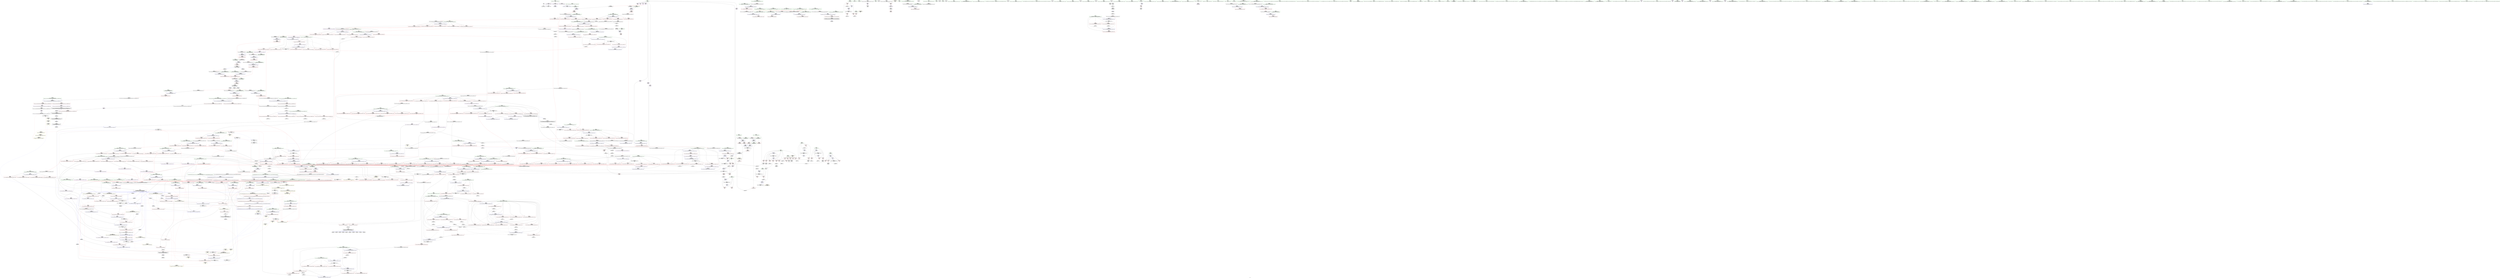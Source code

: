 digraph "SVFG" {
	label="SVFG";

	Node0x557f0b4dbec0 [shape=record,color=grey,label="{NodeID: 0\nNullPtr}"];
	Node0x557f0b4dbec0 -> Node0x557f0b532ae0[style=solid];
	Node0x557f0b4dbec0 -> Node0x557f0b5537a0[style=solid];
	Node0x557f0b5435e0 [shape=record,color=blue,label="{NodeID: 775\n1363\<--1359\n__last.addr\<--__last\n_ZNSt20__copy_move_backwardILb1ELb1ESt26random_access_iterator_tagE13__copy_move_bIeEEPT_PKS3_S6_S4_\n}"];
	Node0x557f0b5435e0 -> Node0x557f0b552b40[style=dashed];
	Node0x557f0b53a140 [shape=record,color=red,label="{NodeID: 443\n658\<--612\n\<--__first.addr\n_ZSt11__make_heapIPeN9__gnu_cxx5__ops15_Iter_less_iterEEvT_S4_RT0_\n|{<s0>34}}"];
	Node0x557f0b53a140:s0 -> Node0x557f0b63a940[style=solid,color=red];
	Node0x557f0b5b0240 [shape=record,color=black,label="{NodeID: 1218\nMR_120V_2 = PHI(MR_120V_4, MR_120V_1, )\npts\{621 \}\n}"];
	Node0x557f0b52dc10 [shape=record,color=green,label="{NodeID: 111\n583\<--584\n__comp.addr\<--__comp.addr_field_insensitive\n_ZSt11__sort_heapIPeN9__gnu_cxx5__ops15_Iter_less_iterEEvT_S4_RT0_\n}"];
	Node0x557f0b52dc10 -> Node0x557f0b539e00[style=solid];
	Node0x557f0b52dc10 -> Node0x557f0b556070[style=solid];
	Node0x557f0b5b7a00 [shape=record,color=yellow,style=double,label="{NodeID: 1661\n4V_2 = CSCHI(MR_4V_1)\npts\{10 \}\nCS[]|{<s0>85}}"];
	Node0x557f0b5b7a00:s0 -> Node0x557f0b5b78a0[style=dashed,color=blue];
	Node0x557f0b54fa80 [shape=record,color=red,label="{NodeID: 554\n1059\<--1034\n\<--__last.addr\n_ZSt21__unguarded_partitionIPeN9__gnu_cxx5__ops15_Iter_less_iterEET_S4_S4_S4_T0_\n}"];
	Node0x557f0b54fa80 -> Node0x557f0b53ee60[style=solid];
	Node0x557f0b5329e0 [shape=record,color=green,label="{NodeID: 222\n24\<--1425\n_GLOBAL__sub_I_Tehnar_2_0.cpp\<--_GLOBAL__sub_I_Tehnar_2_0.cpp_field_insensitive\n}"];
	Node0x557f0b5329e0 -> Node0x557f0b5536a0[style=solid];
	Node0x557f0b63a6c0 [shape=record,color=black,label="{NodeID: 1772\n1296 = PHI(1240, )\n1st arg _ZSt23__copy_move_backward_a2ILb1EPeS0_ET1_T0_S2_S1_ }"];
	Node0x557f0b63a6c0 -> Node0x557f0b55a720[style=solid];
	Node0x557f0b555510 [shape=record,color=blue,label="{NodeID: 665\n418\<--413\n__last.addr\<--__last\n_ZSt22__final_insertion_sortIPeN9__gnu_cxx5__ops15_Iter_less_iterEEvT_S4_T0_\n}"];
	Node0x557f0b555510 -> Node0x557f0b538190[style=dashed];
	Node0x557f0b555510 -> Node0x557f0b538260[style=dashed];
	Node0x557f0b555510 -> Node0x557f0b538330[style=dashed];
	Node0x557f0b5406c0 [shape=record,color=red,label="{NodeID: 333\n216\<--56\n\<--ttt\nmain\n}"];
	Node0x557f0b5406c0 -> Node0x557f0b5471e0[style=solid];
	Node0x557f0b52a490 [shape=record,color=green,label="{NodeID: 1\n7\<--1\n__dso_handle\<--dummyObj\nGlob }"];
	Node0x557f0b5436b0 [shape=record,color=blue,label="{NodeID: 776\n1365\<--1360\n__result.addr\<--__result\n_ZNSt20__copy_move_backwardILb1ELb1ESt26random_access_iterator_tagE13__copy_move_bIeEEPT_PKS3_S6_S4_\n}"];
	Node0x557f0b5436b0 -> Node0x557f0b552c10[style=dashed];
	Node0x557f0b5436b0 -> Node0x557f0b552ce0[style=dashed];
	Node0x557f0b53a210 [shape=record,color=red,label="{NodeID: 444\n629\<--614\n\<--__last.addr\n_ZSt11__make_heapIPeN9__gnu_cxx5__ops15_Iter_less_iterEEvT_S4_RT0_\n}"];
	Node0x557f0b53a210 -> Node0x557f0b53c600[style=solid];
	Node0x557f0b5b0740 [shape=record,color=black,label="{NodeID: 1219\nMR_122V_2 = PHI(MR_122V_4, MR_122V_1, )\npts\{623 \}\n}"];
	Node0x557f0b52dce0 [shape=record,color=green,label="{NodeID: 112\n612\<--613\n__first.addr\<--__first.addr_field_insensitive\n_ZSt11__make_heapIPeN9__gnu_cxx5__ops15_Iter_less_iterEEvT_S4_RT0_\n}"];
	Node0x557f0b52dce0 -> Node0x557f0b539ed0[style=solid];
	Node0x557f0b52dce0 -> Node0x557f0b539fa0[style=solid];
	Node0x557f0b52dce0 -> Node0x557f0b53a070[style=solid];
	Node0x557f0b52dce0 -> Node0x557f0b53a140[style=solid];
	Node0x557f0b52dce0 -> Node0x557f0b556210[style=solid];
	Node0x557f0b6271f0 [shape=record,color=black,label="{NodeID: 1662\n609 = PHI(544, )\n0th arg _ZSt11__make_heapIPeN9__gnu_cxx5__ops15_Iter_less_iterEEvT_S4_RT0_ }"];
	Node0x557f0b6271f0 -> Node0x557f0b556210[style=solid];
	Node0x557f0b54fb50 [shape=record,color=red,label="{NodeID: 555\n1064\<--1034\n\<--__last.addr\n_ZSt21__unguarded_partitionIPeN9__gnu_cxx5__ops15_Iter_less_iterEET_S4_S4_S4_T0_\n}"];
	Node0x557f0b54fb50 -> Node0x557f0b57cf50[style=solid];
	Node0x557f0b532ae0 [shape=record,color=black,label="{NodeID: 223\n2\<--3\ndummyVal\<--dummyVal\n}"];
	Node0x557f0b63a800 [shape=record,color=black,label="{NodeID: 1773\n1297 = PHI(1241, )\n2nd arg _ZSt23__copy_move_backward_a2ILb1EPeS0_ET1_T0_S2_S1_ }"];
	Node0x557f0b63a800 -> Node0x557f0b55a7f0[style=solid];
	Node0x557f0b5555e0 [shape=record,color=blue,label="{NodeID: 666\n460\<--455\n__first.addr\<--__first\n_ZSt14__partial_sortIPeN9__gnu_cxx5__ops15_Iter_less_iterEEvT_S4_S4_T0_\n}"];
	Node0x557f0b5555e0 -> Node0x557f0b538400[style=dashed];
	Node0x557f0b5555e0 -> Node0x557f0b5384d0[style=dashed];
	Node0x557f0b540790 [shape=record,color=red,label="{NodeID: 334\n224\<--56\n\<--ttt\nmain\n}"];
	Node0x557f0b540790 -> Node0x557f0b547360[style=solid];
	Node0x557f0b52a520 [shape=record,color=green,label="{NodeID: 2\n11\<--1\n_ZSt3cin\<--dummyObj\nGlob }"];
	Node0x557f0b543780 [shape=record,color=blue,label="{NodeID: 777\n1367\<--1377\n_Num\<--sub.ptr.div\n_ZNSt20__copy_move_backwardILb1ELb1ESt26random_access_iterator_tagE13__copy_move_bIeEEPT_PKS3_S6_S4_\n}"];
	Node0x557f0b543780 -> Node0x557f0b552db0[style=dashed];
	Node0x557f0b543780 -> Node0x557f0b552e80[style=dashed];
	Node0x557f0b543780 -> Node0x557f0b552f50[style=dashed];
	Node0x557f0b543780 -> Node0x557f0b553020[style=dashed];
	Node0x557f0b53a2e0 [shape=record,color=red,label="{NodeID: 445\n638\<--614\n\<--__last.addr\n_ZSt11__make_heapIPeN9__gnu_cxx5__ops15_Iter_less_iterEEvT_S4_RT0_\n}"];
	Node0x557f0b53a2e0 -> Node0x557f0b53c7a0[style=solid];
	Node0x557f0b52ddb0 [shape=record,color=green,label="{NodeID: 113\n614\<--615\n__last.addr\<--__last.addr_field_insensitive\n_ZSt11__make_heapIPeN9__gnu_cxx5__ops15_Iter_less_iterEEvT_S4_RT0_\n}"];
	Node0x557f0b52ddb0 -> Node0x557f0b53a210[style=solid];
	Node0x557f0b52ddb0 -> Node0x557f0b53a2e0[style=solid];
	Node0x557f0b52ddb0 -> Node0x557f0b5562e0[style=solid];
	Node0x557f0b627380 [shape=record,color=black,label="{NodeID: 1663\n610 = PHI(545, )\n1st arg _ZSt11__make_heapIPeN9__gnu_cxx5__ops15_Iter_less_iterEEvT_S4_RT0_ }"];
	Node0x557f0b627380 -> Node0x557f0b5562e0[style=solid];
	Node0x557f0b54fc20 [shape=record,color=red,label="{NodeID: 556\n1070\<--1034\n\<--__last.addr\n_ZSt21__unguarded_partitionIPeN9__gnu_cxx5__ops15_Iter_less_iterEET_S4_S4_S4_T0_\n|{<s0>62}}"];
	Node0x557f0b54fc20:s0 -> Node0x557f0b6372a0[style=solid,color=red];
	Node0x557f0b532be0 [shape=record,color=black,label="{NodeID: 224\n12\<--11\n\<--_ZSt3cin\nCan only get source location for instruction, argument, global var or function.}"];
	Node0x557f0b532be0 -> Node0x557f0b53f750[style=solid];
	Node0x557f0b63a940 [shape=record,color=black,label="{NodeID: 1774\n746 = PHI(658, 726, )\n0th arg _ZSt13__adjust_heapIPeleN9__gnu_cxx5__ops15_Iter_less_iterEEvT_T0_S5_T1_T2_ }"];
	Node0x557f0b63a940 -> Node0x557f0b556fe0[style=solid];
	Node0x557f0b5556b0 [shape=record,color=blue,label="{NodeID: 667\n462\<--456\n__middle.addr\<--__middle\n_ZSt14__partial_sortIPeN9__gnu_cxx5__ops15_Iter_less_iterEEvT_S4_S4_T0_\n}"];
	Node0x557f0b5556b0 -> Node0x557f0b5385a0[style=dashed];
	Node0x557f0b5556b0 -> Node0x557f0b538670[style=dashed];
	Node0x557f0b540860 [shape=record,color=red,label="{NodeID: 335\n112\<--58\n\<--n\nmain\n}"];
	Node0x557f0b540860 -> Node0x557f0b57d850[style=solid];
	Node0x557f0b52a7d0 [shape=record,color=green,label="{NodeID: 3\n14\<--1\n.str\<--dummyObj\nGlob }"];
	Node0x557f0b543850 [shape=record,color=blue, style = dotted,label="{NodeID: 778\n1432\<--1434\noffset_0\<--dummyVal\n_ZNSt20__copy_move_backwardILb1ELb1ESt26random_access_iterator_tagE13__copy_move_bIeEEPT_PKS3_S6_S4_\n}"];
	Node0x557f0b543850 -> Node0x557f0b5ba360[style=dashed];
	Node0x557f0b53a3b0 [shape=record,color=red,label="{NodeID: 446\n663\<--616\n\<--__comp.addr\n_ZSt11__make_heapIPeN9__gnu_cxx5__ops15_Iter_less_iterEEvT_S4_RT0_\n}"];
	Node0x557f0b533050 [shape=record,color=green,label="{NodeID: 114\n616\<--617\n__comp.addr\<--__comp.addr_field_insensitive\n_ZSt11__make_heapIPeN9__gnu_cxx5__ops15_Iter_less_iterEEvT_S4_RT0_\n}"];
	Node0x557f0b533050 -> Node0x557f0b53a3b0[style=solid];
	Node0x557f0b533050 -> Node0x557f0b5563b0[style=solid];
	Node0x557f0b6314d0 [shape=record,color=black,label="{NodeID: 1664\n92 = PHI()\n}"];
	Node0x557f0b54fcf0 [shape=record,color=red,label="{NodeID: 557\n1044\<--1036\n\<--__pivot.addr\n_ZSt21__unguarded_partitionIPeN9__gnu_cxx5__ops15_Iter_less_iterEET_S4_S4_S4_T0_\n|{<s0>60}}"];
	Node0x557f0b54fcf0:s0 -> Node0x557f0b637e10[style=solid,color=red];
	Node0x557f0b5c6a50 [shape=record,color=yellow,style=double,label="{NodeID: 1332\n165V_1 = ENCHI(MR_165V_0)\npts\{623 710 759 1099 1131 1253 \}\nFun[_ZSt11__push_heapIPeleN9__gnu_cxx5__ops14_Iter_less_valEEvT_T0_S5_T1_RT2_]}"];
	Node0x557f0b5c6a50 -> Node0x557f0b54dc70[style=dashed];
	Node0x557f0b5c6a50 -> Node0x557f0b54dd40[style=dashed];
	Node0x557f0b532ce0 [shape=record,color=black,label="{NodeID: 225\n13\<--11\n\<--_ZSt3cin\nCan only get source location for instruction, argument, global var or function.}"];
	Node0x557f0b532ce0 -> Node0x557f0b540380[style=solid];
	Node0x557f0b63ab50 [shape=record,color=black,label="{NodeID: 1775\n747 = PHI(659, 369, )\n1st arg _ZSt13__adjust_heapIPeleN9__gnu_cxx5__ops15_Iter_less_iterEEvT_T0_S5_T1_T2_ }"];
	Node0x557f0b63ab50 -> Node0x557f0b5570b0[style=solid];
	Node0x557f0b555780 [shape=record,color=blue,label="{NodeID: 668\n464\<--457\n__last.addr\<--__last\n_ZSt14__partial_sortIPeN9__gnu_cxx5__ops15_Iter_less_iterEEvT_S4_S4_T0_\n}"];
	Node0x557f0b555780 -> Node0x557f0b538740[style=dashed];
	Node0x557f0b540930 [shape=record,color=red,label="{NodeID: 336\n126\<--58\n\<--n\nmain\n}"];
	Node0x557f0b540930 -> Node0x557f0b53b280[style=solid];
	Node0x557f0b572270 [shape=record,color=black,label="{NodeID: 1111\n911 = PHI(83, 907, )\n}"];
	Node0x557f0b52a860 [shape=record,color=green,label="{NodeID: 4\n16\<--1\n.str.1\<--dummyObj\nGlob }"];
	Node0x557f0b543920 [shape=record,color=blue,label="{NodeID: 779\n1409\<--1406\nthis.addr\<--this\n_ZNK9__gnu_cxx5__ops14_Val_less_iterclIePeEEbRT_T0_\n}"];
	Node0x557f0b543920 -> Node0x557f0b5530f0[style=dashed];
	Node0x557f0b53a480 [shape=record,color=red,label="{NodeID: 447\n645\<--618\n\<--__len\n_ZSt11__make_heapIPeN9__gnu_cxx5__ops15_Iter_less_iterEEvT_S4_RT0_\n}"];
	Node0x557f0b53a480 -> Node0x557f0b57acd0[style=solid];
	Node0x557f0b5330e0 [shape=record,color=green,label="{NodeID: 115\n618\<--619\n__len\<--__len_field_insensitive\n_ZSt11__make_heapIPeN9__gnu_cxx5__ops15_Iter_less_iterEEvT_S4_RT0_\n}"];
	Node0x557f0b5330e0 -> Node0x557f0b53a480[style=solid];
	Node0x557f0b5330e0 -> Node0x557f0b53a550[style=solid];
	Node0x557f0b5330e0 -> Node0x557f0b556480[style=solid];
	Node0x557f0b6315d0 [shape=record,color=black,label="{NodeID: 1665\n96 = PHI()\n}"];
	Node0x557f0b54fdc0 [shape=record,color=red,label="{NodeID: 558\n1055\<--1036\n\<--__pivot.addr\n_ZSt21__unguarded_partitionIPeN9__gnu_cxx5__ops15_Iter_less_iterEET_S4_S4_S4_T0_\n|{<s0>61}}"];
	Node0x557f0b54fdc0:s0 -> Node0x557f0b637a90[style=solid,color=red];
	Node0x557f0b5c6bc0 [shape=record,color=yellow,style=double,label="{NodeID: 1333\n4V_1 = ENCHI(MR_4V_0)\npts\{10 \}\nFun[_ZSt13__heap_selectIPeN9__gnu_cxx5__ops15_Iter_less_iterEEvT_S4_S4_T0_]|{<s0>28|<s1>28}}"];
	Node0x557f0b5c6bc0:s0 -> Node0x557f0b5af840[style=dashed,color=red];
	Node0x557f0b5c6bc0:s1 -> Node0x557f0b5c0260[style=dashed,color=red];
	Node0x557f0b532de0 [shape=record,color=black,label="{NodeID: 226\n35\<--36\n\<--_ZNSt8ios_base4InitD1Ev\nCan only get source location for instruction, argument, global var or function.}"];
	Node0x557f0b63acd0 [shape=record,color=black,label="{NodeID: 1776\n748 = PHI(660, 732, )\n2nd arg _ZSt13__adjust_heapIPeleN9__gnu_cxx5__ops15_Iter_less_iterEEvT_T0_S5_T1_T2_ }"];
	Node0x557f0b63acd0 -> Node0x557f0b557180[style=solid];
	Node0x557f0b555850 [shape=record,color=blue,label="{NodeID: 669\n488\<--484\n__first.addr\<--__first\n_ZSt27__unguarded_partition_pivotIPeN9__gnu_cxx5__ops15_Iter_less_iterEET_S4_S4_T0_\n}"];
	Node0x557f0b555850 -> Node0x557f0b538810[style=dashed];
	Node0x557f0b555850 -> Node0x557f0b5388e0[style=dashed];
	Node0x557f0b555850 -> Node0x557f0b5389b0[style=dashed];
	Node0x557f0b555850 -> Node0x557f0b538a80[style=dashed];
	Node0x557f0b555850 -> Node0x557f0b538b50[style=dashed];
	Node0x557f0b555850 -> Node0x557f0b538c20[style=dashed];
	Node0x557f0b540a00 [shape=record,color=red,label="{NodeID: 337\n134\<--58\n\<--n\nmain\n}"];
	Node0x557f0b540a00 -> Node0x557f0b53b350[style=solid];
	Node0x557f0b572400 [shape=record,color=grey,label="{NodeID: 1112\n209 = Binary(208, 207, )\n}"];
	Node0x557f0b572400 -> Node0x557f0b5545a0[style=solid];
	Node0x557f0b52a8f0 [shape=record,color=green,label="{NodeID: 5\n18\<--1\n.str.2\<--dummyObj\nGlob }"];
	Node0x557f0b5439f0 [shape=record,color=blue,label="{NodeID: 780\n1411\<--1407\n__val.addr\<--__val\n_ZNK9__gnu_cxx5__ops14_Val_less_iterclIePeEEbRT_T0_\n}"];
	Node0x557f0b5439f0 -> Node0x557f0b5531c0[style=dashed];
	Node0x557f0b53a550 [shape=record,color=red,label="{NodeID: 448\n660\<--618\n\<--__len\n_ZSt11__make_heapIPeN9__gnu_cxx5__ops15_Iter_less_iterEEvT_S4_RT0_\n|{<s0>34}}"];
	Node0x557f0b53a550:s0 -> Node0x557f0b63acd0[style=solid,color=red];
	Node0x557f0b5331b0 [shape=record,color=green,label="{NodeID: 116\n620\<--621\n__parent\<--__parent_field_insensitive\n_ZSt11__make_heapIPeN9__gnu_cxx5__ops15_Iter_less_iterEEvT_S4_RT0_\n}"];
	Node0x557f0b5331b0 -> Node0x557f0b53a620[style=solid];
	Node0x557f0b5331b0 -> Node0x557f0b53a6f0[style=solid];
	Node0x557f0b5331b0 -> Node0x557f0b53a7c0[style=solid];
	Node0x557f0b5331b0 -> Node0x557f0b53a890[style=solid];
	Node0x557f0b5331b0 -> Node0x557f0b556550[style=solid];
	Node0x557f0b5331b0 -> Node0x557f0b5566f0[style=solid];
	Node0x557f0b6316d0 [shape=record,color=black,label="{NodeID: 1666\n106 = PHI()\n}"];
	Node0x557f0b54fe90 [shape=record,color=red,label="{NodeID: 559\n1085\<--1079\n\<--__a.addr\n_ZSt9iter_swapIPeS0_EvT_T0_\n|{<s0>63}}"];
	Node0x557f0b54fe90:s0 -> Node0x557f0b638dc0[style=solid,color=red];
	Node0x557f0b532ee0 [shape=record,color=black,label="{NodeID: 227\n88\<--87\n\<--vbase.offset.ptr\nmain\n}"];
	Node0x557f0b532ee0 -> Node0x557f0b541e50[style=solid];
	Node0x557f0b63ae50 [shape=record,color=black,label="{NodeID: 1777\n749 = PHI(662, 734, )\n3rd arg _ZSt13__adjust_heapIPeleN9__gnu_cxx5__ops15_Iter_less_iterEEvT_T0_S5_T1_T2_ }"];
	Node0x557f0b63ae50 -> Node0x557f0b557250[style=solid];
	Node0x557f0b555920 [shape=record,color=blue,label="{NodeID: 670\n490\<--485\n__last.addr\<--__last\n_ZSt27__unguarded_partition_pivotIPeN9__gnu_cxx5__ops15_Iter_less_iterEET_S4_S4_T0_\n}"];
	Node0x557f0b555920 -> Node0x557f0b538cf0[style=dashed];
	Node0x557f0b555920 -> Node0x557f0b538dc0[style=dashed];
	Node0x557f0b555920 -> Node0x557f0b538e90[style=dashed];
	Node0x557f0b540ad0 [shape=record,color=red,label="{NodeID: 338\n142\<--58\n\<--n\nmain\n}"];
	Node0x557f0b540ad0 -> Node0x557f0b54a7e0[style=solid];
	Node0x557f0b572580 [shape=record,color=grey,label="{NodeID: 1113\n155 = Binary(149, 154, )\n}"];
	Node0x557f0b572580 -> Node0x557f0b553d80[style=solid];
	Node0x557f0b52a980 [shape=record,color=green,label="{NodeID: 6\n20\<--1\n.str.3\<--dummyObj\nGlob }"];
	Node0x557f0b543ac0 [shape=record,color=blue,label="{NodeID: 781\n1413\<--1408\n__it.addr\<--__it\n_ZNK9__gnu_cxx5__ops14_Val_less_iterclIePeEEbRT_T0_\n}"];
	Node0x557f0b543ac0 -> Node0x557f0b553290[style=dashed];
	Node0x557f0b53a620 [shape=record,color=red,label="{NodeID: 449\n651\<--620\n\<--__parent\n_ZSt11__make_heapIPeN9__gnu_cxx5__ops15_Iter_less_iterEEvT_S4_RT0_\n}"];
	Node0x557f0b5b2040 [shape=record,color=black,label="{NodeID: 1224\nMR_4V_6 = PHI(MR_4V_3, MR_4V_2, )\npts\{10 \}\n|{<s0>15|<s1>19}}"];
	Node0x557f0b5b2040:s0 -> Node0x557f0b561520[style=dashed,color=blue];
	Node0x557f0b5b2040:s1 -> Node0x557f0b5bb260[style=dashed,color=blue];
	Node0x557f0b533280 [shape=record,color=green,label="{NodeID: 117\n622\<--623\n__value\<--__value_field_insensitive\n_ZSt11__make_heapIPeN9__gnu_cxx5__ops15_Iter_less_iterEEvT_S4_RT0_\n|{|<s1>33}}"];
	Node0x557f0b533280 -> Node0x557f0b556620[style=solid];
	Node0x557f0b533280:s1 -> Node0x557f0b63bbc0[style=solid,color=red];
	Node0x557f0b6317d0 [shape=record,color=black,label="{NodeID: 1667\n108 = PHI()\n}"];
	Node0x557f0b54ff60 [shape=record,color=red,label="{NodeID: 560\n1086\<--1081\n\<--__b.addr\n_ZSt9iter_swapIPeS0_EvT_T0_\n|{<s0>63}}"];
	Node0x557f0b54ff60:s0 -> Node0x557f0b638ed0[style=solid,color=red];
	Node0x557f0b532fb0 [shape=record,color=black,label="{NodeID: 228\n91\<--90\n\<--add.ptr\nmain\n}"];
	Node0x557f0b63afd0 [shape=record,color=black,label="{NodeID: 1778\n957 = PHI(510, )\n0th arg _ZSt22__move_median_to_firstIPeN9__gnu_cxx5__ops15_Iter_less_iterEEvT_S4_S4_S4_T0_ }"];
	Node0x557f0b63afd0 -> Node0x557f0b5586a0[style=solid];
	Node0x557f0b5559f0 [shape=record,color=blue,label="{NodeID: 671\n492\<--508\n__mid\<--add.ptr\n_ZSt27__unguarded_partition_pivotIPeN9__gnu_cxx5__ops15_Iter_less_iterEET_S4_S4_T0_\n}"];
	Node0x557f0b5559f0 -> Node0x557f0b538f60[style=dashed];
	Node0x557f0b540ba0 [shape=record,color=red,label="{NodeID: 339\n201\<--58\n\<--n\nmain\n}"];
	Node0x557f0b540ba0 -> Node0x557f0b57bbd0[style=solid];
	Node0x557f0b572700 [shape=record,color=grey,label="{NodeID: 1114\n213 = Binary(212, 123, )\n}"];
	Node0x557f0b572700 -> Node0x557f0b554670[style=solid];
	Node0x557f0b52b1c0 [shape=record,color=green,label="{NodeID: 7\n23\<--1\n\<--dummyObj\nCan only get source location for instruction, argument, global var or function.}"];
	Node0x557f0b53a6f0 [shape=record,color=red,label="{NodeID: 450\n659\<--620\n\<--__parent\n_ZSt11__make_heapIPeN9__gnu_cxx5__ops15_Iter_less_iterEEvT_S4_RT0_\n|{<s0>34}}"];
	Node0x557f0b53a6f0:s0 -> Node0x557f0b63ab50[style=solid,color=red];
	Node0x557f0b5b2540 [shape=record,color=black,label="{NodeID: 1225\nMR_4V_3 = PHI(MR_4V_6, MR_4V_1, )\npts\{10 \}\n|{|<s2>67|<s3>69|<s4>72|<s5>72}}"];
	Node0x557f0b5b2540 -> Node0x557f0b551140[style=dashed];
	Node0x557f0b5b2540 -> Node0x557f0b5c0c60[style=dashed];
	Node0x557f0b5b2540:s2 -> Node0x557f0b5c5a20[style=dashed,color=red];
	Node0x557f0b5b2540:s3 -> Node0x557f0b5cb240[style=dashed,color=red];
	Node0x557f0b5b2540:s4 -> Node0x557f0b5520b0[style=dashed,color=red];
	Node0x557f0b5b2540:s5 -> Node0x557f0b5b9460[style=dashed,color=red];
	Node0x557f0b533350 [shape=record,color=green,label="{NodeID: 118\n624\<--625\nagg.tmp\<--agg.tmp_field_insensitive\n_ZSt11__make_heapIPeN9__gnu_cxx5__ops15_Iter_less_iterEEvT_S4_RT0_\n}"];
	Node0x557f0b6318d0 [shape=record,color=black,label="{NodeID: 1668\n162 = PHI(260, )\n}"];
	Node0x557f0b6318d0 -> Node0x557f0b5420c0[style=solid];
	Node0x557f0b550030 [shape=record,color=red,label="{NodeID: 561\n1102\<--1094\n\<--__a.addr\n_ZSt4swapIeENSt9enable_ifIXsr6__and_ISt6__not_ISt15__is_tuple_likeIT_EESt21is_move_constructibleIS3_ESt18is_move_assignableIS3_EEE5valueEvE4typeERS3_SC_\n|{<s0>64}}"];
	Node0x557f0b550030:s0 -> Node0x557f0b63bbc0[style=solid,color=red];
	Node0x557f0b53b1b0 [shape=record,color=black,label="{NodeID: 229\n116\<--115\nidxprom\<--\nmain\n}"];
	Node0x557f0b63b0e0 [shape=record,color=black,label="{NodeID: 1779\n958 = PHI(512, )\n1st arg _ZSt22__move_median_to_firstIPeN9__gnu_cxx5__ops15_Iter_less_iterEEvT_S4_S4_S4_T0_ }"];
	Node0x557f0b63b0e0 -> Node0x557f0b558770[style=solid];
	Node0x557f0b555ac0 [shape=record,color=blue,label="{NodeID: 672\n533\<--528\n__first.addr\<--__first\n_ZSt13__heap_selectIPeN9__gnu_cxx5__ops15_Iter_less_iterEEvT_S4_S4_T0_\n}"];
	Node0x557f0b555ac0 -> Node0x557f0b539030[style=dashed];
	Node0x557f0b555ac0 -> Node0x557f0b539100[style=dashed];
	Node0x557f0b555ac0 -> Node0x557f0b5391d0[style=dashed];
	Node0x557f0b540c70 [shape=record,color=red,label="{NodeID: 340\n157\<--62\n\<--h\nmain\n}"];
	Node0x557f0b540c70 -> Node0x557f0b572880[style=solid];
	Node0x557f0b572880 [shape=record,color=grey,label="{NodeID: 1115\n160 = Binary(157, 159, )\n}"];
	Node0x557f0b572880 -> Node0x557f0b553e50[style=solid];
	Node0x557f0b52b250 [shape=record,color=green,label="{NodeID: 8\n81\<--1\n\<--dummyObj\nCan only get source location for instruction, argument, global var or function.}"];
	Node0x557f0b53a7c0 [shape=record,color=red,label="{NodeID: 451\n667\<--620\n\<--__parent\n_ZSt11__make_heapIPeN9__gnu_cxx5__ops15_Iter_less_iterEEvT_S4_RT0_\n}"];
	Node0x557f0b53a7c0 -> Node0x557f0b57cad0[style=solid];
	Node0x557f0b533420 [shape=record,color=green,label="{NodeID: 119\n654\<--655\n_ZSt4moveIReEONSt16remove_referenceIT_E4typeEOS2_\<--_ZSt4moveIReEONSt16remove_referenceIT_E4typeEOS2__field_insensitive\n}"];
	Node0x557f0b631b00 [shape=record,color=black,label="{NodeID: 1669\n34 = PHI()\n}"];
	Node0x557f0b550100 [shape=record,color=red,label="{NodeID: 562\n1109\<--1094\n\<--__a.addr\n_ZSt4swapIeENSt9enable_ifIXsr6__and_ISt6__not_ISt15__is_tuple_likeIT_EESt21is_move_constructibleIS3_ESt18is_move_assignableIS3_EEE5valueEvE4typeERS3_SC_\n}"];
	Node0x557f0b550100 -> Node0x557f0b5593a0[style=solid];
	Node0x557f0b53b280 [shape=record,color=black,label="{NodeID: 230\n127\<--126\nidx.ext\<--\nmain\n}"];
	Node0x557f0b63b1f0 [shape=record,color=black,label="{NodeID: 1780\n959 = PHI(513, )\n2nd arg _ZSt22__move_median_to_firstIPeN9__gnu_cxx5__ops15_Iter_less_iterEEvT_S4_S4_S4_T0_ }"];
	Node0x557f0b63b1f0 -> Node0x557f0b558840[style=solid];
	Node0x557f0b555b90 [shape=record,color=blue,label="{NodeID: 673\n535\<--529\n__middle.addr\<--__middle\n_ZSt13__heap_selectIPeN9__gnu_cxx5__ops15_Iter_less_iterEEvT_S4_S4_T0_\n}"];
	Node0x557f0b555b90 -> Node0x557f0b5392a0[style=dashed];
	Node0x557f0b555b90 -> Node0x557f0b539370[style=dashed];
	Node0x557f0b555b90 -> Node0x557f0b539440[style=dashed];
	Node0x557f0b540d40 [shape=record,color=red,label="{NodeID: 341\n189\<--62\n\<--h\nmain\n}"];
	Node0x557f0b540d40 -> Node0x557f0b5492e0[style=solid];
	Node0x557f0b572a00 [shape=record,color=grey,label="{NodeID: 1116\n151 = Binary(150, 123, )\n}"];
	Node0x557f0b572a00 -> Node0x557f0b53b4f0[style=solid];
	Node0x557f0b52b2e0 [shape=record,color=green,label="{NodeID: 9\n83\<--1\n\<--dummyObj\nCan only get source location for instruction, argument, global var or function.}"];
	Node0x557f0b53a890 [shape=record,color=red,label="{NodeID: 452\n671\<--620\n\<--__parent\n_ZSt11__make_heapIPeN9__gnu_cxx5__ops15_Iter_less_iterEEvT_S4_RT0_\n}"];
	Node0x557f0b53a890 -> Node0x557f0b547de0[style=solid];
	Node0x557f0b5b2f40 [shape=record,color=black,label="{NodeID: 1227\nMR_212V_3 = PHI(MR_212V_5, MR_212V_1, )\npts\{1131 \}\n}"];
	Node0x557f0b5b2f40 -> Node0x557f0b551140[style=dashed];
	Node0x557f0b5b2f40 -> Node0x557f0b5597b0[style=dashed];
	Node0x557f0b5b2f40 -> Node0x557f0b5b2f40[style=dashed];
	Node0x557f0b5b2f40 -> Node0x557f0b5c1660[style=dashed];
	Node0x557f0b5334f0 [shape=record,color=green,label="{NodeID: 120\n665\<--666\n_ZSt13__adjust_heapIPeleN9__gnu_cxx5__ops15_Iter_less_iterEEvT_T0_S5_T1_T2_\<--_ZSt13__adjust_heapIPeleN9__gnu_cxx5__ops15_Iter_less_iterEEvT_T0_S5_T1_T2__field_insensitive\n}"];
	Node0x557f0b631bd0 [shape=record,color=black,label="{NodeID: 1670\n82 = PHI()\n}"];
	Node0x557f0b5501d0 [shape=record,color=red,label="{NodeID: 563\n1106\<--1096\n\<--__b.addr\n_ZSt4swapIeENSt9enable_ifIXsr6__and_ISt6__not_ISt15__is_tuple_likeIT_EESt21is_move_constructibleIS3_ESt18is_move_assignableIS3_EEE5valueEvE4typeERS3_SC_\n|{<s0>65}}"];
	Node0x557f0b5501d0:s0 -> Node0x557f0b63bbc0[style=solid,color=red];
	Node0x557f0b53b350 [shape=record,color=black,label="{NodeID: 231\n135\<--134\nidxprom10\<--\nmain\n}"];
	Node0x557f0b63b300 [shape=record,color=black,label="{NodeID: 1781\n960 = PHI(515, )\n3rd arg _ZSt22__move_median_to_firstIPeN9__gnu_cxx5__ops15_Iter_less_iterEEvT_S4_S4_S4_T0_ }"];
	Node0x557f0b63b300 -> Node0x557f0b558910[style=solid];
	Node0x557f0b555c60 [shape=record,color=blue,label="{NodeID: 674\n537\<--530\n__last.addr\<--__last\n_ZSt13__heap_selectIPeN9__gnu_cxx5__ops15_Iter_less_iterEEvT_S4_S4_T0_\n}"];
	Node0x557f0b555c60 -> Node0x557f0b539510[style=dashed];
	Node0x557f0b540e10 [shape=record,color=red,label="{NodeID: 342\n111\<--64\n\<--i\nmain\n}"];
	Node0x557f0b540e10 -> Node0x557f0b57d850[style=solid];
	Node0x557f0b572b80 [shape=record,color=grey,label="{NodeID: 1117\n895 = Binary(894, 596, )\n}"];
	Node0x557f0b572b80 -> Node0x557f0b547060[style=solid];
	Node0x557f0b52b370 [shape=record,color=green,label="{NodeID: 10\n123\<--1\n\<--dummyObj\nCan only get source location for instruction, argument, global var or function.}"];
	Node0x557f0b53a960 [shape=record,color=red,label="{NodeID: 453\n656\<--653\n\<--call\n_ZSt11__make_heapIPeN9__gnu_cxx5__ops15_Iter_less_iterEEvT_S4_RT0_\n}"];
	Node0x557f0b53a960 -> Node0x557f0b556620[style=solid];
	Node0x557f0b5335f0 [shape=record,color=green,label="{NodeID: 121\n680\<--681\nthis.addr\<--this.addr_field_insensitive\n_ZNK9__gnu_cxx5__ops15_Iter_less_iterclIPeS3_EEbT_T0_\n}"];
	Node0x557f0b5335f0 -> Node0x557f0b53ab00[style=solid];
	Node0x557f0b5335f0 -> Node0x557f0b5567c0[style=solid];
	Node0x557f0b631ca0 [shape=record,color=black,label="{NodeID: 1671\n653 = PHI(738, )\n}"];
	Node0x557f0b631ca0 -> Node0x557f0b53a960[style=solid];
	Node0x557f0b5502a0 [shape=record,color=red,label="{NodeID: 564\n1113\<--1096\n\<--__b.addr\n_ZSt4swapIeENSt9enable_ifIXsr6__and_ISt6__not_ISt15__is_tuple_likeIT_EESt21is_move_constructibleIS3_ESt18is_move_assignableIS3_EEE5valueEvE4typeERS3_SC_\n}"];
	Node0x557f0b5502a0 -> Node0x557f0b559470[style=solid];
	Node0x557f0b53b420 [shape=record,color=black,label="{NodeID: 232\n147\<--146\nidxprom16\<--\nmain\n}"];
	Node0x557f0b63b440 [shape=record,color=black,label="{NodeID: 1782\n576 = PHI(477, )\n0th arg _ZSt11__sort_heapIPeN9__gnu_cxx5__ops15_Iter_less_iterEEvT_S4_RT0_ }"];
	Node0x557f0b63b440 -> Node0x557f0b555ed0[style=solid];
	Node0x557f0b555d30 [shape=record,color=blue,label="{NodeID: 675\n539\<--549\n__i\<--\n_ZSt13__heap_selectIPeN9__gnu_cxx5__ops15_Iter_less_iterEEvT_S4_S4_T0_\n}"];
	Node0x557f0b555d30 -> Node0x557f0b5bda60[style=dashed];
	Node0x557f0b540ee0 [shape=record,color=red,label="{NodeID: 343\n115\<--64\n\<--i\nmain\n}"];
	Node0x557f0b540ee0 -> Node0x557f0b53b1b0[style=solid];
	Node0x557f0b547060 [shape=record,color=grey,label="{NodeID: 1118\n896 = Binary(895, 320, )\n}"];
	Node0x557f0b547060 -> Node0x557f0b558020[style=solid];
	Node0x557f0b52b470 [shape=record,color=green,label="{NodeID: 11\n138\<--1\n\<--dummyObj\nCan only get source location for instruction, argument, global var or function.}"];
	Node0x557f0b53aa30 [shape=record,color=red,label="{NodeID: 454\n662\<--661\n\<--call5\n_ZSt11__make_heapIPeN9__gnu_cxx5__ops15_Iter_less_iterEEvT_S4_RT0_\n|{<s0>34}}"];
	Node0x557f0b53aa30:s0 -> Node0x557f0b63ae50[style=solid,color=red];
	Node0x557f0b5336c0 [shape=record,color=green,label="{NodeID: 122\n682\<--683\n__it1.addr\<--__it1.addr_field_insensitive\n_ZNK9__gnu_cxx5__ops15_Iter_less_iterclIPeS3_EEbT_T0_\n}"];
	Node0x557f0b5336c0 -> Node0x557f0b53abd0[style=solid];
	Node0x557f0b5336c0 -> Node0x557f0b556890[style=solid];
	Node0x557f0b631e40 [shape=record,color=black,label="{NodeID: 1672\n119 = PHI()\n}"];
	Node0x557f0b550370 [shape=record,color=red,label="{NodeID: 565\n1104\<--1103\n\<--call\n_ZSt4swapIeENSt9enable_ifIXsr6__and_ISt6__not_ISt15__is_tuple_likeIT_EESt21is_move_constructibleIS3_ESt18is_move_assignableIS3_EEE5valueEvE4typeERS3_SC_\n}"];
	Node0x557f0b550370 -> Node0x557f0b5592d0[style=solid];
	Node0x557f0b53b4f0 [shape=record,color=black,label="{NodeID: 233\n152\<--151\nidxprom18\<--sub\nmain\n}"];
	Node0x557f0b63b580 [shape=record,color=black,label="{NodeID: 1783\n577 = PHI(478, )\n1st arg _ZSt11__sort_heapIPeN9__gnu_cxx5__ops15_Iter_less_iterEEvT_S4_RT0_ }"];
	Node0x557f0b63b580 -> Node0x557f0b555fa0[style=solid];
	Node0x557f0b555e00 [shape=record,color=blue,label="{NodeID: 676\n539\<--571\n__i\<--incdec.ptr\n_ZSt13__heap_selectIPeN9__gnu_cxx5__ops15_Iter_less_iterEEvT_S4_S4_T0_\n}"];
	Node0x557f0b555e00 -> Node0x557f0b5bda60[style=dashed];
	Node0x557f0b540fb0 [shape=record,color=red,label="{NodeID: 344\n121\<--64\n\<--i\nmain\n}"];
	Node0x557f0b540fb0 -> Node0x557f0b54ac60[style=solid];
	Node0x557f0b5471e0 [shape=record,color=grey,label="{NodeID: 1119\n217 = Binary(216, 123, )\n}"];
	Node0x557f0b52b570 [shape=record,color=green,label="{NodeID: 12\n315\<--1\n\<--dummyObj\nCan only get source location for instruction, argument, global var or function.}"];
	Node0x557f0b53ab00 [shape=record,color=red,label="{NodeID: 455\n689\<--680\nthis1\<--this.addr\n_ZNK9__gnu_cxx5__ops15_Iter_less_iterclIPeS3_EEbT_T0_\n}"];
	Node0x557f0b533790 [shape=record,color=green,label="{NodeID: 123\n684\<--685\n__it2.addr\<--__it2.addr_field_insensitive\n_ZNK9__gnu_cxx5__ops15_Iter_less_iterclIPeS3_EEbT_T0_\n}"];
	Node0x557f0b533790 -> Node0x557f0b53aca0[style=solid];
	Node0x557f0b533790 -> Node0x557f0b556960[style=solid];
	Node0x557f0b631f10 [shape=record,color=black,label="{NodeID: 1673\n220 = PHI()\n}"];
	Node0x557f0b550440 [shape=record,color=red,label="{NodeID: 566\n1108\<--1107\n\<--call1\n_ZSt4swapIeENSt9enable_ifIXsr6__and_ISt6__not_ISt15__is_tuple_likeIT_EESt21is_move_constructibleIS3_ESt18is_move_assignableIS3_EEE5valueEvE4typeERS3_SC_\n}"];
	Node0x557f0b550440 -> Node0x557f0b5593a0[style=solid];
	Node0x557f0b53b5c0 [shape=record,color=black,label="{NodeID: 234\n159\<--158\nconv\<--\nmain\n}"];
	Node0x557f0b53b5c0 -> Node0x557f0b572880[style=solid];
	Node0x557f0b63b6c0 [shape=record,color=black,label="{NodeID: 1784\n578 = PHI(458, )\n2nd arg _ZSt11__sort_heapIPeN9__gnu_cxx5__ops15_Iter_less_iterEEvT_S4_RT0_ }"];
	Node0x557f0b63b6c0 -> Node0x557f0b556070[style=solid];
	Node0x557f0b555ed0 [shape=record,color=blue,label="{NodeID: 677\n579\<--576\n__first.addr\<--__first\n_ZSt11__sort_heapIPeN9__gnu_cxx5__ops15_Iter_less_iterEEvT_S4_RT0_\n}"];
	Node0x557f0b555ed0 -> Node0x557f0b539920[style=dashed];
	Node0x557f0b555ed0 -> Node0x557f0b5399f0[style=dashed];
	Node0x557f0b541080 [shape=record,color=red,label="{NodeID: 345\n141\<--66\n\<--i12\nmain\n}"];
	Node0x557f0b541080 -> Node0x557f0b57d6d0[style=solid];
	Node0x557f0b547360 [shape=record,color=grey,label="{NodeID: 1120\n225 = Binary(224, 123, )\n}"];
	Node0x557f0b547360 -> Node0x557f0b554740[style=solid];
	Node0x557f0b52b670 [shape=record,color=green,label="{NodeID: 13\n320\<--1\n\<--dummyObj\nCan only get source location for instruction, argument, global var or function.}"];
	Node0x557f0b53abd0 [shape=record,color=red,label="{NodeID: 456\n690\<--682\n\<--__it1.addr\n_ZNK9__gnu_cxx5__ops15_Iter_less_iterclIPeS3_EEbT_T0_\n}"];
	Node0x557f0b53abd0 -> Node0x557f0b53ad70[style=solid];
	Node0x557f0b533860 [shape=record,color=green,label="{NodeID: 124\n701\<--702\n__first.addr\<--__first.addr_field_insensitive\n_ZSt10__pop_heapIPeN9__gnu_cxx5__ops15_Iter_less_iterEEvT_S4_S4_RT0_\n}"];
	Node0x557f0b533860 -> Node0x557f0b53af10[style=solid];
	Node0x557f0b533860 -> Node0x557f0b53afe0[style=solid];
	Node0x557f0b533860 -> Node0x557f0b53b0b0[style=solid];
	Node0x557f0b533860 -> Node0x557f0b556a30[style=solid];
	Node0x557f0b631fe0 [shape=record,color=black,label="{NodeID: 1674\n402 = PHI()\n}"];
	Node0x557f0b631fe0 -> Node0x557f0b53bde0[style=solid];
	Node0x557f0b631fe0 -> Node0x557f0b53beb0[style=solid];
	Node0x557f0b550510 [shape=record,color=red,label="{NodeID: 567\n1112\<--1111\n\<--call2\n_ZSt4swapIeENSt9enable_ifIXsr6__and_ISt6__not_ISt15__is_tuple_likeIT_EESt21is_move_constructibleIS3_ESt18is_move_assignableIS3_EEE5valueEvE4typeERS3_SC_\n}"];
	Node0x557f0b550510 -> Node0x557f0b559470[style=solid];
	Node0x557f0b53b690 [shape=record,color=black,label="{NodeID: 235\n175\<--174\nidxprom26\<--\nmain\n}"];
	Node0x557f0b63b800 [shape=record,color=black,label="{NodeID: 1785\n1223 = PHI(1161, )\n0th arg _ZSt13move_backwardIPeS0_ET0_T_S2_S1_ }"];
	Node0x557f0b63b800 -> Node0x557f0b559d60[style=solid];
	Node0x557f0b555fa0 [shape=record,color=blue,label="{NodeID: 678\n581\<--577\n__last.addr\<--__last\n_ZSt11__sort_heapIPeN9__gnu_cxx5__ops15_Iter_less_iterEEvT_S4_RT0_\n}"];
	Node0x557f0b555fa0 -> Node0x557f0b5a9f40[style=dashed];
	Node0x557f0b541150 [shape=record,color=red,label="{NodeID: 346\n146\<--66\n\<--i12\nmain\n}"];
	Node0x557f0b541150 -> Node0x557f0b53b420[style=solid];
	Node0x557f0b5474e0 [shape=record,color=grey,label="{NodeID: 1121\n732 = Binary(731, 315, )\n|{<s0>38}}"];
	Node0x557f0b5474e0:s0 -> Node0x557f0b63acd0[style=solid,color=red];
	Node0x557f0b52b770 [shape=record,color=green,label="{NodeID: 14\n369\<--1\n\<--dummyObj\nCan only get source location for instruction, argument, global var or function.|{<s0>38}}"];
	Node0x557f0b52b770:s0 -> Node0x557f0b63ab50[style=solid,color=red];
	Node0x557f0b53aca0 [shape=record,color=red,label="{NodeID: 457\n692\<--684\n\<--__it2.addr\n_ZNK9__gnu_cxx5__ops15_Iter_less_iterclIPeS3_EEbT_T0_\n}"];
	Node0x557f0b53aca0 -> Node0x557f0b53ae40[style=solid];
	Node0x557f0b533930 [shape=record,color=green,label="{NodeID: 125\n703\<--704\n__last.addr\<--__last.addr_field_insensitive\n_ZSt10__pop_heapIPeN9__gnu_cxx5__ops15_Iter_less_iterEEvT_S4_S4_RT0_\n}"];
	Node0x557f0b533930 -> Node0x557f0b54b090[style=solid];
	Node0x557f0b533930 -> Node0x557f0b556b00[style=solid];
	Node0x557f0b632140 [shape=record,color=black,label="{NodeID: 1675\n316 = PHI(396, )\n}"];
	Node0x557f0b632140 -> Node0x557f0b549d60[style=solid];
	Node0x557f0b5505e0 [shape=record,color=red,label="{NodeID: 568\n1140\<--1124\n\<--__first.addr\n_ZSt16__insertion_sortIPeN9__gnu_cxx5__ops15_Iter_less_iterEEvT_S4_T0_\n}"];
	Node0x557f0b5505e0 -> Node0x557f0b57cc50[style=solid];
	Node0x557f0b5c7510 [shape=record,color=yellow,style=double,label="{NodeID: 1343\n203V_1 = ENCHI(MR_203V_0)\npts\{623 710 759 884 1131 1253 \}\nFun[_ZSt4swapIeENSt9enable_ifIXsr6__and_ISt6__not_ISt15__is_tuple_likeIT_EESt21is_move_constructibleIS3_ESt18is_move_assignableIS3_EEE5valueEvE4typeERS3_SC_]}"];
	Node0x557f0b5c7510 -> Node0x557f0b550370[style=dashed];
	Node0x557f0b5c7510 -> Node0x557f0b550440[style=dashed];
	Node0x557f0b5c7510 -> Node0x557f0b550510[style=dashed];
	Node0x557f0b53b760 [shape=record,color=black,label="{NodeID: 236\n187\<--186\nconv32\<--\nmain\n}"];
	Node0x557f0b53b760 -> Node0x557f0b549160[style=solid];
	Node0x557f0b63b940 [shape=record,color=black,label="{NodeID: 1786\n1224 = PHI(1162, )\n1st arg _ZSt13move_backwardIPeS0_ET0_T_S2_S1_ }"];
	Node0x557f0b63b940 -> Node0x557f0b559e30[style=solid];
	Node0x557f0b556070 [shape=record,color=blue,label="{NodeID: 679\n583\<--578\n__comp.addr\<--__comp\n_ZSt11__sort_heapIPeN9__gnu_cxx5__ops15_Iter_less_iterEEvT_S4_RT0_\n}"];
	Node0x557f0b556070 -> Node0x557f0b539e00[style=dashed];
	Node0x557f0b541220 [shape=record,color=red,label="{NodeID: 347\n150\<--66\n\<--i12\nmain\n}"];
	Node0x557f0b541220 -> Node0x557f0b572a00[style=solid];
	Node0x557f0b547660 [shape=record,color=grey,label="{NodeID: 1122\n731 = Binary(729, 730, )\n}"];
	Node0x557f0b547660 -> Node0x557f0b5474e0[style=solid];
	Node0x557f0b52b870 [shape=record,color=green,label="{NodeID: 15\n380\<--1\n\<--dummyObj\nCan only get source location for instruction, argument, global var or function.}"];
	Node0x557f0b53ad70 [shape=record,color=red,label="{NodeID: 458\n691\<--690\n\<--\n_ZNK9__gnu_cxx5__ops15_Iter_less_iterclIPeS3_EEbT_T0_\n}"];
	Node0x557f0b53ad70 -> Node0x557f0b57bd50[style=solid];
	Node0x557f0b533a00 [shape=record,color=green,label="{NodeID: 126\n705\<--706\n__result.addr\<--__result.addr_field_insensitive\n_ZSt10__pop_heapIPeN9__gnu_cxx5__ops15_Iter_less_iterEEvT_S4_S4_RT0_\n}"];
	Node0x557f0b533a00 -> Node0x557f0b54b160[style=solid];
	Node0x557f0b533a00 -> Node0x557f0b54b230[style=solid];
	Node0x557f0b533a00 -> Node0x557f0b556bd0[style=solid];
	Node0x557f0b632280 [shape=record,color=black,label="{NodeID: 1676\n384 = PHI(483, )\n}"];
	Node0x557f0b632280 -> Node0x557f0b5551d0[style=solid];
	Node0x557f0b5506b0 [shape=record,color=red,label="{NodeID: 569\n1145\<--1124\n\<--__first.addr\n_ZSt16__insertion_sortIPeN9__gnu_cxx5__ops15_Iter_less_iterEEvT_S4_T0_\n}"];
	Node0x557f0b5506b0 -> Node0x557f0b53f000[style=solid];
	Node0x557f0b53b830 [shape=record,color=black,label="{NodeID: 237\n205\<--204\nidxprom41\<--\nmain\n}"];
	Node0x557f0b63ba80 [shape=record,color=black,label="{NodeID: 1787\n1225 = PHI(1164, )\n2nd arg _ZSt13move_backwardIPeS0_ET0_T_S2_S1_ }"];
	Node0x557f0b63ba80 -> Node0x557f0b559f00[style=solid];
	Node0x557f0b556140 [shape=record,color=blue,label="{NodeID: 680\n581\<--599\n__last.addr\<--incdec.ptr\n_ZSt11__sort_heapIPeN9__gnu_cxx5__ops15_Iter_less_iterEEvT_S4_RT0_\n}"];
	Node0x557f0b556140 -> Node0x557f0b539c60[style=dashed];
	Node0x557f0b556140 -> Node0x557f0b539d30[style=dashed];
	Node0x557f0b556140 -> Node0x557f0b5a9f40[style=dashed];
	Node0x557f0b5412f0 [shape=record,color=red,label="{NodeID: 348\n158\<--66\n\<--i12\nmain\n}"];
	Node0x557f0b5412f0 -> Node0x557f0b53b5c0[style=solid];
	Node0x557f0b5477e0 [shape=record,color=grey,label="{NodeID: 1123\n432 = Binary(430, 431, )\n}"];
	Node0x557f0b5477e0 -> Node0x557f0b547960[style=solid];
	Node0x557f0b52b970 [shape=record,color=green,label="{NodeID: 16\n403\<--1\n\<--dummyObj\nCan only get source location for instruction, argument, global var or function.}"];
	Node0x557f0b53ae40 [shape=record,color=red,label="{NodeID: 459\n693\<--692\n\<--\n_ZNK9__gnu_cxx5__ops15_Iter_less_iterclIPeS3_EEbT_T0_\n}"];
	Node0x557f0b53ae40 -> Node0x557f0b57bd50[style=solid];
	Node0x557f0b533ad0 [shape=record,color=green,label="{NodeID: 127\n707\<--708\n__comp.addr\<--__comp.addr_field_insensitive\n_ZSt10__pop_heapIPeN9__gnu_cxx5__ops15_Iter_less_iterEEvT_S4_S4_RT0_\n}"];
	Node0x557f0b533ad0 -> Node0x557f0b54b300[style=solid];
	Node0x557f0b533ad0 -> Node0x557f0b556ca0[style=solid];
	Node0x557f0b6323c0 [shape=record,color=black,label="{NodeID: 1677\n907 = PHI(936, )\n}"];
	Node0x557f0b6323c0 -> Node0x557f0b572270[style=solid];
	Node0x557f0b550780 [shape=record,color=red,label="{NodeID: 570\n1154\<--1124\n\<--__first.addr\n_ZSt16__insertion_sortIPeN9__gnu_cxx5__ops15_Iter_less_iterEEvT_S4_T0_\n|{<s0>67}}"];
	Node0x557f0b550780:s0 -> Node0x557f0b637e10[style=solid,color=red];
	Node0x557f0b53b900 [shape=record,color=black,label="{NodeID: 238\n51\<--228\nmain_ret\<--\nmain\n}"];
	Node0x557f0b63bbc0 [shape=record,color=black,label="{NodeID: 1788\n739 = PHI(652, 622, 717, 721, 709, 802, 829, 758, 915, 883, 1102, 1106, 1098, 1157, 1130, 1257, 1272, 1252, )\n0th arg _ZSt4moveIReEONSt16remove_referenceIT_E4typeEOS2_ }"];
	Node0x557f0b63bbc0 -> Node0x557f0b556f10[style=solid];
	Node0x557f0b556210 [shape=record,color=blue,label="{NodeID: 681\n612\<--609\n__first.addr\<--__first\n_ZSt11__make_heapIPeN9__gnu_cxx5__ops15_Iter_less_iterEEvT_S4_RT0_\n}"];
	Node0x557f0b556210 -> Node0x557f0b539ed0[style=dashed];
	Node0x557f0b556210 -> Node0x557f0b539fa0[style=dashed];
	Node0x557f0b556210 -> Node0x557f0b53a070[style=dashed];
	Node0x557f0b556210 -> Node0x557f0b53a140[style=dashed];
	Node0x557f0b5413c0 [shape=record,color=red,label="{NodeID: 349\n170\<--66\n\<--i12\nmain\n}"];
	Node0x557f0b5413c0 -> Node0x557f0b57c350[style=solid];
	Node0x557f0b547960 [shape=record,color=grey,label="{NodeID: 1124\n433 = Binary(432, 315, )\n}"];
	Node0x557f0b547960 -> Node0x557f0b57c1d0[style=solid];
	Node0x557f0b52ba70 [shape=record,color=green,label="{NodeID: 17\n409\<--1\n\<--dummyObj\nCan only get source location for instruction, argument, global var or function.}"];
	Node0x557f0b53af10 [shape=record,color=red,label="{NodeID: 460\n721\<--701\n\<--__first.addr\n_ZSt10__pop_heapIPeN9__gnu_cxx5__ops15_Iter_less_iterEEvT_S4_S4_RT0_\n|{<s0>36}}"];
	Node0x557f0b53af10:s0 -> Node0x557f0b63bbc0[style=solid,color=red];
	Node0x557f0b533ba0 [shape=record,color=green,label="{NodeID: 128\n709\<--710\n__value\<--__value_field_insensitive\n_ZSt10__pop_heapIPeN9__gnu_cxx5__ops15_Iter_less_iterEEvT_S4_S4_RT0_\n|{|<s1>37}}"];
	Node0x557f0b533ba0 -> Node0x557f0b556d70[style=solid];
	Node0x557f0b533ba0:s1 -> Node0x557f0b63bbc0[style=solid,color=red];
	Node0x557f0b632500 [shape=record,color=black,label="{NodeID: 1678\n916 = PHI(738, )\n}"];
	Node0x557f0b632500 -> Node0x557f0b54dc70[style=solid];
	Node0x557f0b550850 [shape=record,color=red,label="{NodeID: 571\n1161\<--1124\n\<--__first.addr\n_ZSt16__insertion_sortIPeN9__gnu_cxx5__ops15_Iter_less_iterEEvT_S4_T0_\n|{<s0>69}}"];
	Node0x557f0b550850:s0 -> Node0x557f0b63b800[style=solid,color=red];
	Node0x557f0b53b9d0 [shape=record,color=black,label="{NodeID: 239\n260\<--283\n_ZSt3minIeERKT_S2_S2__ret\<--\n_ZSt3minIeERKT_S2_S2_\n|{<s0>10}}"];
	Node0x557f0b53b9d0:s0 -> Node0x557f0b6318d0[style=solid,color=blue];
	Node0x557f0b63cad0 [shape=record,color=black,label="{NodeID: 1789\n1320 = PHI(1235, 1239, )\n0th arg _ZSt12__miter_baseIPeET_S1_ }"];
	Node0x557f0b63cad0 -> Node0x557f0b543030[style=solid];
	Node0x557f0b5562e0 [shape=record,color=blue,label="{NodeID: 682\n614\<--610\n__last.addr\<--__last\n_ZSt11__make_heapIPeN9__gnu_cxx5__ops15_Iter_less_iterEEvT_S4_RT0_\n}"];
	Node0x557f0b5562e0 -> Node0x557f0b53a210[style=dashed];
	Node0x557f0b5562e0 -> Node0x557f0b53a2e0[style=dashed];
	Node0x557f0b541490 [shape=record,color=red,label="{NodeID: 350\n186\<--66\n\<--i12\nmain\n}"];
	Node0x557f0b541490 -> Node0x557f0b53b760[style=solid];
	Node0x557f0b547ae0 [shape=record,color=grey,label="{NodeID: 1125\n926 = Binary(925, 320, )\n}"];
	Node0x557f0b547ae0 -> Node0x557f0b558290[style=solid];
	Node0x557f0b52bb70 [shape=record,color=green,label="{NodeID: 18\n596\<--1\n\<--dummyObj\nCan only get source location for instruction, argument, global var or function.}"];
	Node0x557f0b53afe0 [shape=record,color=red,label="{NodeID: 461\n726\<--701\n\<--__first.addr\n_ZSt10__pop_heapIPeN9__gnu_cxx5__ops15_Iter_less_iterEEvT_S4_S4_RT0_\n|{<s0>38}}"];
	Node0x557f0b53afe0:s0 -> Node0x557f0b63a940[style=solid,color=red];
	Node0x557f0b5b5c40 [shape=record,color=black,label="{NodeID: 1236\nMR_39V_3 = PHI(MR_39V_4, MR_39V_2, )\npts\{264 \}\n}"];
	Node0x557f0b5b5c40 -> Node0x557f0b5424d0[style=dashed];
	Node0x557f0b533c70 [shape=record,color=green,label="{NodeID: 129\n711\<--712\nagg.tmp\<--agg.tmp_field_insensitive\n_ZSt10__pop_heapIPeN9__gnu_cxx5__ops15_Iter_less_iterEEvT_S4_S4_RT0_\n}"];
	Node0x557f0b632640 [shape=record,color=black,label="{NodeID: 1679\n523 = PHI(1026, )\n}"];
	Node0x557f0b632640 -> Node0x557f0b53c390[style=solid];
	Node0x557f0b550920 [shape=record,color=red,label="{NodeID: 572\n1170\<--1124\n\<--__first.addr\n_ZSt16__insertion_sortIPeN9__gnu_cxx5__ops15_Iter_less_iterEEvT_S4_T0_\n}"];
	Node0x557f0b550920 -> Node0x557f0b559880[style=solid];
	Node0x557f0b53baa0 [shape=record,color=black,label="{NodeID: 240\n311\<--309\nsub.ptr.lhs.cast\<--\n_ZSt6__sortIPeN9__gnu_cxx5__ops15_Iter_less_iterEEvT_S4_T0_\n}"];
	Node0x557f0b53baa0 -> Node0x557f0b549ee0[style=solid];
	Node0x557f0b63cc20 [shape=record,color=black,label="{NodeID: 1790\n1351 = PHI(1307, 1311, 1313, )\n0th arg _ZSt12__niter_baseIPeET_S1_ }"];
	Node0x557f0b63cc20 -> Node0x557f0b543440[style=solid];
	Node0x557f0b5563b0 [shape=record,color=blue,label="{NodeID: 683\n616\<--611\n__comp.addr\<--__comp\n_ZSt11__make_heapIPeN9__gnu_cxx5__ops15_Iter_less_iterEEvT_S4_RT0_\n}"];
	Node0x557f0b5563b0 -> Node0x557f0b53a3b0[style=dashed];
	Node0x557f0b541560 [shape=record,color=red,label="{NodeID: 351\n193\<--66\n\<--i12\nmain\n}"];
	Node0x557f0b541560 -> Node0x557f0b549460[style=solid];
	Node0x557f0b547c60 [shape=record,color=grey,label="{NodeID: 1126\n925 = Binary(924, 596, )\n}"];
	Node0x557f0b547c60 -> Node0x557f0b547ae0[style=solid];
	Node0x557f0b52bc70 [shape=record,color=green,label="{NodeID: 19\n1342\<--1\n\<--dummyObj\nCan only get source location for instruction, argument, global var or function.}"];
	Node0x557f0b53b0b0 [shape=record,color=red,label="{NodeID: 462\n728\<--701\n\<--__first.addr\n_ZSt10__pop_heapIPeN9__gnu_cxx5__ops15_Iter_less_iterEEvT_S4_S4_RT0_\n}"];
	Node0x557f0b53b0b0 -> Node0x557f0b53cae0[style=solid];
	Node0x557f0b5a9540 [shape=record,color=black,label="{NodeID: 1237\nMR_4V_4 = PHI(MR_4V_3, MR_4V_1, )\npts\{10 \}\n|{<s0>13}}"];
	Node0x557f0b5a9540:s0 -> Node0x557f0b561940[style=dashed,color=blue];
	Node0x557f0b533d40 [shape=record,color=green,label="{NodeID: 130\n740\<--741\n__t.addr\<--__t.addr_field_insensitive\n_ZSt4moveIReEONSt16remove_referenceIT_E4typeEOS2_\n}"];
	Node0x557f0b533d40 -> Node0x557f0b54b640[style=solid];
	Node0x557f0b533d40 -> Node0x557f0b556f10[style=solid];
	Node0x557f0b632780 [shape=record,color=black,label="{NodeID: 1680\n558 = PHI(676, )\n}"];
	Node0x557f0b5509f0 [shape=record,color=red,label="{NodeID: 573\n1141\<--1126\n\<--__last.addr\n_ZSt16__insertion_sortIPeN9__gnu_cxx5__ops15_Iter_less_iterEEvT_S4_T0_\n}"];
	Node0x557f0b5509f0 -> Node0x557f0b57cc50[style=solid];
	Node0x557f0b53bb70 [shape=record,color=black,label="{NodeID: 241\n312\<--310\nsub.ptr.rhs.cast\<--\n_ZSt6__sortIPeN9__gnu_cxx5__ops15_Iter_less_iterEEvT_S4_T0_\n}"];
	Node0x557f0b53bb70 -> Node0x557f0b549ee0[style=solid];
	Node0x557f0b63cdb0 [shape=record,color=black,label="{NodeID: 1791\n455 = PHI(371, )\n0th arg _ZSt14__partial_sortIPeN9__gnu_cxx5__ops15_Iter_less_iterEEvT_S4_S4_T0_ }"];
	Node0x557f0b63cdb0 -> Node0x557f0b5555e0[style=solid];
	Node0x557f0b556480 [shape=record,color=blue,label="{NodeID: 684\n618\<--643\n__len\<--sub.ptr.div4\n_ZSt11__make_heapIPeN9__gnu_cxx5__ops15_Iter_less_iterEEvT_S4_RT0_\n}"];
	Node0x557f0b556480 -> Node0x557f0b53a480[style=dashed];
	Node0x557f0b556480 -> Node0x557f0b53a550[style=dashed];
	Node0x557f0b556480 -> Node0x557f0b5afd40[style=dashed];
	Node0x557f0b541630 [shape=record,color=red,label="{NodeID: 352\n173\<--68\n\<--delta\nmain\n}"];
	Node0x557f0b541630 -> Node0x557f0b548e60[style=solid];
	Node0x557f0b547de0 [shape=record,color=grey,label="{NodeID: 1127\n672 = Binary(671, 380, )\n}"];
	Node0x557f0b547de0 -> Node0x557f0b5566f0[style=solid];
	Node0x557f0b52bd70 [shape=record,color=green,label="{NodeID: 20\n4\<--6\n_ZStL8__ioinit\<--_ZStL8__ioinit_field_insensitive\nGlob }"];
	Node0x557f0b52bd70 -> Node0x557f0b53d7e0[style=solid];
	Node0x557f0b54b090 [shape=record,color=red,label="{NodeID: 463\n727\<--703\n\<--__last.addr\n_ZSt10__pop_heapIPeN9__gnu_cxx5__ops15_Iter_less_iterEEvT_S4_S4_RT0_\n}"];
	Node0x557f0b54b090 -> Node0x557f0b53ca10[style=solid];
	Node0x557f0b5a9a40 [shape=record,color=black,label="{NodeID: 1238\nMR_4V_2 = PHI(MR_4V_3, MR_4V_1, )\npts\{10 \}\n|{<s0>25|<s1>31|<s2>31|<s3>31}}"];
	Node0x557f0b5a9a40:s0 -> Node0x557f0b5625a0[style=dashed,color=blue];
	Node0x557f0b5a9a40:s1 -> Node0x557f0b54b3d0[style=dashed,color=red];
	Node0x557f0b5a9a40:s2 -> Node0x557f0b54b4a0[style=dashed,color=red];
	Node0x557f0b5a9a40:s3 -> Node0x557f0b556e40[style=dashed,color=red];
	Node0x557f0b533e10 [shape=record,color=green,label="{NodeID: 131\n750\<--751\n__comp\<--__comp_field_insensitive\n_ZSt13__adjust_heapIPeleN9__gnu_cxx5__ops15_Iter_less_iterEEvT_T0_S5_T1_T2_\n|{<s0>39|<s1>42}}"];
	Node0x557f0b533e10:s0 -> Node0x557f0b637560[style=solid,color=red];
	Node0x557f0b533e10:s1 -> Node0x557f0b639520[style=solid,color=red];
	Node0x557f0b632890 [shape=record,color=black,label="{NodeID: 1681\n1155 = PHI(676, )\n}"];
	Node0x557f0b550ac0 [shape=record,color=red,label="{NodeID: 574\n1150\<--1126\n\<--__last.addr\n_ZSt16__insertion_sortIPeN9__gnu_cxx5__ops15_Iter_less_iterEEvT_S4_T0_\n}"];
	Node0x557f0b550ac0 -> Node0x557f0b57c950[style=solid];
	Node0x557f0b53bc40 [shape=record,color=black,label="{NodeID: 242\n361\<--359\nsub.ptr.lhs.cast\<--\n_ZSt16__introsort_loopIPelN9__gnu_cxx5__ops15_Iter_less_iterEEvT_S4_T0_T1_\n}"];
	Node0x557f0b53bc40 -> Node0x557f0b548260[style=solid];
	Node0x557f0b63cec0 [shape=record,color=black,label="{NodeID: 1792\n456 = PHI(372, )\n1st arg _ZSt14__partial_sortIPeN9__gnu_cxx5__ops15_Iter_less_iterEEvT_S4_S4_T0_ }"];
	Node0x557f0b63cec0 -> Node0x557f0b5556b0[style=solid];
	Node0x557f0b556550 [shape=record,color=blue,label="{NodeID: 685\n620\<--647\n__parent\<--div\n_ZSt11__make_heapIPeN9__gnu_cxx5__ops15_Iter_less_iterEEvT_S4_RT0_\n}"];
	Node0x557f0b556550 -> Node0x557f0b53a620[style=dashed];
	Node0x557f0b556550 -> Node0x557f0b53a6f0[style=dashed];
	Node0x557f0b556550 -> Node0x557f0b53a7c0[style=dashed];
	Node0x557f0b556550 -> Node0x557f0b53a890[style=dashed];
	Node0x557f0b556550 -> Node0x557f0b5566f0[style=dashed];
	Node0x557f0b556550 -> Node0x557f0b5b0240[style=dashed];
	Node0x557f0b541700 [shape=record,color=red,label="{NodeID: 353\n185\<--68\n\<--delta\nmain\n}"];
	Node0x557f0b541700 -> Node0x557f0b549160[style=solid];
	Node0x557f0b547f60 [shape=record,color=grey,label="{NodeID: 1128\n1384 = Binary(369, 1383, )\n}"];
	Node0x557f0b52be70 [shape=record,color=green,label="{NodeID: 21\n8\<--10\np\<--p_field_insensitive\nGlob }"];
	Node0x557f0b52be70 -> Node0x557f0b53d8b0[style=solid];
	Node0x557f0b52be70 -> Node0x557f0b53d980[style=solid];
	Node0x557f0b52be70 -> Node0x557f0b53da50[style=solid];
	Node0x557f0b52be70 -> Node0x557f0b53db20[style=solid];
	Node0x557f0b52be70 -> Node0x557f0b53dbf0[style=solid];
	Node0x557f0b52be70 -> Node0x557f0b53dcc0[style=solid];
	Node0x557f0b52be70 -> Node0x557f0b53dd90[style=solid];
	Node0x557f0b52be70 -> Node0x557f0b53de60[style=solid];
	Node0x557f0b52be70 -> Node0x557f0b53f680[style=solid];
	Node0x557f0b54b160 [shape=record,color=red,label="{NodeID: 464\n717\<--705\n\<--__result.addr\n_ZSt10__pop_heapIPeN9__gnu_cxx5__ops15_Iter_less_iterEEvT_S4_S4_RT0_\n|{<s0>35}}"];
	Node0x557f0b54b160:s0 -> Node0x557f0b63bbc0[style=solid,color=red];
	Node0x557f0b5a9f40 [shape=record,color=black,label="{NodeID: 1239\nMR_107V_3 = PHI(MR_107V_4, MR_107V_2, )\npts\{582 \}\n}"];
	Node0x557f0b5a9f40 -> Node0x557f0b539ac0[style=dashed];
	Node0x557f0b5a9f40 -> Node0x557f0b539b90[style=dashed];
	Node0x557f0b5a9f40 -> Node0x557f0b556140[style=dashed];
	Node0x557f0b533ee0 [shape=record,color=green,label="{NodeID: 132\n752\<--753\n__first.addr\<--__first.addr_field_insensitive\n_ZSt13__adjust_heapIPeleN9__gnu_cxx5__ops15_Iter_less_iterEEvT_T0_S5_T1_T2_\n}"];
	Node0x557f0b533ee0 -> Node0x557f0b54b710[style=solid];
	Node0x557f0b533ee0 -> Node0x557f0b54b7e0[style=solid];
	Node0x557f0b533ee0 -> Node0x557f0b54b8b0[style=solid];
	Node0x557f0b533ee0 -> Node0x557f0b54b980[style=solid];
	Node0x557f0b533ee0 -> Node0x557f0b54ba50[style=solid];
	Node0x557f0b533ee0 -> Node0x557f0b54bb20[style=solid];
	Node0x557f0b533ee0 -> Node0x557f0b54bbf0[style=solid];
	Node0x557f0b533ee0 -> Node0x557f0b556fe0[style=solid];
	Node0x557f0b6329a0 [shape=record,color=black,label="{NodeID: 1682\n1158 = PHI(738, )\n}"];
	Node0x557f0b6329a0 -> Node0x557f0b551140[style=solid];
	Node0x557f0b550b90 [shape=record,color=red,label="{NodeID: 575\n1149\<--1128\n\<--__i\n_ZSt16__insertion_sortIPeN9__gnu_cxx5__ops15_Iter_less_iterEEvT_S4_T0_\n}"];
	Node0x557f0b550b90 -> Node0x557f0b57c950[style=solid];
	Node0x557f0b5c7c20 [shape=record,color=yellow,style=double,label="{NodeID: 1350\n144V_1 = ENCHI(MR_144V_0)\npts\{623 759 884 1099 1131 1253 \}\nFun[_ZSt10__pop_heapIPeN9__gnu_cxx5__ops15_Iter_less_iterEEvT_S4_S4_RT0_]}"];
	Node0x557f0b5c7c20 -> Node0x557f0b54b3d0[style=dashed];
	Node0x557f0b5c7c20 -> Node0x557f0b54b4a0[style=dashed];
	Node0x557f0b5c7c20 -> Node0x557f0b54b570[style=dashed];
	Node0x557f0b53bd10 [shape=record,color=black,label="{NodeID: 243\n362\<--360\nsub.ptr.rhs.cast\<--\n_ZSt16__introsort_loopIPelN9__gnu_cxx5__ops15_Iter_less_iterEEvT_S4_T0_T1_\n}"];
	Node0x557f0b53bd10 -> Node0x557f0b548260[style=solid];
	Node0x557f0b63cfd0 [shape=record,color=black,label="{NodeID: 1793\n457 = PHI(373, )\n2nd arg _ZSt14__partial_sortIPeN9__gnu_cxx5__ops15_Iter_less_iterEEvT_S4_S4_T0_ }"];
	Node0x557f0b63cfd0 -> Node0x557f0b555780[style=solid];
	Node0x557f0b556620 [shape=record,color=blue,label="{NodeID: 686\n622\<--656\n__value\<--\n_ZSt11__make_heapIPeN9__gnu_cxx5__ops15_Iter_less_iterEEvT_S4_RT0_\n}"];
	Node0x557f0b556620 -> Node0x557f0b53a960[style=dashed];
	Node0x557f0b556620 -> Node0x557f0b53aa30[style=dashed];
	Node0x557f0b556620 -> Node0x557f0b556620[style=dashed];
	Node0x557f0b556620 -> Node0x557f0b5b0740[style=dashed];
	Node0x557f0b5417d0 [shape=record,color=red,label="{NodeID: 354\n169\<--74\n\<--j\nmain\n}"];
	Node0x557f0b5417d0 -> Node0x557f0b57c350[style=solid];
	Node0x557f0b5480e0 [shape=record,color=grey,label="{NodeID: 1129\n379 = Binary(378, 380, )\n}"];
	Node0x557f0b5480e0 -> Node0x557f0b555100[style=solid];
	Node0x557f0b52bf70 [shape=record,color=green,label="{NodeID: 22\n22\<--26\nllvm.global_ctors\<--llvm.global_ctors_field_insensitive\nGlob }"];
	Node0x557f0b52bf70 -> Node0x557f0b53e340[style=solid];
	Node0x557f0b52bf70 -> Node0x557f0b53e440[style=solid];
	Node0x557f0b52bf70 -> Node0x557f0b53e540[style=solid];
	Node0x557f0b54b230 [shape=record,color=red,label="{NodeID: 465\n724\<--705\n\<--__result.addr\n_ZSt10__pop_heapIPeN9__gnu_cxx5__ops15_Iter_less_iterEEvT_S4_S4_RT0_\n}"];
	Node0x557f0b54b230 -> Node0x557f0b556e40[style=solid];
	Node0x557f0b5aa440 [shape=record,color=black,label="{NodeID: 1240\nMR_4V_2 = PHI(MR_4V_3, MR_4V_1, )\npts\{10 \}\n|{|<s5>39}}"];
	Node0x557f0b5aa440 -> Node0x557f0b54cd00[style=dashed];
	Node0x557f0b5aa440 -> Node0x557f0b54cdd0[style=dashed];
	Node0x557f0b5aa440 -> Node0x557f0b557660[style=dashed];
	Node0x557f0b5aa440 -> Node0x557f0b5578d0[style=dashed];
	Node0x557f0b5aa440 -> Node0x557f0b5ae940[style=dashed];
	Node0x557f0b5aa440:s5 -> Node0x557f0b5c5a20[style=dashed,color=red];
	Node0x557f0b533fb0 [shape=record,color=green,label="{NodeID: 133\n754\<--755\n__holeIndex.addr\<--__holeIndex.addr_field_insensitive\n_ZSt13__adjust_heapIPeleN9__gnu_cxx5__ops15_Iter_less_iterEEvT_T0_S5_T1_T2_\n}"];
	Node0x557f0b533fb0 -> Node0x557f0b54bcc0[style=solid];
	Node0x557f0b533fb0 -> Node0x557f0b54bd90[style=solid];
	Node0x557f0b533fb0 -> Node0x557f0b54be60[style=solid];
	Node0x557f0b533fb0 -> Node0x557f0b54bf30[style=solid];
	Node0x557f0b533fb0 -> Node0x557f0b54c000[style=solid];
	Node0x557f0b533fb0 -> Node0x557f0b5570b0[style=solid];
	Node0x557f0b533fb0 -> Node0x557f0b557730[style=solid];
	Node0x557f0b533fb0 -> Node0x557f0b5579a0[style=solid];
	Node0x557f0b632b40 [shape=record,color=black,label="{NodeID: 1683\n1165 = PHI(1222, )\n}"];
	Node0x557f0b550c60 [shape=record,color=red,label="{NodeID: 576\n1153\<--1128\n\<--__i\n_ZSt16__insertion_sortIPeN9__gnu_cxx5__ops15_Iter_less_iterEEvT_S4_T0_\n|{<s0>67}}"];
	Node0x557f0b550c60:s0 -> Node0x557f0b637a90[style=solid,color=red];
	Node0x557f0b53bde0 [shape=record,color=black,label="{NodeID: 244\n406\<--402\ncast\<--\n_ZSt4__lgl\n}"];
	Node0x557f0b63d0e0 [shape=record,color=black,label="{NodeID: 1794\n239 = PHI(130, )\n0th arg _ZSt4sortIPeEvT_S1_ }"];
	Node0x557f0b63d0e0 -> Node0x557f0b554810[style=solid];
	Node0x557f0b5566f0 [shape=record,color=blue,label="{NodeID: 687\n620\<--672\n__parent\<--dec\n_ZSt11__make_heapIPeN9__gnu_cxx5__ops15_Iter_less_iterEEvT_S4_RT0_\n}"];
	Node0x557f0b5566f0 -> Node0x557f0b53a620[style=dashed];
	Node0x557f0b5566f0 -> Node0x557f0b53a6f0[style=dashed];
	Node0x557f0b5566f0 -> Node0x557f0b53a7c0[style=dashed];
	Node0x557f0b5566f0 -> Node0x557f0b53a890[style=dashed];
	Node0x557f0b5566f0 -> Node0x557f0b5566f0[style=dashed];
	Node0x557f0b5566f0 -> Node0x557f0b5b0240[style=dashed];
	Node0x557f0b5418a0 [shape=record,color=red,label="{NodeID: 355\n174\<--74\n\<--j\nmain\n}"];
	Node0x557f0b5418a0 -> Node0x557f0b53b690[style=solid];
	Node0x557f0b548260 [shape=record,color=grey,label="{NodeID: 1130\n363 = Binary(361, 362, )\n}"];
	Node0x557f0b548260 -> Node0x557f0b5483e0[style=solid];
	Node0x557f0b52c070 [shape=record,color=green,label="{NodeID: 23\n27\<--28\n__cxx_global_var_init\<--__cxx_global_var_init_field_insensitive\n}"];
	Node0x557f0b54b300 [shape=record,color=red,label="{NodeID: 466\n735\<--707\n\<--__comp.addr\n_ZSt10__pop_heapIPeN9__gnu_cxx5__ops15_Iter_less_iterEEvT_S4_S4_RT0_\n}"];
	Node0x557f0b534080 [shape=record,color=green,label="{NodeID: 134\n756\<--757\n__len.addr\<--__len.addr_field_insensitive\n_ZSt13__adjust_heapIPeleN9__gnu_cxx5__ops15_Iter_less_iterEEvT_T0_S5_T1_T2_\n}"];
	Node0x557f0b534080 -> Node0x557f0b54c0d0[style=solid];
	Node0x557f0b534080 -> Node0x557f0b54c1a0[style=solid];
	Node0x557f0b534080 -> Node0x557f0b54c270[style=solid];
	Node0x557f0b534080 -> Node0x557f0b557180[style=solid];
	Node0x557f0b632c50 [shape=record,color=black,label="{NodeID: 1684\n1168 = PHI(738, )\n}"];
	Node0x557f0b632c50 -> Node0x557f0b551210[style=solid];
	Node0x557f0b550d30 [shape=record,color=red,label="{NodeID: 577\n1157\<--1128\n\<--__i\n_ZSt16__insertion_sortIPeN9__gnu_cxx5__ops15_Iter_less_iterEEvT_S4_T0_\n|{<s0>68}}"];
	Node0x557f0b550d30:s0 -> Node0x557f0b63bbc0[style=solid,color=red];
	Node0x557f0b53beb0 [shape=record,color=black,label="{NodeID: 245\n407\<--402\nconv\<--\n_ZSt4__lgl\n}"];
	Node0x557f0b53beb0 -> Node0x557f0b548ce0[style=solid];
	Node0x557f0b63d1f0 [shape=record,color=black,label="{NodeID: 1795\n240 = PHI(129, )\n1st arg _ZSt4sortIPeEvT_S1_ }"];
	Node0x557f0b63d1f0 -> Node0x557f0b5548e0[style=solid];
	Node0x557f0b5567c0 [shape=record,color=blue,label="{NodeID: 688\n680\<--677\nthis.addr\<--this\n_ZNK9__gnu_cxx5__ops15_Iter_less_iterclIPeS3_EEbT_T0_\n}"];
	Node0x557f0b5567c0 -> Node0x557f0b53ab00[style=dashed];
	Node0x557f0b541970 [shape=record,color=red,label="{NodeID: 356\n181\<--74\n\<--j\nmain\n}"];
	Node0x557f0b541970 -> Node0x557f0b548fe0[style=solid];
	Node0x557f0b5483e0 [shape=record,color=grey,label="{NodeID: 1131\n364 = Binary(363, 315, )\n}"];
	Node0x557f0b5483e0 -> Node0x557f0b57c7d0[style=solid];
	Node0x557f0b52c170 [shape=record,color=green,label="{NodeID: 24\n31\<--32\n_ZNSt8ios_base4InitC1Ev\<--_ZNSt8ios_base4InitC1Ev_field_insensitive\n}"];
	Node0x557f0b54b3d0 [shape=record,color=red,label="{NodeID: 467\n719\<--718\n\<--call\n_ZSt10__pop_heapIPeN9__gnu_cxx5__ops15_Iter_less_iterEEvT_S4_S4_RT0_\n}"];
	Node0x557f0b54b3d0 -> Node0x557f0b556d70[style=solid];
	Node0x557f0b534150 [shape=record,color=green,label="{NodeID: 135\n758\<--759\n__value.addr\<--__value.addr_field_insensitive\n_ZSt13__adjust_heapIPeleN9__gnu_cxx5__ops15_Iter_less_iterEEvT_T0_S5_T1_T2_\n|{|<s1>44}}"];
	Node0x557f0b534150 -> Node0x557f0b557250[style=solid];
	Node0x557f0b534150:s1 -> Node0x557f0b63bbc0[style=solid,color=red];
	Node0x557f0b632dc0 [shape=record,color=black,label="{NodeID: 1685\n661 = PHI(738, )\n}"];
	Node0x557f0b632dc0 -> Node0x557f0b53aa30[style=solid];
	Node0x557f0b550e00 [shape=record,color=red,label="{NodeID: 578\n1162\<--1128\n\<--__i\n_ZSt16__insertion_sortIPeN9__gnu_cxx5__ops15_Iter_less_iterEEvT_S4_T0_\n|{<s0>69}}"];
	Node0x557f0b550e00:s0 -> Node0x557f0b63b940[style=solid,color=red];
	Node0x557f0b53bf80 [shape=record,color=black,label="{NodeID: 246\n396\<--408\n_ZSt4__lgl_ret\<--sub\n_ZSt4__lgl\n|{<s0>14}}"];
	Node0x557f0b53bf80:s0 -> Node0x557f0b632140[style=solid,color=blue];
	Node0x557f0b556890 [shape=record,color=blue,label="{NodeID: 689\n682\<--678\n__it1.addr\<--__it1\n_ZNK9__gnu_cxx5__ops15_Iter_less_iterclIPeS3_EEbT_T0_\n}"];
	Node0x557f0b556890 -> Node0x557f0b53abd0[style=dashed];
	Node0x557f0b541a40 [shape=record,color=red,label="{NodeID: 357\n208\<--76\n\<--prod\nmain\n}"];
	Node0x557f0b541a40 -> Node0x557f0b572400[style=solid];
	Node0x557f0b548560 [shape=record,color=grey,label="{NodeID: 1132\n1376 = Binary(1374, 1375, )\n}"];
	Node0x557f0b548560 -> Node0x557f0b5486e0[style=solid];
	Node0x557f0b52c270 [shape=record,color=green,label="{NodeID: 25\n37\<--38\n__cxa_atexit\<--__cxa_atexit_field_insensitive\n}"];
	Node0x557f0b54b4a0 [shape=record,color=red,label="{NodeID: 468\n723\<--722\n\<--call1\n_ZSt10__pop_heapIPeN9__gnu_cxx5__ops15_Iter_less_iterEEvT_S4_S4_RT0_\n}"];
	Node0x557f0b54b4a0 -> Node0x557f0b556e40[style=solid];
	Node0x557f0b5b8f60 [shape=record,color=black,label="{NodeID: 1243\nMR_4V_7 = PHI(MR_4V_9, MR_4V_3, )\npts\{10 \}\n|{<s0>26}}"];
	Node0x557f0b5b8f60:s0 -> Node0x557f0b5613c0[style=dashed,color=blue];
	Node0x557f0b534220 [shape=record,color=green,label="{NodeID: 136\n760\<--761\n__topIndex\<--__topIndex_field_insensitive\n_ZSt13__adjust_heapIPeleN9__gnu_cxx5__ops15_Iter_less_iterEEvT_T0_S5_T1_T2_\n}"];
	Node0x557f0b534220 -> Node0x557f0b54c340[style=solid];
	Node0x557f0b534220 -> Node0x557f0b557320[style=solid];
	Node0x557f0b632f00 [shape=record,color=black,label="{NodeID: 1686\n718 = PHI(738, )\n}"];
	Node0x557f0b632f00 -> Node0x557f0b54b3d0[style=solid];
	Node0x557f0b550ed0 [shape=record,color=red,label="{NodeID: 579\n1163\<--1128\n\<--__i\n_ZSt16__insertion_sortIPeN9__gnu_cxx5__ops15_Iter_less_iterEEvT_S4_T0_\n}"];
	Node0x557f0b550ed0 -> Node0x557f0b53f0d0[style=solid];
	Node0x557f0b53c050 [shape=record,color=black,label="{NodeID: 247\n430\<--428\nsub.ptr.lhs.cast\<--\n_ZSt22__final_insertion_sortIPeN9__gnu_cxx5__ops15_Iter_less_iterEEvT_S4_T0_\n}"];
	Node0x557f0b53c050 -> Node0x557f0b5477e0[style=solid];
	Node0x557f0b556960 [shape=record,color=blue,label="{NodeID: 690\n684\<--679\n__it2.addr\<--__it2\n_ZNK9__gnu_cxx5__ops15_Iter_less_iterclIPeS3_EEbT_T0_\n}"];
	Node0x557f0b556960 -> Node0x557f0b53aca0[style=dashed];
	Node0x557f0b541b10 [shape=record,color=red,label="{NodeID: 358\n218\<--76\n\<--prod\nmain\n}"];
	Node0x557f0b5486e0 [shape=record,color=grey,label="{NodeID: 1133\n1377 = Binary(1376, 315, )\n}"];
	Node0x557f0b5486e0 -> Node0x557f0b543780[style=solid];
	Node0x557f0b52c370 [shape=record,color=green,label="{NodeID: 26\n36\<--42\n_ZNSt8ios_base4InitD1Ev\<--_ZNSt8ios_base4InitD1Ev_field_insensitive\n}"];
	Node0x557f0b52c370 -> Node0x557f0b532de0[style=solid];
	Node0x557f0b54b570 [shape=record,color=red,label="{NodeID: 469\n734\<--733\n\<--call2\n_ZSt10__pop_heapIPeN9__gnu_cxx5__ops15_Iter_less_iterEEvT_S4_S4_RT0_\n|{<s0>38}}"];
	Node0x557f0b54b570:s0 -> Node0x557f0b63ae50[style=solid,color=red];
	Node0x557f0b5b9460 [shape=record,color=black,label="{NodeID: 1244\nMR_4V_2 = PHI(MR_4V_3, MR_4V_1, )\npts\{10 \}\n|{|<s4>79}}"];
	Node0x557f0b5b9460 -> Node0x557f0b552180[style=dashed];
	Node0x557f0b5b9460 -> Node0x557f0b552250[style=dashed];
	Node0x557f0b5b9460 -> Node0x557f0b55a310[style=dashed];
	Node0x557f0b5b9460 -> Node0x557f0b55a580[style=dashed];
	Node0x557f0b5b9460:s4 -> Node0x557f0b5c43d0[style=dashed,color=red];
	Node0x557f0b5342f0 [shape=record,color=green,label="{NodeID: 137\n762\<--763\n__secondChild\<--__secondChild_field_insensitive\n_ZSt13__adjust_heapIPeleN9__gnu_cxx5__ops15_Iter_less_iterEEvT_T0_S5_T1_T2_\n}"];
	Node0x557f0b5342f0 -> Node0x557f0b54c410[style=solid];
	Node0x557f0b5342f0 -> Node0x557f0b54c4e0[style=solid];
	Node0x557f0b5342f0 -> Node0x557f0b54c5b0[style=solid];
	Node0x557f0b5342f0 -> Node0x557f0b54c680[style=solid];
	Node0x557f0b5342f0 -> Node0x557f0b54c750[style=solid];
	Node0x557f0b5342f0 -> Node0x557f0b54c820[style=solid];
	Node0x557f0b5342f0 -> Node0x557f0b54c8f0[style=solid];
	Node0x557f0b5342f0 -> Node0x557f0b54c9c0[style=solid];
	Node0x557f0b5342f0 -> Node0x557f0b54ca90[style=solid];
	Node0x557f0b5342f0 -> Node0x557f0b54cb60[style=solid];
	Node0x557f0b5342f0 -> Node0x557f0b54cc30[style=solid];
	Node0x557f0b5342f0 -> Node0x557f0b5573f0[style=solid];
	Node0x557f0b5342f0 -> Node0x557f0b5574c0[style=solid];
	Node0x557f0b5342f0 -> Node0x557f0b557590[style=solid];
	Node0x557f0b5342f0 -> Node0x557f0b557800[style=solid];
	Node0x557f0b633040 [shape=record,color=black,label="{NodeID: 1687\n722 = PHI(738, )\n}"];
	Node0x557f0b633040 -> Node0x557f0b54b4a0[style=solid];
	Node0x557f0b550fa0 [shape=record,color=red,label="{NodeID: 580\n1173\<--1128\n\<--__i\n_ZSt16__insertion_sortIPeN9__gnu_cxx5__ops15_Iter_less_iterEEvT_S4_T0_\n|{<s0>72}}"];
	Node0x557f0b550fa0:s0 -> Node0x557f0b635ac0[style=solid,color=red];
	Node0x557f0b53c120 [shape=record,color=black,label="{NodeID: 248\n431\<--429\nsub.ptr.rhs.cast\<--\n_ZSt22__final_insertion_sortIPeN9__gnu_cxx5__ops15_Iter_less_iterEEvT_S4_T0_\n}"];
	Node0x557f0b53c120 -> Node0x557f0b5477e0[style=solid];
	Node0x557f0b556a30 [shape=record,color=blue,label="{NodeID: 691\n701\<--697\n__first.addr\<--__first\n_ZSt10__pop_heapIPeN9__gnu_cxx5__ops15_Iter_less_iterEEvT_S4_S4_RT0_\n}"];
	Node0x557f0b556a30 -> Node0x557f0b53af10[style=dashed];
	Node0x557f0b556a30 -> Node0x557f0b53afe0[style=dashed];
	Node0x557f0b556a30 -> Node0x557f0b53b0b0[style=dashed];
	Node0x557f0b541be0 [shape=record,color=red,label="{NodeID: 359\n200\<--78\n\<--i37\nmain\n}"];
	Node0x557f0b541be0 -> Node0x557f0b57bbd0[style=solid];
	Node0x557f0b548860 [shape=record,color=grey,label="{NodeID: 1134\n1390 = Binary(315, 1389, )\n}"];
	Node0x557f0b52c470 [shape=record,color=green,label="{NodeID: 27\n49\<--50\nmain\<--main_field_insensitive\n}"];
	Node0x557f0b54b640 [shape=record,color=red,label="{NodeID: 470\n743\<--740\n\<--__t.addr\n_ZSt4moveIReEONSt16remove_referenceIT_E4typeEOS2_\n}"];
	Node0x557f0b54b640 -> Node0x557f0b53cbb0[style=solid];
	Node0x557f0b5b9960 [shape=record,color=black,label="{NodeID: 1245\nMR_231V_3 = PHI(MR_231V_4, MR_231V_2, )\npts\{1251 \}\n}"];
	Node0x557f0b5b9960 -> Node0x557f0b551b00[style=dashed];
	Node0x557f0b5b9960 -> Node0x557f0b551bd0[style=dashed];
	Node0x557f0b5b9960 -> Node0x557f0b55a3e0[style=dashed];
	Node0x557f0b5343c0 [shape=record,color=green,label="{NodeID: 138\n764\<--765\n__cmp\<--__cmp_field_insensitive\n_ZSt13__adjust_heapIPeleN9__gnu_cxx5__ops15_Iter_less_iterEEvT_T0_S5_T1_T2_\n|{<s0>43|<s1>45}}"];
	Node0x557f0b5343c0:s0 -> Node0x557f0b6363c0[style=solid,color=red];
	Node0x557f0b5343c0:s1 -> Node0x557f0b638870[style=solid,color=red];
	Node0x557f0b633180 [shape=record,color=black,label="{NodeID: 1688\n733 = PHI(738, )\n}"];
	Node0x557f0b633180 -> Node0x557f0b54b570[style=solid];
	Node0x557f0b551070 [shape=record,color=red,label="{NodeID: 581\n1182\<--1128\n\<--__i\n_ZSt16__insertion_sortIPeN9__gnu_cxx5__ops15_Iter_less_iterEEvT_S4_T0_\n}"];
	Node0x557f0b551070 -> Node0x557f0b53f1a0[style=solid];
	Node0x557f0b53c1f0 [shape=record,color=black,label="{NodeID: 249\n503\<--501\nsub.ptr.lhs.cast\<--\n_ZSt27__unguarded_partition_pivotIPeN9__gnu_cxx5__ops15_Iter_less_iterEET_S4_S4_T0_\n}"];
	Node0x557f0b53c1f0 -> Node0x557f0b54a960[style=solid];
	Node0x557f0b556b00 [shape=record,color=blue,label="{NodeID: 692\n703\<--698\n__last.addr\<--__last\n_ZSt10__pop_heapIPeN9__gnu_cxx5__ops15_Iter_less_iterEEvT_S4_S4_RT0_\n}"];
	Node0x557f0b556b00 -> Node0x557f0b54b090[style=dashed];
	Node0x557f0b541cb0 [shape=record,color=red,label="{NodeID: 360\n204\<--78\n\<--i37\nmain\n}"];
	Node0x557f0b541cb0 -> Node0x557f0b53b830[style=solid];
	Node0x557f0b5489e0 [shape=record,color=grey,label="{NodeID: 1135\n1397 = Binary(369, 1396, )\n}"];
	Node0x557f0b52c570 [shape=record,color=green,label="{NodeID: 28\n52\<--53\nretval\<--retval_field_insensitive\nmain\n}"];
	Node0x557f0b52c570 -> Node0x557f0b540450[style=solid];
	Node0x557f0b52c570 -> Node0x557f0b5538a0[style=solid];
	Node0x557f0b54b710 [shape=record,color=red,label="{NodeID: 471\n787\<--752\n\<--__first.addr\n_ZSt13__adjust_heapIPeleN9__gnu_cxx5__ops15_Iter_less_iterEEvT_T0_S5_T1_T2_\n}"];
	Node0x557f0b54b710 -> Node0x557f0b53f9c0[style=solid];
	Node0x557f0b5b9e60 [shape=record,color=black,label="{NodeID: 1246\nMR_235V_4 = PHI(MR_235V_5, MR_235V_3, )\npts\{1255 \}\n}"];
	Node0x557f0b5b9e60 -> Node0x557f0b551d70[style=dashed];
	Node0x557f0b5b9e60 -> Node0x557f0b551e40[style=dashed];
	Node0x557f0b5b9e60 -> Node0x557f0b551f10[style=dashed];
	Node0x557f0b5b9e60 -> Node0x557f0b551fe0[style=dashed];
	Node0x557f0b5b9e60 -> Node0x557f0b55a4b0[style=dashed];
	Node0x557f0b534490 [shape=record,color=green,label="{NodeID: 139\n766\<--767\nagg.tmp\<--agg.tmp_field_insensitive\n_ZSt13__adjust_heapIPeleN9__gnu_cxx5__ops15_Iter_less_iterEEvT_T0_S5_T1_T2_\n}"];
	Node0x557f0b6332c0 [shape=record,color=black,label="{NodeID: 1689\n794 = PHI(676, )\n}"];
	Node0x557f0b551140 [shape=record,color=red,label="{NodeID: 582\n1159\<--1158\n\<--call3\n_ZSt16__insertion_sortIPeN9__gnu_cxx5__ops15_Iter_less_iterEEvT_S4_T0_\n}"];
	Node0x557f0b551140 -> Node0x557f0b5597b0[style=solid];
	Node0x557f0b5c8360 [shape=record,color=yellow,style=double,label="{NodeID: 1357\n22V_1 = ENCHI(MR_22V_0)\npts\{71 \}\nFun[_ZSt3minIeERKT_S2_S2_]}"];
	Node0x557f0b5c8360 -> Node0x557f0b5429b0[style=dashed];
	Node0x557f0b53c2c0 [shape=record,color=black,label="{NodeID: 250\n504\<--502\nsub.ptr.rhs.cast\<--\n_ZSt27__unguarded_partition_pivotIPeN9__gnu_cxx5__ops15_Iter_less_iterEET_S4_S4_T0_\n}"];
	Node0x557f0b53c2c0 -> Node0x557f0b54a960[style=solid];
	Node0x557f0b556bd0 [shape=record,color=blue,label="{NodeID: 693\n705\<--699\n__result.addr\<--__result\n_ZSt10__pop_heapIPeN9__gnu_cxx5__ops15_Iter_less_iterEEvT_S4_S4_RT0_\n}"];
	Node0x557f0b556bd0 -> Node0x557f0b54b160[style=dashed];
	Node0x557f0b556bd0 -> Node0x557f0b54b230[style=dashed];
	Node0x557f0b541d80 [shape=record,color=red,label="{NodeID: 361\n212\<--78\n\<--i37\nmain\n}"];
	Node0x557f0b541d80 -> Node0x557f0b572700[style=solid];
	Node0x557f0b548b60 [shape=record,color=grey,label="{NodeID: 1136\n594 = Binary(593, 315, )\n}"];
	Node0x557f0b548b60 -> Node0x557f0b57cdd0[style=solid];
	Node0x557f0b52c640 [shape=record,color=green,label="{NodeID: 29\n54\<--55\nT\<--T_field_insensitive\nmain\n}"];
	Node0x557f0b52c640 -> Node0x557f0b540520[style=solid];
	Node0x557f0b54b7e0 [shape=record,color=red,label="{NodeID: 472\n790\<--752\n\<--__first.addr\n_ZSt13__adjust_heapIPeleN9__gnu_cxx5__ops15_Iter_less_iterEEvT_T0_S5_T1_T2_\n}"];
	Node0x557f0b54b7e0 -> Node0x557f0b53fa90[style=solid];
	Node0x557f0b5ba360 [shape=record,color=black,label="{NodeID: 1247\nMR_4V_3 = PHI(MR_4V_2, MR_4V_1, )\npts\{10 \}\n|{<s0>86}}"];
	Node0x557f0b5ba360:s0 -> Node0x557f0b5b7a00[style=dashed,color=blue];
	Node0x557f0b534560 [shape=record,color=green,label="{NodeID: 140\n841\<--842\n_ZSt4moveIRN9__gnu_cxx5__ops15_Iter_less_iterEEONSt16remove_referenceIT_E4typeEOS5_\<--_ZSt4moveIRN9__gnu_cxx5__ops15_Iter_less_iterEEONSt16remove_referenceIT_E4typeEOS5__field_insensitive\n}"];
	Node0x557f0b6333d0 [shape=record,color=black,label="{NodeID: 1690\n803 = PHI(738, )\n}"];
	Node0x557f0b6333d0 -> Node0x557f0b54cd00[style=solid];
	Node0x557f0b551210 [shape=record,color=red,label="{NodeID: 583\n1169\<--1168\n\<--call6\n_ZSt16__insertion_sortIPeN9__gnu_cxx5__ops15_Iter_less_iterEEvT_S4_T0_\n}"];
	Node0x557f0b551210 -> Node0x557f0b559880[style=solid];
	Node0x557f0b5c8470 [shape=record,color=yellow,style=double,label="{NodeID: 1358\n24V_1 = ENCHI(MR_24V_0)\npts\{73 \}\nFun[_ZSt3minIeERKT_S2_S2_]}"];
	Node0x557f0b5c8470 -> Node0x557f0b5428e0[style=dashed];
	Node0x557f0b53c390 [shape=record,color=black,label="{NodeID: 251\n483\<--523\n_ZSt27__unguarded_partition_pivotIPeN9__gnu_cxx5__ops15_Iter_less_iterEET_S4_S4_T0__ret\<--call\n_ZSt27__unguarded_partition_pivotIPeN9__gnu_cxx5__ops15_Iter_less_iterEET_S4_S4_T0_\n|{<s0>18}}"];
	Node0x557f0b53c390:s0 -> Node0x557f0b632280[style=solid,color=blue];
	Node0x557f0b556ca0 [shape=record,color=blue,label="{NodeID: 694\n707\<--700\n__comp.addr\<--__comp\n_ZSt10__pop_heapIPeN9__gnu_cxx5__ops15_Iter_less_iterEEvT_S4_S4_RT0_\n}"];
	Node0x557f0b556ca0 -> Node0x557f0b54b300[style=dashed];
	Node0x557f0b541e50 [shape=record,color=red,label="{NodeID: 362\n89\<--88\nvbase.offset\<--\nmain\n}"];
	Node0x557f0b548ce0 [shape=record,color=grey,label="{NodeID: 1137\n408 = Binary(409, 407, )\n}"];
	Node0x557f0b548ce0 -> Node0x557f0b53bf80[style=solid];
	Node0x557f0b52c710 [shape=record,color=green,label="{NodeID: 30\n56\<--57\nttt\<--ttt_field_insensitive\nmain\n}"];
	Node0x557f0b52c710 -> Node0x557f0b5405f0[style=solid];
	Node0x557f0b52c710 -> Node0x557f0b5406c0[style=solid];
	Node0x557f0b52c710 -> Node0x557f0b540790[style=solid];
	Node0x557f0b52c710 -> Node0x557f0b553970[style=solid];
	Node0x557f0b52c710 -> Node0x557f0b554740[style=solid];
	Node0x557f0b54b8b0 [shape=record,color=red,label="{NodeID: 473\n800\<--752\n\<--__first.addr\n_ZSt13__adjust_heapIPeleN9__gnu_cxx5__ops15_Iter_less_iterEEvT_T0_S5_T1_T2_\n}"];
	Node0x557f0b54b8b0 -> Node0x557f0b53fb60[style=solid];
	Node0x557f0b5ba860 [shape=record,color=black,label="{NodeID: 1248\nMR_221V_3 = PHI(MR_221V_4, MR_221V_2, )\npts\{1197 \}\n}"];
	Node0x557f0b5ba860 -> Node0x557f0b551480[style=dashed];
	Node0x557f0b5ba860 -> Node0x557f0b551550[style=dashed];
	Node0x557f0b5ba860 -> Node0x557f0b551620[style=dashed];
	Node0x557f0b5ba860 -> Node0x557f0b559c90[style=dashed];
	Node0x557f0b534660 [shape=record,color=green,label="{NodeID: 141\n844\<--845\n_ZN9__gnu_cxx5__ops14_Iter_less_valC2ENS0_15_Iter_less_iterE\<--_ZN9__gnu_cxx5__ops14_Iter_less_valC2ENS0_15_Iter_less_iterE_field_insensitive\n}"];
	Node0x557f0b633540 [shape=record,color=black,label="{NodeID: 1691\n830 = PHI(738, )\n}"];
	Node0x557f0b633540 -> Node0x557f0b54cdd0[style=solid];
	Node0x557f0b5512e0 [shape=record,color=red,label="{NodeID: 584\n1206\<--1192\n\<--__first.addr\n_ZSt26__unguarded_insertion_sortIPeN9__gnu_cxx5__ops15_Iter_less_iterEEvT_S4_T0_\n}"];
	Node0x557f0b5512e0 -> Node0x557f0b559bc0[style=solid];
	Node0x557f0b53c460 [shape=record,color=black,label="{NodeID: 252\n591\<--589\nsub.ptr.lhs.cast\<--\n_ZSt11__sort_heapIPeN9__gnu_cxx5__ops15_Iter_less_iterEEvT_S4_RT0_\n}"];
	Node0x557f0b53c460 -> Node0x557f0b54a360[style=solid];
	Node0x557f0b556d70 [shape=record,color=blue,label="{NodeID: 695\n709\<--719\n__value\<--\n_ZSt10__pop_heapIPeN9__gnu_cxx5__ops15_Iter_less_iterEEvT_S4_S4_RT0_\n}"];
	Node0x557f0b556d70 -> Node0x557f0b54b4a0[style=dashed];
	Node0x557f0b556d70 -> Node0x557f0b54b570[style=dashed];
	Node0x557f0b541f20 [shape=record,color=red,label="{NodeID: 363\n149\<--148\n\<--arrayidx17\nmain\n}"];
	Node0x557f0b541f20 -> Node0x557f0b572580[style=solid];
	Node0x557f0b548e60 [shape=record,color=grey,label="{NodeID: 1138\n178 = Binary(177, 173, )\n}"];
	Node0x557f0b548e60 -> Node0x557f0b5540c0[style=solid];
	Node0x557f0b52c7e0 [shape=record,color=green,label="{NodeID: 31\n58\<--59\nn\<--n_field_insensitive\nmain\n}"];
	Node0x557f0b52c7e0 -> Node0x557f0b540860[style=solid];
	Node0x557f0b52c7e0 -> Node0x557f0b540930[style=solid];
	Node0x557f0b52c7e0 -> Node0x557f0b540a00[style=solid];
	Node0x557f0b52c7e0 -> Node0x557f0b540ad0[style=solid];
	Node0x557f0b52c7e0 -> Node0x557f0b540ba0[style=solid];
	Node0x557f0b54b980 [shape=record,color=red,label="{NodeID: 474\n805\<--752\n\<--__first.addr\n_ZSt13__adjust_heapIPeleN9__gnu_cxx5__ops15_Iter_less_iterEEvT_T0_S5_T1_T2_\n}"];
	Node0x557f0b54b980 -> Node0x557f0b53fc30[style=solid];
	Node0x557f0b5bad60 [shape=record,color=black,label="{NodeID: 1249\nMR_4V_2 = PHI(MR_4V_3, MR_4V_1, )\npts\{10 \}\n|{<s0>22|<s1>74|<s2>74}}"];
	Node0x557f0b5bad60:s0 -> Node0x557f0b5c1b60[style=dashed,color=blue];
	Node0x557f0b5bad60:s1 -> Node0x557f0b5520b0[style=dashed,color=red];
	Node0x557f0b5bad60:s2 -> Node0x557f0b5b9460[style=dashed,color=red];
	Node0x557f0b534760 [shape=record,color=green,label="{NodeID: 142\n852\<--853\n_ZSt11__push_heapIPeleN9__gnu_cxx5__ops14_Iter_less_valEEvT_T0_S5_T1_RT2_\<--_ZSt11__push_heapIPeleN9__gnu_cxx5__ops14_Iter_less_valEEvT_T0_S5_T1_RT2__field_insensitive\n}"];
	Node0x557f0b633680 [shape=record,color=black,label="{NodeID: 1692\n840 = PHI(855, )\n}"];
	Node0x557f0b5513b0 [shape=record,color=red,label="{NodeID: 585\n1210\<--1194\n\<--__last.addr\n_ZSt26__unguarded_insertion_sortIPeN9__gnu_cxx5__ops15_Iter_less_iterEEvT_S4_T0_\n}"];
	Node0x557f0b5513b0 -> Node0x557f0b57dcd0[style=solid];
	Node0x557f0b53c530 [shape=record,color=black,label="{NodeID: 253\n592\<--590\nsub.ptr.rhs.cast\<--\n_ZSt11__sort_heapIPeN9__gnu_cxx5__ops15_Iter_less_iterEEvT_S4_RT0_\n}"];
	Node0x557f0b53c530 -> Node0x557f0b54a360[style=solid];
	Node0x557f0b556e40 [shape=record,color=blue,label="{NodeID: 696\n724\<--723\n\<--\n_ZSt10__pop_heapIPeN9__gnu_cxx5__ops15_Iter_less_iterEEvT_S4_S4_RT0_\n|{|<s1>38}}"];
	Node0x557f0b556e40 -> Node0x557f0b54b570[style=dashed];
	Node0x557f0b556e40:s1 -> Node0x557f0b5aa440[style=dashed,color=red];
	Node0x557f0b541ff0 [shape=record,color=red,label="{NodeID: 364\n154\<--153\n\<--arrayidx19\nmain\n}"];
	Node0x557f0b541ff0 -> Node0x557f0b572580[style=solid];
	Node0x557f0b548fe0 [shape=record,color=grey,label="{NodeID: 1139\n182 = Binary(181, 123, )\n}"];
	Node0x557f0b548fe0 -> Node0x557f0b554190[style=solid];
	Node0x557f0b52c8b0 [shape=record,color=green,label="{NodeID: 32\n60\<--61\nk\<--k_field_insensitive\nmain\n}"];
	Node0x557f0b54ba50 [shape=record,color=red,label="{NodeID: 475\n826\<--752\n\<--__first.addr\n_ZSt13__adjust_heapIPeleN9__gnu_cxx5__ops15_Iter_less_iterEEvT_T0_S5_T1_T2_\n}"];
	Node0x557f0b54ba50 -> Node0x557f0b53fd00[style=solid];
	Node0x557f0b5bb260 [shape=record,color=black,label="{NodeID: 1250\nMR_4V_2 = PHI(MR_4V_5, MR_4V_1, )\npts\{10 \}\n|{|<s1>17|<s2>18}}"];
	Node0x557f0b5bb260 -> Node0x557f0b5b2040[style=dashed];
	Node0x557f0b5bb260:s1 -> Node0x557f0b5cbbc0[style=dashed,color=red];
	Node0x557f0b5bb260:s2 -> Node0x557f0b5c4e00[style=dashed,color=red];
	Node0x557f0b534860 [shape=record,color=green,label="{NodeID: 143\n857\<--858\n__t.addr\<--__t.addr_field_insensitive\n_ZSt4moveIRN9__gnu_cxx5__ops15_Iter_less_iterEEONSt16remove_referenceIT_E4typeEOS5_\n}"];
	Node0x557f0b534860 -> Node0x557f0b54cf70[style=solid];
	Node0x557f0b534860 -> Node0x557f0b557a70[style=solid];
	Node0x557f0b633790 [shape=record,color=black,label="{NodeID: 1693\n849 = PHI(738, )\n}"];
	Node0x557f0b633790 -> Node0x557f0b54cea0[style=solid];
	Node0x557f0b551480 [shape=record,color=red,label="{NodeID: 586\n1209\<--1196\n\<--__i\n_ZSt26__unguarded_insertion_sortIPeN9__gnu_cxx5__ops15_Iter_less_iterEEvT_S4_T0_\n}"];
	Node0x557f0b551480 -> Node0x557f0b57dcd0[style=solid];
	Node0x557f0b53c600 [shape=record,color=black,label="{NodeID: 254\n631\<--629\nsub.ptr.lhs.cast\<--\n_ZSt11__make_heapIPeN9__gnu_cxx5__ops15_Iter_less_iterEEvT_S4_RT0_\n}"];
	Node0x557f0b53c600 -> Node0x557f0b57b8d0[style=solid];
	Node0x557f0b556f10 [shape=record,color=blue,label="{NodeID: 697\n740\<--739\n__t.addr\<--__t\n_ZSt4moveIReEONSt16remove_referenceIT_E4typeEOS2_\n}"];
	Node0x557f0b556f10 -> Node0x557f0b54b640[style=dashed];
	Node0x557f0b5420c0 [shape=record,color=red,label="{NodeID: 365\n165\<--162\n\<--call22\nmain\n}"];
	Node0x557f0b5420c0 -> Node0x557f0b553f20[style=solid];
	Node0x557f0b549160 [shape=record,color=grey,label="{NodeID: 1140\n188 = Binary(185, 187, )\n}"];
	Node0x557f0b549160 -> Node0x557f0b5492e0[style=solid];
	Node0x557f0b52c980 [shape=record,color=green,label="{NodeID: 33\n62\<--63\nh\<--h_field_insensitive\nmain\n}"];
	Node0x557f0b52c980 -> Node0x557f0b540c70[style=solid];
	Node0x557f0b52c980 -> Node0x557f0b540d40[style=solid];
	Node0x557f0b52c980 -> Node0x557f0b554260[style=solid];
	Node0x557f0b54bb20 [shape=record,color=red,label="{NodeID: 476\n832\<--752\n\<--__first.addr\n_ZSt13__adjust_heapIPeleN9__gnu_cxx5__ops15_Iter_less_iterEEvT_T0_S5_T1_T2_\n}"];
	Node0x557f0b54bb20 -> Node0x557f0b53fdd0[style=solid];
	Node0x557f0b5bb760 [shape=record,color=black,label="{NodeID: 1251\nMR_53V_3 = PHI(MR_53V_4, MR_53V_2, )\npts\{344 \}\n}"];
	Node0x557f0b5bb760 -> Node0x557f0b537490[style=dashed];
	Node0x557f0b5bb760 -> Node0x557f0b537560[style=dashed];
	Node0x557f0b5bb760 -> Node0x557f0b537630[style=dashed];
	Node0x557f0b5bb760 -> Node0x557f0b537700[style=dashed];
	Node0x557f0b5bb760 -> Node0x557f0b5377d0[style=dashed];
	Node0x557f0b5bb760 -> Node0x557f0b5552a0[style=dashed];
	Node0x557f0b534930 [shape=record,color=green,label="{NodeID: 144\n864\<--865\n\<--field_insensitive\n_ZN9__gnu_cxx5__ops14_Iter_less_valC2ENS0_15_Iter_less_iterE\n}"];
	Node0x557f0b633900 [shape=record,color=black,label="{NodeID: 1694\n929 = PHI(738, )\n}"];
	Node0x557f0b633900 -> Node0x557f0b54dd40[style=solid];
	Node0x557f0b551550 [shape=record,color=red,label="{NodeID: 587\n1213\<--1196\n\<--__i\n_ZSt26__unguarded_insertion_sortIPeN9__gnu_cxx5__ops15_Iter_less_iterEEvT_S4_T0_\n|{<s0>74}}"];
	Node0x557f0b551550:s0 -> Node0x557f0b635ac0[style=solid,color=red];
	Node0x557f0b5c87f0 [shape=record,color=yellow,style=double,label="{NodeID: 1362\n2V_1 = ENCHI(MR_2V_0)\npts\{1 \}\nFun[main]}"];
	Node0x557f0b5c87f0 -> Node0x557f0b540380[style=dashed];
	Node0x557f0b53c6d0 [shape=record,color=black,label="{NodeID: 255\n632\<--630\nsub.ptr.rhs.cast\<--\n_ZSt11__make_heapIPeN9__gnu_cxx5__ops15_Iter_less_iterEEvT_S4_RT0_\n}"];
	Node0x557f0b53c6d0 -> Node0x557f0b57b8d0[style=solid];
	Node0x557f0b556fe0 [shape=record,color=blue,label="{NodeID: 698\n752\<--746\n__first.addr\<--__first\n_ZSt13__adjust_heapIPeleN9__gnu_cxx5__ops15_Iter_less_iterEEvT_T0_S5_T1_T2_\n}"];
	Node0x557f0b556fe0 -> Node0x557f0b54b710[style=dashed];
	Node0x557f0b556fe0 -> Node0x557f0b54b7e0[style=dashed];
	Node0x557f0b556fe0 -> Node0x557f0b54b8b0[style=dashed];
	Node0x557f0b556fe0 -> Node0x557f0b54b980[style=dashed];
	Node0x557f0b556fe0 -> Node0x557f0b54ba50[style=dashed];
	Node0x557f0b556fe0 -> Node0x557f0b54bb20[style=dashed];
	Node0x557f0b556fe0 -> Node0x557f0b54bbf0[style=dashed];
	Node0x557f0b542190 [shape=record,color=red,label="{NodeID: 366\n177\<--176\n\<--arrayidx27\nmain\n}"];
	Node0x557f0b542190 -> Node0x557f0b548e60[style=solid];
	Node0x557f0b5492e0 [shape=record,color=grey,label="{NodeID: 1141\n190 = Binary(189, 188, )\n}"];
	Node0x557f0b5492e0 -> Node0x557f0b554260[style=solid];
	Node0x557f0b52ca50 [shape=record,color=green,label="{NodeID: 34\n64\<--65\ni\<--i_field_insensitive\nmain\n}"];
	Node0x557f0b52ca50 -> Node0x557f0b540e10[style=solid];
	Node0x557f0b52ca50 -> Node0x557f0b540ee0[style=solid];
	Node0x557f0b52ca50 -> Node0x557f0b540fb0[style=solid];
	Node0x557f0b52ca50 -> Node0x557f0b553a40[style=solid];
	Node0x557f0b52ca50 -> Node0x557f0b553b10[style=solid];
	Node0x557f0b54bbf0 [shape=record,color=red,label="{NodeID: 477\n846\<--752\n\<--__first.addr\n_ZSt13__adjust_heapIPeleN9__gnu_cxx5__ops15_Iter_less_iterEEvT_T0_S5_T1_T2_\n|{<s0>45}}"];
	Node0x557f0b54bbf0:s0 -> Node0x557f0b638430[style=solid,color=red];
	Node0x557f0b5bbc60 [shape=record,color=black,label="{NodeID: 1252\nMR_55V_3 = PHI(MR_55V_4, MR_55V_2, )\npts\{346 \}\n}"];
	Node0x557f0b5bbc60 -> Node0x557f0b5378a0[style=dashed];
	Node0x557f0b5bbc60 -> Node0x557f0b537970[style=dashed];
	Node0x557f0b5bbc60 -> Node0x557f0b555100[style=dashed];
	Node0x557f0b534a00 [shape=record,color=green,label="{NodeID: 145\n866\<--867\nthis.addr\<--this.addr_field_insensitive\n_ZN9__gnu_cxx5__ops14_Iter_less_valC2ENS0_15_Iter_less_iterE\n}"];
	Node0x557f0b534a00 -> Node0x557f0b54d040[style=solid];
	Node0x557f0b534a00 -> Node0x557f0b557b40[style=solid];
	Node0x557f0b633a40 [shape=record,color=black,label="{NodeID: 1695\n977 = PHI(676, )\n}"];
	Node0x557f0b551620 [shape=record,color=red,label="{NodeID: 588\n1217\<--1196\n\<--__i\n_ZSt26__unguarded_insertion_sortIPeN9__gnu_cxx5__ops15_Iter_less_iterEEvT_S4_T0_\n}"];
	Node0x557f0b551620 -> Node0x557f0b53f270[style=solid];
	Node0x557f0b53c7a0 [shape=record,color=black,label="{NodeID: 256\n640\<--638\nsub.ptr.lhs.cast1\<--\n_ZSt11__make_heapIPeN9__gnu_cxx5__ops15_Iter_less_iterEEvT_S4_RT0_\n}"];
	Node0x557f0b53c7a0 -> Node0x557f0b57b150[style=solid];
	Node0x557f0b5570b0 [shape=record,color=blue,label="{NodeID: 699\n754\<--747\n__holeIndex.addr\<--__holeIndex\n_ZSt13__adjust_heapIPeleN9__gnu_cxx5__ops15_Iter_less_iterEEvT_T0_S5_T1_T2_\n}"];
	Node0x557f0b5570b0 -> Node0x557f0b54bcc0[style=dashed];
	Node0x557f0b5570b0 -> Node0x557f0b54bd90[style=dashed];
	Node0x557f0b5570b0 -> Node0x557f0b54be60[style=dashed];
	Node0x557f0b5570b0 -> Node0x557f0b54bf30[style=dashed];
	Node0x557f0b5570b0 -> Node0x557f0b557730[style=dashed];
	Node0x557f0b5570b0 -> Node0x557f0b5579a0[style=dashed];
	Node0x557f0b5570b0 -> Node0x557f0b5aee40[style=dashed];
	Node0x557f0b542260 [shape=record,color=red,label="{NodeID: 367\n207\<--206\n\<--arrayidx42\nmain\n}"];
	Node0x557f0b542260 -> Node0x557f0b572400[style=solid];
	Node0x557f0b549460 [shape=record,color=grey,label="{NodeID: 1142\n194 = Binary(193, 123, )\n}"];
	Node0x557f0b549460 -> Node0x557f0b554330[style=solid];
	Node0x557f0b52cb20 [shape=record,color=green,label="{NodeID: 35\n66\<--67\ni12\<--i12_field_insensitive\nmain\n}"];
	Node0x557f0b52cb20 -> Node0x557f0b541080[style=solid];
	Node0x557f0b52cb20 -> Node0x557f0b541150[style=solid];
	Node0x557f0b52cb20 -> Node0x557f0b541220[style=solid];
	Node0x557f0b52cb20 -> Node0x557f0b5412f0[style=solid];
	Node0x557f0b52cb20 -> Node0x557f0b5413c0[style=solid];
	Node0x557f0b52cb20 -> Node0x557f0b541490[style=solid];
	Node0x557f0b52cb20 -> Node0x557f0b541560[style=solid];
	Node0x557f0b52cb20 -> Node0x557f0b553cb0[style=solid];
	Node0x557f0b52cb20 -> Node0x557f0b554330[style=solid];
	Node0x557f0b54bcc0 [shape=record,color=red,label="{NodeID: 478\n772\<--754\n\<--__holeIndex.addr\n_ZSt13__adjust_heapIPeleN9__gnu_cxx5__ops15_Iter_less_iterEEvT_T0_S5_T1_T2_\n}"];
	Node0x557f0b54bcc0 -> Node0x557f0b557320[style=solid];
	Node0x557f0b5bc160 [shape=record,color=black,label="{NodeID: 1253\nMR_57V_2 = PHI(MR_57V_3, MR_57V_1, )\npts\{350 \}\n}"];
	Node0x557f0b5bc160 -> Node0x557f0b5551d0[style=dashed];
	Node0x557f0b534ad0 [shape=record,color=green,label="{NodeID: 146\n877\<--878\n__first.addr\<--__first.addr_field_insensitive\n_ZSt11__push_heapIPeleN9__gnu_cxx5__ops14_Iter_less_valEEvT_T0_S5_T1_RT2_\n}"];
	Node0x557f0b534ad0 -> Node0x557f0b54d110[style=solid];
	Node0x557f0b534ad0 -> Node0x557f0b54d1e0[style=solid];
	Node0x557f0b534ad0 -> Node0x557f0b54d2b0[style=solid];
	Node0x557f0b534ad0 -> Node0x557f0b54d380[style=solid];
	Node0x557f0b534ad0 -> Node0x557f0b557c10[style=solid];
	Node0x557f0b633b50 [shape=record,color=black,label="{NodeID: 1696\n981 = PHI(676, )\n}"];
	Node0x557f0b5516f0 [shape=record,color=red,label="{NodeID: 589\n1235\<--1226\n\<--__first.addr\n_ZSt13move_backwardIPeS0_ET0_T_S2_S1_\n|{<s0>75}}"];
	Node0x557f0b5516f0:s0 -> Node0x557f0b63cad0[style=solid,color=red];
	Node0x557f0b53c870 [shape=record,color=black,label="{NodeID: 257\n641\<--639\nsub.ptr.rhs.cast2\<--\n_ZSt11__make_heapIPeN9__gnu_cxx5__ops15_Iter_less_iterEEvT_S4_RT0_\n}"];
	Node0x557f0b53c870 -> Node0x557f0b57b150[style=solid];
	Node0x557f0b557180 [shape=record,color=blue,label="{NodeID: 700\n756\<--748\n__len.addr\<--__len\n_ZSt13__adjust_heapIPeleN9__gnu_cxx5__ops15_Iter_less_iterEEvT_T0_S5_T1_T2_\n}"];
	Node0x557f0b557180 -> Node0x557f0b54c0d0[style=dashed];
	Node0x557f0b557180 -> Node0x557f0b54c1a0[style=dashed];
	Node0x557f0b557180 -> Node0x557f0b54c270[style=dashed];
	Node0x557f0b542330 [shape=record,color=red,label="{NodeID: 368\n251\<--241\n\<--__first.addr\n_ZSt4sortIPeEvT_S1_\n|{<s0>13}}"];
	Node0x557f0b542330:s0 -> Node0x557f0b636780[style=solid,color=red];
	Node0x557f0b5495e0 [shape=record,color=grey,label="{NodeID: 1143\n837 = Binary(836, 596, )\n}"];
	Node0x557f0b5495e0 -> Node0x557f0b5579a0[style=solid];
	Node0x557f0b52cbf0 [shape=record,color=green,label="{NodeID: 36\n68\<--69\ndelta\<--delta_field_insensitive\nmain\n}"];
	Node0x557f0b52cbf0 -> Node0x557f0b541630[style=solid];
	Node0x557f0b52cbf0 -> Node0x557f0b541700[style=solid];
	Node0x557f0b52cbf0 -> Node0x557f0b553f20[style=solid];
	Node0x557f0b54bd90 [shape=record,color=red,label="{NodeID: 479\n774\<--754\n\<--__holeIndex.addr\n_ZSt13__adjust_heapIPeleN9__gnu_cxx5__ops15_Iter_less_iterEEvT_T0_S5_T1_T2_\n}"];
	Node0x557f0b54bd90 -> Node0x557f0b5573f0[style=solid];
	Node0x557f0b534ba0 [shape=record,color=green,label="{NodeID: 147\n879\<--880\n__holeIndex.addr\<--__holeIndex.addr_field_insensitive\n_ZSt11__push_heapIPeleN9__gnu_cxx5__ops14_Iter_less_valEEvT_T0_S5_T1_RT2_\n}"];
	Node0x557f0b534ba0 -> Node0x557f0b54d450[style=solid];
	Node0x557f0b534ba0 -> Node0x557f0b54d520[style=solid];
	Node0x557f0b534ba0 -> Node0x557f0b54d5f0[style=solid];
	Node0x557f0b534ba0 -> Node0x557f0b54d6c0[style=solid];
	Node0x557f0b534ba0 -> Node0x557f0b54d790[style=solid];
	Node0x557f0b534ba0 -> Node0x557f0b557ce0[style=solid];
	Node0x557f0b534ba0 -> Node0x557f0b5581c0[style=solid];
	Node0x557f0b633c60 [shape=record,color=black,label="{NodeID: 1697\n991 = PHI(676, )\n}"];
	Node0x557f0b5517c0 [shape=record,color=red,label="{NodeID: 590\n1239\<--1228\n\<--__last.addr\n_ZSt13move_backwardIPeS0_ET0_T_S2_S1_\n|{<s0>76}}"];
	Node0x557f0b5517c0:s0 -> Node0x557f0b63cad0[style=solid,color=red];
	Node0x557f0b5c8ac0 [shape=record,color=yellow,style=double,label="{NodeID: 1365\n8V_1 = ENCHI(MR_8V_0)\npts\{55 \}\nFun[main]}"];
	Node0x557f0b5c8ac0 -> Node0x557f0b540520[style=dashed];
	Node0x557f0b53c940 [shape=record,color=black,label="{NodeID: 258\n676\<--694\n_ZNK9__gnu_cxx5__ops15_Iter_less_iterclIPeS3_EEbT_T0__ret\<--cmp\n_ZNK9__gnu_cxx5__ops15_Iter_less_iterclIPeS3_EEbT_T0_\n|{<s0>29|<s1>39|<s2>49|<s3>50|<s4>52|<s5>55|<s6>57|<s7>60|<s8>61|<s9>67}}"];
	Node0x557f0b53c940:s0 -> Node0x557f0b632780[style=solid,color=blue];
	Node0x557f0b53c940:s1 -> Node0x557f0b6332c0[style=solid,color=blue];
	Node0x557f0b53c940:s2 -> Node0x557f0b633a40[style=solid,color=blue];
	Node0x557f0b53c940:s3 -> Node0x557f0b633b50[style=solid,color=blue];
	Node0x557f0b53c940:s4 -> Node0x557f0b633c60[style=solid,color=blue];
	Node0x557f0b53c940:s5 -> Node0x557f0b633d70[style=solid,color=blue];
	Node0x557f0b53c940:s6 -> Node0x557f0b633eb0[style=solid,color=blue];
	Node0x557f0b53c940:s7 -> Node0x557f0b633ff0[style=solid,color=blue];
	Node0x557f0b53c940:s8 -> Node0x557f0b634130[style=solid,color=blue];
	Node0x557f0b53c940:s9 -> Node0x557f0b632890[style=solid,color=blue];
	Node0x557f0b557250 [shape=record,color=blue,label="{NodeID: 701\n758\<--749\n__value.addr\<--__value\n_ZSt13__adjust_heapIPeleN9__gnu_cxx5__ops15_Iter_less_iterEEvT_T0_S5_T1_T2_\n}"];
	Node0x557f0b557250 -> Node0x557f0b54cd00[style=dashed];
	Node0x557f0b557250 -> Node0x557f0b54cdd0[style=dashed];
	Node0x557f0b557250 -> Node0x557f0b54cea0[style=dashed];
	Node0x557f0b542400 [shape=record,color=red,label="{NodeID: 369\n252\<--243\n\<--__last.addr\n_ZSt4sortIPeEvT_S1_\n|{<s0>13}}"];
	Node0x557f0b542400:s0 -> Node0x557f0b6368c0[style=solid,color=red];
	Node0x557f0b549760 [shape=record,color=grey,label="{NodeID: 1144\n824 = Binary(320, 823, )\n}"];
	Node0x557f0b549760 -> Node0x557f0b557800[style=solid];
	Node0x557f0b52ccc0 [shape=record,color=green,label="{NodeID: 37\n70\<--71\nref.tmp\<--ref.tmp_field_insensitive\nmain\n|{|<s1>10}}"];
	Node0x557f0b52ccc0 -> Node0x557f0b553d80[style=solid];
	Node0x557f0b52ccc0:s1 -> Node0x557f0b639960[style=solid,color=red];
	Node0x557f0b54be60 [shape=record,color=red,label="{NodeID: 480\n806\<--754\n\<--__holeIndex.addr\n_ZSt13__adjust_heapIPeleN9__gnu_cxx5__ops15_Iter_less_iterEEvT_T0_S5_T1_T2_\n}"];
	Node0x557f0b5bcb60 [shape=record,color=black,label="{NodeID: 1255\nMR_4V_6 = PHI(MR_4V_7, MR_4V_5, )\npts\{10 \}\n}"];
	Node0x557f0b5bcb60 -> Node0x557f0b541f20[style=dashed];
	Node0x557f0b5bcb60 -> Node0x557f0b541ff0[style=dashed];
	Node0x557f0b5bcb60 -> Node0x557f0b542190[style=dashed];
	Node0x557f0b5bcb60 -> Node0x557f0b542260[style=dashed];
	Node0x557f0b5bcb60 -> Node0x557f0b5540c0[style=dashed];
	Node0x557f0b5bcb60 -> Node0x557f0b5a8d30[style=dashed];
	Node0x557f0b5bcb60 -> Node0x557f0b5bcb60[style=dashed];
	Node0x557f0b534c70 [shape=record,color=green,label="{NodeID: 148\n881\<--882\n__topIndex.addr\<--__topIndex.addr_field_insensitive\n_ZSt11__push_heapIPeleN9__gnu_cxx5__ops14_Iter_less_valEEvT_T0_S5_T1_RT2_\n}"];
	Node0x557f0b534c70 -> Node0x557f0b54d860[style=solid];
	Node0x557f0b534c70 -> Node0x557f0b557db0[style=solid];
	Node0x557f0b633d70 [shape=record,color=black,label="{NodeID: 1698\n1005 = PHI(676, )\n}"];
	Node0x557f0b551890 [shape=record,color=red,label="{NodeID: 591\n1241\<--1230\n\<--__result.addr\n_ZSt13move_backwardIPeS0_ET0_T_S2_S1_\n|{<s0>77}}"];
	Node0x557f0b551890:s0 -> Node0x557f0b63a800[style=solid,color=red];
	Node0x557f0b53ca10 [shape=record,color=black,label="{NodeID: 259\n729\<--727\nsub.ptr.lhs.cast\<--\n_ZSt10__pop_heapIPeN9__gnu_cxx5__ops15_Iter_less_iterEEvT_S4_S4_RT0_\n}"];
	Node0x557f0b53ca10 -> Node0x557f0b547660[style=solid];
	Node0x557f0b557320 [shape=record,color=blue,label="{NodeID: 702\n760\<--772\n__topIndex\<--\n_ZSt13__adjust_heapIPeleN9__gnu_cxx5__ops15_Iter_less_iterEEvT_T0_S5_T1_T2_\n}"];
	Node0x557f0b557320 -> Node0x557f0b54c340[style=dashed];
	Node0x557f0b5424d0 [shape=record,color=red,label="{NodeID: 370\n283\<--263\n\<--retval\n_ZSt3minIeERKT_S2_S2_\n}"];
	Node0x557f0b5424d0 -> Node0x557f0b53b9d0[style=solid];
	Node0x557f0b5498e0 [shape=record,color=grey,label="{NodeID: 1145\n823 = Binary(822, 596, )\n}"];
	Node0x557f0b5498e0 -> Node0x557f0b549760[style=solid];
	Node0x557f0b52cd90 [shape=record,color=green,label="{NodeID: 38\n72\<--73\nref.tmp21\<--ref.tmp21_field_insensitive\nmain\n|{|<s1>10}}"];
	Node0x557f0b52cd90 -> Node0x557f0b553e50[style=solid];
	Node0x557f0b52cd90:s1 -> Node0x557f0b639a70[style=solid,color=red];
	Node0x557f0b54bf30 [shape=record,color=red,label="{NodeID: 481\n833\<--754\n\<--__holeIndex.addr\n_ZSt13__adjust_heapIPeleN9__gnu_cxx5__ops15_Iter_less_iterEEvT_T0_S5_T1_T2_\n}"];
	Node0x557f0b534d40 [shape=record,color=green,label="{NodeID: 149\n883\<--884\n__value.addr\<--__value.addr_field_insensitive\n_ZSt11__push_heapIPeleN9__gnu_cxx5__ops14_Iter_less_valEEvT_T0_S5_T1_RT2_\n|{|<s1>46|<s2>48}}"];
	Node0x557f0b534d40 -> Node0x557f0b557e80[style=solid];
	Node0x557f0b534d40:s1 -> Node0x557f0b63a470[style=solid,color=red];
	Node0x557f0b534d40:s2 -> Node0x557f0b63bbc0[style=solid,color=red];
	Node0x557f0b633eb0 [shape=record,color=black,label="{NodeID: 1699\n1013 = PHI(676, )\n}"];
	Node0x557f0b551960 [shape=record,color=red,label="{NodeID: 592\n1257\<--1250\n\<--__last.addr\n_ZSt25__unguarded_linear_insertIPeN9__gnu_cxx5__ops14_Val_less_iterEEvT_T0_\n|{<s0>78}}"];
	Node0x557f0b551960:s0 -> Node0x557f0b63bbc0[style=solid,color=red];
	Node0x557f0b5c8c80 [shape=record,color=yellow,style=double,label="{NodeID: 1367\n12V_1 = ENCHI(MR_12V_0)\npts\{59 \}\nFun[main]}"];
	Node0x557f0b5c8c80 -> Node0x557f0b540860[style=dashed];
	Node0x557f0b5c8c80 -> Node0x557f0b540930[style=dashed];
	Node0x557f0b5c8c80 -> Node0x557f0b540a00[style=dashed];
	Node0x557f0b5c8c80 -> Node0x557f0b540ad0[style=dashed];
	Node0x557f0b5c8c80 -> Node0x557f0b540ba0[style=dashed];
	Node0x557f0b53cae0 [shape=record,color=black,label="{NodeID: 260\n730\<--728\nsub.ptr.rhs.cast\<--\n_ZSt10__pop_heapIPeN9__gnu_cxx5__ops15_Iter_less_iterEEvT_S4_S4_RT0_\n}"];
	Node0x557f0b53cae0 -> Node0x557f0b547660[style=solid];
	Node0x557f0b5573f0 [shape=record,color=blue,label="{NodeID: 703\n762\<--774\n__secondChild\<--\n_ZSt13__adjust_heapIPeleN9__gnu_cxx5__ops15_Iter_less_iterEEvT_T0_S5_T1_T2_\n}"];
	Node0x557f0b5573f0 -> Node0x557f0b54c410[style=dashed];
	Node0x557f0b5573f0 -> Node0x557f0b54c4e0[style=dashed];
	Node0x557f0b5573f0 -> Node0x557f0b54c9c0[style=dashed];
	Node0x557f0b5573f0 -> Node0x557f0b54ca90[style=dashed];
	Node0x557f0b5573f0 -> Node0x557f0b5574c0[style=dashed];
	Node0x557f0b5573f0 -> Node0x557f0b557800[style=dashed];
	Node0x557f0b5573f0 -> Node0x557f0b5af340[style=dashed];
	Node0x557f0b5425a0 [shape=record,color=red,label="{NodeID: 371\n273\<--265\n\<--__a.addr\n_ZSt3minIeERKT_S2_S2_\n}"];
	Node0x557f0b5425a0 -> Node0x557f0b5429b0[style=solid];
	Node0x557f0b549a60 [shape=record,color=grey,label="{NodeID: 1146\n819 = Binary(818, 320, )\n}"];
	Node0x557f0b549a60 -> Node0x557f0b57d3d0[style=solid];
	Node0x557f0b52ce60 [shape=record,color=green,label="{NodeID: 39\n74\<--75\nj\<--j_field_insensitive\nmain\n}"];
	Node0x557f0b52ce60 -> Node0x557f0b5417d0[style=solid];
	Node0x557f0b52ce60 -> Node0x557f0b5418a0[style=solid];
	Node0x557f0b52ce60 -> Node0x557f0b541970[style=solid];
	Node0x557f0b52ce60 -> Node0x557f0b553ff0[style=solid];
	Node0x557f0b52ce60 -> Node0x557f0b554190[style=solid];
	Node0x557f0b54c000 [shape=record,color=red,label="{NodeID: 482\n847\<--754\n\<--__holeIndex.addr\n_ZSt13__adjust_heapIPeleN9__gnu_cxx5__ops15_Iter_less_iterEEvT_T0_S5_T1_T2_\n|{<s0>45}}"];
	Node0x557f0b54c000:s0 -> Node0x557f0b638540[style=solid,color=red];
	Node0x557f0b5bd560 [shape=record,color=black,label="{NodeID: 1257\nMR_4V_3 = PHI(MR_4V_5, MR_4V_2, )\npts\{10 \}\n|{|<s1>24|<s2>29|<s3>30|<s4>30|<s5>30}}"];
	Node0x557f0b5bd560 -> Node0x557f0b5bd560[style=dashed];
	Node0x557f0b5bd560:s1 -> Node0x557f0b562440[style=dashed,color=blue];
	Node0x557f0b5bd560:s2 -> Node0x557f0b5c5a20[style=dashed,color=red];
	Node0x557f0b5bd560:s3 -> Node0x557f0b54b3d0[style=dashed,color=red];
	Node0x557f0b5bd560:s4 -> Node0x557f0b54b4a0[style=dashed,color=red];
	Node0x557f0b5bd560:s5 -> Node0x557f0b556e40[style=dashed,color=red];
	Node0x557f0b534e10 [shape=record,color=green,label="{NodeID: 150\n885\<--886\n__comp.addr\<--__comp.addr_field_insensitive\n_ZSt11__push_heapIPeleN9__gnu_cxx5__ops14_Iter_less_valEEvT_T0_S5_T1_RT2_\n}"];
	Node0x557f0b534e10 -> Node0x557f0b54d930[style=solid];
	Node0x557f0b534e10 -> Node0x557f0b557f50[style=solid];
	Node0x557f0b633ff0 [shape=record,color=black,label="{NodeID: 1700\n1045 = PHI(676, )\n}"];
	Node0x557f0b551a30 [shape=record,color=red,label="{NodeID: 593\n1261\<--1250\n\<--__last.addr\n_ZSt25__unguarded_linear_insertIPeN9__gnu_cxx5__ops14_Val_less_iterEEvT_T0_\n}"];
	Node0x557f0b551a30 -> Node0x557f0b55a170[style=solid];
	Node0x557f0b53cbb0 [shape=record,color=black,label="{NodeID: 261\n738\<--743\n_ZSt4moveIReEONSt16remove_referenceIT_E4typeEOS2__ret\<--\n_ZSt4moveIReEONSt16remove_referenceIT_E4typeEOS2_\n|{<s0>32|<s1>33|<s2>35|<s3>36|<s4>37|<s5>40|<s6>41|<s7>44|<s8>47|<s9>48|<s10>64|<s11>65|<s12>66|<s13>68|<s14>70|<s15>78|<s16>80|<s17>81}}"];
	Node0x557f0b53cbb0:s0 -> Node0x557f0b631ca0[style=solid,color=blue];
	Node0x557f0b53cbb0:s1 -> Node0x557f0b632dc0[style=solid,color=blue];
	Node0x557f0b53cbb0:s2 -> Node0x557f0b632f00[style=solid,color=blue];
	Node0x557f0b53cbb0:s3 -> Node0x557f0b633040[style=solid,color=blue];
	Node0x557f0b53cbb0:s4 -> Node0x557f0b633180[style=solid,color=blue];
	Node0x557f0b53cbb0:s5 -> Node0x557f0b6333d0[style=solid,color=blue];
	Node0x557f0b53cbb0:s6 -> Node0x557f0b633540[style=solid,color=blue];
	Node0x557f0b53cbb0:s7 -> Node0x557f0b633790[style=solid,color=blue];
	Node0x557f0b53cbb0:s8 -> Node0x557f0b632500[style=solid,color=blue];
	Node0x557f0b53cbb0:s9 -> Node0x557f0b633900[style=solid,color=blue];
	Node0x557f0b53cbb0:s10 -> Node0x557f0b634270[style=solid,color=blue];
	Node0x557f0b53cbb0:s11 -> Node0x557f0b634440[style=solid,color=blue];
	Node0x557f0b53cbb0:s12 -> Node0x557f0b634580[style=solid,color=blue];
	Node0x557f0b53cbb0:s13 -> Node0x557f0b6329a0[style=solid,color=blue];
	Node0x557f0b53cbb0:s14 -> Node0x557f0b632c50[style=solid,color=blue];
	Node0x557f0b53cbb0:s15 -> Node0x557f0b634a80[style=solid,color=blue];
	Node0x557f0b53cbb0:s16 -> Node0x557f0b634cd0[style=solid,color=blue];
	Node0x557f0b53cbb0:s17 -> Node0x557f0b634e40[style=solid,color=blue];
	Node0x557f0b5574c0 [shape=record,color=blue,label="{NodeID: 704\n762\<--785\n__secondChild\<--mul\n_ZSt13__adjust_heapIPeleN9__gnu_cxx5__ops15_Iter_less_iterEEvT_T0_S5_T1_T2_\n}"];
	Node0x557f0b5574c0 -> Node0x557f0b54c410[style=dashed];
	Node0x557f0b5574c0 -> Node0x557f0b54c4e0[style=dashed];
	Node0x557f0b5574c0 -> Node0x557f0b54c5b0[style=dashed];
	Node0x557f0b5574c0 -> Node0x557f0b54c680[style=dashed];
	Node0x557f0b5574c0 -> Node0x557f0b54c750[style=dashed];
	Node0x557f0b5574c0 -> Node0x557f0b54c820[style=dashed];
	Node0x557f0b5574c0 -> Node0x557f0b54c8f0[style=dashed];
	Node0x557f0b5574c0 -> Node0x557f0b54c9c0[style=dashed];
	Node0x557f0b5574c0 -> Node0x557f0b54ca90[style=dashed];
	Node0x557f0b5574c0 -> Node0x557f0b5574c0[style=dashed];
	Node0x557f0b5574c0 -> Node0x557f0b557590[style=dashed];
	Node0x557f0b5574c0 -> Node0x557f0b557800[style=dashed];
	Node0x557f0b5574c0 -> Node0x557f0b5af340[style=dashed];
	Node0x557f0b542670 [shape=record,color=red,label="{NodeID: 372\n280\<--265\n\<--__a.addr\n_ZSt3minIeERKT_S2_S2_\n}"];
	Node0x557f0b542670 -> Node0x557f0b554c20[style=solid];
	Node0x557f0b549be0 [shape=record,color=grey,label="{NodeID: 1147\n818 = Binary(817, 320, )\n}"];
	Node0x557f0b549be0 -> Node0x557f0b549a60[style=solid];
	Node0x557f0b52cf30 [shape=record,color=green,label="{NodeID: 40\n76\<--77\nprod\<--prod_field_insensitive\nmain\n}"];
	Node0x557f0b52cf30 -> Node0x557f0b541a40[style=solid];
	Node0x557f0b52cf30 -> Node0x557f0b541b10[style=solid];
	Node0x557f0b52cf30 -> Node0x557f0b554400[style=solid];
	Node0x557f0b52cf30 -> Node0x557f0b5545a0[style=solid];
	Node0x557f0b54c0d0 [shape=record,color=red,label="{NodeID: 483\n778\<--756\n\<--__len.addr\n_ZSt13__adjust_heapIPeleN9__gnu_cxx5__ops15_Iter_less_iterEEvT_T0_S5_T1_T2_\n}"];
	Node0x557f0b54c0d0 -> Node0x557f0b54a4e0[style=solid];
	Node0x557f0b5bda60 [shape=record,color=black,label="{NodeID: 1258\nMR_102V_3 = PHI(MR_102V_4, MR_102V_2, )\npts\{540 \}\n}"];
	Node0x557f0b5bda60 -> Node0x557f0b5395e0[style=dashed];
	Node0x557f0b5bda60 -> Node0x557f0b5396b0[style=dashed];
	Node0x557f0b5bda60 -> Node0x557f0b539780[style=dashed];
	Node0x557f0b5bda60 -> Node0x557f0b539850[style=dashed];
	Node0x557f0b5bda60 -> Node0x557f0b555e00[style=dashed];
	Node0x557f0b534ee0 [shape=record,color=green,label="{NodeID: 151\n887\<--888\n__parent\<--__parent_field_insensitive\n_ZSt11__push_heapIPeleN9__gnu_cxx5__ops14_Iter_less_valEEvT_T0_S5_T1_RT2_\n}"];
	Node0x557f0b534ee0 -> Node0x557f0b54da00[style=solid];
	Node0x557f0b534ee0 -> Node0x557f0b54dad0[style=solid];
	Node0x557f0b534ee0 -> Node0x557f0b54dba0[style=solid];
	Node0x557f0b534ee0 -> Node0x557f0b558020[style=solid];
	Node0x557f0b534ee0 -> Node0x557f0b558290[style=solid];
	Node0x557f0b634130 [shape=record,color=black,label="{NodeID: 1701\n1057 = PHI(676, )\n}"];
	Node0x557f0b551b00 [shape=record,color=red,label="{NodeID: 594\n1275\<--1250\n\<--__last.addr\n_ZSt25__unguarded_linear_insertIPeN9__gnu_cxx5__ops14_Val_less_iterEEvT_T0_\n}"];
	Node0x557f0b551b00 -> Node0x557f0b55a310[style=solid];
	Node0x557f0b53cc80 [shape=record,color=black,label="{NodeID: 262\n855\<--860\n_ZSt4moveIRN9__gnu_cxx5__ops15_Iter_less_iterEEONSt16remove_referenceIT_E4typeEOS5__ret\<--\n_ZSt4moveIRN9__gnu_cxx5__ops15_Iter_less_iterEEONSt16remove_referenceIT_E4typeEOS5_\n|{<s0>42}}"];
	Node0x557f0b53cc80:s0 -> Node0x557f0b633680[style=solid,color=blue];
	Node0x557f0b557590 [shape=record,color=blue,label="{NodeID: 705\n762\<--797\n__secondChild\<--dec\n_ZSt13__adjust_heapIPeleN9__gnu_cxx5__ops15_Iter_less_iterEEvT_T0_S5_T1_T2_\n}"];
	Node0x557f0b557590 -> Node0x557f0b54c410[style=dashed];
	Node0x557f0b557590 -> Node0x557f0b54c4e0[style=dashed];
	Node0x557f0b557590 -> Node0x557f0b54c820[style=dashed];
	Node0x557f0b557590 -> Node0x557f0b54c8f0[style=dashed];
	Node0x557f0b557590 -> Node0x557f0b54c9c0[style=dashed];
	Node0x557f0b557590 -> Node0x557f0b54ca90[style=dashed];
	Node0x557f0b557590 -> Node0x557f0b5574c0[style=dashed];
	Node0x557f0b557590 -> Node0x557f0b557800[style=dashed];
	Node0x557f0b557590 -> Node0x557f0b5af340[style=dashed];
	Node0x557f0b542740 [shape=record,color=red,label="{NodeID: 373\n271\<--267\n\<--__b.addr\n_ZSt3minIeERKT_S2_S2_\n}"];
	Node0x557f0b542740 -> Node0x557f0b5428e0[style=solid];
	Node0x557f0b549d60 [shape=record,color=grey,label="{NodeID: 1148\n319 = Binary(316, 320, )\n|{<s0>15}}"];
	Node0x557f0b549d60:s0 -> Node0x557f0b63a0d0[style=solid,color=red];
	Node0x557f0b52d000 [shape=record,color=green,label="{NodeID: 41\n78\<--79\ni37\<--i37_field_insensitive\nmain\n}"];
	Node0x557f0b52d000 -> Node0x557f0b541be0[style=solid];
	Node0x557f0b52d000 -> Node0x557f0b541cb0[style=solid];
	Node0x557f0b52d000 -> Node0x557f0b541d80[style=solid];
	Node0x557f0b52d000 -> Node0x557f0b5544d0[style=solid];
	Node0x557f0b52d000 -> Node0x557f0b554670[style=solid];
	Node0x557f0b54c1a0 [shape=record,color=red,label="{NodeID: 484\n812\<--756\n\<--__len.addr\n_ZSt13__adjust_heapIPeleN9__gnu_cxx5__ops15_Iter_less_iterEEvT_T0_S5_T1_T2_\n}"];
	Node0x557f0b54c1a0 -> Node0x557f0b54ade0[style=solid];
	Node0x557f0b534fb0 [shape=record,color=green,label="{NodeID: 152\n908\<--909\n_ZNK9__gnu_cxx5__ops14_Iter_less_valclIPeeEEbT_RT0_\<--_ZNK9__gnu_cxx5__ops14_Iter_less_valclIPeeEEbT_RT0__field_insensitive\n}"];
	Node0x557f0b634270 [shape=record,color=black,label="{NodeID: 1702\n1103 = PHI(738, )\n}"];
	Node0x557f0b634270 -> Node0x557f0b550370[style=solid];
	Node0x557f0b551bd0 [shape=record,color=red,label="{NodeID: 595\n1285\<--1250\n\<--__last.addr\n_ZSt25__unguarded_linear_insertIPeN9__gnu_cxx5__ops14_Val_less_iterEEvT_T0_\n}"];
	Node0x557f0b551bd0 -> Node0x557f0b55a580[style=solid];
	Node0x557f0b53cd50 [shape=record,color=black,label="{NodeID: 263\n936\<--954\n_ZNK9__gnu_cxx5__ops14_Iter_less_valclIPeeEEbT_RT0__ret\<--cmp\n_ZNK9__gnu_cxx5__ops14_Iter_less_valclIPeeEEbT_RT0_\n|{<s0>46}}"];
	Node0x557f0b53cd50:s0 -> Node0x557f0b6323c0[style=solid,color=blue];
	Node0x557f0b557660 [shape=record,color=blue,label="{NodeID: 706\n807\<--804\nadd.ptr5\<--\n_ZSt13__adjust_heapIPeleN9__gnu_cxx5__ops15_Iter_less_iterEEvT_T0_S5_T1_T2_\n}"];
	Node0x557f0b557660 -> Node0x557f0b5aa440[style=dashed];
	Node0x557f0b542810 [shape=record,color=red,label="{NodeID: 374\n277\<--267\n\<--__b.addr\n_ZSt3minIeERKT_S2_S2_\n}"];
	Node0x557f0b542810 -> Node0x557f0b554b50[style=solid];
	Node0x557f0b549ee0 [shape=record,color=grey,label="{NodeID: 1149\n313 = Binary(311, 312, )\n}"];
	Node0x557f0b549ee0 -> Node0x557f0b54a060[style=solid];
	Node0x557f0b52d0d0 [shape=record,color=green,label="{NodeID: 42\n84\<--85\n_ZNSt8ios_base15sync_with_stdioEb\<--_ZNSt8ios_base15sync_with_stdioEb_field_insensitive\n}"];
	Node0x557f0b54c270 [shape=record,color=red,label="{NodeID: 485\n817\<--756\n\<--__len.addr\n_ZSt13__adjust_heapIPeleN9__gnu_cxx5__ops15_Iter_less_iterEEvT_T0_S5_T1_T2_\n}"];
	Node0x557f0b54c270 -> Node0x557f0b549be0[style=solid];
	Node0x557f0b5be460 [shape=record,color=black,label="{NodeID: 1260\nMR_4V_2 = PHI(MR_4V_3, MR_4V_1, )\npts\{10 \}\n|{|<s4>46}}"];
	Node0x557f0b5be460 -> Node0x557f0b54dc70[style=dashed];
	Node0x557f0b5be460 -> Node0x557f0b54dd40[style=dashed];
	Node0x557f0b5be460 -> Node0x557f0b5580f0[style=dashed];
	Node0x557f0b5be460 -> Node0x557f0b558360[style=dashed];
	Node0x557f0b5be460:s4 -> Node0x557f0b5c99d0[style=dashed,color=red];
	Node0x557f0b5350b0 [shape=record,color=green,label="{NodeID: 153\n940\<--941\nthis.addr\<--this.addr_field_insensitive\n_ZNK9__gnu_cxx5__ops14_Iter_less_valclIPeeEEbT_RT0_\n}"];
	Node0x557f0b5350b0 -> Node0x557f0b54de10[style=solid];
	Node0x557f0b5350b0 -> Node0x557f0b558430[style=solid];
	Node0x557f0b634440 [shape=record,color=black,label="{NodeID: 1703\n1107 = PHI(738, )\n}"];
	Node0x557f0b634440 -> Node0x557f0b550440[style=solid];
	Node0x557f0b551ca0 [shape=record,color=red,label="{NodeID: 596\n1263\<--1254\n\<--__next\n_ZSt25__unguarded_linear_insertIPeN9__gnu_cxx5__ops14_Val_less_iterEEvT_T0_\n}"];
	Node0x557f0b551ca0 -> Node0x557f0b53f340[style=solid];
	Node0x557f0b53ce20 [shape=record,color=black,label="{NodeID: 264\n1026\<--1067\n_ZSt21__unguarded_partitionIPeN9__gnu_cxx5__ops15_Iter_less_iterEET_S4_S4_S4_T0__ret\<--\n_ZSt21__unguarded_partitionIPeN9__gnu_cxx5__ops15_Iter_less_iterEET_S4_S4_S4_T0_\n|{<s0>27}}"];
	Node0x557f0b53ce20:s0 -> Node0x557f0b632640[style=solid,color=blue];
	Node0x557f0b557730 [shape=record,color=blue,label="{NodeID: 707\n754\<--809\n__holeIndex.addr\<--\n_ZSt13__adjust_heapIPeleN9__gnu_cxx5__ops15_Iter_less_iterEEvT_T0_S5_T1_T2_\n}"];
	Node0x557f0b557730 -> Node0x557f0b54be60[style=dashed];
	Node0x557f0b557730 -> Node0x557f0b54bf30[style=dashed];
	Node0x557f0b557730 -> Node0x557f0b557730[style=dashed];
	Node0x557f0b557730 -> Node0x557f0b5579a0[style=dashed];
	Node0x557f0b557730 -> Node0x557f0b5aee40[style=dashed];
	Node0x557f0b5428e0 [shape=record,color=red,label="{NodeID: 375\n272\<--271\n\<--\n_ZSt3minIeERKT_S2_S2_\n}"];
	Node0x557f0b5428e0 -> Node0x557f0b57dfd0[style=solid];
	Node0x557f0b54a060 [shape=record,color=grey,label="{NodeID: 1150\n314 = Binary(313, 315, )\n|{<s0>14}}"];
	Node0x557f0b54a060:s0 -> Node0x557f0b638cb0[style=solid,color=red];
	Node0x557f0b52d1d0 [shape=record,color=green,label="{NodeID: 43\n93\<--94\n_ZNSt9basic_iosIcSt11char_traitsIcEE3tieEPSo\<--_ZNSt9basic_iosIcSt11char_traitsIcEE3tieEPSo_field_insensitive\n}"];
	Node0x557f0b54c340 [shape=record,color=red,label="{NodeID: 486\n848\<--760\n\<--__topIndex\n_ZSt13__adjust_heapIPeleN9__gnu_cxx5__ops15_Iter_less_iterEEvT_T0_S5_T1_T2_\n|{<s0>45}}"];
	Node0x557f0b54c340:s0 -> Node0x557f0b638650[style=solid,color=red];
	Node0x557f0b5be960 [shape=record,color=black,label="{NodeID: 1261\nMR_155V_3 = PHI(MR_155V_4, MR_155V_2, )\npts\{880 \}\n}"];
	Node0x557f0b5be960 -> Node0x557f0b54d520[style=dashed];
	Node0x557f0b5be960 -> Node0x557f0b54d5f0[style=dashed];
	Node0x557f0b5be960 -> Node0x557f0b54d790[style=dashed];
	Node0x557f0b5be960 -> Node0x557f0b5581c0[style=dashed];
	Node0x557f0b535180 [shape=record,color=green,label="{NodeID: 154\n942\<--943\n__it.addr\<--__it.addr_field_insensitive\n_ZNK9__gnu_cxx5__ops14_Iter_less_valclIPeeEEbT_RT0_\n}"];
	Node0x557f0b535180 -> Node0x557f0b54dee0[style=solid];
	Node0x557f0b535180 -> Node0x557f0b558500[style=solid];
	Node0x557f0b634580 [shape=record,color=black,label="{NodeID: 1704\n1111 = PHI(738, )\n}"];
	Node0x557f0b634580 -> Node0x557f0b550510[style=solid];
	Node0x557f0b551d70 [shape=record,color=red,label="{NodeID: 597\n1267\<--1254\n\<--__next\n_ZSt25__unguarded_linear_insertIPeN9__gnu_cxx5__ops14_Val_less_iterEEvT_T0_\n|{<s0>79}}"];
	Node0x557f0b551d70:s0 -> Node0x557f0b635ef0[style=solid,color=red];
	Node0x557f0b53cef0 [shape=record,color=black,label="{NodeID: 265\n1222\<--1242\n_ZSt13move_backwardIPeS0_ET0_T_S2_S1__ret\<--call2\n_ZSt13move_backwardIPeS0_ET0_T_S2_S1_\n|{<s0>69}}"];
	Node0x557f0b53cef0:s0 -> Node0x557f0b632b40[style=solid,color=blue];
	Node0x557f0b557800 [shape=record,color=blue,label="{NodeID: 708\n762\<--824\n__secondChild\<--mul12\n_ZSt13__adjust_heapIPeleN9__gnu_cxx5__ops15_Iter_less_iterEEvT_T0_S5_T1_T2_\n}"];
	Node0x557f0b557800 -> Node0x557f0b54cb60[style=dashed];
	Node0x557f0b557800 -> Node0x557f0b54cc30[style=dashed];
	Node0x557f0b557800 -> Node0x557f0b5af340[style=dashed];
	Node0x557f0b5429b0 [shape=record,color=red,label="{NodeID: 376\n274\<--273\n\<--\n_ZSt3minIeERKT_S2_S2_\n}"];
	Node0x557f0b5429b0 -> Node0x557f0b57dfd0[style=solid];
	Node0x557f0b54a1e0 [shape=record,color=grey,label="{NodeID: 1151\n828 = Binary(827, 596, )\n}"];
	Node0x557f0b52d2d0 [shape=record,color=green,label="{NodeID: 44\n97\<--98\nscanf\<--scanf_field_insensitive\n}"];
	Node0x557f0b54c410 [shape=record,color=red,label="{NodeID: 487\n777\<--762\n\<--__secondChild\n_ZSt13__adjust_heapIPeleN9__gnu_cxx5__ops15_Iter_less_iterEEvT_T0_S5_T1_T2_\n}"];
	Node0x557f0b54c410 -> Node0x557f0b57de50[style=solid];
	Node0x557f0b5bee60 [shape=record,color=black,label="{NodeID: 1262\nMR_163V_3 = PHI(MR_163V_4, MR_163V_2, )\npts\{888 \}\n}"];
	Node0x557f0b5bee60 -> Node0x557f0b54da00[style=dashed];
	Node0x557f0b5bee60 -> Node0x557f0b54dad0[style=dashed];
	Node0x557f0b5bee60 -> Node0x557f0b54dba0[style=dashed];
	Node0x557f0b5bee60 -> Node0x557f0b558290[style=dashed];
	Node0x557f0b535250 [shape=record,color=green,label="{NodeID: 155\n944\<--945\n__val.addr\<--__val.addr_field_insensitive\n_ZNK9__gnu_cxx5__ops14_Iter_less_valclIPeeEEbT_RT0_\n}"];
	Node0x557f0b535250 -> Node0x557f0b54dfb0[style=solid];
	Node0x557f0b535250 -> Node0x557f0b5585d0[style=solid];
	Node0x557f0b6346c0 [shape=record,color=black,label="{NodeID: 1705\n1236 = PHI(1319, )\n|{<s0>77}}"];
	Node0x557f0b6346c0:s0 -> Node0x557f0b63a580[style=solid,color=red];
	Node0x557f0b551e40 [shape=record,color=red,label="{NodeID: 598\n1272\<--1254\n\<--__next\n_ZSt25__unguarded_linear_insertIPeN9__gnu_cxx5__ops14_Val_less_iterEEvT_T0_\n|{<s0>80}}"];
	Node0x557f0b551e40:s0 -> Node0x557f0b63bbc0[style=solid,color=red];
	Node0x557f0b53cfc0 [shape=record,color=black,label="{NodeID: 266\n1294\<--1315\n_ZSt23__copy_move_backward_a2ILb1EPeS0_ET1_T0_S2_S1__ret\<--call3\n_ZSt23__copy_move_backward_a2ILb1EPeS0_ET1_T0_S2_S1_\n|{<s0>77}}"];
	Node0x557f0b53cfc0:s0 -> Node0x557f0b634940[style=solid,color=blue];
	Node0x557f0b5578d0 [shape=record,color=blue,label="{NodeID: 709\n834\<--831\nadd.ptr16\<--\n_ZSt13__adjust_heapIPeleN9__gnu_cxx5__ops15_Iter_less_iterEEvT_T0_S5_T1_T2_\n}"];
	Node0x557f0b5578d0 -> Node0x557f0b5ae940[style=dashed];
	Node0x557f0b542a80 [shape=record,color=red,label="{NodeID: 377\n303\<--293\n\<--__first.addr\n_ZSt6__sortIPeN9__gnu_cxx5__ops15_Iter_less_iterEEvT_S4_T0_\n}"];
	Node0x557f0b542a80 -> Node0x557f0b57d250[style=solid];
	Node0x557f0b54a360 [shape=record,color=grey,label="{NodeID: 1152\n593 = Binary(591, 592, )\n}"];
	Node0x557f0b54a360 -> Node0x557f0b548b60[style=solid];
	Node0x557f0b52d3d0 [shape=record,color=green,label="{NodeID: 45\n132\<--133\n_ZSt4sortIPeEvT_S1_\<--_ZSt4sortIPeEvT_S1__field_insensitive\n}"];
	Node0x557f0b54c4e0 [shape=record,color=red,label="{NodeID: 488\n783\<--762\n\<--__secondChild\n_ZSt13__adjust_heapIPeleN9__gnu_cxx5__ops15_Iter_less_iterEEvT_T0_S5_T1_T2_\n}"];
	Node0x557f0b54c4e0 -> Node0x557f0b57b450[style=solid];
	Node0x557f0b535320 [shape=record,color=green,label="{NodeID: 156\n961\<--962\n__comp\<--__comp_field_insensitive\n_ZSt22__move_median_to_firstIPeN9__gnu_cxx5__ops15_Iter_less_iterEEvT_S4_S4_S4_T0_\n|{<s0>49|<s1>50|<s2>52|<s3>55|<s4>57}}"];
	Node0x557f0b535320:s0 -> Node0x557f0b637560[style=solid,color=red];
	Node0x557f0b535320:s1 -> Node0x557f0b637560[style=solid,color=red];
	Node0x557f0b535320:s2 -> Node0x557f0b637560[style=solid,color=red];
	Node0x557f0b535320:s3 -> Node0x557f0b637560[style=solid,color=red];
	Node0x557f0b535320:s4 -> Node0x557f0b637560[style=solid,color=red];
	Node0x557f0b634800 [shape=record,color=black,label="{NodeID: 1706\n1240 = PHI(1319, )\n|{<s0>77}}"];
	Node0x557f0b634800:s0 -> Node0x557f0b63a6c0[style=solid,color=red];
	Node0x557f0b551f10 [shape=record,color=red,label="{NodeID: 599\n1277\<--1254\n\<--__next\n_ZSt25__unguarded_linear_insertIPeN9__gnu_cxx5__ops14_Val_less_iterEEvT_T0_\n}"];
	Node0x557f0b551f10 -> Node0x557f0b55a3e0[style=solid];
	Node0x557f0b53d090 [shape=record,color=black,label="{NodeID: 267\n1319\<--1324\n_ZSt12__miter_baseIPeET_S1__ret\<--\n_ZSt12__miter_baseIPeET_S1_\n|{<s0>75|<s1>76}}"];
	Node0x557f0b53d090:s0 -> Node0x557f0b6346c0[style=solid,color=blue];
	Node0x557f0b53d090:s1 -> Node0x557f0b634800[style=solid,color=blue];
	Node0x557f0b5579a0 [shape=record,color=blue,label="{NodeID: 710\n754\<--837\n__holeIndex.addr\<--sub17\n_ZSt13__adjust_heapIPeleN9__gnu_cxx5__ops15_Iter_less_iterEEvT_T0_S5_T1_T2_\n}"];
	Node0x557f0b5579a0 -> Node0x557f0b5aee40[style=dashed];
	Node0x557f0b542b50 [shape=record,color=red,label="{NodeID: 378\n307\<--293\n\<--__first.addr\n_ZSt6__sortIPeN9__gnu_cxx5__ops15_Iter_less_iterEEvT_S4_T0_\n|{<s0>15}}"];
	Node0x557f0b542b50:s0 -> Node0x557f0b639da0[style=solid,color=red];
	Node0x557f0b54a4e0 [shape=record,color=grey,label="{NodeID: 1153\n779 = Binary(778, 596, )\n}"];
	Node0x557f0b54a4e0 -> Node0x557f0b54a660[style=solid];
	Node0x557f0b52d4d0 [shape=record,color=green,label="{NodeID: 46\n163\<--164\n_ZSt3minIeERKT_S2_S2_\<--_ZSt3minIeERKT_S2_S2__field_insensitive\n}"];
	Node0x557f0b54c5b0 [shape=record,color=red,label="{NodeID: 489\n788\<--762\n\<--__secondChild\n_ZSt13__adjust_heapIPeleN9__gnu_cxx5__ops15_Iter_less_iterEEvT_T0_S5_T1_T2_\n}"];
	Node0x557f0b5353f0 [shape=record,color=green,label="{NodeID: 157\n963\<--964\n__result.addr\<--__result.addr_field_insensitive\n_ZSt22__move_median_to_firstIPeN9__gnu_cxx5__ops15_Iter_less_iterEEvT_S4_S4_S4_T0_\n}"];
	Node0x557f0b5353f0 -> Node0x557f0b54e220[style=solid];
	Node0x557f0b5353f0 -> Node0x557f0b54e2f0[style=solid];
	Node0x557f0b5353f0 -> Node0x557f0b54e3c0[style=solid];
	Node0x557f0b5353f0 -> Node0x557f0b54e490[style=solid];
	Node0x557f0b5353f0 -> Node0x557f0b54e560[style=solid];
	Node0x557f0b5353f0 -> Node0x557f0b54e630[style=solid];
	Node0x557f0b5353f0 -> Node0x557f0b5586a0[style=solid];
	Node0x557f0b634940 [shape=record,color=black,label="{NodeID: 1707\n1242 = PHI(1294, )\n}"];
	Node0x557f0b634940 -> Node0x557f0b53cef0[style=solid];
	Node0x557f0b551fe0 [shape=record,color=red,label="{NodeID: 600\n1279\<--1254\n\<--__next\n_ZSt25__unguarded_linear_insertIPeN9__gnu_cxx5__ops14_Val_less_iterEEvT_T0_\n}"];
	Node0x557f0b551fe0 -> Node0x557f0b53f410[style=solid];
	Node0x557f0b53d160 [shape=record,color=black,label="{NodeID: 268\n1326\<--1346\n_ZSt22__copy_move_backward_aILb1EPeS0_ET1_T0_S2_S1__ret\<--call\n_ZSt22__copy_move_backward_aILb1EPeS0_ET1_T0_S2_S1_\n|{<s0>85}}"];
	Node0x557f0b53d160:s0 -> Node0x557f0b635340[style=solid,color=blue];
	Node0x557f0b557a70 [shape=record,color=blue,label="{NodeID: 711\n857\<--856\n__t.addr\<--__t\n_ZSt4moveIRN9__gnu_cxx5__ops15_Iter_less_iterEEONSt16remove_referenceIT_E4typeEOS5_\n}"];
	Node0x557f0b557a70 -> Node0x557f0b54cf70[style=dashed];
	Node0x557f0b542c20 [shape=record,color=red,label="{NodeID: 379\n310\<--293\n\<--__first.addr\n_ZSt6__sortIPeN9__gnu_cxx5__ops15_Iter_less_iterEEvT_S4_T0_\n}"];
	Node0x557f0b542c20 -> Node0x557f0b53bb70[style=solid];
	Node0x557f0b54a660 [shape=record,color=grey,label="{NodeID: 1154\n780 = Binary(779, 320, )\n}"];
	Node0x557f0b54a660 -> Node0x557f0b57de50[style=solid];
	Node0x557f0b52d5d0 [shape=record,color=green,label="{NodeID: 47\n221\<--222\nprintf\<--printf_field_insensitive\n}"];
	Node0x557f0b54c680 [shape=record,color=red,label="{NodeID: 490\n791\<--762\n\<--__secondChild\n_ZSt13__adjust_heapIPeleN9__gnu_cxx5__ops15_Iter_less_iterEEvT_T0_S5_T1_T2_\n}"];
	Node0x557f0b54c680 -> Node0x557f0b57ba50[style=solid];
	Node0x557f0b5354c0 [shape=record,color=green,label="{NodeID: 158\n965\<--966\n__a.addr\<--__a.addr_field_insensitive\n_ZSt22__move_median_to_firstIPeN9__gnu_cxx5__ops15_Iter_less_iterEEvT_S4_S4_S4_T0_\n}"];
	Node0x557f0b5354c0 -> Node0x557f0b54e700[style=solid];
	Node0x557f0b5354c0 -> Node0x557f0b54e7d0[style=solid];
	Node0x557f0b5354c0 -> Node0x557f0b54e8a0[style=solid];
	Node0x557f0b5354c0 -> Node0x557f0b54e970[style=solid];
	Node0x557f0b5354c0 -> Node0x557f0b54ea40[style=solid];
	Node0x557f0b5354c0 -> Node0x557f0b558770[style=solid];
	Node0x557f0b634a80 [shape=record,color=black,label="{NodeID: 1708\n1258 = PHI(738, )\n}"];
	Node0x557f0b634a80 -> Node0x557f0b5520b0[style=solid];
	Node0x557f0b5520b0 [shape=record,color=red,label="{NodeID: 601\n1259\<--1258\n\<--call\n_ZSt25__unguarded_linear_insertIPeN9__gnu_cxx5__ops14_Val_less_iterEEvT_T0_\n}"];
	Node0x557f0b5520b0 -> Node0x557f0b55a0a0[style=solid];
	Node0x557f0b53d230 [shape=record,color=black,label="{NodeID: 269\n1350\<--1355\n_ZSt12__niter_baseIPeET_S1__ret\<--\n_ZSt12__niter_baseIPeET_S1_\n|{<s0>82|<s1>83|<s2>84}}"];
	Node0x557f0b53d230:s0 -> Node0x557f0b634f80[style=solid,color=blue];
	Node0x557f0b53d230:s1 -> Node0x557f0b6350c0[style=solid,color=blue];
	Node0x557f0b53d230:s2 -> Node0x557f0b635200[style=solid,color=blue];
	Node0x557f0b557b40 [shape=record,color=blue,label="{NodeID: 712\n866\<--863\nthis.addr\<--this\n_ZN9__gnu_cxx5__ops14_Iter_less_valC2ENS0_15_Iter_less_iterE\n}"];
	Node0x557f0b557b40 -> Node0x557f0b54d040[style=dashed];
	Node0x557f0b542cf0 [shape=record,color=red,label="{NodeID: 380\n324\<--293\n\<--__first.addr\n_ZSt6__sortIPeN9__gnu_cxx5__ops15_Iter_less_iterEEvT_S4_T0_\n|{<s0>16}}"];
	Node0x557f0b542cf0:s0 -> Node0x557f0b636a00[style=solid,color=red];
	Node0x557f0b54a7e0 [shape=record,color=grey,label="{NodeID: 1155\n143 = Binary(142, 123, )\n}"];
	Node0x557f0b54a7e0 -> Node0x557f0b57d6d0[style=solid];
	Node0x557f0b52e6f0 [shape=record,color=green,label="{NodeID: 48\n241\<--242\n__first.addr\<--__first.addr_field_insensitive\n_ZSt4sortIPeEvT_S1_\n}"];
	Node0x557f0b52e6f0 -> Node0x557f0b542330[style=solid];
	Node0x557f0b52e6f0 -> Node0x557f0b554810[style=solid];
	Node0x557f0b54c750 [shape=record,color=red,label="{NodeID: 491\n796\<--762\n\<--__secondChild\n_ZSt13__adjust_heapIPeleN9__gnu_cxx5__ops15_Iter_less_iterEEvT_T0_S5_T1_T2_\n}"];
	Node0x557f0b54c750 -> Node0x557f0b57b5d0[style=solid];
	Node0x557f0b5c0260 [shape=record,color=black,label="{NodeID: 1266\nMR_4V_3 = PHI(MR_4V_1, MR_4V_4, )\npts\{10 \}\n|{|<s2>34}}"];
	Node0x557f0b5c0260 -> Node0x557f0b53a960[style=dashed];
	Node0x557f0b5c0260 -> Node0x557f0b53aa30[style=dashed];
	Node0x557f0b5c0260:s2 -> Node0x557f0b5aa440[style=dashed,color=red];
	Node0x557f0b535590 [shape=record,color=green,label="{NodeID: 159\n967\<--968\n__b.addr\<--__b.addr_field_insensitive\n_ZSt22__move_median_to_firstIPeN9__gnu_cxx5__ops15_Iter_less_iterEEvT_S4_S4_S4_T0_\n}"];
	Node0x557f0b535590 -> Node0x557f0b54eb10[style=solid];
	Node0x557f0b535590 -> Node0x557f0b54ebe0[style=solid];
	Node0x557f0b535590 -> Node0x557f0b54ecb0[style=solid];
	Node0x557f0b535590 -> Node0x557f0b54ed80[style=solid];
	Node0x557f0b535590 -> Node0x557f0b54ee50[style=solid];
	Node0x557f0b535590 -> Node0x557f0b558840[style=solid];
	Node0x557f0b634bc0 [shape=record,color=black,label="{NodeID: 1709\n1268 = PHI(1405, )\n}"];
	Node0x557f0b552180 [shape=record,color=red,label="{NodeID: 602\n1274\<--1273\n\<--call2\n_ZSt25__unguarded_linear_insertIPeN9__gnu_cxx5__ops14_Val_less_iterEEvT_T0_\n}"];
	Node0x557f0b552180 -> Node0x557f0b55a310[style=solid];
	Node0x557f0b53d300 [shape=record,color=black,label="{NodeID: 270\n1374\<--1372\nsub.ptr.lhs.cast\<--\n_ZNSt20__copy_move_backwardILb1ELb1ESt26random_access_iterator_tagE13__copy_move_bIeEEPT_PKS3_S6_S4_\n}"];
	Node0x557f0b53d300 -> Node0x557f0b548560[style=solid];
	Node0x557f0b557c10 [shape=record,color=blue,label="{NodeID: 713\n877\<--872\n__first.addr\<--__first\n_ZSt11__push_heapIPeleN9__gnu_cxx5__ops14_Iter_less_valEEvT_T0_S5_T1_RT2_\n}"];
	Node0x557f0b557c10 -> Node0x557f0b54d110[style=dashed];
	Node0x557f0b557c10 -> Node0x557f0b54d1e0[style=dashed];
	Node0x557f0b557c10 -> Node0x557f0b54d2b0[style=dashed];
	Node0x557f0b557c10 -> Node0x557f0b54d380[style=dashed];
	Node0x557f0b542dc0 [shape=record,color=red,label="{NodeID: 381\n304\<--295\n\<--__last.addr\n_ZSt6__sortIPeN9__gnu_cxx5__ops15_Iter_less_iterEEvT_S4_T0_\n}"];
	Node0x557f0b542dc0 -> Node0x557f0b57d250[style=solid];
	Node0x557f0b54a960 [shape=record,color=grey,label="{NodeID: 1156\n505 = Binary(503, 504, )\n}"];
	Node0x557f0b54a960 -> Node0x557f0b54aae0[style=solid];
	Node0x557f0b52e7c0 [shape=record,color=green,label="{NodeID: 49\n243\<--244\n__last.addr\<--__last.addr_field_insensitive\n_ZSt4sortIPeEvT_S1_\n}"];
	Node0x557f0b52e7c0 -> Node0x557f0b542400[style=solid];
	Node0x557f0b52e7c0 -> Node0x557f0b5548e0[style=solid];
	Node0x557f0b54c820 [shape=record,color=red,label="{NodeID: 492\n801\<--762\n\<--__secondChild\n_ZSt13__adjust_heapIPeleN9__gnu_cxx5__ops15_Iter_less_iterEEvT_T0_S5_T1_T2_\n}"];
	Node0x557f0b5c0760 [shape=record,color=black,label="{NodeID: 1267\nMR_187V_5 = PHI(MR_187V_6, MR_187V_4, )\npts\{1035 \}\n}"];
	Node0x557f0b5c0760 -> Node0x557f0b54f8e0[style=dashed];
	Node0x557f0b5c0760 -> Node0x557f0b54f9b0[style=dashed];
	Node0x557f0b5c0760 -> Node0x557f0b54fa80[style=dashed];
	Node0x557f0b5c0760 -> Node0x557f0b54fb50[style=dashed];
	Node0x557f0b5c0760 -> Node0x557f0b54fc20[style=dashed];
	Node0x557f0b5c0760 -> Node0x557f0b558d20[style=dashed];
	Node0x557f0b5c0760 -> Node0x557f0b558df0[style=dashed];
	Node0x557f0b535660 [shape=record,color=green,label="{NodeID: 160\n969\<--970\n__c.addr\<--__c.addr_field_insensitive\n_ZSt22__move_median_to_firstIPeN9__gnu_cxx5__ops15_Iter_less_iterEEvT_S4_S4_S4_T0_\n}"];
	Node0x557f0b535660 -> Node0x557f0b54ef20[style=solid];
	Node0x557f0b535660 -> Node0x557f0b54eff0[style=solid];
	Node0x557f0b535660 -> Node0x557f0b54f0c0[style=solid];
	Node0x557f0b535660 -> Node0x557f0b54f190[style=solid];
	Node0x557f0b535660 -> Node0x557f0b54f260[style=solid];
	Node0x557f0b535660 -> Node0x557f0b54f330[style=solid];
	Node0x557f0b535660 -> Node0x557f0b558910[style=solid];
	Node0x557f0b634cd0 [shape=record,color=black,label="{NodeID: 1710\n1273 = PHI(738, )\n}"];
	Node0x557f0b634cd0 -> Node0x557f0b552180[style=solid];
	Node0x557f0b552250 [shape=record,color=red,label="{NodeID: 603\n1284\<--1283\n\<--call4\n_ZSt25__unguarded_linear_insertIPeN9__gnu_cxx5__ops14_Val_less_iterEEvT_T0_\n}"];
	Node0x557f0b552250 -> Node0x557f0b55a580[style=solid];
	Node0x557f0b53d3d0 [shape=record,color=black,label="{NodeID: 271\n1375\<--1373\nsub.ptr.rhs.cast\<--\n_ZNSt20__copy_move_backwardILb1ELb1ESt26random_access_iterator_tagE13__copy_move_bIeEEPT_PKS3_S6_S4_\n}"];
	Node0x557f0b53d3d0 -> Node0x557f0b548560[style=solid];
	Node0x557f0b557ce0 [shape=record,color=blue,label="{NodeID: 714\n879\<--873\n__holeIndex.addr\<--__holeIndex\n_ZSt11__push_heapIPeleN9__gnu_cxx5__ops14_Iter_less_valEEvT_T0_S5_T1_RT2_\n}"];
	Node0x557f0b557ce0 -> Node0x557f0b54d450[style=dashed];
	Node0x557f0b557ce0 -> Node0x557f0b5be960[style=dashed];
	Node0x557f0b542e90 [shape=record,color=red,label="{NodeID: 382\n308\<--295\n\<--__last.addr\n_ZSt6__sortIPeN9__gnu_cxx5__ops15_Iter_less_iterEEvT_S4_T0_\n|{<s0>15}}"];
	Node0x557f0b542e90:s0 -> Node0x557f0b639f50[style=solid,color=red];
	Node0x557f0b54aae0 [shape=record,color=grey,label="{NodeID: 1157\n506 = Binary(505, 315, )\n}"];
	Node0x557f0b54aae0 -> Node0x557f0b54af60[style=solid];
	Node0x557f0b52e890 [shape=record,color=green,label="{NodeID: 50\n245\<--246\nagg.tmp\<--agg.tmp_field_insensitive\n_ZSt4sortIPeEvT_S1_\n}"];
	Node0x557f0b54c8f0 [shape=record,color=red,label="{NodeID: 493\n809\<--762\n\<--__secondChild\n_ZSt13__adjust_heapIPeleN9__gnu_cxx5__ops15_Iter_less_iterEEvT_T0_S5_T1_T2_\n}"];
	Node0x557f0b54c8f0 -> Node0x557f0b557730[style=solid];
	Node0x557f0b5c0c60 [shape=record,color=black,label="{NodeID: 1268\nMR_4V_2 = PHI(MR_4V_1, MR_4V_3, )\npts\{10 \}\n|{<s0>21|<s1>23}}"];
	Node0x557f0b5c0c60:s0 -> Node0x557f0b562020[style=dashed,color=blue];
	Node0x557f0b5c0c60:s1 -> Node0x557f0b5c1b60[style=dashed,color=blue];
	Node0x557f0b535730 [shape=record,color=green,label="{NodeID: 161\n986\<--987\n_ZSt9iter_swapIPeS0_EvT_T0_\<--_ZSt9iter_swapIPeS0_EvT_T0__field_insensitive\n}"];
	Node0x557f0b634e40 [shape=record,color=black,label="{NodeID: 1711\n1283 = PHI(738, )\n}"];
	Node0x557f0b634e40 -> Node0x557f0b552250[style=solid];
	Node0x557f0b552320 [shape=record,color=red,label="{NodeID: 604\n1307\<--1298\n\<--__first.addr\n_ZSt23__copy_move_backward_a2ILb1EPeS0_ET1_T0_S2_S1_\n|{<s0>82}}"];
	Node0x557f0b552320:s0 -> Node0x557f0b63cc20[style=solid,color=red];
	Node0x557f0b53d4a0 [shape=record,color=black,label="{NodeID: 272\n1386\<--1385\n\<--add.ptr\n_ZNSt20__copy_move_backwardILb1ELb1ESt26random_access_iterator_tagE13__copy_move_bIeEEPT_PKS3_S6_S4_\n}"];
	Node0x557f0b53d4a0 -> Node0x557f0b53f4e0[style=solid];
	Node0x557f0b557db0 [shape=record,color=blue,label="{NodeID: 715\n881\<--874\n__topIndex.addr\<--__topIndex\n_ZSt11__push_heapIPeleN9__gnu_cxx5__ops14_Iter_less_valEEvT_T0_S5_T1_RT2_\n}"];
	Node0x557f0b557db0 -> Node0x557f0b54d860[style=dashed];
	Node0x557f0b542f60 [shape=record,color=red,label="{NodeID: 383\n309\<--295\n\<--__last.addr\n_ZSt6__sortIPeN9__gnu_cxx5__ops15_Iter_less_iterEEvT_S4_T0_\n}"];
	Node0x557f0b542f60 -> Node0x557f0b53baa0[style=solid];
	Node0x557f0b54ac60 [shape=record,color=grey,label="{NodeID: 1158\n122 = Binary(121, 123, )\n}"];
	Node0x557f0b54ac60 -> Node0x557f0b553b10[style=solid];
	Node0x557f0b52e960 [shape=record,color=green,label="{NodeID: 51\n247\<--248\nundef.agg.tmp\<--undef.agg.tmp_field_insensitive\n_ZSt4sortIPeEvT_S1_\n}"];
	Node0x557f0b54c9c0 [shape=record,color=red,label="{NodeID: 494\n816\<--762\n\<--__secondChild\n_ZSt13__adjust_heapIPeleN9__gnu_cxx5__ops15_Iter_less_iterEEvT_T0_S5_T1_T2_\n}"];
	Node0x557f0b54c9c0 -> Node0x557f0b57d3d0[style=solid];
	Node0x557f0b5c1160 [shape=record,color=black,label="{NodeID: 1269\nMR_210V_2 = PHI(MR_210V_1, MR_210V_4, )\npts\{1129 \}\n}"];
	Node0x557f0b535830 [shape=record,color=green,label="{NodeID: 162\n1030\<--1031\n__comp\<--__comp_field_insensitive\n_ZSt21__unguarded_partitionIPeN9__gnu_cxx5__ops15_Iter_less_iterEET_S4_S4_S4_T0_\n|{<s0>60|<s1>61}}"];
	Node0x557f0b535830:s0 -> Node0x557f0b637560[style=solid,color=red];
	Node0x557f0b535830:s1 -> Node0x557f0b637560[style=solid,color=red];
	Node0x557f0b634f80 [shape=record,color=black,label="{NodeID: 1712\n1308 = PHI(1350, )\n|{<s0>85}}"];
	Node0x557f0b634f80:s0 -> Node0x557f0b636000[style=solid,color=red];
	Node0x557f0b5523f0 [shape=record,color=red,label="{NodeID: 605\n1311\<--1300\n\<--__last.addr\n_ZSt23__copy_move_backward_a2ILb1EPeS0_ET1_T0_S2_S1_\n|{<s0>83}}"];
	Node0x557f0b5523f0:s0 -> Node0x557f0b63cc20[style=solid,color=red];
	Node0x557f0b53d570 [shape=record,color=black,label="{NodeID: 273\n1388\<--1387\n\<--\n_ZNSt20__copy_move_backwardILb1ELb1ESt26random_access_iterator_tagE13__copy_move_bIeEEPT_PKS3_S6_S4_\n}"];
	Node0x557f0b53d570 -> Node0x557f0b53f5b0[style=solid];
	Node0x557f0b557e80 [shape=record,color=blue,label="{NodeID: 716\n883\<--875\n__value.addr\<--__value\n_ZSt11__push_heapIPeleN9__gnu_cxx5__ops14_Iter_less_valEEvT_T0_S5_T1_RT2_\n|{|<s2>46}}"];
	Node0x557f0b557e80 -> Node0x557f0b54dc70[style=dashed];
	Node0x557f0b557e80 -> Node0x557f0b54dd40[style=dashed];
	Node0x557f0b557e80:s2 -> Node0x557f0b5c9ae0[style=dashed,color=red];
	Node0x557f0b537150 [shape=record,color=red,label="{NodeID: 384\n325\<--295\n\<--__last.addr\n_ZSt6__sortIPeN9__gnu_cxx5__ops15_Iter_less_iterEEvT_S4_T0_\n|{<s0>16}}"];
	Node0x557f0b537150:s0 -> Node0x557f0b636b40[style=solid,color=red];
	Node0x557f0b54ade0 [shape=record,color=grey,label="{NodeID: 1159\n813 = Binary(812, 596, )\n}"];
	Node0x557f0b54ade0 -> Node0x557f0b57d9d0[style=solid];
	Node0x557f0b52ea30 [shape=record,color=green,label="{NodeID: 52\n254\<--255\n_ZN9__gnu_cxx5__ops16__iter_less_iterEv\<--_ZN9__gnu_cxx5__ops16__iter_less_iterEv_field_insensitive\n}"];
	Node0x557f0b54ca90 [shape=record,color=red,label="{NodeID: 495\n822\<--762\n\<--__secondChild\n_ZSt13__adjust_heapIPeleN9__gnu_cxx5__ops15_Iter_less_iterEEvT_T0_S5_T1_T2_\n}"];
	Node0x557f0b54ca90 -> Node0x557f0b5498e0[style=solid];
	Node0x557f0b5c1660 [shape=record,color=black,label="{NodeID: 1270\nMR_212V_2 = PHI(MR_212V_1, MR_212V_3, )\npts\{1131 \}\n}"];
	Node0x557f0b535900 [shape=record,color=green,label="{NodeID: 163\n1032\<--1033\n__first.addr\<--__first.addr_field_insensitive\n_ZSt21__unguarded_partitionIPeN9__gnu_cxx5__ops15_Iter_less_iterEET_S4_S4_S4_T0_\n}"];
	Node0x557f0b535900 -> Node0x557f0b54f400[style=solid];
	Node0x557f0b535900 -> Node0x557f0b54f4d0[style=solid];
	Node0x557f0b535900 -> Node0x557f0b54f5a0[style=solid];
	Node0x557f0b535900 -> Node0x557f0b54f670[style=solid];
	Node0x557f0b535900 -> Node0x557f0b54f740[style=solid];
	Node0x557f0b535900 -> Node0x557f0b54f810[style=solid];
	Node0x557f0b535900 -> Node0x557f0b5589e0[style=solid];
	Node0x557f0b535900 -> Node0x557f0b558c50[style=solid];
	Node0x557f0b535900 -> Node0x557f0b558ec0[style=solid];
	Node0x557f0b6350c0 [shape=record,color=black,label="{NodeID: 1713\n1312 = PHI(1350, )\n|{<s0>85}}"];
	Node0x557f0b6350c0:s0 -> Node0x557f0b636140[style=solid,color=red];
	Node0x557f0b5524c0 [shape=record,color=red,label="{NodeID: 606\n1313\<--1302\n\<--__result.addr\n_ZSt23__copy_move_backward_a2ILb1EPeS0_ET1_T0_S2_S1_\n|{<s0>84}}"];
	Node0x557f0b5524c0:s0 -> Node0x557f0b63cc20[style=solid,color=red];
	Node0x557f0b53d640 [shape=record,color=black,label="{NodeID: 274\n1357\<--1398\n_ZNSt20__copy_move_backwardILb1ELb1ESt26random_access_iterator_tagE13__copy_move_bIeEEPT_PKS3_S6_S4__ret\<--add.ptr2\n_ZNSt20__copy_move_backwardILb1ELb1ESt26random_access_iterator_tagE13__copy_move_bIeEEPT_PKS3_S6_S4_\n|{<s0>86}}"];
	Node0x557f0b53d640:s0 -> Node0x557f0b635480[style=solid,color=blue];
	Node0x557f0b557f50 [shape=record,color=blue,label="{NodeID: 717\n885\<--876\n__comp.addr\<--__comp\n_ZSt11__push_heapIPeleN9__gnu_cxx5__ops14_Iter_less_valEEvT_T0_S5_T1_RT2_\n}"];
	Node0x557f0b557f50 -> Node0x557f0b54d930[style=dashed];
	Node0x557f0b537220 [shape=record,color=red,label="{NodeID: 385\n360\<--341\n\<--__first.addr\n_ZSt16__introsort_loopIPelN9__gnu_cxx5__ops15_Iter_less_iterEEvT_S4_T0_T1_\n}"];
	Node0x557f0b537220 -> Node0x557f0b53bd10[style=solid];
	Node0x557f0b54af60 [shape=record,color=grey,label="{NodeID: 1160\n507 = Binary(506, 320, )\n}"];
	Node0x557f0b52eb30 [shape=record,color=green,label="{NodeID: 53\n257\<--258\n_ZSt6__sortIPeN9__gnu_cxx5__ops15_Iter_less_iterEEvT_S4_T0_\<--_ZSt6__sortIPeN9__gnu_cxx5__ops15_Iter_less_iterEEvT_S4_T0__field_insensitive\n}"];
	Node0x557f0b54cb60 [shape=record,color=red,label="{NodeID: 496\n827\<--762\n\<--__secondChild\n_ZSt13__adjust_heapIPeleN9__gnu_cxx5__ops15_Iter_less_iterEEvT_T0_S5_T1_T2_\n}"];
	Node0x557f0b54cb60 -> Node0x557f0b54a1e0[style=solid];
	Node0x557f0b5c1b60 [shape=record,color=black,label="{NodeID: 1271\nMR_4V_4 = PHI(MR_4V_5, MR_4V_3, )\npts\{10 \}\n|{<s0>16}}"];
	Node0x557f0b5c1b60:s0 -> Node0x557f0b5a9540[style=dashed,color=blue];
	Node0x557f0b5359d0 [shape=record,color=green,label="{NodeID: 164\n1034\<--1035\n__last.addr\<--__last.addr_field_insensitive\n_ZSt21__unguarded_partitionIPeN9__gnu_cxx5__ops15_Iter_less_iterEET_S4_S4_S4_T0_\n}"];
	Node0x557f0b5359d0 -> Node0x557f0b54f8e0[style=solid];
	Node0x557f0b5359d0 -> Node0x557f0b54f9b0[style=solid];
	Node0x557f0b5359d0 -> Node0x557f0b54fa80[style=solid];
	Node0x557f0b5359d0 -> Node0x557f0b54fb50[style=solid];
	Node0x557f0b5359d0 -> Node0x557f0b54fc20[style=solid];
	Node0x557f0b5359d0 -> Node0x557f0b558ab0[style=solid];
	Node0x557f0b5359d0 -> Node0x557f0b558d20[style=solid];
	Node0x557f0b5359d0 -> Node0x557f0b558df0[style=solid];
	Node0x557f0b635200 [shape=record,color=black,label="{NodeID: 1714\n1314 = PHI(1350, )\n|{<s0>85}}"];
	Node0x557f0b635200:s0 -> Node0x557f0b636280[style=solid,color=red];
	Node0x557f0b552590 [shape=record,color=red,label="{NodeID: 607\n1324\<--1321\n\<--__it.addr\n_ZSt12__miter_baseIPeET_S1_\n}"];
	Node0x557f0b552590 -> Node0x557f0b53d090[style=solid];
	Node0x557f0b5c99d0 [shape=record,color=yellow,style=double,label="{NodeID: 1382\n4V_1 = ENCHI(MR_4V_0)\npts\{10 \}\nFun[_ZNK9__gnu_cxx5__ops14_Iter_less_valclIPeeEEbT_RT0_]}"];
	Node0x557f0b5c99d0 -> Node0x557f0b54e080[style=dashed];
	Node0x557f0b53d710 [shape=record,color=black,label="{NodeID: 275\n1405\<--1423\n_ZNK9__gnu_cxx5__ops14_Val_less_iterclIePeEEbRT_T0__ret\<--cmp\n_ZNK9__gnu_cxx5__ops14_Val_less_iterclIePeEEbRT_T0_\n|{<s0>79}}"];
	Node0x557f0b53d710:s0 -> Node0x557f0b634bc0[style=solid,color=blue];
	Node0x557f0b558020 [shape=record,color=blue,label="{NodeID: 718\n887\<--896\n__parent\<--div\n_ZSt11__push_heapIPeleN9__gnu_cxx5__ops14_Iter_less_valEEvT_T0_S5_T1_RT2_\n}"];
	Node0x557f0b558020 -> Node0x557f0b5bee60[style=dashed];
	Node0x557f0b5372f0 [shape=record,color=red,label="{NodeID: 386\n371\<--341\n\<--__first.addr\n_ZSt16__introsort_loopIPelN9__gnu_cxx5__ops15_Iter_less_iterEEvT_S4_T0_T1_\n|{<s0>17}}"];
	Node0x557f0b5372f0:s0 -> Node0x557f0b63cdb0[style=solid,color=red];
	Node0x557f0b57acd0 [shape=record,color=grey,label="{NodeID: 1161\n646 = Binary(645, 320, )\n}"];
	Node0x557f0b57acd0 -> Node0x557f0b57ae50[style=solid];
	Node0x557f0b52ec30 [shape=record,color=green,label="{NodeID: 54\n263\<--264\nretval\<--retval_field_insensitive\n_ZSt3minIeERKT_S2_S2_\n}"];
	Node0x557f0b52ec30 -> Node0x557f0b5424d0[style=solid];
	Node0x557f0b52ec30 -> Node0x557f0b554b50[style=solid];
	Node0x557f0b52ec30 -> Node0x557f0b554c20[style=solid];
	Node0x557f0b54cc30 [shape=record,color=red,label="{NodeID: 497\n836\<--762\n\<--__secondChild\n_ZSt13__adjust_heapIPeleN9__gnu_cxx5__ops15_Iter_less_iterEEvT_T0_S5_T1_T2_\n}"];
	Node0x557f0b54cc30 -> Node0x557f0b5495e0[style=solid];
	Node0x557f0b5c2060 [shape=record,color=black,label="{NodeID: 1272\nMR_185V_4 = PHI(MR_185V_5, MR_185V_3, )\npts\{1033 \}\n}"];
	Node0x557f0b5c2060 -> Node0x557f0b54f400[style=dashed];
	Node0x557f0b5c2060 -> Node0x557f0b54f4d0[style=dashed];
	Node0x557f0b5c2060 -> Node0x557f0b54f5a0[style=dashed];
	Node0x557f0b5c2060 -> Node0x557f0b54f670[style=dashed];
	Node0x557f0b5c2060 -> Node0x557f0b54f740[style=dashed];
	Node0x557f0b5c2060 -> Node0x557f0b54f810[style=dashed];
	Node0x557f0b5c2060 -> Node0x557f0b558c50[style=dashed];
	Node0x557f0b5c2060 -> Node0x557f0b558ec0[style=dashed];
	Node0x557f0b535aa0 [shape=record,color=green,label="{NodeID: 165\n1036\<--1037\n__pivot.addr\<--__pivot.addr_field_insensitive\n_ZSt21__unguarded_partitionIPeN9__gnu_cxx5__ops15_Iter_less_iterEET_S4_S4_S4_T0_\n}"];
	Node0x557f0b535aa0 -> Node0x557f0b54fcf0[style=solid];
	Node0x557f0b535aa0 -> Node0x557f0b54fdc0[style=solid];
	Node0x557f0b535aa0 -> Node0x557f0b558b80[style=solid];
	Node0x557f0b635340 [shape=record,color=black,label="{NodeID: 1715\n1315 = PHI(1326, )\n}"];
	Node0x557f0b635340 -> Node0x557f0b53cfc0[style=solid];
	Node0x557f0b552660 [shape=record,color=red,label="{NodeID: 608\n1343\<--1330\n\<--__first.addr\n_ZSt22__copy_move_backward_aILb1EPeS0_ET1_T0_S2_S1_\n|{<s0>86}}"];
	Node0x557f0b552660:s0 -> Node0x557f0b639630[style=solid,color=red];
	Node0x557f0b5c9ae0 [shape=record,color=yellow,style=double,label="{NodeID: 1383\n159V_1 = ENCHI(MR_159V_0)\npts\{884 \}\nFun[_ZNK9__gnu_cxx5__ops14_Iter_less_valclIPeeEEbT_RT0_]}"];
	Node0x557f0b5c9ae0 -> Node0x557f0b54e150[style=dashed];
	Node0x557f0b53d7e0 [shape=record,color=purple,label="{NodeID: 276\n33\<--4\n\<--_ZStL8__ioinit\n__cxx_global_var_init\n}"];
	Node0x557f0b5580f0 [shape=record,color=blue,label="{NodeID: 719\n920\<--917\nadd.ptr3\<--\n_ZSt11__push_heapIPeleN9__gnu_cxx5__ops14_Iter_less_valEEvT_T0_S5_T1_RT2_\n}"];
	Node0x557f0b5580f0 -> Node0x557f0b5be460[style=dashed];
	Node0x557f0b5373c0 [shape=record,color=red,label="{NodeID: 387\n382\<--341\n\<--__first.addr\n_ZSt16__introsort_loopIPelN9__gnu_cxx5__ops15_Iter_less_iterEEvT_S4_T0_T1_\n|{<s0>18}}"];
	Node0x557f0b5373c0:s0 -> Node0x557f0b636500[style=solid,color=red];
	Node0x557f0b57ae50 [shape=record,color=grey,label="{NodeID: 1162\n647 = Binary(646, 320, )\n}"];
	Node0x557f0b57ae50 -> Node0x557f0b556550[style=solid];
	Node0x557f0b52ed00 [shape=record,color=green,label="{NodeID: 55\n265\<--266\n__a.addr\<--__a.addr_field_insensitive\n_ZSt3minIeERKT_S2_S2_\n}"];
	Node0x557f0b52ed00 -> Node0x557f0b5425a0[style=solid];
	Node0x557f0b52ed00 -> Node0x557f0b542670[style=solid];
	Node0x557f0b52ed00 -> Node0x557f0b5549b0[style=solid];
	Node0x557f0b54cd00 [shape=record,color=red,label="{NodeID: 498\n804\<--803\n\<--call4\n_ZSt13__adjust_heapIPeleN9__gnu_cxx5__ops15_Iter_less_iterEEvT_T0_S5_T1_T2_\n}"];
	Node0x557f0b54cd00 -> Node0x557f0b557660[style=solid];
	Node0x557f0b535b70 [shape=record,color=green,label="{NodeID: 166\n1079\<--1080\n__a.addr\<--__a.addr_field_insensitive\n_ZSt9iter_swapIPeS0_EvT_T0_\n}"];
	Node0x557f0b535b70 -> Node0x557f0b54fe90[style=solid];
	Node0x557f0b535b70 -> Node0x557f0b558f90[style=solid];
	Node0x557f0b635480 [shape=record,color=black,label="{NodeID: 1716\n1346 = PHI(1357, )\n}"];
	Node0x557f0b635480 -> Node0x557f0b53d160[style=solid];
	Node0x557f0b552730 [shape=record,color=red,label="{NodeID: 609\n1344\<--1332\n\<--__last.addr\n_ZSt22__copy_move_backward_aILb1EPeS0_ET1_T0_S2_S1_\n|{<s0>86}}"];
	Node0x557f0b552730:s0 -> Node0x557f0b639740[style=solid,color=red];
	Node0x557f0b53d8b0 [shape=record,color=purple,label="{NodeID: 277\n117\<--8\narrayidx\<--p\nmain\n}"];
	Node0x557f0b5581c0 [shape=record,color=blue,label="{NodeID: 720\n879\<--922\n__holeIndex.addr\<--\n_ZSt11__push_heapIPeleN9__gnu_cxx5__ops14_Iter_less_valEEvT_T0_S5_T1_RT2_\n}"];
	Node0x557f0b5581c0 -> Node0x557f0b54d6c0[style=dashed];
	Node0x557f0b5581c0 -> Node0x557f0b5be960[style=dashed];
	Node0x557f0b537490 [shape=record,color=red,label="{NodeID: 388\n359\<--343\n\<--__last.addr\n_ZSt16__introsort_loopIPelN9__gnu_cxx5__ops15_Iter_less_iterEEvT_S4_T0_T1_\n}"];
	Node0x557f0b537490 -> Node0x557f0b53bc40[style=solid];
	Node0x557f0b57afd0 [shape=record,color=grey,label="{NodeID: 1163\n785 = Binary(320, 784, )\n}"];
	Node0x557f0b57afd0 -> Node0x557f0b5574c0[style=solid];
	Node0x557f0b52edd0 [shape=record,color=green,label="{NodeID: 56\n267\<--268\n__b.addr\<--__b.addr_field_insensitive\n_ZSt3minIeERKT_S2_S2_\n}"];
	Node0x557f0b52edd0 -> Node0x557f0b542740[style=solid];
	Node0x557f0b52edd0 -> Node0x557f0b542810[style=solid];
	Node0x557f0b52edd0 -> Node0x557f0b554a80[style=solid];
	Node0x557f0b54cdd0 [shape=record,color=red,label="{NodeID: 499\n831\<--830\n\<--call15\n_ZSt13__adjust_heapIPeleN9__gnu_cxx5__ops15_Iter_less_iterEEvT_T0_S5_T1_T2_\n}"];
	Node0x557f0b54cdd0 -> Node0x557f0b5578d0[style=solid];
	Node0x557f0b535c40 [shape=record,color=green,label="{NodeID: 167\n1081\<--1082\n__b.addr\<--__b.addr_field_insensitive\n_ZSt9iter_swapIPeS0_EvT_T0_\n}"];
	Node0x557f0b535c40 -> Node0x557f0b54ff60[style=solid];
	Node0x557f0b535c40 -> Node0x557f0b559060[style=solid];
	Node0x557f0b6355c0 [shape=record,color=black,label="{NodeID: 1717\n611 = PHI(531, )\n2nd arg _ZSt11__make_heapIPeN9__gnu_cxx5__ops15_Iter_less_iterEEvT_S4_RT0_ }"];
	Node0x557f0b6355c0 -> Node0x557f0b5563b0[style=solid];
	Node0x557f0b552800 [shape=record,color=red,label="{NodeID: 610\n1345\<--1334\n\<--__result.addr\n_ZSt22__copy_move_backward_aILb1EPeS0_ET1_T0_S2_S1_\n|{<s0>86}}"];
	Node0x557f0b552800:s0 -> Node0x557f0b639850[style=solid,color=red];
	Node0x557f0b53d980 [shape=record,color=purple,label="{NodeID: 278\n128\<--8\n\<--p\nmain\n}"];
	Node0x557f0b558290 [shape=record,color=blue,label="{NodeID: 721\n887\<--926\n__parent\<--div5\n_ZSt11__push_heapIPeleN9__gnu_cxx5__ops14_Iter_less_valEEvT_T0_S5_T1_RT2_\n}"];
	Node0x557f0b558290 -> Node0x557f0b5bee60[style=dashed];
	Node0x557f0b537560 [shape=record,color=red,label="{NodeID: 389\n372\<--343\n\<--__last.addr\n_ZSt16__introsort_loopIPelN9__gnu_cxx5__ops15_Iter_less_iterEEvT_S4_T0_T1_\n|{<s0>17}}"];
	Node0x557f0b537560:s0 -> Node0x557f0b63cec0[style=solid,color=red];
	Node0x557f0b57b150 [shape=record,color=grey,label="{NodeID: 1164\n642 = Binary(640, 641, )\n}"];
	Node0x557f0b57b150 -> Node0x557f0b57b2d0[style=solid];
	Node0x557f0b52eea0 [shape=record,color=green,label="{NodeID: 57\n291\<--292\n__comp\<--__comp_field_insensitive\n_ZSt6__sortIPeN9__gnu_cxx5__ops15_Iter_less_iterEEvT_S4_T0_\n}"];
	Node0x557f0b54cea0 [shape=record,color=red,label="{NodeID: 500\n850\<--849\n\<--call20\n_ZSt13__adjust_heapIPeleN9__gnu_cxx5__ops15_Iter_less_iterEEvT_T0_S5_T1_T2_\n|{<s0>45}}"];
	Node0x557f0b54cea0:s0 -> Node0x557f0b638760[style=solid,color=red];
	Node0x557f0b04ff20 [shape=record,color=yellow,style=double,label="{NodeID: 1275\n124V_1 = ENCHI(MR_124V_0)\npts\{710 759 884 1099 1131 1253 \}\nFun[_ZSt11__make_heapIPeN9__gnu_cxx5__ops15_Iter_less_iterEEvT_S4_RT0_]}"];
	Node0x557f0b04ff20 -> Node0x557f0b53a960[style=dashed];
	Node0x557f0b04ff20 -> Node0x557f0b53aa30[style=dashed];
	Node0x557f0b535d10 [shape=record,color=green,label="{NodeID: 168\n1088\<--1089\n_ZSt4swapIeENSt9enable_ifIXsr6__and_ISt6__not_ISt15__is_tuple_likeIT_EESt21is_move_constructibleIS3_ESt18is_move_assignableIS3_EEE5valueEvE4typeERS3_SC_\<--_ZSt4swapIeENSt9enable_ifIXsr6__and_ISt6__not_ISt15__is_tuple_likeIT_EESt21is_move_constructibleIS3_ESt18is_move_assignableIS3_EEE5valueEvE4typeERS3_SC__field_insensitive\n}"];
	Node0x557f0b635700 [shape=record,color=black,label="{NodeID: 1718\n1027 = PHI(520, )\n0th arg _ZSt21__unguarded_partitionIPeN9__gnu_cxx5__ops15_Iter_less_iterEET_S4_S4_S4_T0_ }"];
	Node0x557f0b635700 -> Node0x557f0b5589e0[style=solid];
	Node0x557f0b5528d0 [shape=record,color=red,label="{NodeID: 611\n1355\<--1352\n\<--__it.addr\n_ZSt12__niter_baseIPeET_S1_\n}"];
	Node0x557f0b5528d0 -> Node0x557f0b53d230[style=solid];
	Node0x557f0b53da50 [shape=record,color=purple,label="{NodeID: 279\n130\<--8\n\<--p\nmain\n|{<s0>9}}"];
	Node0x557f0b53da50:s0 -> Node0x557f0b63d0e0[style=solid,color=red];
	Node0x557f0b558360 [shape=record,color=blue,label="{NodeID: 722\n933\<--930\nadd.ptr7\<--\n_ZSt11__push_heapIPeleN9__gnu_cxx5__ops14_Iter_less_valEEvT_T0_S5_T1_RT2_\n|{<s0>45}}"];
	Node0x557f0b558360:s0 -> Node0x557f0b5617e0[style=dashed,color=blue];
	Node0x557f0b537630 [shape=record,color=red,label="{NodeID: 390\n373\<--343\n\<--__last.addr\n_ZSt16__introsort_loopIPelN9__gnu_cxx5__ops15_Iter_less_iterEEvT_S4_T0_T1_\n|{<s0>17}}"];
	Node0x557f0b537630:s0 -> Node0x557f0b63cfd0[style=solid,color=red];
	Node0x557f0b57b2d0 [shape=record,color=grey,label="{NodeID: 1165\n643 = Binary(642, 315, )\n}"];
	Node0x557f0b57b2d0 -> Node0x557f0b556480[style=solid];
	Node0x557f0b52ef70 [shape=record,color=green,label="{NodeID: 58\n293\<--294\n__first.addr\<--__first.addr_field_insensitive\n_ZSt6__sortIPeN9__gnu_cxx5__ops15_Iter_less_iterEEvT_S4_T0_\n}"];
	Node0x557f0b52ef70 -> Node0x557f0b542a80[style=solid];
	Node0x557f0b52ef70 -> Node0x557f0b542b50[style=solid];
	Node0x557f0b52ef70 -> Node0x557f0b542c20[style=solid];
	Node0x557f0b52ef70 -> Node0x557f0b542cf0[style=solid];
	Node0x557f0b52ef70 -> Node0x557f0b554cf0[style=solid];
	Node0x557f0b54cf70 [shape=record,color=red,label="{NodeID: 501\n860\<--857\n\<--__t.addr\n_ZSt4moveIRN9__gnu_cxx5__ops15_Iter_less_iterEEONSt16remove_referenceIT_E4typeEOS5_\n}"];
	Node0x557f0b54cf70 -> Node0x557f0b53cc80[style=solid];
	Node0x557f0b535e10 [shape=record,color=green,label="{NodeID: 169\n1094\<--1095\n__a.addr\<--__a.addr_field_insensitive\n_ZSt4swapIeENSt9enable_ifIXsr6__and_ISt6__not_ISt15__is_tuple_likeIT_EESt21is_move_constructibleIS3_ESt18is_move_assignableIS3_EEE5valueEvE4typeERS3_SC_\n}"];
	Node0x557f0b535e10 -> Node0x557f0b550030[style=solid];
	Node0x557f0b535e10 -> Node0x557f0b550100[style=solid];
	Node0x557f0b535e10 -> Node0x557f0b559130[style=solid];
	Node0x557f0b635840 [shape=record,color=black,label="{NodeID: 1719\n1028 = PHI(521, )\n1st arg _ZSt21__unguarded_partitionIPeN9__gnu_cxx5__ops15_Iter_less_iterEET_S4_S4_S4_T0_ }"];
	Node0x557f0b635840 -> Node0x557f0b558ab0[style=solid];
	Node0x557f0b5529a0 [shape=record,color=red,label="{NodeID: 612\n1373\<--1361\n\<--__first.addr\n_ZNSt20__copy_move_backwardILb1ELb1ESt26random_access_iterator_tagE13__copy_move_bIeEEPT_PKS3_S6_S4_\n}"];
	Node0x557f0b5529a0 -> Node0x557f0b53d3d0[style=solid];
	Node0x557f0b53db20 [shape=record,color=purple,label="{NodeID: 280\n136\<--8\narrayidx11\<--p\nmain\n}"];
	Node0x557f0b53db20 -> Node0x557f0b553be0[style=solid];
	Node0x557f0b558430 [shape=record,color=blue,label="{NodeID: 723\n940\<--937\nthis.addr\<--this\n_ZNK9__gnu_cxx5__ops14_Iter_less_valclIPeeEEbT_RT0_\n}"];
	Node0x557f0b558430 -> Node0x557f0b54de10[style=dashed];
	Node0x557f0b537700 [shape=record,color=red,label="{NodeID: 391\n383\<--343\n\<--__last.addr\n_ZSt16__introsort_loopIPelN9__gnu_cxx5__ops15_Iter_less_iterEEvT_S4_T0_T1_\n|{<s0>18}}"];
	Node0x557f0b537700:s0 -> Node0x557f0b636640[style=solid,color=red];
	Node0x557f0b57b450 [shape=record,color=grey,label="{NodeID: 1166\n784 = Binary(783, 596, )\n}"];
	Node0x557f0b57b450 -> Node0x557f0b57afd0[style=solid];
	Node0x557f0b52f040 [shape=record,color=green,label="{NodeID: 59\n295\<--296\n__last.addr\<--__last.addr_field_insensitive\n_ZSt6__sortIPeN9__gnu_cxx5__ops15_Iter_less_iterEEvT_S4_T0_\n}"];
	Node0x557f0b52f040 -> Node0x557f0b542dc0[style=solid];
	Node0x557f0b52f040 -> Node0x557f0b542e90[style=solid];
	Node0x557f0b52f040 -> Node0x557f0b542f60[style=solid];
	Node0x557f0b52f040 -> Node0x557f0b537150[style=solid];
	Node0x557f0b52f040 -> Node0x557f0b554dc0[style=solid];
	Node0x557f0b54d040 [shape=record,color=red,label="{NodeID: 502\n869\<--866\nthis1\<--this.addr\n_ZN9__gnu_cxx5__ops14_Iter_less_valC2ENS0_15_Iter_less_iterE\n}"];
	Node0x557f0b535ee0 [shape=record,color=green,label="{NodeID: 170\n1096\<--1097\n__b.addr\<--__b.addr_field_insensitive\n_ZSt4swapIeENSt9enable_ifIXsr6__and_ISt6__not_ISt15__is_tuple_likeIT_EESt21is_move_constructibleIS3_ESt18is_move_assignableIS3_EEE5valueEvE4typeERS3_SC_\n}"];
	Node0x557f0b535ee0 -> Node0x557f0b5501d0[style=solid];
	Node0x557f0b535ee0 -> Node0x557f0b5502a0[style=solid];
	Node0x557f0b535ee0 -> Node0x557f0b559200[style=solid];
	Node0x557f0b635980 [shape=record,color=black,label="{NodeID: 1720\n1029 = PHI(522, )\n2nd arg _ZSt21__unguarded_partitionIPeN9__gnu_cxx5__ops15_Iter_less_iterEET_S4_S4_S4_T0_ }"];
	Node0x557f0b635980 -> Node0x557f0b558b80[style=solid];
	Node0x557f0b552a70 [shape=record,color=red,label="{NodeID: 613\n1387\<--1361\n\<--__first.addr\n_ZNSt20__copy_move_backwardILb1ELb1ESt26random_access_iterator_tagE13__copy_move_bIeEEPT_PKS3_S6_S4_\n}"];
	Node0x557f0b552a70 -> Node0x557f0b53d570[style=solid];
	Node0x557f0b53dbf0 [shape=record,color=purple,label="{NodeID: 281\n148\<--8\narrayidx17\<--p\nmain\n}"];
	Node0x557f0b53dbf0 -> Node0x557f0b541f20[style=solid];
	Node0x557f0b558500 [shape=record,color=blue,label="{NodeID: 724\n942\<--938\n__it.addr\<--__it\n_ZNK9__gnu_cxx5__ops14_Iter_less_valclIPeeEEbT_RT0_\n}"];
	Node0x557f0b558500 -> Node0x557f0b54dee0[style=dashed];
	Node0x557f0b5377d0 [shape=record,color=red,label="{NodeID: 392\n389\<--343\n\<--__last.addr\n_ZSt16__introsort_loopIPelN9__gnu_cxx5__ops15_Iter_less_iterEEvT_S4_T0_T1_\n|{<s0>19}}"];
	Node0x557f0b5377d0:s0 -> Node0x557f0b639f50[style=solid,color=red];
	Node0x557f0b57b5d0 [shape=record,color=grey,label="{NodeID: 1167\n797 = Binary(796, 380, )\n}"];
	Node0x557f0b57b5d0 -> Node0x557f0b557590[style=solid];
	Node0x557f0b52f110 [shape=record,color=green,label="{NodeID: 60\n297\<--298\nagg.tmp\<--agg.tmp_field_insensitive\n_ZSt6__sortIPeN9__gnu_cxx5__ops15_Iter_less_iterEEvT_S4_T0_\n}"];
	Node0x557f0b54d110 [shape=record,color=red,label="{NodeID: 503\n904\<--877\n\<--__first.addr\n_ZSt11__push_heapIPeleN9__gnu_cxx5__ops14_Iter_less_valEEvT_T0_S5_T1_RT2_\n}"];
	Node0x557f0b54d110 -> Node0x557f0b53fea0[style=solid];
	Node0x557f0b535fb0 [shape=record,color=green,label="{NodeID: 171\n1098\<--1099\n__tmp\<--__tmp_field_insensitive\n_ZSt4swapIeENSt9enable_ifIXsr6__and_ISt6__not_ISt15__is_tuple_likeIT_EESt21is_move_constructibleIS3_ESt18is_move_assignableIS3_EEE5valueEvE4typeERS3_SC_\n|{|<s1>66}}"];
	Node0x557f0b535fb0 -> Node0x557f0b5592d0[style=solid];
	Node0x557f0b535fb0:s1 -> Node0x557f0b63bbc0[style=solid,color=red];
	Node0x557f0b635ac0 [shape=record,color=black,label="{NodeID: 1721\n1247 = PHI(1173, 1213, )\n0th arg _ZSt25__unguarded_linear_insertIPeN9__gnu_cxx5__ops14_Val_less_iterEEvT_T0_ }"];
	Node0x557f0b635ac0 -> Node0x557f0b559fd0[style=solid];
	Node0x557f0b552b40 [shape=record,color=red,label="{NodeID: 614\n1372\<--1363\n\<--__last.addr\n_ZNSt20__copy_move_backwardILb1ELb1ESt26random_access_iterator_tagE13__copy_move_bIeEEPT_PKS3_S6_S4_\n}"];
	Node0x557f0b552b40 -> Node0x557f0b53d300[style=solid];
	Node0x557f0b53dcc0 [shape=record,color=purple,label="{NodeID: 282\n153\<--8\narrayidx19\<--p\nmain\n}"];
	Node0x557f0b53dcc0 -> Node0x557f0b541ff0[style=solid];
	Node0x557f0b5585d0 [shape=record,color=blue,label="{NodeID: 725\n944\<--939\n__val.addr\<--__val\n_ZNK9__gnu_cxx5__ops14_Iter_less_valclIPeeEEbT_RT0_\n}"];
	Node0x557f0b5585d0 -> Node0x557f0b54dfb0[style=dashed];
	Node0x557f0b5378a0 [shape=record,color=red,label="{NodeID: 393\n367\<--345\n\<--__depth_limit.addr\n_ZSt16__introsort_loopIPelN9__gnu_cxx5__ops15_Iter_less_iterEEvT_S4_T0_T1_\n}"];
	Node0x557f0b5378a0 -> Node0x557f0b57c650[style=solid];
	Node0x557f0b57b750 [shape=record,color=grey,label="{NodeID: 1168\n634 = Binary(633, 315, )\n}"];
	Node0x557f0b57b750 -> Node0x557f0b57e150[style=solid];
	Node0x557f0b52f1e0 [shape=record,color=green,label="{NodeID: 61\n299\<--300\nagg.tmp1\<--agg.tmp1_field_insensitive\n_ZSt6__sortIPeN9__gnu_cxx5__ops15_Iter_less_iterEEvT_S4_T0_\n}"];
	Node0x557f0b54d1e0 [shape=record,color=red,label="{NodeID: 504\n913\<--877\n\<--__first.addr\n_ZSt11__push_heapIPeleN9__gnu_cxx5__ops14_Iter_less_valEEvT_T0_S5_T1_RT2_\n}"];
	Node0x557f0b54d1e0 -> Node0x557f0b53ff70[style=solid];
	Node0x557f0b536080 [shape=record,color=green,label="{NodeID: 172\n1122\<--1123\n__comp\<--__comp_field_insensitive\n_ZSt16__insertion_sortIPeN9__gnu_cxx5__ops15_Iter_less_iterEEvT_S4_T0_\n|{<s0>67}}"];
	Node0x557f0b536080:s0 -> Node0x557f0b637560[style=solid,color=red];
	Node0x557f0b635cd0 [shape=record,color=black,label="{NodeID: 1722\n1406 = PHI(1248, )\n0th arg _ZNK9__gnu_cxx5__ops14_Val_less_iterclIePeEEbRT_T0_ }"];
	Node0x557f0b635cd0 -> Node0x557f0b543920[style=solid];
	Node0x557f0b552c10 [shape=record,color=red,label="{NodeID: 615\n1382\<--1365\n\<--__result.addr\n_ZNSt20__copy_move_backwardILb1ELb1ESt26random_access_iterator_tagE13__copy_move_bIeEEPT_PKS3_S6_S4_\n}"];
	Node0x557f0b552c10 -> Node0x557f0b5401e0[style=solid];
	Node0x557f0b53dd90 [shape=record,color=purple,label="{NodeID: 283\n176\<--8\narrayidx27\<--p\nmain\n}"];
	Node0x557f0b53dd90 -> Node0x557f0b542190[style=solid];
	Node0x557f0b53dd90 -> Node0x557f0b5540c0[style=solid];
	Node0x557f0b5586a0 [shape=record,color=blue,label="{NodeID: 726\n963\<--957\n__result.addr\<--__result\n_ZSt22__move_median_to_firstIPeN9__gnu_cxx5__ops15_Iter_less_iterEEvT_S4_S4_S4_T0_\n}"];
	Node0x557f0b5586a0 -> Node0x557f0b54e220[style=dashed];
	Node0x557f0b5586a0 -> Node0x557f0b54e2f0[style=dashed];
	Node0x557f0b5586a0 -> Node0x557f0b54e3c0[style=dashed];
	Node0x557f0b5586a0 -> Node0x557f0b54e490[style=dashed];
	Node0x557f0b5586a0 -> Node0x557f0b54e560[style=dashed];
	Node0x557f0b5586a0 -> Node0x557f0b54e630[style=dashed];
	Node0x557f0b537970 [shape=record,color=red,label="{NodeID: 394\n378\<--345\n\<--__depth_limit.addr\n_ZSt16__introsort_loopIPelN9__gnu_cxx5__ops15_Iter_less_iterEEvT_S4_T0_T1_\n}"];
	Node0x557f0b537970 -> Node0x557f0b5480e0[style=solid];
	Node0x557f0b57b8d0 [shape=record,color=grey,label="{NodeID: 1169\n633 = Binary(631, 632, )\n}"];
	Node0x557f0b57b8d0 -> Node0x557f0b57b750[style=solid];
	Node0x557f0b52f2b0 [shape=record,color=green,label="{NodeID: 62\n317\<--318\n_ZSt4__lgl\<--_ZSt4__lgl_field_insensitive\n}"];
	Node0x557f0b54d2b0 [shape=record,color=red,label="{NodeID: 505\n918\<--877\n\<--__first.addr\n_ZSt11__push_heapIPeleN9__gnu_cxx5__ops14_Iter_less_valEEvT_T0_S5_T1_RT2_\n}"];
	Node0x557f0b54d2b0 -> Node0x557f0b540040[style=solid];
	Node0x557f0b536150 [shape=record,color=green,label="{NodeID: 173\n1124\<--1125\n__first.addr\<--__first.addr_field_insensitive\n_ZSt16__insertion_sortIPeN9__gnu_cxx5__ops15_Iter_less_iterEEvT_S4_T0_\n}"];
	Node0x557f0b536150 -> Node0x557f0b5505e0[style=solid];
	Node0x557f0b536150 -> Node0x557f0b5506b0[style=solid];
	Node0x557f0b536150 -> Node0x557f0b550780[style=solid];
	Node0x557f0b536150 -> Node0x557f0b550850[style=solid];
	Node0x557f0b536150 -> Node0x557f0b550920[style=solid];
	Node0x557f0b536150 -> Node0x557f0b559540[style=solid];
	Node0x557f0b635de0 [shape=record,color=black,label="{NodeID: 1723\n1407 = PHI(1252, )\n1st arg _ZNK9__gnu_cxx5__ops14_Val_less_iterclIePeEEbRT_T0_ }"];
	Node0x557f0b635de0 -> Node0x557f0b5439f0[style=solid];
	Node0x557f0b552ce0 [shape=record,color=red,label="{NodeID: 616\n1395\<--1365\n\<--__result.addr\n_ZNSt20__copy_move_backwardILb1ELb1ESt26random_access_iterator_tagE13__copy_move_bIeEEPT_PKS3_S6_S4_\n}"];
	Node0x557f0b552ce0 -> Node0x557f0b5402b0[style=solid];
	Node0x557f0b53de60 [shape=record,color=purple,label="{NodeID: 284\n206\<--8\narrayidx42\<--p\nmain\n}"];
	Node0x557f0b53de60 -> Node0x557f0b542260[style=solid];
	Node0x557f0b558770 [shape=record,color=blue,label="{NodeID: 727\n965\<--958\n__a.addr\<--__a\n_ZSt22__move_median_to_firstIPeN9__gnu_cxx5__ops15_Iter_less_iterEEvT_S4_S4_S4_T0_\n}"];
	Node0x557f0b558770 -> Node0x557f0b54e700[style=dashed];
	Node0x557f0b558770 -> Node0x557f0b54e7d0[style=dashed];
	Node0x557f0b558770 -> Node0x557f0b54e8a0[style=dashed];
	Node0x557f0b558770 -> Node0x557f0b54e970[style=dashed];
	Node0x557f0b558770 -> Node0x557f0b54ea40[style=dashed];
	Node0x557f0b537a40 [shape=record,color=red,label="{NodeID: 395\n390\<--345\n\<--__depth_limit.addr\n_ZSt16__introsort_loopIPelN9__gnu_cxx5__ops15_Iter_less_iterEEvT_S4_T0_T1_\n|{<s0>19}}"];
	Node0x557f0b537a40:s0 -> Node0x557f0b63a0d0[style=solid,color=red];
	Node0x557f0b57ba50 [shape=record,color=grey,label="{NodeID: 1170\n792 = Binary(791, 596, )\n}"];
	Node0x557f0b52f3b0 [shape=record,color=green,label="{NodeID: 63\n322\<--323\n_ZSt16__introsort_loopIPelN9__gnu_cxx5__ops15_Iter_less_iterEEvT_S4_T0_T1_\<--_ZSt16__introsort_loopIPelN9__gnu_cxx5__ops15_Iter_less_iterEEvT_S4_T0_T1__field_insensitive\n}"];
	Node0x557f0b54d380 [shape=record,color=red,label="{NodeID: 506\n931\<--877\n\<--__first.addr\n_ZSt11__push_heapIPeleN9__gnu_cxx5__ops14_Iter_less_valEEvT_T0_S5_T1_RT2_\n}"];
	Node0x557f0b54d380 -> Node0x557f0b540110[style=solid];
	Node0x557f0b536220 [shape=record,color=green,label="{NodeID: 174\n1126\<--1127\n__last.addr\<--__last.addr_field_insensitive\n_ZSt16__insertion_sortIPeN9__gnu_cxx5__ops15_Iter_less_iterEEvT_S4_T0_\n}"];
	Node0x557f0b536220 -> Node0x557f0b5509f0[style=solid];
	Node0x557f0b536220 -> Node0x557f0b550ac0[style=solid];
	Node0x557f0b536220 -> Node0x557f0b559610[style=solid];
	Node0x557f0b635ef0 [shape=record,color=black,label="{NodeID: 1724\n1408 = PHI(1267, )\n2nd arg _ZNK9__gnu_cxx5__ops14_Val_less_iterclIePeEEbRT_T0_ }"];
	Node0x557f0b635ef0 -> Node0x557f0b543ac0[style=solid];
	Node0x557f0b552db0 [shape=record,color=red,label="{NodeID: 617\n1379\<--1367\n\<--_Num\n_ZNSt20__copy_move_backwardILb1ELb1ESt26random_access_iterator_tagE13__copy_move_bIeEEPT_PKS3_S6_S4_\n}"];
	Node0x557f0b552db0 -> Node0x557f0b57c4d0[style=solid];
	Node0x557f0b53df30 [shape=record,color=purple,label="{NodeID: 285\n95\<--14\n\<--.str\nmain\n}"];
	Node0x557f0b558840 [shape=record,color=blue,label="{NodeID: 728\n967\<--959\n__b.addr\<--__b\n_ZSt22__move_median_to_firstIPeN9__gnu_cxx5__ops15_Iter_less_iterEEvT_S4_S4_S4_T0_\n}"];
	Node0x557f0b558840 -> Node0x557f0b54eb10[style=dashed];
	Node0x557f0b558840 -> Node0x557f0b54ebe0[style=dashed];
	Node0x557f0b558840 -> Node0x557f0b54ecb0[style=dashed];
	Node0x557f0b558840 -> Node0x557f0b54ed80[style=dashed];
	Node0x557f0b558840 -> Node0x557f0b54ee50[style=dashed];
	Node0x557f0b537b10 [shape=record,color=red,label="{NodeID: 396\n388\<--349\n\<--__cut\n_ZSt16__introsort_loopIPelN9__gnu_cxx5__ops15_Iter_less_iterEEvT_S4_T0_T1_\n|{<s0>19}}"];
	Node0x557f0b537b10:s0 -> Node0x557f0b639da0[style=solid,color=red];
	Node0x557f0b57bbd0 [shape=record,color=grey,label="{NodeID: 1171\n202 = cmp(200, 201, )\n}"];
	Node0x557f0b52f4b0 [shape=record,color=green,label="{NodeID: 64\n327\<--328\n_ZSt22__final_insertion_sortIPeN9__gnu_cxx5__ops15_Iter_less_iterEEvT_S4_T0_\<--_ZSt22__final_insertion_sortIPeN9__gnu_cxx5__ops15_Iter_less_iterEEvT_S4_T0__field_insensitive\n}"];
	Node0x557f0b54d450 [shape=record,color=red,label="{NodeID: 507\n894\<--879\n\<--__holeIndex.addr\n_ZSt11__push_heapIPeleN9__gnu_cxx5__ops14_Iter_less_valEEvT_T0_S5_T1_RT2_\n}"];
	Node0x557f0b54d450 -> Node0x557f0b572b80[style=solid];
	Node0x557f0b5362f0 [shape=record,color=green,label="{NodeID: 175\n1128\<--1129\n__i\<--__i_field_insensitive\n_ZSt16__insertion_sortIPeN9__gnu_cxx5__ops15_Iter_less_iterEEvT_S4_T0_\n}"];
	Node0x557f0b5362f0 -> Node0x557f0b550b90[style=solid];
	Node0x557f0b5362f0 -> Node0x557f0b550c60[style=solid];
	Node0x557f0b5362f0 -> Node0x557f0b550d30[style=solid];
	Node0x557f0b5362f0 -> Node0x557f0b550e00[style=solid];
	Node0x557f0b5362f0 -> Node0x557f0b550ed0[style=solid];
	Node0x557f0b5362f0 -> Node0x557f0b550fa0[style=solid];
	Node0x557f0b5362f0 -> Node0x557f0b551070[style=solid];
	Node0x557f0b5362f0 -> Node0x557f0b5596e0[style=solid];
	Node0x557f0b5362f0 -> Node0x557f0b559950[style=solid];
	Node0x557f0b636000 [shape=record,color=black,label="{NodeID: 1725\n1327 = PHI(1308, )\n0th arg _ZSt22__copy_move_backward_aILb1EPeS0_ET1_T0_S2_S1_ }"];
	Node0x557f0b636000 -> Node0x557f0b543100[style=solid];
	Node0x557f0b552e80 [shape=record,color=red,label="{NodeID: 618\n1383\<--1367\n\<--_Num\n_ZNSt20__copy_move_backwardILb1ELb1ESt26random_access_iterator_tagE13__copy_move_bIeEEPT_PKS3_S6_S4_\n}"];
	Node0x557f0b552e80 -> Node0x557f0b547f60[style=solid];
	Node0x557f0b53e000 [shape=record,color=purple,label="{NodeID: 286\n105\<--16\n\<--.str.1\nmain\n}"];
	Node0x557f0b558910 [shape=record,color=blue,label="{NodeID: 729\n969\<--960\n__c.addr\<--__c\n_ZSt22__move_median_to_firstIPeN9__gnu_cxx5__ops15_Iter_less_iterEEvT_S4_S4_S4_T0_\n}"];
	Node0x557f0b558910 -> Node0x557f0b54ef20[style=dashed];
	Node0x557f0b558910 -> Node0x557f0b54eff0[style=dashed];
	Node0x557f0b558910 -> Node0x557f0b54f0c0[style=dashed];
	Node0x557f0b558910 -> Node0x557f0b54f190[style=dashed];
	Node0x557f0b558910 -> Node0x557f0b54f260[style=dashed];
	Node0x557f0b558910 -> Node0x557f0b54f330[style=dashed];
	Node0x557f0b537be0 [shape=record,color=red,label="{NodeID: 397\n392\<--349\n\<--__cut\n_ZSt16__introsort_loopIPelN9__gnu_cxx5__ops15_Iter_less_iterEEvT_S4_T0_T1_\n}"];
	Node0x557f0b537be0 -> Node0x557f0b5552a0[style=solid];
	Node0x557f0b57bd50 [shape=record,color=grey,label="{NodeID: 1172\n694 = cmp(691, 693, )\n}"];
	Node0x557f0b57bd50 -> Node0x557f0b53c940[style=solid];
	Node0x557f0b52f5b0 [shape=record,color=green,label="{NodeID: 65\n332\<--333\nretval\<--retval_field_insensitive\n_ZN9__gnu_cxx5__ops16__iter_less_iterEv\n}"];
	Node0x557f0b54d520 [shape=record,color=red,label="{NodeID: 508\n899\<--879\n\<--__holeIndex.addr\n_ZSt11__push_heapIPeleN9__gnu_cxx5__ops14_Iter_less_valEEvT_T0_S5_T1_RT2_\n}"];
	Node0x557f0b54d520 -> Node0x557f0b57bed0[style=solid];
	Node0x557f0b5363c0 [shape=record,color=green,label="{NodeID: 176\n1130\<--1131\n__val\<--__val_field_insensitive\n_ZSt16__insertion_sortIPeN9__gnu_cxx5__ops15_Iter_less_iterEEvT_S4_T0_\n|{|<s1>70}}"];
	Node0x557f0b5363c0 -> Node0x557f0b5597b0[style=solid];
	Node0x557f0b5363c0:s1 -> Node0x557f0b63bbc0[style=solid,color=red];
	Node0x557f0b636140 [shape=record,color=black,label="{NodeID: 1726\n1328 = PHI(1312, )\n1st arg _ZSt22__copy_move_backward_aILb1EPeS0_ET1_T0_S2_S1_ }"];
	Node0x557f0b636140 -> Node0x557f0b5431d0[style=solid];
	Node0x557f0b552f50 [shape=record,color=red,label="{NodeID: 619\n1389\<--1367\n\<--_Num\n_ZNSt20__copy_move_backwardILb1ELb1ESt26random_access_iterator_tagE13__copy_move_bIeEEPT_PKS3_S6_S4_\n}"];
	Node0x557f0b552f50 -> Node0x557f0b548860[style=solid];
	Node0x557f0b53e0d0 [shape=record,color=purple,label="{NodeID: 287\n107\<--18\n\<--.str.2\nmain\n}"];
	Node0x557f0b5589e0 [shape=record,color=blue,label="{NodeID: 730\n1032\<--1027\n__first.addr\<--__first\n_ZSt21__unguarded_partitionIPeN9__gnu_cxx5__ops15_Iter_less_iterEET_S4_S4_S4_T0_\n}"];
	Node0x557f0b5589e0 -> Node0x557f0b5c2060[style=dashed];
	Node0x557f0b537cb0 [shape=record,color=red,label="{NodeID: 398\n401\<--398\n\<--__n.addr\n_ZSt4__lgl\n}"];
	Node0x557f0b57bed0 [shape=record,color=grey,label="{NodeID: 1173\n901 = cmp(899, 900, )\n}"];
	Node0x557f0b52f680 [shape=record,color=green,label="{NodeID: 66\n339\<--340\n__comp\<--__comp_field_insensitive\n_ZSt16__introsort_loopIPelN9__gnu_cxx5__ops15_Iter_less_iterEEvT_S4_T0_T1_\n}"];
	Node0x557f0b54d5f0 [shape=record,color=red,label="{NodeID: 509\n919\<--879\n\<--__holeIndex.addr\n_ZSt11__push_heapIPeleN9__gnu_cxx5__ops14_Iter_less_valEEvT_T0_S5_T1_RT2_\n}"];
	Node0x557f0b536490 [shape=record,color=green,label="{NodeID: 177\n1132\<--1133\nagg.tmp\<--agg.tmp_field_insensitive\n_ZSt16__insertion_sortIPeN9__gnu_cxx5__ops15_Iter_less_iterEEvT_S4_T0_\n}"];
	Node0x557f0b636280 [shape=record,color=black,label="{NodeID: 1727\n1329 = PHI(1314, )\n2nd arg _ZSt22__copy_move_backward_aILb1EPeS0_ET1_T0_S2_S1_ }"];
	Node0x557f0b636280 -> Node0x557f0b5432a0[style=solid];
	Node0x557f0b553020 [shape=record,color=red,label="{NodeID: 620\n1396\<--1367\n\<--_Num\n_ZNSt20__copy_move_backwardILb1ELb1ESt26random_access_iterator_tagE13__copy_move_bIeEEPT_PKS3_S6_S4_\n}"];
	Node0x557f0b553020 -> Node0x557f0b5489e0[style=solid];
	Node0x557f0b53e1a0 [shape=record,color=purple,label="{NodeID: 288\n118\<--18\n\<--.str.2\nmain\n}"];
	Node0x557f0b558ab0 [shape=record,color=blue,label="{NodeID: 731\n1034\<--1028\n__last.addr\<--__last\n_ZSt21__unguarded_partitionIPeN9__gnu_cxx5__ops15_Iter_less_iterEET_S4_S4_S4_T0_\n}"];
	Node0x557f0b558ab0 -> Node0x557f0b54f8e0[style=dashed];
	Node0x557f0b558ab0 -> Node0x557f0b558d20[style=dashed];
	Node0x557f0b537d80 [shape=record,color=red,label="{NodeID: 399\n429\<--416\n\<--__first.addr\n_ZSt22__final_insertion_sortIPeN9__gnu_cxx5__ops15_Iter_less_iterEEvT_S4_T0_\n}"];
	Node0x557f0b537d80 -> Node0x557f0b53c120[style=solid];
	Node0x557f0b57c050 [shape=record,color=grey,label="{NodeID: 1174\n1423 = cmp(1420, 1422, )\n}"];
	Node0x557f0b57c050 -> Node0x557f0b53d710[style=solid];
	Node0x557f0b52f750 [shape=record,color=green,label="{NodeID: 67\n341\<--342\n__first.addr\<--__first.addr_field_insensitive\n_ZSt16__introsort_loopIPelN9__gnu_cxx5__ops15_Iter_less_iterEEvT_S4_T0_T1_\n}"];
	Node0x557f0b52f750 -> Node0x557f0b537220[style=solid];
	Node0x557f0b52f750 -> Node0x557f0b5372f0[style=solid];
	Node0x557f0b52f750 -> Node0x557f0b5373c0[style=solid];
	Node0x557f0b52f750 -> Node0x557f0b554e90[style=solid];
	Node0x557f0b54d6c0 [shape=record,color=red,label="{NodeID: 510\n924\<--879\n\<--__holeIndex.addr\n_ZSt11__push_heapIPeleN9__gnu_cxx5__ops14_Iter_less_valEEvT_T0_S5_T1_RT2_\n}"];
	Node0x557f0b54d6c0 -> Node0x557f0b547c60[style=solid];
	Node0x557f0b536560 [shape=record,color=green,label="{NodeID: 178\n1134\<--1135\nagg.tmp7\<--agg.tmp7_field_insensitive\n_ZSt16__insertion_sortIPeN9__gnu_cxx5__ops15_Iter_less_iterEEvT_S4_T0_\n}"];
	Node0x557f0b6363c0 [shape=record,color=black,label="{NodeID: 1728\n863 = PHI(764, )\n0th arg _ZN9__gnu_cxx5__ops14_Iter_less_valC2ENS0_15_Iter_less_iterE }"];
	Node0x557f0b6363c0 -> Node0x557f0b557b40[style=solid];
	Node0x557f0b5530f0 [shape=record,color=red,label="{NodeID: 621\n1418\<--1409\nthis1\<--this.addr\n_ZNK9__gnu_cxx5__ops14_Val_less_iterclIePeEEbRT_T0_\n}"];
	Node0x557f0b53e270 [shape=record,color=purple,label="{NodeID: 289\n219\<--20\n\<--.str.3\nmain\n}"];
	Node0x557f0b558b80 [shape=record,color=blue,label="{NodeID: 732\n1036\<--1029\n__pivot.addr\<--__pivot\n_ZSt21__unguarded_partitionIPeN9__gnu_cxx5__ops15_Iter_less_iterEET_S4_S4_S4_T0_\n}"];
	Node0x557f0b558b80 -> Node0x557f0b54fcf0[style=dashed];
	Node0x557f0b558b80 -> Node0x557f0b54fdc0[style=dashed];
	Node0x557f0b537e50 [shape=record,color=red,label="{NodeID: 400\n436\<--416\n\<--__first.addr\n_ZSt22__final_insertion_sortIPeN9__gnu_cxx5__ops15_Iter_less_iterEEvT_S4_T0_\n|{<s0>21}}"];
	Node0x557f0b537e50:s0 -> Node0x557f0b638190[style=solid,color=red];
	Node0x557f0b57c1d0 [shape=record,color=grey,label="{NodeID: 1175\n434 = cmp(433, 315, )\n}"];
	Node0x557f0b52f820 [shape=record,color=green,label="{NodeID: 68\n343\<--344\n__last.addr\<--__last.addr_field_insensitive\n_ZSt16__introsort_loopIPelN9__gnu_cxx5__ops15_Iter_less_iterEEvT_S4_T0_T1_\n}"];
	Node0x557f0b52f820 -> Node0x557f0b537490[style=solid];
	Node0x557f0b52f820 -> Node0x557f0b537560[style=solid];
	Node0x557f0b52f820 -> Node0x557f0b537630[style=solid];
	Node0x557f0b52f820 -> Node0x557f0b537700[style=solid];
	Node0x557f0b52f820 -> Node0x557f0b5377d0[style=solid];
	Node0x557f0b52f820 -> Node0x557f0b554f60[style=solid];
	Node0x557f0b52f820 -> Node0x557f0b5552a0[style=solid];
	Node0x557f0b54d790 [shape=record,color=red,label="{NodeID: 511\n932\<--879\n\<--__holeIndex.addr\n_ZSt11__push_heapIPeleN9__gnu_cxx5__ops14_Iter_less_valEEvT_T0_S5_T1_RT2_\n}"];
	Node0x557f0b536630 [shape=record,color=green,label="{NodeID: 179\n1136\<--1137\nundef.agg.tmp\<--undef.agg.tmp_field_insensitive\n_ZSt16__insertion_sortIPeN9__gnu_cxx5__ops15_Iter_less_iterEEvT_S4_T0_\n}"];
	Node0x557f0b636500 [shape=record,color=black,label="{NodeID: 1729\n484 = PHI(382, )\n0th arg _ZSt27__unguarded_partition_pivotIPeN9__gnu_cxx5__ops15_Iter_less_iterEET_S4_S4_T0_ }"];
	Node0x557f0b636500 -> Node0x557f0b555850[style=solid];
	Node0x557f0b5531c0 [shape=record,color=red,label="{NodeID: 622\n1419\<--1411\n\<--__val.addr\n_ZNK9__gnu_cxx5__ops14_Val_less_iterclIePeEEbRT_T0_\n}"];
	Node0x557f0b5531c0 -> Node0x557f0b553360[style=solid];
	Node0x557f0b53e340 [shape=record,color=purple,label="{NodeID: 290\n1429\<--22\nllvm.global_ctors_0\<--llvm.global_ctors\nGlob }"];
	Node0x557f0b53e340 -> Node0x557f0b5535d0[style=solid];
	Node0x557f0b558c50 [shape=record,color=blue,label="{NodeID: 733\n1032\<--1048\n__first.addr\<--incdec.ptr\n_ZSt21__unguarded_partitionIPeN9__gnu_cxx5__ops15_Iter_less_iterEET_S4_S4_S4_T0_\n}"];
	Node0x557f0b558c50 -> Node0x557f0b5c2060[style=dashed];
	Node0x557f0b537f20 [shape=record,color=red,label="{NodeID: 401\n437\<--416\n\<--__first.addr\n_ZSt22__final_insertion_sortIPeN9__gnu_cxx5__ops15_Iter_less_iterEEvT_S4_T0_\n}"];
	Node0x557f0b537f20 -> Node0x557f0b53e710[style=solid];
	Node0x557f0b57c350 [shape=record,color=grey,label="{NodeID: 1176\n171 = cmp(169, 170, )\n}"];
	Node0x557f0b52f8f0 [shape=record,color=green,label="{NodeID: 69\n345\<--346\n__depth_limit.addr\<--__depth_limit.addr_field_insensitive\n_ZSt16__introsort_loopIPelN9__gnu_cxx5__ops15_Iter_less_iterEEvT_S4_T0_T1_\n}"];
	Node0x557f0b52f8f0 -> Node0x557f0b5378a0[style=solid];
	Node0x557f0b52f8f0 -> Node0x557f0b537970[style=solid];
	Node0x557f0b52f8f0 -> Node0x557f0b537a40[style=solid];
	Node0x557f0b52f8f0 -> Node0x557f0b555030[style=solid];
	Node0x557f0b52f8f0 -> Node0x557f0b555100[style=solid];
	Node0x557f0b54d860 [shape=record,color=red,label="{NodeID: 512\n900\<--881\n\<--__topIndex.addr\n_ZSt11__push_heapIPeleN9__gnu_cxx5__ops14_Iter_less_valEEvT_T0_S5_T1_RT2_\n}"];
	Node0x557f0b54d860 -> Node0x557f0b57bed0[style=solid];
	Node0x557f0b536700 [shape=record,color=green,label="{NodeID: 180\n1166\<--1167\n_ZSt13move_backwardIPeS0_ET0_T_S2_S1_\<--_ZSt13move_backwardIPeS0_ET0_T_S2_S1__field_insensitive\n}"];
	Node0x557f0b636640 [shape=record,color=black,label="{NodeID: 1730\n485 = PHI(383, )\n1st arg _ZSt27__unguarded_partition_pivotIPeN9__gnu_cxx5__ops15_Iter_less_iterEET_S4_S4_T0_ }"];
	Node0x557f0b636640 -> Node0x557f0b555920[style=solid];
	Node0x557f0b553290 [shape=record,color=red,label="{NodeID: 623\n1421\<--1413\n\<--__it.addr\n_ZNK9__gnu_cxx5__ops14_Val_less_iterclIePeEEbRT_T0_\n}"];
	Node0x557f0b553290 -> Node0x557f0b553430[style=solid];
	Node0x557f0b5ca860 [shape=record,color=yellow,style=double,label="{NodeID: 1398\n79V_1 = ENCHI(MR_79V_0)\npts\{623 710 884 1099 1131 1253 \}\nFun[_ZSt13__adjust_heapIPeleN9__gnu_cxx5__ops15_Iter_less_iterEEvT_T0_S5_T1_T2_]}"];
	Node0x557f0b5ca860 -> Node0x557f0b54cd00[style=dashed];
	Node0x557f0b5ca860 -> Node0x557f0b54cdd0[style=dashed];
	Node0x557f0b5ca860 -> Node0x557f0b54cea0[style=dashed];
	Node0x557f0b53e440 [shape=record,color=purple,label="{NodeID: 291\n1430\<--22\nllvm.global_ctors_1\<--llvm.global_ctors\nGlob }"];
	Node0x557f0b53e440 -> Node0x557f0b5536a0[style=solid];
	Node0x557f0b558d20 [shape=record,color=blue,label="{NodeID: 734\n1034\<--1052\n__last.addr\<--incdec.ptr3\n_ZSt21__unguarded_partitionIPeN9__gnu_cxx5__ops15_Iter_less_iterEET_S4_S4_S4_T0_\n}"];
	Node0x557f0b558d20 -> Node0x557f0b5c0760[style=dashed];
	Node0x557f0b537ff0 [shape=record,color=red,label="{NodeID: 402\n442\<--416\n\<--__first.addr\n_ZSt22__final_insertion_sortIPeN9__gnu_cxx5__ops15_Iter_less_iterEEvT_S4_T0_\n}"];
	Node0x557f0b537ff0 -> Node0x557f0b53e7e0[style=solid];
	Node0x557f0b57c4d0 [shape=record,color=grey,label="{NodeID: 1177\n1380 = cmp(1379, 369, )\n}"];
	Node0x557f0b52f9c0 [shape=record,color=green,label="{NodeID: 70\n347\<--348\nagg.tmp\<--agg.tmp_field_insensitive\n_ZSt16__introsort_loopIPelN9__gnu_cxx5__ops15_Iter_less_iterEEvT_S4_T0_T1_\n}"];
	Node0x557f0b54d930 [shape=record,color=red,label="{NodeID: 513\n903\<--885\n\<--__comp.addr\n_ZSt11__push_heapIPeleN9__gnu_cxx5__ops14_Iter_less_valEEvT_T0_S5_T1_RT2_\n|{<s0>46}}"];
	Node0x557f0b54d930:s0 -> Node0x557f0b63a250[style=solid,color=red];
	Node0x557f0b536800 [shape=record,color=green,label="{NodeID: 181\n1175\<--1176\n_ZN9__gnu_cxx5__ops15__val_comp_iterENS0_15_Iter_less_iterE\<--_ZN9__gnu_cxx5__ops15__val_comp_iterENS0_15_Iter_less_iterE_field_insensitive\n}"];
	Node0x557f0b636780 [shape=record,color=black,label="{NodeID: 1731\n289 = PHI(251, )\n0th arg _ZSt6__sortIPeN9__gnu_cxx5__ops15_Iter_less_iterEEvT_S4_T0_ }"];
	Node0x557f0b636780 -> Node0x557f0b554cf0[style=solid];
	Node0x557f0b553360 [shape=record,color=red,label="{NodeID: 624\n1420\<--1419\n\<--\n_ZNK9__gnu_cxx5__ops14_Val_less_iterclIePeEEbRT_T0_\n}"];
	Node0x557f0b553360 -> Node0x557f0b57c050[style=solid];
	Node0x557f0b5caa00 [shape=record,color=yellow,style=double,label="{NodeID: 1399\n4V_1 = ENCHI(MR_4V_0)\npts\{10 \}\nFun[_ZSt22__move_median_to_firstIPeN9__gnu_cxx5__ops15_Iter_less_iterEEvT_S4_S4_S4_T0_]|{<s0>49|<s1>50|<s2>51|<s3>52|<s4>53|<s5>54|<s6>55|<s7>56|<s8>57|<s9>58|<s10>59}}"];
	Node0x557f0b5caa00:s0 -> Node0x557f0b5c5a20[style=dashed,color=red];
	Node0x557f0b5caa00:s1 -> Node0x557f0b5c5a20[style=dashed,color=red];
	Node0x557f0b5caa00:s2 -> Node0x557f0b5c5750[style=dashed,color=red];
	Node0x557f0b5caa00:s3 -> Node0x557f0b5c5a20[style=dashed,color=red];
	Node0x557f0b5caa00:s4 -> Node0x557f0b5c5750[style=dashed,color=red];
	Node0x557f0b5caa00:s5 -> Node0x557f0b5c5750[style=dashed,color=red];
	Node0x557f0b5caa00:s6 -> Node0x557f0b5c5a20[style=dashed,color=red];
	Node0x557f0b5caa00:s7 -> Node0x557f0b5c5750[style=dashed,color=red];
	Node0x557f0b5caa00:s8 -> Node0x557f0b5c5a20[style=dashed,color=red];
	Node0x557f0b5caa00:s9 -> Node0x557f0b5c5750[style=dashed,color=red];
	Node0x557f0b5caa00:s10 -> Node0x557f0b5c5750[style=dashed,color=red];
	Node0x557f0b53e540 [shape=record,color=purple,label="{NodeID: 292\n1431\<--22\nllvm.global_ctors_2\<--llvm.global_ctors\nGlob }"];
	Node0x557f0b53e540 -> Node0x557f0b5537a0[style=solid];
	Node0x557f0b558df0 [shape=record,color=blue,label="{NodeID: 735\n1034\<--1060\n__last.addr\<--incdec.ptr7\n_ZSt21__unguarded_partitionIPeN9__gnu_cxx5__ops15_Iter_less_iterEET_S4_S4_S4_T0_\n}"];
	Node0x557f0b558df0 -> Node0x557f0b5c0760[style=dashed];
	Node0x557f0b5380c0 [shape=record,color=red,label="{NodeID: 403\n449\<--416\n\<--__first.addr\n_ZSt22__final_insertion_sortIPeN9__gnu_cxx5__ops15_Iter_less_iterEEvT_S4_T0_\n|{<s0>23}}"];
	Node0x557f0b5380c0:s0 -> Node0x557f0b638190[style=solid,color=red];
	Node0x557f0b57c650 [shape=record,color=grey,label="{NodeID: 1178\n368 = cmp(367, 369, )\n}"];
	Node0x557f0b52fa90 [shape=record,color=green,label="{NodeID: 71\n349\<--350\n__cut\<--__cut_field_insensitive\n_ZSt16__introsort_loopIPelN9__gnu_cxx5__ops15_Iter_less_iterEEvT_S4_T0_T1_\n}"];
	Node0x557f0b52fa90 -> Node0x557f0b537b10[style=solid];
	Node0x557f0b52fa90 -> Node0x557f0b537be0[style=solid];
	Node0x557f0b52fa90 -> Node0x557f0b5551d0[style=solid];
	Node0x557f0b54da00 [shape=record,color=red,label="{NodeID: 514\n905\<--887\n\<--__parent\n_ZSt11__push_heapIPeleN9__gnu_cxx5__ops14_Iter_less_valEEvT_T0_S5_T1_RT2_\n}"];
	Node0x557f0b536900 [shape=record,color=green,label="{NodeID: 182\n1178\<--1179\n_ZSt25__unguarded_linear_insertIPeN9__gnu_cxx5__ops14_Val_less_iterEEvT_T0_\<--_ZSt25__unguarded_linear_insertIPeN9__gnu_cxx5__ops14_Val_less_iterEEvT_T0__field_insensitive\n}"];
	Node0x557f0b6368c0 [shape=record,color=black,label="{NodeID: 1732\n290 = PHI(252, )\n1st arg _ZSt6__sortIPeN9__gnu_cxx5__ops15_Iter_less_iterEEvT_S4_T0_ }"];
	Node0x557f0b6368c0 -> Node0x557f0b554dc0[style=solid];
	Node0x557f0b553430 [shape=record,color=red,label="{NodeID: 625\n1422\<--1421\n\<--\n_ZNK9__gnu_cxx5__ops14_Val_less_iterclIePeEEbRT_T0_\n}"];
	Node0x557f0b553430 -> Node0x557f0b57c050[style=solid];
	Node0x557f0b53e640 [shape=record,color=purple,label="{NodeID: 293\n87\<--86\nvbase.offset.ptr\<--vtable\nmain\n}"];
	Node0x557f0b53e640 -> Node0x557f0b532ee0[style=solid];
	Node0x557f0b558ec0 [shape=record,color=blue,label="{NodeID: 736\n1032\<--1073\n__first.addr\<--incdec.ptr9\n_ZSt21__unguarded_partitionIPeN9__gnu_cxx5__ops15_Iter_less_iterEET_S4_S4_S4_T0_\n}"];
	Node0x557f0b558ec0 -> Node0x557f0b5c2060[style=dashed];
	Node0x557f0b538190 [shape=record,color=red,label="{NodeID: 404\n428\<--418\n\<--__last.addr\n_ZSt22__final_insertion_sortIPeN9__gnu_cxx5__ops15_Iter_less_iterEEvT_S4_T0_\n}"];
	Node0x557f0b538190 -> Node0x557f0b53c050[style=solid];
	Node0x557f0b57c7d0 [shape=record,color=grey,label="{NodeID: 1179\n365 = cmp(364, 315, )\n}"];
	Node0x557f0b52fb60 [shape=record,color=green,label="{NodeID: 72\n351\<--352\nagg.tmp2\<--agg.tmp2_field_insensitive\n_ZSt16__introsort_loopIPelN9__gnu_cxx5__ops15_Iter_less_iterEEvT_S4_T0_T1_\n}"];
	Node0x557f0b54dad0 [shape=record,color=red,label="{NodeID: 515\n914\<--887\n\<--__parent\n_ZSt11__push_heapIPeleN9__gnu_cxx5__ops14_Iter_less_valEEvT_T0_S5_T1_RT2_\n}"];
	Node0x557f0b5c4260 [shape=record,color=yellow,style=double,label="{NodeID: 1290\n237V_1 = ENCHI(MR_237V_0)\npts\{623 710 759 884 1099 1131 \}\nFun[_ZSt25__unguarded_linear_insertIPeN9__gnu_cxx5__ops14_Val_less_iterEEvT_T0_]}"];
	Node0x557f0b5c4260 -> Node0x557f0b5520b0[style=dashed];
	Node0x557f0b5c4260 -> Node0x557f0b552180[style=dashed];
	Node0x557f0b5c4260 -> Node0x557f0b552250[style=dashed];
	Node0x557f0b536a00 [shape=record,color=green,label="{NodeID: 183\n1190\<--1191\n__comp\<--__comp_field_insensitive\n_ZSt26__unguarded_insertion_sortIPeN9__gnu_cxx5__ops15_Iter_less_iterEEvT_S4_T0_\n}"];
	Node0x557f0b636a00 [shape=record,color=black,label="{NodeID: 1733\n412 = PHI(324, )\n0th arg _ZSt22__final_insertion_sortIPeN9__gnu_cxx5__ops15_Iter_less_iterEEvT_S4_T0_ }"];
	Node0x557f0b636a00 -> Node0x557f0b555440[style=solid];
	Node0x557f0b553500 [shape=record,color=red,label="{NodeID: 626\n1434\<--1433\ndummyVal\<--offset_0\n_ZNSt20__copy_move_backwardILb1ELb1ESt26random_access_iterator_tagE13__copy_move_bIeEEPT_PKS3_S6_S4_\n}"];
	Node0x557f0b553500 -> Node0x557f0b543850[style=solid];
	Node0x557f0b53e710 [shape=record,color=purple,label="{NodeID: 294\n438\<--437\nadd.ptr\<--\n_ZSt22__final_insertion_sortIPeN9__gnu_cxx5__ops15_Iter_less_iterEEvT_S4_T0_\n|{<s0>21}}"];
	Node0x557f0b53e710:s0 -> Node0x557f0b6382e0[style=solid,color=red];
	Node0x557f0b558f90 [shape=record,color=blue,label="{NodeID: 737\n1079\<--1077\n__a.addr\<--__a\n_ZSt9iter_swapIPeS0_EvT_T0_\n}"];
	Node0x557f0b558f90 -> Node0x557f0b54fe90[style=dashed];
	Node0x557f0b538260 [shape=record,color=red,label="{NodeID: 405\n444\<--418\n\<--__last.addr\n_ZSt22__final_insertion_sortIPeN9__gnu_cxx5__ops15_Iter_less_iterEEvT_S4_T0_\n|{<s0>22}}"];
	Node0x557f0b538260:s0 -> Node0x557f0b639c90[style=solid,color=red];
	Node0x557f0b57c950 [shape=record,color=grey,label="{NodeID: 1180\n1151 = cmp(1149, 1150, )\n}"];
	Node0x557f0b52fc30 [shape=record,color=green,label="{NodeID: 73\n353\<--354\nagg.tmp3\<--agg.tmp3_field_insensitive\n_ZSt16__introsort_loopIPelN9__gnu_cxx5__ops15_Iter_less_iterEEvT_S4_T0_T1_\n}"];
	Node0x557f0b54dba0 [shape=record,color=red,label="{NodeID: 516\n922\<--887\n\<--__parent\n_ZSt11__push_heapIPeleN9__gnu_cxx5__ops14_Iter_less_valEEvT_T0_S5_T1_RT2_\n}"];
	Node0x557f0b54dba0 -> Node0x557f0b5581c0[style=solid];
	Node0x557f0b5c43d0 [shape=record,color=yellow,style=double,label="{NodeID: 1291\n4V_1 = ENCHI(MR_4V_0)\npts\{10 \}\nFun[_ZNK9__gnu_cxx5__ops14_Val_less_iterclIePeEEbRT_T0_]}"];
	Node0x557f0b5c43d0 -> Node0x557f0b553430[style=dashed];
	Node0x557f0b536ad0 [shape=record,color=green,label="{NodeID: 184\n1192\<--1193\n__first.addr\<--__first.addr_field_insensitive\n_ZSt26__unguarded_insertion_sortIPeN9__gnu_cxx5__ops15_Iter_less_iterEEvT_S4_T0_\n}"];
	Node0x557f0b536ad0 -> Node0x557f0b5512e0[style=solid];
	Node0x557f0b536ad0 -> Node0x557f0b559a20[style=solid];
	Node0x557f0b636b40 [shape=record,color=black,label="{NodeID: 1734\n413 = PHI(325, )\n1st arg _ZSt22__final_insertion_sortIPeN9__gnu_cxx5__ops15_Iter_less_iterEEvT_S4_T0_ }"];
	Node0x557f0b636b40 -> Node0x557f0b555510[style=solid];
	Node0x557f0b5535d0 [shape=record,color=blue,label="{NodeID: 627\n1429\<--23\nllvm.global_ctors_0\<--\nGlob }"];
	Node0x557f0b53e7e0 [shape=record,color=purple,label="{NodeID: 295\n443\<--442\nadd.ptr1\<--\n_ZSt22__final_insertion_sortIPeN9__gnu_cxx5__ops15_Iter_less_iterEEvT_S4_T0_\n|{<s0>22}}"];
	Node0x557f0b53e7e0:s0 -> Node0x557f0b639b80[style=solid,color=red];
	Node0x557f0b559060 [shape=record,color=blue,label="{NodeID: 738\n1081\<--1078\n__b.addr\<--__b\n_ZSt9iter_swapIPeS0_EvT_T0_\n}"];
	Node0x557f0b559060 -> Node0x557f0b54ff60[style=dashed];
	Node0x557f0b538330 [shape=record,color=red,label="{NodeID: 406\n450\<--418\n\<--__last.addr\n_ZSt22__final_insertion_sortIPeN9__gnu_cxx5__ops15_Iter_less_iterEEvT_S4_T0_\n|{<s0>23}}"];
	Node0x557f0b538330:s0 -> Node0x557f0b6382e0[style=solid,color=red];
	Node0x557f0b57cad0 [shape=record,color=grey,label="{NodeID: 1181\n668 = cmp(667, 369, )\n}"];
	Node0x557f0b52fd00 [shape=record,color=green,label="{NodeID: 74\n375\<--376\n_ZSt14__partial_sortIPeN9__gnu_cxx5__ops15_Iter_less_iterEEvT_S4_S4_T0_\<--_ZSt14__partial_sortIPeN9__gnu_cxx5__ops15_Iter_less_iterEEvT_S4_S4_T0__field_insensitive\n}"];
	Node0x557f0b54dc70 [shape=record,color=red,label="{NodeID: 517\n917\<--916\n\<--call2\n_ZSt11__push_heapIPeleN9__gnu_cxx5__ops14_Iter_less_valEEvT_T0_S5_T1_RT2_\n}"];
	Node0x557f0b54dc70 -> Node0x557f0b5580f0[style=solid];
	Node0x557f0b5c44e0 [shape=record,color=yellow,style=double,label="{NodeID: 1292\n233V_1 = ENCHI(MR_233V_0)\npts\{1253 \}\nFun[_ZNK9__gnu_cxx5__ops14_Val_less_iterclIePeEEbRT_T0_]}"];
	Node0x557f0b5c44e0 -> Node0x557f0b553360[style=dashed];
	Node0x557f0b536ba0 [shape=record,color=green,label="{NodeID: 185\n1194\<--1195\n__last.addr\<--__last.addr_field_insensitive\n_ZSt26__unguarded_insertion_sortIPeN9__gnu_cxx5__ops15_Iter_less_iterEEvT_S4_T0_\n}"];
	Node0x557f0b536ba0 -> Node0x557f0b5513b0[style=solid];
	Node0x557f0b536ba0 -> Node0x557f0b559af0[style=solid];
	Node0x557f0b636c80 [shape=record,color=black,label="{NodeID: 1735\n1077 = PHI(983, 993, 997, 1007, 1015, 1019, 1069, )\n0th arg _ZSt9iter_swapIPeS0_EvT_T0_ }"];
	Node0x557f0b636c80 -> Node0x557f0b558f90[style=solid];
	Node0x557f0b5536a0 [shape=record,color=blue,label="{NodeID: 628\n1430\<--24\nllvm.global_ctors_1\<--_GLOBAL__sub_I_Tehnar_2_0.cpp\nGlob }"];
	Node0x557f0b53e8b0 [shape=record,color=purple,label="{NodeID: 296\n512\<--511\nadd.ptr1\<--\n_ZSt27__unguarded_partition_pivotIPeN9__gnu_cxx5__ops15_Iter_less_iterEET_S4_S4_T0_\n|{<s0>26}}"];
	Node0x557f0b53e8b0:s0 -> Node0x557f0b63b0e0[style=solid,color=red];
	Node0x557f0b559130 [shape=record,color=blue,label="{NodeID: 739\n1094\<--1092\n__a.addr\<--__a\n_ZSt4swapIeENSt9enable_ifIXsr6__and_ISt6__not_ISt15__is_tuple_likeIT_EESt21is_move_constructibleIS3_ESt18is_move_assignableIS3_EEE5valueEvE4typeERS3_SC_\n}"];
	Node0x557f0b559130 -> Node0x557f0b550030[style=dashed];
	Node0x557f0b559130 -> Node0x557f0b550100[style=dashed];
	Node0x557f0b538400 [shape=record,color=red,label="{NodeID: 407\n471\<--460\n\<--__first.addr\n_ZSt14__partial_sortIPeN9__gnu_cxx5__ops15_Iter_less_iterEEvT_S4_S4_T0_\n|{<s0>24}}"];
	Node0x557f0b538400:s0 -> Node0x557f0b638980[style=solid,color=red];
	Node0x557f0b57cc50 [shape=record,color=grey,label="{NodeID: 1182\n1142 = cmp(1140, 1141, )\n}"];
	Node0x557f0b52fe00 [shape=record,color=green,label="{NodeID: 75\n385\<--386\n_ZSt27__unguarded_partition_pivotIPeN9__gnu_cxx5__ops15_Iter_less_iterEET_S4_S4_T0_\<--_ZSt27__unguarded_partition_pivotIPeN9__gnu_cxx5__ops15_Iter_less_iterEET_S4_S4_T0__field_insensitive\n}"];
	Node0x557f0b54dd40 [shape=record,color=red,label="{NodeID: 518\n930\<--929\n\<--call6\n_ZSt11__push_heapIPeleN9__gnu_cxx5__ops14_Iter_less_valEEvT_T0_S5_T1_RT2_\n}"];
	Node0x557f0b54dd40 -> Node0x557f0b558360[style=solid];
	Node0x557f0b536c70 [shape=record,color=green,label="{NodeID: 186\n1196\<--1197\n__i\<--__i_field_insensitive\n_ZSt26__unguarded_insertion_sortIPeN9__gnu_cxx5__ops15_Iter_less_iterEEvT_S4_T0_\n}"];
	Node0x557f0b536c70 -> Node0x557f0b551480[style=solid];
	Node0x557f0b536c70 -> Node0x557f0b551550[style=solid];
	Node0x557f0b536c70 -> Node0x557f0b551620[style=solid];
	Node0x557f0b536c70 -> Node0x557f0b559bc0[style=solid];
	Node0x557f0b536c70 -> Node0x557f0b559c90[style=solid];
	Node0x557f0b6372a0 [shape=record,color=black,label="{NodeID: 1736\n1078 = PHI(984, 994, 998, 1008, 1016, 1020, 1070, )\n1st arg _ZSt9iter_swapIPeS0_EvT_T0_ }"];
	Node0x557f0b6372a0 -> Node0x557f0b559060[style=solid];
	Node0x557f0b5537a0 [shape=record,color=blue, style = dotted,label="{NodeID: 629\n1431\<--3\nllvm.global_ctors_2\<--dummyVal\nGlob }"];
	Node0x557f0b53e980 [shape=record,color=purple,label="{NodeID: 297\n515\<--514\nadd.ptr2\<--\n_ZSt27__unguarded_partition_pivotIPeN9__gnu_cxx5__ops15_Iter_less_iterEET_S4_S4_T0_\n|{<s0>26}}"];
	Node0x557f0b53e980:s0 -> Node0x557f0b63b300[style=solid,color=red];
	Node0x557f0b559200 [shape=record,color=blue,label="{NodeID: 740\n1096\<--1093\n__b.addr\<--__b\n_ZSt4swapIeENSt9enable_ifIXsr6__and_ISt6__not_ISt15__is_tuple_likeIT_EESt21is_move_constructibleIS3_ESt18is_move_assignableIS3_EEE5valueEvE4typeERS3_SC_\n}"];
	Node0x557f0b559200 -> Node0x557f0b5501d0[style=dashed];
	Node0x557f0b559200 -> Node0x557f0b5502a0[style=dashed];
	Node0x557f0b5384d0 [shape=record,color=red,label="{NodeID: 408\n477\<--460\n\<--__first.addr\n_ZSt14__partial_sortIPeN9__gnu_cxx5__ops15_Iter_less_iterEEvT_S4_S4_T0_\n|{<s0>25}}"];
	Node0x557f0b5384d0:s0 -> Node0x557f0b63b440[style=solid,color=red];
	Node0x557f0b57cdd0 [shape=record,color=grey,label="{NodeID: 1183\n595 = cmp(594, 596, )\n}"];
	Node0x557f0b52ff00 [shape=record,color=green,label="{NodeID: 76\n398\<--399\n__n.addr\<--__n.addr_field_insensitive\n_ZSt4__lgl\n}"];
	Node0x557f0b52ff00 -> Node0x557f0b537cb0[style=solid];
	Node0x557f0b52ff00 -> Node0x557f0b555370[style=solid];
	Node0x557f0b54de10 [shape=record,color=red,label="{NodeID: 519\n949\<--940\nthis1\<--this.addr\n_ZNK9__gnu_cxx5__ops14_Iter_less_valclIPeeEEbT_RT0_\n}"];
	Node0x557f0b536d40 [shape=record,color=green,label="{NodeID: 187\n1198\<--1199\nagg.tmp\<--agg.tmp_field_insensitive\n_ZSt26__unguarded_insertion_sortIPeN9__gnu_cxx5__ops15_Iter_less_iterEEvT_S4_T0_\n}"];
	Node0x557f0b637560 [shape=record,color=black,label="{NodeID: 1737\n677 = PHI(531, 750, 961, 961, 961, 961, 961, 1030, 1030, 1122, )\n0th arg _ZNK9__gnu_cxx5__ops15_Iter_less_iterclIPeS3_EEbT_T0_ }"];
	Node0x557f0b637560 -> Node0x557f0b5567c0[style=solid];
	Node0x557f0b5538a0 [shape=record,color=blue,label="{NodeID: 630\n52\<--81\nretval\<--\nmain\n}"];
	Node0x557f0b5538a0 -> Node0x557f0b540450[style=dashed];
	Node0x557f0b53ea50 [shape=record,color=purple,label="{NodeID: 298\n520\<--519\nadd.ptr3\<--\n_ZSt27__unguarded_partition_pivotIPeN9__gnu_cxx5__ops15_Iter_less_iterEET_S4_S4_T0_\n|{<s0>27}}"];
	Node0x557f0b53ea50:s0 -> Node0x557f0b635700[style=solid,color=red];
	Node0x557f0b5592d0 [shape=record,color=blue,label="{NodeID: 741\n1098\<--1104\n__tmp\<--\n_ZSt4swapIeENSt9enable_ifIXsr6__and_ISt6__not_ISt15__is_tuple_likeIT_EESt21is_move_constructibleIS3_ESt18is_move_assignableIS3_EEE5valueEvE4typeERS3_SC_\n}"];
	Node0x557f0b5592d0 -> Node0x557f0b550440[style=dashed];
	Node0x557f0b5592d0 -> Node0x557f0b550510[style=dashed];
	Node0x557f0b5385a0 [shape=record,color=red,label="{NodeID: 409\n472\<--462\n\<--__middle.addr\n_ZSt14__partial_sortIPeN9__gnu_cxx5__ops15_Iter_less_iterEEvT_S4_S4_T0_\n|{<s0>24}}"];
	Node0x557f0b5385a0:s0 -> Node0x557f0b638a90[style=solid,color=red];
	Node0x557f0b57cf50 [shape=record,color=grey,label="{NodeID: 1184\n1065 = cmp(1063, 1064, )\n}"];
	Node0x557f0b52ffd0 [shape=record,color=green,label="{NodeID: 77\n404\<--405\nllvm.ctlz.i64\<--llvm.ctlz.i64_field_insensitive\n}"];
	Node0x557f0b54dee0 [shape=record,color=red,label="{NodeID: 520\n950\<--942\n\<--__it.addr\n_ZNK9__gnu_cxx5__ops14_Iter_less_valclIPeeEEbT_RT0_\n}"];
	Node0x557f0b54dee0 -> Node0x557f0b54e080[style=solid];
	Node0x557f0b536e10 [shape=record,color=green,label="{NodeID: 188\n1200\<--1201\nagg.tmp1\<--agg.tmp1_field_insensitive\n_ZSt26__unguarded_insertion_sortIPeN9__gnu_cxx5__ops15_Iter_less_iterEEvT_S4_T0_\n}"];
	Node0x557f0b637a90 [shape=record,color=black,label="{NodeID: 1738\n678 = PHI(556, 789, 975, 979, 989, 1003, 1011, 1043, 1055, 1153, )\n1st arg _ZNK9__gnu_cxx5__ops15_Iter_less_iterclIPeS3_EEbT_T0_ }"];
	Node0x557f0b637a90 -> Node0x557f0b556890[style=solid];
	Node0x557f0b553970 [shape=record,color=blue,label="{NodeID: 631\n56\<--81\nttt\<--\nmain\n}"];
	Node0x557f0b553970 -> Node0x557f0b5a8e20[style=dashed];
	Node0x557f0b53eb20 [shape=record,color=purple,label="{NodeID: 299\n571\<--570\nincdec.ptr\<--\n_ZSt13__heap_selectIPeN9__gnu_cxx5__ops15_Iter_less_iterEEvT_S4_S4_T0_\n}"];
	Node0x557f0b53eb20 -> Node0x557f0b555e00[style=solid];
	Node0x557f0b5593a0 [shape=record,color=blue,label="{NodeID: 742\n1109\<--1108\n\<--\n_ZSt4swapIeENSt9enable_ifIXsr6__and_ISt6__not_ISt15__is_tuple_likeIT_EESt21is_move_constructibleIS3_ESt18is_move_assignableIS3_EEE5valueEvE4typeERS3_SC_\n}"];
	Node0x557f0b5593a0 -> Node0x557f0b550510[style=dashed];
	Node0x557f0b5593a0 -> Node0x557f0b559470[style=dashed];
	Node0x557f0b538670 [shape=record,color=red,label="{NodeID: 410\n478\<--462\n\<--__middle.addr\n_ZSt14__partial_sortIPeN9__gnu_cxx5__ops15_Iter_less_iterEEvT_S4_S4_T0_\n|{<s0>25}}"];
	Node0x557f0b538670:s0 -> Node0x557f0b63b580[style=solid,color=red];
	Node0x557f0b57d0d0 [shape=record,color=grey,label="{NodeID: 1185\n554 = cmp(552, 553, )\n}"];
	Node0x557f0b5300d0 [shape=record,color=green,label="{NodeID: 78\n414\<--415\n__comp\<--__comp_field_insensitive\n_ZSt22__final_insertion_sortIPeN9__gnu_cxx5__ops15_Iter_less_iterEEvT_S4_T0_\n}"];
	Node0x557f0b5613c0 [shape=record,color=yellow,style=double,label="{NodeID: 1628\n4V_2 = CSCHI(MR_4V_1)\npts\{10 \}\nCS[]|{<s0>27}}"];
	Node0x557f0b5613c0:s0 -> Node0x557f0b5ad040[style=dashed,color=red];
	Node0x557f0b54dfb0 [shape=record,color=red,label="{NodeID: 521\n952\<--944\n\<--__val.addr\n_ZNK9__gnu_cxx5__ops14_Iter_less_valclIPeeEEbT_RT0_\n}"];
	Node0x557f0b54dfb0 -> Node0x557f0b54e150[style=solid];
	Node0x557f0b5c4860 [shape=record,color=yellow,style=double,label="{NodeID: 1296\n4V_1 = ENCHI(MR_4V_0)\npts\{10 \}\nFun[_ZSt22__copy_move_backward_aILb1EPeS0_ET1_T0_S2_S1_]|{<s0>86|<s1>86|<s2>86}}"];
	Node0x557f0b5c4860:s0 -> Node0x557f0b553500[style=dashed,color=red];
	Node0x557f0b5c4860:s1 -> Node0x557f0b543850[style=dashed,color=red];
	Node0x557f0b5c4860:s2 -> Node0x557f0b5ba360[style=dashed,color=red];
	Node0x557f0b536ee0 [shape=record,color=green,label="{NodeID: 189\n1202\<--1203\nundef.agg.tmp\<--undef.agg.tmp_field_insensitive\n_ZSt26__unguarded_insertion_sortIPeN9__gnu_cxx5__ops15_Iter_less_iterEEvT_S4_T0_\n}"];
	Node0x557f0b637e10 [shape=record,color=black,label="{NodeID: 1739\n679 = PHI(557, 793, 976, 980, 990, 1004, 1012, 1044, 1056, 1154, )\n2nd arg _ZNK9__gnu_cxx5__ops15_Iter_less_iterclIPeS3_EEbT_T0_ }"];
	Node0x557f0b637e10 -> Node0x557f0b556960[style=solid];
	Node0x557f0b553a40 [shape=record,color=blue,label="{NodeID: 632\n64\<--81\ni\<--\nmain\n}"];
	Node0x557f0b553a40 -> Node0x557f0b540e10[style=dashed];
	Node0x557f0b553a40 -> Node0x557f0b540ee0[style=dashed];
	Node0x557f0b553a40 -> Node0x557f0b540fb0[style=dashed];
	Node0x557f0b553a40 -> Node0x557f0b553b10[style=dashed];
	Node0x557f0b553a40 -> Node0x557f0b5a9410[style=dashed];
	Node0x557f0b53ebf0 [shape=record,color=purple,label="{NodeID: 300\n599\<--598\nincdec.ptr\<--\n_ZSt11__sort_heapIPeN9__gnu_cxx5__ops15_Iter_less_iterEEvT_S4_RT0_\n}"];
	Node0x557f0b53ebf0 -> Node0x557f0b556140[style=solid];
	Node0x557f0b559470 [shape=record,color=blue,label="{NodeID: 743\n1113\<--1112\n\<--\n_ZSt4swapIeENSt9enable_ifIXsr6__and_ISt6__not_ISt15__is_tuple_likeIT_EESt21is_move_constructibleIS3_ESt18is_move_assignableIS3_EEE5valueEvE4typeERS3_SC_\n|{<s0>63}}"];
	Node0x557f0b559470:s0 -> Node0x557f0b5b7480[style=dashed,color=blue];
	Node0x557f0b538740 [shape=record,color=red,label="{NodeID: 411\n473\<--464\n\<--__last.addr\n_ZSt14__partial_sortIPeN9__gnu_cxx5__ops15_Iter_less_iterEEvT_S4_S4_T0_\n|{<s0>24}}"];
	Node0x557f0b538740:s0 -> Node0x557f0b638ba0[style=solid,color=red];
	Node0x557f0b57d250 [shape=record,color=grey,label="{NodeID: 1186\n305 = cmp(303, 304, )\n}"];
	Node0x557f0b5301a0 [shape=record,color=green,label="{NodeID: 79\n416\<--417\n__first.addr\<--__first.addr_field_insensitive\n_ZSt22__final_insertion_sortIPeN9__gnu_cxx5__ops15_Iter_less_iterEEvT_S4_T0_\n}"];
	Node0x557f0b5301a0 -> Node0x557f0b537d80[style=solid];
	Node0x557f0b5301a0 -> Node0x557f0b537e50[style=solid];
	Node0x557f0b5301a0 -> Node0x557f0b537f20[style=solid];
	Node0x557f0b5301a0 -> Node0x557f0b537ff0[style=solid];
	Node0x557f0b5301a0 -> Node0x557f0b5380c0[style=solid];
	Node0x557f0b5301a0 -> Node0x557f0b555440[style=solid];
	Node0x557f0b561520 [shape=record,color=yellow,style=double,label="{NodeID: 1629\n4V_2 = CSCHI(MR_4V_1)\npts\{10 \}\nCS[]|{<s0>16}}"];
	Node0x557f0b561520:s0 -> Node0x557f0b5c5480[style=dashed,color=red];
	Node0x557f0b54e080 [shape=record,color=red,label="{NodeID: 522\n951\<--950\n\<--\n_ZNK9__gnu_cxx5__ops14_Iter_less_valclIPeeEEbT_RT0_\n}"];
	Node0x557f0b54e080 -> Node0x557f0b57d550[style=solid];
	Node0x557f0b536fb0 [shape=record,color=green,label="{NodeID: 190\n1226\<--1227\n__first.addr\<--__first.addr_field_insensitive\n_ZSt13move_backwardIPeS0_ET0_T_S2_S1_\n}"];
	Node0x557f0b536fb0 -> Node0x557f0b5516f0[style=solid];
	Node0x557f0b536fb0 -> Node0x557f0b559d60[style=solid];
	Node0x557f0b638190 [shape=record,color=black,label="{NodeID: 1740\n1120 = PHI(436, 449, )\n0th arg _ZSt16__insertion_sortIPeN9__gnu_cxx5__ops15_Iter_less_iterEEvT_S4_T0_ }"];
	Node0x557f0b638190 -> Node0x557f0b559540[style=solid];
	Node0x557f0b553b10 [shape=record,color=blue,label="{NodeID: 633\n64\<--122\ni\<--inc\nmain\n}"];
	Node0x557f0b553b10 -> Node0x557f0b540e10[style=dashed];
	Node0x557f0b553b10 -> Node0x557f0b540ee0[style=dashed];
	Node0x557f0b553b10 -> Node0x557f0b540fb0[style=dashed];
	Node0x557f0b553b10 -> Node0x557f0b553b10[style=dashed];
	Node0x557f0b553b10 -> Node0x557f0b5a9410[style=dashed];
	Node0x557f0b5cb240 [shape=record,color=yellow,style=double,label="{NodeID: 1408\n4V_1 = ENCHI(MR_4V_0)\npts\{10 \}\nFun[_ZSt13move_backwardIPeS0_ET0_T_S2_S1_]|{<s0>77}}"];
	Node0x557f0b5cb240:s0 -> Node0x557f0b5cb700[style=dashed,color=red];
	Node0x557f0b53ecc0 [shape=record,color=purple,label="{NodeID: 301\n1048\<--1047\nincdec.ptr\<--\n_ZSt21__unguarded_partitionIPeN9__gnu_cxx5__ops15_Iter_less_iterEET_S4_S4_S4_T0_\n}"];
	Node0x557f0b53ecc0 -> Node0x557f0b558c50[style=solid];
	Node0x557f0b559540 [shape=record,color=blue,label="{NodeID: 744\n1124\<--1120\n__first.addr\<--__first\n_ZSt16__insertion_sortIPeN9__gnu_cxx5__ops15_Iter_less_iterEEvT_S4_T0_\n}"];
	Node0x557f0b559540 -> Node0x557f0b5505e0[style=dashed];
	Node0x557f0b559540 -> Node0x557f0b5506b0[style=dashed];
	Node0x557f0b559540 -> Node0x557f0b550780[style=dashed];
	Node0x557f0b559540 -> Node0x557f0b550850[style=dashed];
	Node0x557f0b559540 -> Node0x557f0b550920[style=dashed];
	Node0x557f0b538810 [shape=record,color=red,label="{NodeID: 412\n500\<--488\n\<--__first.addr\n_ZSt27__unguarded_partition_pivotIPeN9__gnu_cxx5__ops15_Iter_less_iterEET_S4_S4_T0_\n}"];
	Node0x557f0b538810 -> Node0x557f0b53f820[style=solid];
	Node0x557f0b57d3d0 [shape=record,color=grey,label="{NodeID: 1187\n820 = cmp(816, 819, )\n}"];
	Node0x557f0b530270 [shape=record,color=green,label="{NodeID: 80\n418\<--419\n__last.addr\<--__last.addr_field_insensitive\n_ZSt22__final_insertion_sortIPeN9__gnu_cxx5__ops15_Iter_less_iterEEvT_S4_T0_\n}"];
	Node0x557f0b530270 -> Node0x557f0b538190[style=solid];
	Node0x557f0b530270 -> Node0x557f0b538260[style=solid];
	Node0x557f0b530270 -> Node0x557f0b538330[style=solid];
	Node0x557f0b530270 -> Node0x557f0b555510[style=solid];
	Node0x557f0b54e150 [shape=record,color=red,label="{NodeID: 523\n953\<--952\n\<--\n_ZNK9__gnu_cxx5__ops14_Iter_less_valclIPeeEEbT_RT0_\n}"];
	Node0x557f0b54e150 -> Node0x557f0b57d550[style=solid];
	Node0x557f0b537080 [shape=record,color=green,label="{NodeID: 191\n1228\<--1229\n__last.addr\<--__last.addr_field_insensitive\n_ZSt13move_backwardIPeS0_ET0_T_S2_S1_\n}"];
	Node0x557f0b537080 -> Node0x557f0b5517c0[style=solid];
	Node0x557f0b537080 -> Node0x557f0b559e30[style=solid];
	Node0x557f0b6382e0 [shape=record,color=black,label="{NodeID: 1741\n1121 = PHI(438, 450, )\n1st arg _ZSt16__insertion_sortIPeN9__gnu_cxx5__ops15_Iter_less_iterEEvT_S4_T0_ }"];
	Node0x557f0b6382e0 -> Node0x557f0b559610[style=solid];
	Node0x557f0b553be0 [shape=record,color=blue,label="{NodeID: 634\n136\<--138\narrayidx11\<--\nmain\n}"];
	Node0x557f0b553be0 -> Node0x557f0b541f20[style=dashed];
	Node0x557f0b553be0 -> Node0x557f0b541ff0[style=dashed];
	Node0x557f0b553be0 -> Node0x557f0b542260[style=dashed];
	Node0x557f0b553be0 -> Node0x557f0b5a8d30[style=dashed];
	Node0x557f0b553be0 -> Node0x557f0b5bcb60[style=dashed];
	Node0x557f0b53ed90 [shape=record,color=purple,label="{NodeID: 302\n1052\<--1051\nincdec.ptr3\<--\n_ZSt21__unguarded_partitionIPeN9__gnu_cxx5__ops15_Iter_less_iterEET_S4_S4_S4_T0_\n}"];
	Node0x557f0b53ed90 -> Node0x557f0b558d20[style=solid];
	Node0x557f0b559610 [shape=record,color=blue,label="{NodeID: 745\n1126\<--1121\n__last.addr\<--__last\n_ZSt16__insertion_sortIPeN9__gnu_cxx5__ops15_Iter_less_iterEEvT_S4_T0_\n}"];
	Node0x557f0b559610 -> Node0x557f0b5509f0[style=dashed];
	Node0x557f0b559610 -> Node0x557f0b550ac0[style=dashed];
	Node0x557f0b5388e0 [shape=record,color=red,label="{NodeID: 413\n502\<--488\n\<--__first.addr\n_ZSt27__unguarded_partition_pivotIPeN9__gnu_cxx5__ops15_Iter_less_iterEET_S4_S4_T0_\n}"];
	Node0x557f0b5388e0 -> Node0x557f0b53c2c0[style=solid];
	Node0x557f0b57d550 [shape=record,color=grey,label="{NodeID: 1188\n954 = cmp(951, 953, )\n}"];
	Node0x557f0b57d550 -> Node0x557f0b53cd50[style=solid];
	Node0x557f0b530340 [shape=record,color=green,label="{NodeID: 81\n420\<--421\nagg.tmp\<--agg.tmp_field_insensitive\n_ZSt22__final_insertion_sortIPeN9__gnu_cxx5__ops15_Iter_less_iterEEvT_S4_T0_\n}"];
	Node0x557f0b5617e0 [shape=record,color=yellow,style=double,label="{NodeID: 1631\n4V_6 = CSCHI(MR_4V_5)\npts\{10 \}\nCS[]|{<s0>34|<s1>34|<s2>38}}"];
	Node0x557f0b5617e0:s0 -> Node0x557f0b5af840[style=dashed,color=blue];
	Node0x557f0b5617e0:s1 -> Node0x557f0b5c0260[style=dashed,color=blue];
	Node0x557f0b5617e0:s2 -> Node0x557f0b5b6980[style=dashed,color=blue];
	Node0x557f0b54e220 [shape=record,color=red,label="{NodeID: 524\n983\<--963\n\<--__result.addr\n_ZSt22__move_median_to_firstIPeN9__gnu_cxx5__ops15_Iter_less_iterEEvT_S4_S4_S4_T0_\n|{<s0>51}}"];
	Node0x557f0b54e220:s0 -> Node0x557f0b636c80[style=solid,color=red];
	Node0x557f0b531030 [shape=record,color=green,label="{NodeID: 192\n1230\<--1231\n__result.addr\<--__result.addr_field_insensitive\n_ZSt13move_backwardIPeS0_ET0_T_S2_S1_\n}"];
	Node0x557f0b531030 -> Node0x557f0b551890[style=solid];
	Node0x557f0b531030 -> Node0x557f0b559f00[style=solid];
	Node0x557f0b638430 [shape=record,color=black,label="{NodeID: 1742\n872 = PHI(846, )\n0th arg _ZSt11__push_heapIPeleN9__gnu_cxx5__ops14_Iter_less_valEEvT_T0_S5_T1_RT2_ }"];
	Node0x557f0b638430 -> Node0x557f0b557c10[style=solid];
	Node0x557f0b553cb0 [shape=record,color=blue,label="{NodeID: 635\n66\<--123\ni12\<--\nmain\n}"];
	Node0x557f0b553cb0 -> Node0x557f0b541080[style=dashed];
	Node0x557f0b553cb0 -> Node0x557f0b541150[style=dashed];
	Node0x557f0b553cb0 -> Node0x557f0b541220[style=dashed];
	Node0x557f0b553cb0 -> Node0x557f0b5412f0[style=dashed];
	Node0x557f0b553cb0 -> Node0x557f0b5413c0[style=dashed];
	Node0x557f0b553cb0 -> Node0x557f0b541490[style=dashed];
	Node0x557f0b553cb0 -> Node0x557f0b541560[style=dashed];
	Node0x557f0b553cb0 -> Node0x557f0b554330[style=dashed];
	Node0x557f0b553cb0 -> Node0x557f0b5aad70[style=dashed];
	Node0x557f0b53ee60 [shape=record,color=purple,label="{NodeID: 303\n1060\<--1059\nincdec.ptr7\<--\n_ZSt21__unguarded_partitionIPeN9__gnu_cxx5__ops15_Iter_less_iterEET_S4_S4_S4_T0_\n}"];
	Node0x557f0b53ee60 -> Node0x557f0b558df0[style=solid];
	Node0x557f0b5596e0 [shape=record,color=blue,label="{NodeID: 746\n1128\<--1146\n__i\<--add.ptr\n_ZSt16__insertion_sortIPeN9__gnu_cxx5__ops15_Iter_less_iterEEvT_S4_T0_\n}"];
	Node0x557f0b5596e0 -> Node0x557f0b550b90[style=dashed];
	Node0x557f0b5596e0 -> Node0x557f0b550c60[style=dashed];
	Node0x557f0b5596e0 -> Node0x557f0b550d30[style=dashed];
	Node0x557f0b5596e0 -> Node0x557f0b550e00[style=dashed];
	Node0x557f0b5596e0 -> Node0x557f0b550ed0[style=dashed];
	Node0x557f0b5596e0 -> Node0x557f0b550fa0[style=dashed];
	Node0x557f0b5596e0 -> Node0x557f0b551070[style=dashed];
	Node0x557f0b5596e0 -> Node0x557f0b559950[style=dashed];
	Node0x557f0b5596e0 -> Node0x557f0b5c1160[style=dashed];
	Node0x557f0b5389b0 [shape=record,color=red,label="{NodeID: 414\n510\<--488\n\<--__first.addr\n_ZSt27__unguarded_partition_pivotIPeN9__gnu_cxx5__ops15_Iter_less_iterEET_S4_S4_T0_\n|{<s0>26}}"];
	Node0x557f0b5389b0:s0 -> Node0x557f0b63afd0[style=solid,color=red];
	Node0x557f0b57d6d0 [shape=record,color=grey,label="{NodeID: 1189\n144 = cmp(141, 143, )\n}"];
	Node0x557f0b530410 [shape=record,color=green,label="{NodeID: 82\n422\<--423\nagg.tmp2\<--agg.tmp2_field_insensitive\n_ZSt22__final_insertion_sortIPeN9__gnu_cxx5__ops15_Iter_less_iterEEvT_S4_T0_\n}"];
	Node0x557f0b561940 [shape=record,color=yellow,style=double,label="{NodeID: 1632\n4V_2 = CSCHI(MR_4V_1)\npts\{10 \}\nCS[]|{<s0>9}}"];
	Node0x557f0b561940:s0 -> Node0x557f0b553be0[style=dashed,color=blue];
	Node0x557f0b54e2f0 [shape=record,color=red,label="{NodeID: 525\n993\<--963\n\<--__result.addr\n_ZSt22__move_median_to_firstIPeN9__gnu_cxx5__ops15_Iter_less_iterEEvT_S4_S4_S4_T0_\n|{<s0>53}}"];
	Node0x557f0b54e2f0:s0 -> Node0x557f0b636c80[style=solid,color=red];
	Node0x557f0b531100 [shape=record,color=green,label="{NodeID: 193\n1237\<--1238\n_ZSt12__miter_baseIPeET_S1_\<--_ZSt12__miter_baseIPeET_S1__field_insensitive\n}"];
	Node0x557f0b638540 [shape=record,color=black,label="{NodeID: 1743\n873 = PHI(847, )\n1st arg _ZSt11__push_heapIPeleN9__gnu_cxx5__ops14_Iter_less_valEEvT_T0_S5_T1_RT2_ }"];
	Node0x557f0b638540 -> Node0x557f0b557ce0[style=solid];
	Node0x557f0b553d80 [shape=record,color=blue,label="{NodeID: 636\n70\<--155\nref.tmp\<--sub20\nmain\n|{|<s3>10}}"];
	Node0x557f0b553d80 -> Node0x557f0b5420c0[style=dashed];
	Node0x557f0b553d80 -> Node0x557f0b553d80[style=dashed];
	Node0x557f0b553d80 -> Node0x557f0b5ab740[style=dashed];
	Node0x557f0b553d80:s3 -> Node0x557f0b5c8360[style=dashed,color=red];
	Node0x557f0b53ef30 [shape=record,color=purple,label="{NodeID: 304\n1073\<--1072\nincdec.ptr9\<--\n_ZSt21__unguarded_partitionIPeN9__gnu_cxx5__ops15_Iter_less_iterEET_S4_S4_S4_T0_\n}"];
	Node0x557f0b53ef30 -> Node0x557f0b558ec0[style=solid];
	Node0x557f0b5597b0 [shape=record,color=blue,label="{NodeID: 747\n1130\<--1159\n__val\<--\n_ZSt16__insertion_sortIPeN9__gnu_cxx5__ops15_Iter_less_iterEEvT_S4_T0_\n}"];
	Node0x557f0b5597b0 -> Node0x557f0b551210[style=dashed];
	Node0x557f0b5597b0 -> Node0x557f0b5b2f40[style=dashed];
	Node0x557f0b538a80 [shape=record,color=red,label="{NodeID: 415\n511\<--488\n\<--__first.addr\n_ZSt27__unguarded_partition_pivotIPeN9__gnu_cxx5__ops15_Iter_less_iterEET_S4_S4_T0_\n}"];
	Node0x557f0b538a80 -> Node0x557f0b53e8b0[style=solid];
	Node0x557f0b57d850 [shape=record,color=grey,label="{NodeID: 1190\n113 = cmp(111, 112, )\n}"];
	Node0x557f0b5304e0 [shape=record,color=green,label="{NodeID: 83\n424\<--425\nagg.tmp3\<--agg.tmp3_field_insensitive\n_ZSt22__final_insertion_sortIPeN9__gnu_cxx5__ops15_Iter_less_iterEEvT_S4_T0_\n}"];
	Node0x557f0b54e3c0 [shape=record,color=red,label="{NodeID: 526\n997\<--963\n\<--__result.addr\n_ZSt22__move_median_to_firstIPeN9__gnu_cxx5__ops15_Iter_less_iterEEvT_S4_S4_S4_T0_\n|{<s0>54}}"];
	Node0x557f0b54e3c0:s0 -> Node0x557f0b636c80[style=solid,color=red];
	Node0x557f0b531200 [shape=record,color=green,label="{NodeID: 194\n1243\<--1244\n_ZSt23__copy_move_backward_a2ILb1EPeS0_ET1_T0_S2_S1_\<--_ZSt23__copy_move_backward_a2ILb1EPeS0_ET1_T0_S2_S1__field_insensitive\n}"];
	Node0x557f0b638650 [shape=record,color=black,label="{NodeID: 1744\n874 = PHI(848, )\n2nd arg _ZSt11__push_heapIPeleN9__gnu_cxx5__ops14_Iter_less_valEEvT_T0_S5_T1_RT2_ }"];
	Node0x557f0b638650 -> Node0x557f0b557db0[style=solid];
	Node0x557f0b553e50 [shape=record,color=blue,label="{NodeID: 637\n72\<--160\nref.tmp21\<--div\nmain\n|{|<s3>10}}"];
	Node0x557f0b553e50 -> Node0x557f0b5420c0[style=dashed];
	Node0x557f0b553e50 -> Node0x557f0b553e50[style=dashed];
	Node0x557f0b553e50 -> Node0x557f0b5abc40[style=dashed];
	Node0x557f0b553e50:s3 -> Node0x557f0b5c8470[style=dashed,color=red];
	Node0x557f0b53f000 [shape=record,color=purple,label="{NodeID: 305\n1146\<--1145\nadd.ptr\<--\n_ZSt16__insertion_sortIPeN9__gnu_cxx5__ops15_Iter_less_iterEEvT_S4_T0_\n}"];
	Node0x557f0b53f000 -> Node0x557f0b5596e0[style=solid];
	Node0x557f0b559880 [shape=record,color=blue,label="{NodeID: 748\n1170\<--1169\n\<--\n_ZSt16__insertion_sortIPeN9__gnu_cxx5__ops15_Iter_less_iterEEvT_S4_T0_\n}"];
	Node0x557f0b559880 -> Node0x557f0b5b2540[style=dashed];
	Node0x557f0b538b50 [shape=record,color=red,label="{NodeID: 416\n519\<--488\n\<--__first.addr\n_ZSt27__unguarded_partition_pivotIPeN9__gnu_cxx5__ops15_Iter_less_iterEET_S4_S4_T0_\n}"];
	Node0x557f0b538b50 -> Node0x557f0b53ea50[style=solid];
	Node0x557f0b57d9d0 [shape=record,color=grey,label="{NodeID: 1191\n814 = cmp(813, 369, )\n}"];
	Node0x557f0b5305b0 [shape=record,color=green,label="{NodeID: 84\n440\<--441\n_ZSt16__insertion_sortIPeN9__gnu_cxx5__ops15_Iter_less_iterEEvT_S4_T0_\<--_ZSt16__insertion_sortIPeN9__gnu_cxx5__ops15_Iter_less_iterEEvT_S4_T0__field_insensitive\n}"];
	Node0x557f0b54e490 [shape=record,color=red,label="{NodeID: 527\n1007\<--963\n\<--__result.addr\n_ZSt22__move_median_to_firstIPeN9__gnu_cxx5__ops15_Iter_less_iterEEvT_S4_S4_S4_T0_\n|{<s0>56}}"];
	Node0x557f0b54e490:s0 -> Node0x557f0b636c80[style=solid,color=red];
	Node0x557f0b5c4e00 [shape=record,color=yellow,style=double,label="{NodeID: 1302\n4V_1 = ENCHI(MR_4V_0)\npts\{10 \}\nFun[_ZSt27__unguarded_partition_pivotIPeN9__gnu_cxx5__ops15_Iter_less_iterEET_S4_S4_T0_]|{<s0>26}}"];
	Node0x557f0b5c4e00:s0 -> Node0x557f0b5caa00[style=dashed,color=red];
	Node0x557f0b531300 [shape=record,color=green,label="{NodeID: 195\n1248\<--1249\n__comp\<--__comp_field_insensitive\n_ZSt25__unguarded_linear_insertIPeN9__gnu_cxx5__ops14_Val_less_iterEEvT_T0_\n|{<s0>79}}"];
	Node0x557f0b531300:s0 -> Node0x557f0b635cd0[style=solid,color=red];
	Node0x557f0b638760 [shape=record,color=black,label="{NodeID: 1745\n875 = PHI(850, )\n3rd arg _ZSt11__push_heapIPeleN9__gnu_cxx5__ops14_Iter_less_valEEvT_T0_S5_T1_RT2_ }"];
	Node0x557f0b638760 -> Node0x557f0b557e80[style=solid];
	Node0x557f0b553f20 [shape=record,color=blue,label="{NodeID: 638\n68\<--165\ndelta\<--\nmain\n}"];
	Node0x557f0b553f20 -> Node0x557f0b541630[style=dashed];
	Node0x557f0b553f20 -> Node0x557f0b541700[style=dashed];
	Node0x557f0b553f20 -> Node0x557f0b553f20[style=dashed];
	Node0x557f0b553f20 -> Node0x557f0b5ab240[style=dashed];
	Node0x557f0b5cb700 [shape=record,color=yellow,style=double,label="{NodeID: 1413\n4V_1 = ENCHI(MR_4V_0)\npts\{10 \}\nFun[_ZSt23__copy_move_backward_a2ILb1EPeS0_ET1_T0_S2_S1_]|{<s0>85}}"];
	Node0x557f0b5cb700:s0 -> Node0x557f0b5c4860[style=dashed,color=red];
	Node0x557f0b53f0d0 [shape=record,color=purple,label="{NodeID: 306\n1164\<--1163\nadd.ptr4\<--\n_ZSt16__insertion_sortIPeN9__gnu_cxx5__ops15_Iter_less_iterEEvT_S4_T0_\n|{<s0>69}}"];
	Node0x557f0b53f0d0:s0 -> Node0x557f0b63ba80[style=solid,color=red];
	Node0x557f0b559950 [shape=record,color=blue,label="{NodeID: 749\n1128\<--1183\n__i\<--incdec.ptr\n_ZSt16__insertion_sortIPeN9__gnu_cxx5__ops15_Iter_less_iterEEvT_S4_T0_\n}"];
	Node0x557f0b559950 -> Node0x557f0b550b90[style=dashed];
	Node0x557f0b559950 -> Node0x557f0b550c60[style=dashed];
	Node0x557f0b559950 -> Node0x557f0b550d30[style=dashed];
	Node0x557f0b559950 -> Node0x557f0b550e00[style=dashed];
	Node0x557f0b559950 -> Node0x557f0b550ed0[style=dashed];
	Node0x557f0b559950 -> Node0x557f0b550fa0[style=dashed];
	Node0x557f0b559950 -> Node0x557f0b551070[style=dashed];
	Node0x557f0b559950 -> Node0x557f0b559950[style=dashed];
	Node0x557f0b559950 -> Node0x557f0b5c1160[style=dashed];
	Node0x557f0b538c20 [shape=record,color=red,label="{NodeID: 417\n522\<--488\n\<--__first.addr\n_ZSt27__unguarded_partition_pivotIPeN9__gnu_cxx5__ops15_Iter_less_iterEET_S4_S4_T0_\n|{<s0>27}}"];
	Node0x557f0b538c20:s0 -> Node0x557f0b635980[style=solid,color=red];
	Node0x557f0b57db50 [shape=record,color=grey,label="{NodeID: 1192\n103 = cmp(101, 102, )\n}"];
	Node0x557f0b5306b0 [shape=record,color=green,label="{NodeID: 85\n446\<--447\n_ZSt26__unguarded_insertion_sortIPeN9__gnu_cxx5__ops15_Iter_less_iterEEvT_S4_T0_\<--_ZSt26__unguarded_insertion_sortIPeN9__gnu_cxx5__ops15_Iter_less_iterEEvT_S4_T0__field_insensitive\n}"];
	Node0x557f0b561d60 [shape=record,color=yellow,style=double,label="{NodeID: 1635\n4V_4 = CSCHI(MR_4V_2)\npts\{10 \}\nCS[]|{<s0>19}}"];
	Node0x557f0b561d60:s0 -> Node0x557f0b5bb260[style=dashed,color=red];
	Node0x557f0b54e560 [shape=record,color=red,label="{NodeID: 528\n1015\<--963\n\<--__result.addr\n_ZSt22__move_median_to_firstIPeN9__gnu_cxx5__ops15_Iter_less_iterEEvT_S4_S4_S4_T0_\n|{<s0>58}}"];
	Node0x557f0b54e560:s0 -> Node0x557f0b636c80[style=solid,color=red];
	Node0x557f0b5313d0 [shape=record,color=green,label="{NodeID: 196\n1250\<--1251\n__last.addr\<--__last.addr_field_insensitive\n_ZSt25__unguarded_linear_insertIPeN9__gnu_cxx5__ops14_Val_less_iterEEvT_T0_\n}"];
	Node0x557f0b5313d0 -> Node0x557f0b551960[style=solid];
	Node0x557f0b5313d0 -> Node0x557f0b551a30[style=solid];
	Node0x557f0b5313d0 -> Node0x557f0b551b00[style=solid];
	Node0x557f0b5313d0 -> Node0x557f0b551bd0[style=solid];
	Node0x557f0b5313d0 -> Node0x557f0b559fd0[style=solid];
	Node0x557f0b5313d0 -> Node0x557f0b55a3e0[style=solid];
	Node0x557f0b638870 [shape=record,color=black,label="{NodeID: 1746\n876 = PHI(764, )\n4th arg _ZSt11__push_heapIPeleN9__gnu_cxx5__ops14_Iter_less_valEEvT_T0_S5_T1_RT2_ }"];
	Node0x557f0b638870 -> Node0x557f0b557f50[style=solid];
	Node0x557f0b553ff0 [shape=record,color=blue,label="{NodeID: 639\n74\<--81\nj\<--\nmain\n}"];
	Node0x557f0b553ff0 -> Node0x557f0b5417d0[style=dashed];
	Node0x557f0b553ff0 -> Node0x557f0b5418a0[style=dashed];
	Node0x557f0b553ff0 -> Node0x557f0b541970[style=dashed];
	Node0x557f0b553ff0 -> Node0x557f0b553ff0[style=dashed];
	Node0x557f0b553ff0 -> Node0x557f0b554190[style=dashed];
	Node0x557f0b553ff0 -> Node0x557f0b5ac140[style=dashed];
	Node0x557f0b53f1a0 [shape=record,color=purple,label="{NodeID: 307\n1183\<--1182\nincdec.ptr\<--\n_ZSt16__insertion_sortIPeN9__gnu_cxx5__ops15_Iter_less_iterEEvT_S4_T0_\n}"];
	Node0x557f0b53f1a0 -> Node0x557f0b559950[style=solid];
	Node0x557f0b559a20 [shape=record,color=blue,label="{NodeID: 750\n1192\<--1188\n__first.addr\<--__first\n_ZSt26__unguarded_insertion_sortIPeN9__gnu_cxx5__ops15_Iter_less_iterEEvT_S4_T0_\n}"];
	Node0x557f0b559a20 -> Node0x557f0b5512e0[style=dashed];
	Node0x557f0b538cf0 [shape=record,color=red,label="{NodeID: 418\n501\<--490\n\<--__last.addr\n_ZSt27__unguarded_partition_pivotIPeN9__gnu_cxx5__ops15_Iter_less_iterEET_S4_S4_T0_\n}"];
	Node0x557f0b538cf0 -> Node0x557f0b53c1f0[style=solid];
	Node0x557f0b57dcd0 [shape=record,color=grey,label="{NodeID: 1193\n1211 = cmp(1209, 1210, )\n}"];
	Node0x557f0b5307b0 [shape=record,color=green,label="{NodeID: 86\n458\<--459\n__comp\<--__comp_field_insensitive\n_ZSt14__partial_sortIPeN9__gnu_cxx5__ops15_Iter_less_iterEEvT_S4_S4_T0_\n|{<s0>25}}"];
	Node0x557f0b5307b0:s0 -> Node0x557f0b63b6c0[style=solid,color=red];
	Node0x557f0b54e630 [shape=record,color=red,label="{NodeID: 529\n1019\<--963\n\<--__result.addr\n_ZSt22__move_median_to_firstIPeN9__gnu_cxx5__ops15_Iter_less_iterEEvT_S4_S4_S4_T0_\n|{<s0>59}}"];
	Node0x557f0b54e630:s0 -> Node0x557f0b636c80[style=solid,color=red];
	Node0x557f0b5314a0 [shape=record,color=green,label="{NodeID: 197\n1252\<--1253\n__val\<--__val_field_insensitive\n_ZSt25__unguarded_linear_insertIPeN9__gnu_cxx5__ops14_Val_less_iterEEvT_T0_\n|{|<s1>79|<s2>81}}"];
	Node0x557f0b5314a0 -> Node0x557f0b55a0a0[style=solid];
	Node0x557f0b5314a0:s1 -> Node0x557f0b635de0[style=solid,color=red];
	Node0x557f0b5314a0:s2 -> Node0x557f0b63bbc0[style=solid,color=red];
	Node0x557f0b638980 [shape=record,color=black,label="{NodeID: 1747\n528 = PHI(471, )\n0th arg _ZSt13__heap_selectIPeN9__gnu_cxx5__ops15_Iter_less_iterEEvT_S4_S4_T0_ }"];
	Node0x557f0b638980 -> Node0x557f0b555ac0[style=solid];
	Node0x557f0b5540c0 [shape=record,color=blue,label="{NodeID: 640\n176\<--178\narrayidx27\<--add28\nmain\n}"];
	Node0x557f0b5540c0 -> Node0x557f0b5bcb60[style=dashed];
	Node0x557f0b53f270 [shape=record,color=purple,label="{NodeID: 308\n1218\<--1217\nincdec.ptr\<--\n_ZSt26__unguarded_insertion_sortIPeN9__gnu_cxx5__ops15_Iter_less_iterEEvT_S4_T0_\n}"];
	Node0x557f0b53f270 -> Node0x557f0b559c90[style=solid];
	Node0x557f0b559af0 [shape=record,color=blue,label="{NodeID: 751\n1194\<--1189\n__last.addr\<--__last\n_ZSt26__unguarded_insertion_sortIPeN9__gnu_cxx5__ops15_Iter_less_iterEEvT_S4_T0_\n}"];
	Node0x557f0b559af0 -> Node0x557f0b5513b0[style=dashed];
	Node0x557f0b538dc0 [shape=record,color=red,label="{NodeID: 419\n514\<--490\n\<--__last.addr\n_ZSt27__unguarded_partition_pivotIPeN9__gnu_cxx5__ops15_Iter_less_iterEET_S4_S4_T0_\n}"];
	Node0x557f0b538dc0 -> Node0x557f0b53e980[style=solid];
	Node0x557f0b57de50 [shape=record,color=grey,label="{NodeID: 1194\n781 = cmp(777, 780, )\n}"];
	Node0x557f0b530880 [shape=record,color=green,label="{NodeID: 87\n460\<--461\n__first.addr\<--__first.addr_field_insensitive\n_ZSt14__partial_sortIPeN9__gnu_cxx5__ops15_Iter_less_iterEEvT_S4_S4_T0_\n}"];
	Node0x557f0b530880 -> Node0x557f0b538400[style=solid];
	Node0x557f0b530880 -> Node0x557f0b5384d0[style=solid];
	Node0x557f0b530880 -> Node0x557f0b5555e0[style=solid];
	Node0x557f0b562020 [shape=record,color=yellow,style=double,label="{NodeID: 1637\n4V_2 = CSCHI(MR_4V_1)\npts\{10 \}\nCS[]|{<s0>22}}"];
	Node0x557f0b562020:s0 -> Node0x557f0b5bad60[style=dashed,color=red];
	Node0x557f0b54e700 [shape=record,color=red,label="{NodeID: 530\n975\<--965\n\<--__a.addr\n_ZSt22__move_median_to_firstIPeN9__gnu_cxx5__ops15_Iter_less_iterEEvT_S4_S4_S4_T0_\n|{<s0>49}}"];
	Node0x557f0b54e700:s0 -> Node0x557f0b637a90[style=solid,color=red];
	Node0x557f0b531570 [shape=record,color=green,label="{NodeID: 198\n1254\<--1255\n__next\<--__next_field_insensitive\n_ZSt25__unguarded_linear_insertIPeN9__gnu_cxx5__ops14_Val_less_iterEEvT_T0_\n}"];
	Node0x557f0b531570 -> Node0x557f0b551ca0[style=solid];
	Node0x557f0b531570 -> Node0x557f0b551d70[style=solid];
	Node0x557f0b531570 -> Node0x557f0b551e40[style=solid];
	Node0x557f0b531570 -> Node0x557f0b551f10[style=solid];
	Node0x557f0b531570 -> Node0x557f0b551fe0[style=solid];
	Node0x557f0b531570 -> Node0x557f0b55a170[style=solid];
	Node0x557f0b531570 -> Node0x557f0b55a240[style=solid];
	Node0x557f0b531570 -> Node0x557f0b55a4b0[style=solid];
	Node0x557f0b638a90 [shape=record,color=black,label="{NodeID: 1748\n529 = PHI(472, )\n1st arg _ZSt13__heap_selectIPeN9__gnu_cxx5__ops15_Iter_less_iterEEvT_S4_S4_T0_ }"];
	Node0x557f0b638a90 -> Node0x557f0b555b90[style=solid];
	Node0x557f0b554190 [shape=record,color=blue,label="{NodeID: 641\n74\<--182\nj\<--inc30\nmain\n}"];
	Node0x557f0b554190 -> Node0x557f0b5417d0[style=dashed];
	Node0x557f0b554190 -> Node0x557f0b5418a0[style=dashed];
	Node0x557f0b554190 -> Node0x557f0b541970[style=dashed];
	Node0x557f0b554190 -> Node0x557f0b553ff0[style=dashed];
	Node0x557f0b554190 -> Node0x557f0b554190[style=dashed];
	Node0x557f0b554190 -> Node0x557f0b5ac140[style=dashed];
	Node0x557f0b53f340 [shape=record,color=purple,label="{NodeID: 309\n1264\<--1263\nincdec.ptr\<--\n_ZSt25__unguarded_linear_insertIPeN9__gnu_cxx5__ops14_Val_less_iterEEvT_T0_\n}"];
	Node0x557f0b53f340 -> Node0x557f0b55a240[style=solid];
	Node0x557f0b559bc0 [shape=record,color=blue,label="{NodeID: 752\n1196\<--1206\n__i\<--\n_ZSt26__unguarded_insertion_sortIPeN9__gnu_cxx5__ops15_Iter_less_iterEEvT_S4_T0_\n}"];
	Node0x557f0b559bc0 -> Node0x557f0b5ba860[style=dashed];
	Node0x557f0b538e90 [shape=record,color=red,label="{NodeID: 420\n521\<--490\n\<--__last.addr\n_ZSt27__unguarded_partition_pivotIPeN9__gnu_cxx5__ops15_Iter_less_iterEET_S4_S4_T0_\n|{<s0>27}}"];
	Node0x557f0b538e90:s0 -> Node0x557f0b635840[style=solid,color=red];
	Node0x557f0b57dfd0 [shape=record,color=grey,label="{NodeID: 1195\n275 = cmp(272, 274, )\n}"];
	Node0x557f0b530950 [shape=record,color=green,label="{NodeID: 88\n462\<--463\n__middle.addr\<--__middle.addr_field_insensitive\n_ZSt14__partial_sortIPeN9__gnu_cxx5__ops15_Iter_less_iterEEvT_S4_S4_T0_\n}"];
	Node0x557f0b530950 -> Node0x557f0b5385a0[style=solid];
	Node0x557f0b530950 -> Node0x557f0b538670[style=solid];
	Node0x557f0b530950 -> Node0x557f0b5556b0[style=solid];
	Node0x557f0b54e7d0 [shape=record,color=red,label="{NodeID: 531\n989\<--965\n\<--__a.addr\n_ZSt22__move_median_to_firstIPeN9__gnu_cxx5__ops15_Iter_less_iterEEvT_S4_S4_S4_T0_\n|{<s0>52}}"];
	Node0x557f0b54e7d0:s0 -> Node0x557f0b637a90[style=solid,color=red];
	Node0x557f0b5c51b0 [shape=record,color=yellow,style=double,label="{NodeID: 1306\n4V_1 = ENCHI(MR_4V_0)\npts\{10 \}\nFun[_ZSt6__sortIPeN9__gnu_cxx5__ops15_Iter_less_iterEEvT_S4_T0_]|{|<s1>15}}"];
	Node0x557f0b5c51b0 -> Node0x557f0b5a9540[style=dashed];
	Node0x557f0b5c51b0:s1 -> Node0x557f0b5bb260[style=dashed,color=red];
	Node0x557f0b531640 [shape=record,color=green,label="{NodeID: 199\n1269\<--1270\n_ZNK9__gnu_cxx5__ops14_Val_less_iterclIePeEEbRT_T0_\<--_ZNK9__gnu_cxx5__ops14_Val_less_iterclIePeEEbRT_T0__field_insensitive\n}"];
	Node0x557f0b638ba0 [shape=record,color=black,label="{NodeID: 1749\n530 = PHI(473, )\n2nd arg _ZSt13__heap_selectIPeN9__gnu_cxx5__ops15_Iter_less_iterEEvT_S4_S4_T0_ }"];
	Node0x557f0b638ba0 -> Node0x557f0b555c60[style=solid];
	Node0x557f0b554260 [shape=record,color=blue,label="{NodeID: 642\n62\<--190\nh\<--sub33\nmain\n}"];
	Node0x557f0b554260 -> Node0x557f0b540c70[style=dashed];
	Node0x557f0b554260 -> Node0x557f0b540d40[style=dashed];
	Node0x557f0b554260 -> Node0x557f0b554260[style=dashed];
	Node0x557f0b554260 -> Node0x557f0b5a9320[style=dashed];
	Node0x557f0b53f410 [shape=record,color=purple,label="{NodeID: 310\n1280\<--1279\nincdec.ptr3\<--\n_ZSt25__unguarded_linear_insertIPeN9__gnu_cxx5__ops14_Val_less_iterEEvT_T0_\n}"];
	Node0x557f0b53f410 -> Node0x557f0b55a4b0[style=solid];
	Node0x557f0b559c90 [shape=record,color=blue,label="{NodeID: 753\n1196\<--1218\n__i\<--incdec.ptr\n_ZSt26__unguarded_insertion_sortIPeN9__gnu_cxx5__ops15_Iter_less_iterEEvT_S4_T0_\n}"];
	Node0x557f0b559c90 -> Node0x557f0b5ba860[style=dashed];
	Node0x557f0b538f60 [shape=record,color=red,label="{NodeID: 421\n513\<--492\n\<--__mid\n_ZSt27__unguarded_partition_pivotIPeN9__gnu_cxx5__ops15_Iter_less_iterEET_S4_S4_T0_\n|{<s0>26}}"];
	Node0x557f0b538f60:s0 -> Node0x557f0b63b1f0[style=solid,color=red];
	Node0x557f0b57e150 [shape=record,color=grey,label="{NodeID: 1196\n635 = cmp(634, 320, )\n}"];
	Node0x557f0b530a20 [shape=record,color=green,label="{NodeID: 89\n464\<--465\n__last.addr\<--__last.addr_field_insensitive\n_ZSt14__partial_sortIPeN9__gnu_cxx5__ops15_Iter_less_iterEEvT_S4_S4_T0_\n}"];
	Node0x557f0b530a20 -> Node0x557f0b538740[style=solid];
	Node0x557f0b530a20 -> Node0x557f0b555780[style=solid];
	Node0x557f0b54e8a0 [shape=record,color=red,label="{NodeID: 532\n998\<--965\n\<--__a.addr\n_ZSt22__move_median_to_firstIPeN9__gnu_cxx5__ops15_Iter_less_iterEEvT_S4_S4_S4_T0_\n|{<s0>54}}"];
	Node0x557f0b54e8a0:s0 -> Node0x557f0b6372a0[style=solid,color=red];
	Node0x557f0b531740 [shape=record,color=green,label="{NodeID: 200\n1289\<--1290\nretval\<--retval_field_insensitive\n_ZN9__gnu_cxx5__ops15__val_comp_iterENS0_15_Iter_less_iterE\n}"];
	Node0x557f0b638cb0 [shape=record,color=black,label="{NodeID: 1750\n397 = PHI(314, )\n0th arg _ZSt4__lgl }"];
	Node0x557f0b638cb0 -> Node0x557f0b555370[style=solid];
	Node0x557f0b554330 [shape=record,color=blue,label="{NodeID: 643\n66\<--194\ni12\<--inc35\nmain\n}"];
	Node0x557f0b554330 -> Node0x557f0b541080[style=dashed];
	Node0x557f0b554330 -> Node0x557f0b541150[style=dashed];
	Node0x557f0b554330 -> Node0x557f0b541220[style=dashed];
	Node0x557f0b554330 -> Node0x557f0b5412f0[style=dashed];
	Node0x557f0b554330 -> Node0x557f0b5413c0[style=dashed];
	Node0x557f0b554330 -> Node0x557f0b541490[style=dashed];
	Node0x557f0b554330 -> Node0x557f0b541560[style=dashed];
	Node0x557f0b554330 -> Node0x557f0b554330[style=dashed];
	Node0x557f0b554330 -> Node0x557f0b5aad70[style=dashed];
	Node0x557f0b5cbbc0 [shape=record,color=yellow,style=double,label="{NodeID: 1418\n4V_1 = ENCHI(MR_4V_0)\npts\{10 \}\nFun[_ZSt14__partial_sortIPeN9__gnu_cxx5__ops15_Iter_less_iterEEvT_S4_S4_T0_]|{<s0>24}}"];
	Node0x557f0b5cbbc0:s0 -> Node0x557f0b5c6bc0[style=dashed,color=red];
	Node0x557f0b53f4e0 [shape=record,color=purple,label="{NodeID: 311\n1432\<--1386\noffset_0\<--\n}"];
	Node0x557f0b53f4e0 -> Node0x557f0b543850[style=solid];
	Node0x557f0b559d60 [shape=record,color=blue,label="{NodeID: 754\n1226\<--1223\n__first.addr\<--__first\n_ZSt13move_backwardIPeS0_ET0_T_S2_S1_\n}"];
	Node0x557f0b559d60 -> Node0x557f0b5516f0[style=dashed];
	Node0x557f0b539030 [shape=record,color=red,label="{NodeID: 422\n544\<--533\n\<--__first.addr\n_ZSt13__heap_selectIPeN9__gnu_cxx5__ops15_Iter_less_iterEEvT_S4_S4_T0_\n|{<s0>28}}"];
	Node0x557f0b539030:s0 -> Node0x557f0b6271f0[style=solid,color=red];
	Node0x557f0b5a8d30 [shape=record,color=black,label="{NodeID: 1197\nMR_4V_2 = PHI(MR_4V_5, MR_4V_1, )\npts\{10 \}\n|{<s0>9}}"];
	Node0x557f0b5a8d30:s0 -> Node0x557f0b5cc080[style=dashed,color=red];
	Node0x557f0b530af0 [shape=record,color=green,label="{NodeID: 90\n466\<--467\nagg.tmp\<--agg.tmp_field_insensitive\n_ZSt14__partial_sortIPeN9__gnu_cxx5__ops15_Iter_less_iterEEvT_S4_S4_T0_\n}"];
	Node0x557f0b562440 [shape=record,color=yellow,style=double,label="{NodeID: 1640\n4V_2 = CSCHI(MR_4V_1)\npts\{10 \}\nCS[]|{<s0>25}}"];
	Node0x557f0b562440:s0 -> Node0x557f0b5a9a40[style=dashed,color=red];
	Node0x557f0b54e970 [shape=record,color=red,label="{NodeID: 533\n1003\<--965\n\<--__a.addr\n_ZSt22__move_median_to_firstIPeN9__gnu_cxx5__ops15_Iter_less_iterEEvT_S4_S4_S4_T0_\n|{<s0>55}}"];
	Node0x557f0b54e970:s0 -> Node0x557f0b637a90[style=solid,color=red];
	Node0x557f0b531810 [shape=record,color=green,label="{NodeID: 201\n1291\<--1292\n\<--field_insensitive\n_ZN9__gnu_cxx5__ops15__val_comp_iterENS0_15_Iter_less_iterE\n}"];
	Node0x557f0b638dc0 [shape=record,color=black,label="{NodeID: 1751\n1092 = PHI(1085, )\n0th arg _ZSt4swapIeENSt9enable_ifIXsr6__and_ISt6__not_ISt15__is_tuple_likeIT_EESt21is_move_constructibleIS3_ESt18is_move_assignableIS3_EEE5valueEvE4typeERS3_SC_ }"];
	Node0x557f0b638dc0 -> Node0x557f0b559130[style=solid];
	Node0x557f0b554400 [shape=record,color=blue,label="{NodeID: 644\n76\<--138\nprod\<--\nmain\n}"];
	Node0x557f0b554400 -> Node0x557f0b541a40[style=dashed];
	Node0x557f0b554400 -> Node0x557f0b541b10[style=dashed];
	Node0x557f0b554400 -> Node0x557f0b5545a0[style=dashed];
	Node0x557f0b554400 -> Node0x557f0b5ac640[style=dashed];
	Node0x557f0b53f5b0 [shape=record,color=purple,label="{NodeID: 312\n1433\<--1388\noffset_0\<--\n}"];
	Node0x557f0b53f5b0 -> Node0x557f0b553500[style=solid];
	Node0x557f0b559e30 [shape=record,color=blue,label="{NodeID: 755\n1228\<--1224\n__last.addr\<--__last\n_ZSt13move_backwardIPeS0_ET0_T_S2_S1_\n}"];
	Node0x557f0b559e30 -> Node0x557f0b5517c0[style=dashed];
	Node0x557f0b539100 [shape=record,color=red,label="{NodeID: 423\n557\<--533\n\<--__first.addr\n_ZSt13__heap_selectIPeN9__gnu_cxx5__ops15_Iter_less_iterEEvT_S4_S4_T0_\n|{<s0>29}}"];
	Node0x557f0b539100:s0 -> Node0x557f0b637e10[style=solid,color=red];
	Node0x557f0b5a8e20 [shape=record,color=black,label="{NodeID: 1198\nMR_10V_3 = PHI(MR_10V_4, MR_10V_2, )\npts\{57 \}\n}"];
	Node0x557f0b5a8e20 -> Node0x557f0b5405f0[style=dashed];
	Node0x557f0b5a8e20 -> Node0x557f0b5406c0[style=dashed];
	Node0x557f0b5a8e20 -> Node0x557f0b540790[style=dashed];
	Node0x557f0b5a8e20 -> Node0x557f0b554740[style=dashed];
	Node0x557f0b530bc0 [shape=record,color=green,label="{NodeID: 91\n475\<--476\n_ZSt13__heap_selectIPeN9__gnu_cxx5__ops15_Iter_less_iterEEvT_S4_S4_T0_\<--_ZSt13__heap_selectIPeN9__gnu_cxx5__ops15_Iter_less_iterEEvT_S4_S4_T0__field_insensitive\n}"];
	Node0x557f0b5625a0 [shape=record,color=yellow,style=double,label="{NodeID: 1641\n4V_3 = CSCHI(MR_4V_2)\npts\{10 \}\nCS[]|{<s0>17}}"];
	Node0x557f0b5625a0:s0 -> Node0x557f0b5b2040[style=dashed,color=blue];
	Node0x557f0b54ea40 [shape=record,color=red,label="{NodeID: 534\n1008\<--965\n\<--__a.addr\n_ZSt22__move_median_to_firstIPeN9__gnu_cxx5__ops15_Iter_less_iterEEvT_S4_S4_S4_T0_\n|{<s0>56}}"];
	Node0x557f0b54ea40:s0 -> Node0x557f0b6372a0[style=solid,color=red];
	Node0x557f0b5c5480 [shape=record,color=yellow,style=double,label="{NodeID: 1309\n4V_1 = ENCHI(MR_4V_0)\npts\{10 \}\nFun[_ZSt22__final_insertion_sortIPeN9__gnu_cxx5__ops15_Iter_less_iterEEvT_S4_T0_]|{<s0>21|<s1>21|<s2>23|<s3>23}}"];
	Node0x557f0b5c5480:s0 -> Node0x557f0b5b2540[style=dashed,color=red];
	Node0x557f0b5c5480:s1 -> Node0x557f0b5c0c60[style=dashed,color=red];
	Node0x557f0b5c5480:s2 -> Node0x557f0b5b2540[style=dashed,color=red];
	Node0x557f0b5c5480:s3 -> Node0x557f0b5c0c60[style=dashed,color=red];
	Node0x557f0b5318e0 [shape=record,color=green,label="{NodeID: 202\n1298\<--1299\n__first.addr\<--__first.addr_field_insensitive\n_ZSt23__copy_move_backward_a2ILb1EPeS0_ET1_T0_S2_S1_\n}"];
	Node0x557f0b5318e0 -> Node0x557f0b552320[style=solid];
	Node0x557f0b5318e0 -> Node0x557f0b55a650[style=solid];
	Node0x557f0b638ed0 [shape=record,color=black,label="{NodeID: 1752\n1093 = PHI(1086, )\n1st arg _ZSt4swapIeENSt9enable_ifIXsr6__and_ISt6__not_ISt15__is_tuple_likeIT_EESt21is_move_constructibleIS3_ESt18is_move_assignableIS3_EEE5valueEvE4typeERS3_SC_ }"];
	Node0x557f0b638ed0 -> Node0x557f0b559200[style=solid];
	Node0x557f0b5544d0 [shape=record,color=blue,label="{NodeID: 645\n78\<--81\ni37\<--\nmain\n}"];
	Node0x557f0b5544d0 -> Node0x557f0b541be0[style=dashed];
	Node0x557f0b5544d0 -> Node0x557f0b541cb0[style=dashed];
	Node0x557f0b5544d0 -> Node0x557f0b541d80[style=dashed];
	Node0x557f0b5544d0 -> Node0x557f0b554670[style=dashed];
	Node0x557f0b5544d0 -> Node0x557f0b5acb40[style=dashed];
	Node0x557f0b53f680 [shape=record,color=purple,label="{NodeID: 313\n129\<--8\nadd.ptr9\<--p\nmain\n|{<s0>9}}"];
	Node0x557f0b53f680:s0 -> Node0x557f0b63d1f0[style=solid,color=red];
	Node0x557f0b559f00 [shape=record,color=blue,label="{NodeID: 756\n1230\<--1225\n__result.addr\<--__result\n_ZSt13move_backwardIPeS0_ET0_T_S2_S1_\n}"];
	Node0x557f0b559f00 -> Node0x557f0b551890[style=dashed];
	Node0x557f0b5391d0 [shape=record,color=red,label="{NodeID: 424\n562\<--533\n\<--__first.addr\n_ZSt13__heap_selectIPeN9__gnu_cxx5__ops15_Iter_less_iterEEvT_S4_S4_T0_\n|{<s0>30}}"];
	Node0x557f0b5391d0:s0 -> Node0x557f0b638fe0[style=solid,color=red];
	Node0x557f0b5a9320 [shape=record,color=black,label="{NodeID: 1199\nMR_14V_2 = PHI(MR_14V_3, MR_14V_1, )\npts\{63 \}\n}"];
	Node0x557f0b5a9320 -> Node0x557f0b540c70[style=dashed];
	Node0x557f0b5a9320 -> Node0x557f0b540d40[style=dashed];
	Node0x557f0b5a9320 -> Node0x557f0b554260[style=dashed];
	Node0x557f0b5a9320 -> Node0x557f0b5a9320[style=dashed];
	Node0x557f0b530cc0 [shape=record,color=green,label="{NodeID: 92\n480\<--481\n_ZSt11__sort_heapIPeN9__gnu_cxx5__ops15_Iter_less_iterEEvT_S4_RT0_\<--_ZSt11__sort_heapIPeN9__gnu_cxx5__ops15_Iter_less_iterEEvT_S4_RT0__field_insensitive\n}"];
	Node0x557f0b562700 [shape=record,color=yellow,style=double,label="{NodeID: 1642\n4V_3 = CSCHI(MR_4V_2)\npts\{10 \}\nCS[]|{<s0>18}}"];
	Node0x557f0b562700:s0 -> Node0x557f0b561d60[style=dashed,color=blue];
	Node0x557f0b54eb10 [shape=record,color=red,label="{NodeID: 535\n976\<--967\n\<--__b.addr\n_ZSt22__move_median_to_firstIPeN9__gnu_cxx5__ops15_Iter_less_iterEEvT_S4_S4_S4_T0_\n|{<s0>49}}"];
	Node0x557f0b54eb10:s0 -> Node0x557f0b637e10[style=solid,color=red];
	Node0x557f0b5319b0 [shape=record,color=green,label="{NodeID: 203\n1300\<--1301\n__last.addr\<--__last.addr_field_insensitive\n_ZSt23__copy_move_backward_a2ILb1EPeS0_ET1_T0_S2_S1_\n}"];
	Node0x557f0b5319b0 -> Node0x557f0b5523f0[style=solid];
	Node0x557f0b5319b0 -> Node0x557f0b55a720[style=solid];
	Node0x557f0b638fe0 [shape=record,color=black,label="{NodeID: 1753\n697 = PHI(562, 601, )\n0th arg _ZSt10__pop_heapIPeN9__gnu_cxx5__ops15_Iter_less_iterEEvT_S4_S4_RT0_ }"];
	Node0x557f0b638fe0 -> Node0x557f0b556a30[style=solid];
	Node0x557f0b5545a0 [shape=record,color=blue,label="{NodeID: 646\n76\<--209\nprod\<--mul43\nmain\n}"];
	Node0x557f0b5545a0 -> Node0x557f0b541a40[style=dashed];
	Node0x557f0b5545a0 -> Node0x557f0b541b10[style=dashed];
	Node0x557f0b5545a0 -> Node0x557f0b5545a0[style=dashed];
	Node0x557f0b5545a0 -> Node0x557f0b5ac640[style=dashed];
	Node0x557f0b53f750 [shape=record,color=purple,label="{NodeID: 314\n90\<--12\nadd.ptr\<--\nmain\n}"];
	Node0x557f0b53f750 -> Node0x557f0b532fb0[style=solid];
	Node0x557f0b559fd0 [shape=record,color=blue,label="{NodeID: 757\n1250\<--1247\n__last.addr\<--__last\n_ZSt25__unguarded_linear_insertIPeN9__gnu_cxx5__ops14_Val_less_iterEEvT_T0_\n}"];
	Node0x557f0b559fd0 -> Node0x557f0b551960[style=dashed];
	Node0x557f0b559fd0 -> Node0x557f0b551a30[style=dashed];
	Node0x557f0b559fd0 -> Node0x557f0b5b9960[style=dashed];
	Node0x557f0b5392a0 [shape=record,color=red,label="{NodeID: 425\n545\<--535\n\<--__middle.addr\n_ZSt13__heap_selectIPeN9__gnu_cxx5__ops15_Iter_less_iterEEvT_S4_S4_T0_\n|{<s0>28}}"];
	Node0x557f0b5392a0:s0 -> Node0x557f0b627380[style=solid,color=red];
	Node0x557f0b5a9410 [shape=record,color=black,label="{NodeID: 1200\nMR_16V_2 = PHI(MR_16V_4, MR_16V_1, )\npts\{65 \}\n}"];
	Node0x557f0b5a9410 -> Node0x557f0b553a40[style=dashed];
	Node0x557f0b530dc0 [shape=record,color=green,label="{NodeID: 93\n486\<--487\n__comp\<--__comp_field_insensitive\n_ZSt27__unguarded_partition_pivotIPeN9__gnu_cxx5__ops15_Iter_less_iterEET_S4_S4_T0_\n}"];
	Node0x557f0b54ebe0 [shape=record,color=red,label="{NodeID: 536\n979\<--967\n\<--__b.addr\n_ZSt22__move_median_to_firstIPeN9__gnu_cxx5__ops15_Iter_less_iterEEvT_S4_S4_S4_T0_\n|{<s0>50}}"];
	Node0x557f0b54ebe0:s0 -> Node0x557f0b637a90[style=solid,color=red];
	Node0x557f0b531a80 [shape=record,color=green,label="{NodeID: 204\n1302\<--1303\n__result.addr\<--__result.addr_field_insensitive\n_ZSt23__copy_move_backward_a2ILb1EPeS0_ET1_T0_S2_S1_\n}"];
	Node0x557f0b531a80 -> Node0x557f0b5524c0[style=solid];
	Node0x557f0b531a80 -> Node0x557f0b55a7f0[style=solid];
	Node0x557f0b639130 [shape=record,color=black,label="{NodeID: 1754\n698 = PHI(563, 602, )\n1st arg _ZSt10__pop_heapIPeN9__gnu_cxx5__ops15_Iter_less_iterEEvT_S4_S4_RT0_ }"];
	Node0x557f0b639130 -> Node0x557f0b556b00[style=solid];
	Node0x557f0b554670 [shape=record,color=blue,label="{NodeID: 647\n78\<--213\ni37\<--inc45\nmain\n}"];
	Node0x557f0b554670 -> Node0x557f0b541be0[style=dashed];
	Node0x557f0b554670 -> Node0x557f0b541cb0[style=dashed];
	Node0x557f0b554670 -> Node0x557f0b541d80[style=dashed];
	Node0x557f0b554670 -> Node0x557f0b554670[style=dashed];
	Node0x557f0b554670 -> Node0x557f0b5acb40[style=dashed];
	Node0x557f0b53f820 [shape=record,color=purple,label="{NodeID: 315\n508\<--500\nadd.ptr\<--\n_ZSt27__unguarded_partition_pivotIPeN9__gnu_cxx5__ops15_Iter_less_iterEET_S4_S4_T0_\n}"];
	Node0x557f0b53f820 -> Node0x557f0b5559f0[style=solid];
	Node0x557f0b55a0a0 [shape=record,color=blue,label="{NodeID: 758\n1252\<--1259\n__val\<--\n_ZSt25__unguarded_linear_insertIPeN9__gnu_cxx5__ops14_Val_less_iterEEvT_T0_\n|{|<s2>79}}"];
	Node0x557f0b55a0a0 -> Node0x557f0b552180[style=dashed];
	Node0x557f0b55a0a0 -> Node0x557f0b552250[style=dashed];
	Node0x557f0b55a0a0:s2 -> Node0x557f0b5c44e0[style=dashed,color=red];
	Node0x557f0b539370 [shape=record,color=red,label="{NodeID: 426\n549\<--535\n\<--__middle.addr\n_ZSt13__heap_selectIPeN9__gnu_cxx5__ops15_Iter_less_iterEEvT_S4_S4_T0_\n}"];
	Node0x557f0b539370 -> Node0x557f0b555d30[style=solid];
	Node0x557f0b5aad70 [shape=record,color=black,label="{NodeID: 1201\nMR_18V_2 = PHI(MR_18V_4, MR_18V_1, )\npts\{67 \}\n}"];
	Node0x557f0b5aad70 -> Node0x557f0b553cb0[style=dashed];
	Node0x557f0b530e90 [shape=record,color=green,label="{NodeID: 94\n488\<--489\n__first.addr\<--__first.addr_field_insensitive\n_ZSt27__unguarded_partition_pivotIPeN9__gnu_cxx5__ops15_Iter_less_iterEET_S4_S4_T0_\n}"];
	Node0x557f0b530e90 -> Node0x557f0b538810[style=solid];
	Node0x557f0b530e90 -> Node0x557f0b5388e0[style=solid];
	Node0x557f0b530e90 -> Node0x557f0b5389b0[style=solid];
	Node0x557f0b530e90 -> Node0x557f0b538a80[style=solid];
	Node0x557f0b530e90 -> Node0x557f0b538b50[style=solid];
	Node0x557f0b530e90 -> Node0x557f0b538c20[style=solid];
	Node0x557f0b530e90 -> Node0x557f0b555850[style=solid];
	Node0x557f0b54ecb0 [shape=record,color=red,label="{NodeID: 537\n984\<--967\n\<--__b.addr\n_ZSt22__move_median_to_firstIPeN9__gnu_cxx5__ops15_Iter_less_iterEEvT_S4_S4_S4_T0_\n|{<s0>51}}"];
	Node0x557f0b54ecb0:s0 -> Node0x557f0b6372a0[style=solid,color=red];
	Node0x557f0b5c5750 [shape=record,color=yellow,style=double,label="{NodeID: 1312\n4V_1 = ENCHI(MR_4V_0)\npts\{10 \}\nFun[_ZSt9iter_swapIPeS0_EvT_T0_]|{<s0>63|<s1>63|<s2>63}}"];
	Node0x557f0b5c5750:s0 -> Node0x557f0b550370[style=dashed,color=red];
	Node0x557f0b5c5750:s1 -> Node0x557f0b550440[style=dashed,color=red];
	Node0x557f0b5c5750:s2 -> Node0x557f0b5593a0[style=dashed,color=red];
	Node0x557f0b531b50 [shape=record,color=green,label="{NodeID: 205\n1309\<--1310\n_ZSt12__niter_baseIPeET_S1_\<--_ZSt12__niter_baseIPeET_S1__field_insensitive\n}"];
	Node0x557f0b639280 [shape=record,color=black,label="{NodeID: 1755\n699 = PHI(564, 603, )\n2nd arg _ZSt10__pop_heapIPeN9__gnu_cxx5__ops15_Iter_less_iterEEvT_S4_S4_RT0_ }"];
	Node0x557f0b639280 -> Node0x557f0b556bd0[style=solid];
	Node0x557f0b554740 [shape=record,color=blue,label="{NodeID: 648\n56\<--225\nttt\<--inc50\nmain\n}"];
	Node0x557f0b554740 -> Node0x557f0b5a8e20[style=dashed];
	Node0x557f0b5cc080 [shape=record,color=yellow,style=double,label="{NodeID: 1423\n4V_1 = ENCHI(MR_4V_0)\npts\{10 \}\nFun[_ZSt4sortIPeEvT_S1_]|{<s0>13}}"];
	Node0x557f0b5cc080:s0 -> Node0x557f0b5c51b0[style=dashed,color=red];
	Node0x557f0b53f8f0 [shape=record,color=purple,label="{NodeID: 316\n652\<--650\nadd.ptr\<--\n_ZSt11__make_heapIPeN9__gnu_cxx5__ops15_Iter_less_iterEEvT_S4_RT0_\n|{<s0>32}}"];
	Node0x557f0b53f8f0:s0 -> Node0x557f0b63bbc0[style=solid,color=red];
	Node0x557f0b55a170 [shape=record,color=blue,label="{NodeID: 759\n1254\<--1261\n__next\<--\n_ZSt25__unguarded_linear_insertIPeN9__gnu_cxx5__ops14_Val_less_iterEEvT_T0_\n}"];
	Node0x557f0b55a170 -> Node0x557f0b551ca0[style=dashed];
	Node0x557f0b55a170 -> Node0x557f0b55a240[style=dashed];
	Node0x557f0b539440 [shape=record,color=red,label="{NodeID: 427\n563\<--535\n\<--__middle.addr\n_ZSt13__heap_selectIPeN9__gnu_cxx5__ops15_Iter_less_iterEEvT_S4_S4_T0_\n|{<s0>30}}"];
	Node0x557f0b539440:s0 -> Node0x557f0b639130[style=solid,color=red];
	Node0x557f0b5ab240 [shape=record,color=black,label="{NodeID: 1202\nMR_20V_2 = PHI(MR_20V_3, MR_20V_1, )\npts\{69 \}\n}"];
	Node0x557f0b5ab240 -> Node0x557f0b553f20[style=dashed];
	Node0x557f0b5ab240 -> Node0x557f0b5ab240[style=dashed];
	Node0x557f0b530f60 [shape=record,color=green,label="{NodeID: 95\n490\<--491\n__last.addr\<--__last.addr_field_insensitive\n_ZSt27__unguarded_partition_pivotIPeN9__gnu_cxx5__ops15_Iter_less_iterEET_S4_S4_T0_\n}"];
	Node0x557f0b530f60 -> Node0x557f0b538cf0[style=solid];
	Node0x557f0b530f60 -> Node0x557f0b538dc0[style=solid];
	Node0x557f0b530f60 -> Node0x557f0b538e90[style=solid];
	Node0x557f0b530f60 -> Node0x557f0b555920[style=solid];
	Node0x557f0b54ed80 [shape=record,color=red,label="{NodeID: 538\n1011\<--967\n\<--__b.addr\n_ZSt22__move_median_to_firstIPeN9__gnu_cxx5__ops15_Iter_less_iterEEvT_S4_S4_S4_T0_\n|{<s0>57}}"];
	Node0x557f0b54ed80:s0 -> Node0x557f0b637a90[style=solid,color=red];
	Node0x557f0b531c50 [shape=record,color=green,label="{NodeID: 206\n1316\<--1317\n_ZSt22__copy_move_backward_aILb1EPeS0_ET1_T0_S2_S1_\<--_ZSt22__copy_move_backward_aILb1EPeS0_ET1_T0_S2_S1__field_insensitive\n}"];
	Node0x557f0b6393d0 [shape=record,color=black,label="{NodeID: 1756\n700 = PHI(531, 604, )\n3rd arg _ZSt10__pop_heapIPeN9__gnu_cxx5__ops15_Iter_less_iterEEvT_S4_S4_RT0_ }"];
	Node0x557f0b6393d0 -> Node0x557f0b556ca0[style=solid];
	Node0x557f0b554810 [shape=record,color=blue,label="{NodeID: 649\n241\<--239\n__first.addr\<--__first\n_ZSt4sortIPeEvT_S1_\n}"];
	Node0x557f0b554810 -> Node0x557f0b542330[style=dashed];
	Node0x557f0b53f9c0 [shape=record,color=purple,label="{NodeID: 317\n789\<--787\nadd.ptr\<--\n_ZSt13__adjust_heapIPeleN9__gnu_cxx5__ops15_Iter_less_iterEEvT_T0_S5_T1_T2_\n|{<s0>39}}"];
	Node0x557f0b53f9c0:s0 -> Node0x557f0b637a90[style=solid,color=red];
	Node0x557f0b55a240 [shape=record,color=blue,label="{NodeID: 760\n1254\<--1264\n__next\<--incdec.ptr\n_ZSt25__unguarded_linear_insertIPeN9__gnu_cxx5__ops14_Val_less_iterEEvT_T0_\n}"];
	Node0x557f0b55a240 -> Node0x557f0b5b9e60[style=dashed];
	Node0x557f0b539510 [shape=record,color=red,label="{NodeID: 428\n553\<--537\n\<--__last.addr\n_ZSt13__heap_selectIPeN9__gnu_cxx5__ops15_Iter_less_iterEEvT_S4_S4_T0_\n}"];
	Node0x557f0b539510 -> Node0x557f0b57d0d0[style=solid];
	Node0x557f0b5ab740 [shape=record,color=black,label="{NodeID: 1203\nMR_22V_2 = PHI(MR_22V_3, MR_22V_1, )\npts\{71 \}\n}"];
	Node0x557f0b5ab740 -> Node0x557f0b553d80[style=dashed];
	Node0x557f0b5ab740 -> Node0x557f0b5ab740[style=dashed];
	Node0x557f0b52dee0 [shape=record,color=green,label="{NodeID: 96\n492\<--493\n__mid\<--__mid_field_insensitive\n_ZSt27__unguarded_partition_pivotIPeN9__gnu_cxx5__ops15_Iter_less_iterEET_S4_S4_T0_\n}"];
	Node0x557f0b52dee0 -> Node0x557f0b538f60[style=solid];
	Node0x557f0b52dee0 -> Node0x557f0b5559f0[style=solid];
	Node0x557f0b54ee50 [shape=record,color=red,label="{NodeID: 539\n1020\<--967\n\<--__b.addr\n_ZSt22__move_median_to_firstIPeN9__gnu_cxx5__ops15_Iter_less_iterEEvT_S4_S4_S4_T0_\n|{<s0>59}}"];
	Node0x557f0b54ee50:s0 -> Node0x557f0b6372a0[style=solid,color=red];
	Node0x557f0b531d50 [shape=record,color=green,label="{NodeID: 207\n1321\<--1322\n__it.addr\<--__it.addr_field_insensitive\n_ZSt12__miter_baseIPeET_S1_\n}"];
	Node0x557f0b531d50 -> Node0x557f0b552590[style=solid];
	Node0x557f0b531d50 -> Node0x557f0b543030[style=solid];
	Node0x557f0b639520 [shape=record,color=black,label="{NodeID: 1757\n856 = PHI(750, )\n0th arg _ZSt4moveIRN9__gnu_cxx5__ops15_Iter_less_iterEEONSt16remove_referenceIT_E4typeEOS5_ }"];
	Node0x557f0b639520 -> Node0x557f0b557a70[style=solid];
	Node0x557f0b5548e0 [shape=record,color=blue,label="{NodeID: 650\n243\<--240\n__last.addr\<--__last\n_ZSt4sortIPeEvT_S1_\n}"];
	Node0x557f0b5548e0 -> Node0x557f0b542400[style=dashed];
	Node0x557f0b53fa90 [shape=record,color=purple,label="{NodeID: 318\n793\<--790\nadd.ptr2\<--\n_ZSt13__adjust_heapIPeleN9__gnu_cxx5__ops15_Iter_less_iterEEvT_T0_S5_T1_T2_\n|{<s0>39}}"];
	Node0x557f0b53fa90:s0 -> Node0x557f0b637e10[style=solid,color=red];
	Node0x557f0b55a310 [shape=record,color=blue,label="{NodeID: 761\n1275\<--1274\n\<--\n_ZSt25__unguarded_linear_insertIPeN9__gnu_cxx5__ops14_Val_less_iterEEvT_T0_\n}"];
	Node0x557f0b55a310 -> Node0x557f0b5b9460[style=dashed];
	Node0x557f0b5395e0 [shape=record,color=red,label="{NodeID: 429\n552\<--539\n\<--__i\n_ZSt13__heap_selectIPeN9__gnu_cxx5__ops15_Iter_less_iterEEvT_S4_S4_T0_\n}"];
	Node0x557f0b5395e0 -> Node0x557f0b57d0d0[style=solid];
	Node0x557f0b5abc40 [shape=record,color=black,label="{NodeID: 1204\nMR_24V_2 = PHI(MR_24V_3, MR_24V_1, )\npts\{73 \}\n}"];
	Node0x557f0b5abc40 -> Node0x557f0b553e50[style=dashed];
	Node0x557f0b5abc40 -> Node0x557f0b5abc40[style=dashed];
	Node0x557f0b52dfb0 [shape=record,color=green,label="{NodeID: 97\n494\<--495\nagg.tmp\<--agg.tmp_field_insensitive\n_ZSt27__unguarded_partition_pivotIPeN9__gnu_cxx5__ops15_Iter_less_iterEET_S4_S4_T0_\n}"];
	Node0x557f0b54ef20 [shape=record,color=red,label="{NodeID: 540\n980\<--969\n\<--__c.addr\n_ZSt22__move_median_to_firstIPeN9__gnu_cxx5__ops15_Iter_less_iterEEvT_S4_S4_S4_T0_\n|{<s0>50}}"];
	Node0x557f0b54ef20:s0 -> Node0x557f0b637e10[style=solid,color=red];
	Node0x557f0b5c5a20 [shape=record,color=yellow,style=double,label="{NodeID: 1315\n4V_1 = ENCHI(MR_4V_0)\npts\{10 \}\nFun[_ZNK9__gnu_cxx5__ops15_Iter_less_iterclIPeS3_EEbT_T0_]}"];
	Node0x557f0b5c5a20 -> Node0x557f0b53ad70[style=dashed];
	Node0x557f0b5c5a20 -> Node0x557f0b53ae40[style=dashed];
	Node0x557f0b531e20 [shape=record,color=green,label="{NodeID: 208\n1330\<--1331\n__first.addr\<--__first.addr_field_insensitive\n_ZSt22__copy_move_backward_aILb1EPeS0_ET1_T0_S2_S1_\n}"];
	Node0x557f0b531e20 -> Node0x557f0b552660[style=solid];
	Node0x557f0b531e20 -> Node0x557f0b543100[style=solid];
	Node0x557f0b639630 [shape=record,color=black,label="{NodeID: 1758\n1358 = PHI(1343, )\n0th arg _ZNSt20__copy_move_backwardILb1ELb1ESt26random_access_iterator_tagE13__copy_move_bIeEEPT_PKS3_S6_S4_ }"];
	Node0x557f0b639630 -> Node0x557f0b543510[style=solid];
	Node0x557f0b5549b0 [shape=record,color=blue,label="{NodeID: 651\n265\<--261\n__a.addr\<--__a\n_ZSt3minIeERKT_S2_S2_\n}"];
	Node0x557f0b5549b0 -> Node0x557f0b5425a0[style=dashed];
	Node0x557f0b5549b0 -> Node0x557f0b542670[style=dashed];
	Node0x557f0b53fb60 [shape=record,color=purple,label="{NodeID: 319\n802\<--800\nadd.ptr3\<--\n_ZSt13__adjust_heapIPeleN9__gnu_cxx5__ops15_Iter_less_iterEEvT_T0_S5_T1_T2_\n|{<s0>40}}"];
	Node0x557f0b53fb60:s0 -> Node0x557f0b63bbc0[style=solid,color=red];
	Node0x557f0b55a3e0 [shape=record,color=blue,label="{NodeID: 762\n1250\<--1277\n__last.addr\<--\n_ZSt25__unguarded_linear_insertIPeN9__gnu_cxx5__ops14_Val_less_iterEEvT_T0_\n}"];
	Node0x557f0b55a3e0 -> Node0x557f0b5b9960[style=dashed];
	Node0x557f0b5396b0 [shape=record,color=red,label="{NodeID: 430\n556\<--539\n\<--__i\n_ZSt13__heap_selectIPeN9__gnu_cxx5__ops15_Iter_less_iterEEvT_S4_S4_T0_\n|{<s0>29}}"];
	Node0x557f0b5396b0:s0 -> Node0x557f0b637a90[style=solid,color=red];
	Node0x557f0b5ac140 [shape=record,color=black,label="{NodeID: 1205\nMR_26V_2 = PHI(MR_26V_3, MR_26V_1, )\npts\{75 \}\n}"];
	Node0x557f0b5ac140 -> Node0x557f0b553ff0[style=dashed];
	Node0x557f0b5ac140 -> Node0x557f0b5ac140[style=dashed];
	Node0x557f0b52e080 [shape=record,color=green,label="{NodeID: 98\n496\<--497\nagg.tmp4\<--agg.tmp4_field_insensitive\n_ZSt27__unguarded_partition_pivotIPeN9__gnu_cxx5__ops15_Iter_less_iterEET_S4_S4_T0_\n}"];
	Node0x557f0b54eff0 [shape=record,color=red,label="{NodeID: 541\n990\<--969\n\<--__c.addr\n_ZSt22__move_median_to_firstIPeN9__gnu_cxx5__ops15_Iter_less_iterEEvT_S4_S4_S4_T0_\n|{<s0>52}}"];
	Node0x557f0b54eff0:s0 -> Node0x557f0b637e10[style=solid,color=red];
	Node0x557f0b531ef0 [shape=record,color=green,label="{NodeID: 209\n1332\<--1333\n__last.addr\<--__last.addr_field_insensitive\n_ZSt22__copy_move_backward_aILb1EPeS0_ET1_T0_S2_S1_\n}"];
	Node0x557f0b531ef0 -> Node0x557f0b552730[style=solid];
	Node0x557f0b531ef0 -> Node0x557f0b5431d0[style=solid];
	Node0x557f0b639740 [shape=record,color=black,label="{NodeID: 1759\n1359 = PHI(1344, )\n1st arg _ZNSt20__copy_move_backwardILb1ELb1ESt26random_access_iterator_tagE13__copy_move_bIeEEPT_PKS3_S6_S4_ }"];
	Node0x557f0b639740 -> Node0x557f0b5435e0[style=solid];
	Node0x557f0b554a80 [shape=record,color=blue,label="{NodeID: 652\n267\<--262\n__b.addr\<--__b\n_ZSt3minIeERKT_S2_S2_\n}"];
	Node0x557f0b554a80 -> Node0x557f0b542740[style=dashed];
	Node0x557f0b554a80 -> Node0x557f0b542810[style=dashed];
	Node0x557f0b53fc30 [shape=record,color=purple,label="{NodeID: 320\n807\<--805\nadd.ptr5\<--\n_ZSt13__adjust_heapIPeleN9__gnu_cxx5__ops15_Iter_less_iterEEvT_T0_S5_T1_T2_\n}"];
	Node0x557f0b53fc30 -> Node0x557f0b557660[style=solid];
	Node0x557f0b55a4b0 [shape=record,color=blue,label="{NodeID: 763\n1254\<--1280\n__next\<--incdec.ptr3\n_ZSt25__unguarded_linear_insertIPeN9__gnu_cxx5__ops14_Val_less_iterEEvT_T0_\n}"];
	Node0x557f0b55a4b0 -> Node0x557f0b5b9e60[style=dashed];
	Node0x557f0b539780 [shape=record,color=red,label="{NodeID: 431\n564\<--539\n\<--__i\n_ZSt13__heap_selectIPeN9__gnu_cxx5__ops15_Iter_less_iterEEvT_S4_S4_T0_\n|{<s0>30}}"];
	Node0x557f0b539780:s0 -> Node0x557f0b639280[style=solid,color=red];
	Node0x557f0b5ac640 [shape=record,color=black,label="{NodeID: 1206\nMR_28V_2 = PHI(MR_28V_4, MR_28V_1, )\npts\{77 \}\n}"];
	Node0x557f0b5ac640 -> Node0x557f0b554400[style=dashed];
	Node0x557f0b52e150 [shape=record,color=green,label="{NodeID: 99\n517\<--518\n_ZSt22__move_median_to_firstIPeN9__gnu_cxx5__ops15_Iter_less_iterEEvT_S4_S4_S4_T0_\<--_ZSt22__move_median_to_firstIPeN9__gnu_cxx5__ops15_Iter_less_iterEEvT_S4_S4_S4_T0__field_insensitive\n}"];
	Node0x557f0b5b6980 [shape=record,color=yellow,style=double,label="{NodeID: 1649\n4V_3 = CSCHI(MR_4V_2)\npts\{10 \}\nCS[]|{<s0>30|<s1>31}}"];
	Node0x557f0b5b6980:s0 -> Node0x557f0b5bd560[style=dashed,color=blue];
	Node0x557f0b5b6980:s1 -> Node0x557f0b5a9a40[style=dashed,color=blue];
	Node0x557f0b54f0c0 [shape=record,color=red,label="{NodeID: 542\n994\<--969\n\<--__c.addr\n_ZSt22__move_median_to_firstIPeN9__gnu_cxx5__ops15_Iter_less_iterEEvT_S4_S4_S4_T0_\n|{<s0>53}}"];
	Node0x557f0b54f0c0:s0 -> Node0x557f0b6372a0[style=solid,color=red];
	Node0x557f0b531fc0 [shape=record,color=green,label="{NodeID: 210\n1334\<--1335\n__result.addr\<--__result.addr_field_insensitive\n_ZSt22__copy_move_backward_aILb1EPeS0_ET1_T0_S2_S1_\n}"];
	Node0x557f0b531fc0 -> Node0x557f0b552800[style=solid];
	Node0x557f0b531fc0 -> Node0x557f0b5432a0[style=solid];
	Node0x557f0b639850 [shape=record,color=black,label="{NodeID: 1760\n1360 = PHI(1345, )\n2nd arg _ZNSt20__copy_move_backwardILb1ELb1ESt26random_access_iterator_tagE13__copy_move_bIeEEPT_PKS3_S6_S4_ }"];
	Node0x557f0b639850 -> Node0x557f0b5436b0[style=solid];
	Node0x557f0b554b50 [shape=record,color=blue,label="{NodeID: 653\n263\<--277\nretval\<--\n_ZSt3minIeERKT_S2_S2_\n}"];
	Node0x557f0b554b50 -> Node0x557f0b5b5c40[style=dashed];
	Node0x557f0b53fd00 [shape=record,color=purple,label="{NodeID: 321\n829\<--826\nadd.ptr14\<--\n_ZSt13__adjust_heapIPeleN9__gnu_cxx5__ops15_Iter_less_iterEEvT_T0_S5_T1_T2_\n|{<s0>41}}"];
	Node0x557f0b53fd00:s0 -> Node0x557f0b63bbc0[style=solid,color=red];
	Node0x557f0b55a580 [shape=record,color=blue,label="{NodeID: 764\n1285\<--1284\n\<--\n_ZSt25__unguarded_linear_insertIPeN9__gnu_cxx5__ops14_Val_less_iterEEvT_T0_\n|{<s0>72|<s1>74}}"];
	Node0x557f0b55a580:s0 -> Node0x557f0b5b2540[style=dashed,color=blue];
	Node0x557f0b55a580:s1 -> Node0x557f0b5bad60[style=dashed,color=blue];
	Node0x557f0b539850 [shape=record,color=red,label="{NodeID: 432\n570\<--539\n\<--__i\n_ZSt13__heap_selectIPeN9__gnu_cxx5__ops15_Iter_less_iterEEvT_S4_S4_T0_\n}"];
	Node0x557f0b539850 -> Node0x557f0b53eb20[style=solid];
	Node0x557f0b5acb40 [shape=record,color=black,label="{NodeID: 1207\nMR_30V_2 = PHI(MR_30V_4, MR_30V_1, )\npts\{79 \}\n}"];
	Node0x557f0b5acb40 -> Node0x557f0b5544d0[style=dashed];
	Node0x557f0b52e250 [shape=record,color=green,label="{NodeID: 100\n524\<--525\n_ZSt21__unguarded_partitionIPeN9__gnu_cxx5__ops15_Iter_less_iterEET_S4_S4_S4_T0_\<--_ZSt21__unguarded_partitionIPeN9__gnu_cxx5__ops15_Iter_less_iterEET_S4_S4_S4_T0__field_insensitive\n}"];
	Node0x557f0b54f190 [shape=record,color=red,label="{NodeID: 543\n1004\<--969\n\<--__c.addr\n_ZSt22__move_median_to_firstIPeN9__gnu_cxx5__ops15_Iter_less_iterEEvT_S4_S4_S4_T0_\n|{<s0>55}}"];
	Node0x557f0b54f190:s0 -> Node0x557f0b637e10[style=solid,color=red];
	Node0x557f0b532090 [shape=record,color=green,label="{NodeID: 211\n1336\<--1337\n__simple\<--__simple_field_insensitive\n_ZSt22__copy_move_backward_aILb1EPeS0_ET1_T0_S2_S1_\n}"];
	Node0x557f0b532090 -> Node0x557f0b543370[style=solid];
	Node0x557f0b639960 [shape=record,color=black,label="{NodeID: 1761\n261 = PHI(70, )\n0th arg _ZSt3minIeERKT_S2_S2_ }"];
	Node0x557f0b639960 -> Node0x557f0b5549b0[style=solid];
	Node0x557f0b554c20 [shape=record,color=blue,label="{NodeID: 654\n263\<--280\nretval\<--\n_ZSt3minIeERKT_S2_S2_\n}"];
	Node0x557f0b554c20 -> Node0x557f0b5b5c40[style=dashed];
	Node0x557f0b53fdd0 [shape=record,color=purple,label="{NodeID: 322\n834\<--832\nadd.ptr16\<--\n_ZSt13__adjust_heapIPeleN9__gnu_cxx5__ops15_Iter_less_iterEEvT_T0_S5_T1_T2_\n}"];
	Node0x557f0b53fdd0 -> Node0x557f0b5578d0[style=solid];
	Node0x557f0b55a650 [shape=record,color=blue,label="{NodeID: 765\n1298\<--1295\n__first.addr\<--__first\n_ZSt23__copy_move_backward_a2ILb1EPeS0_ET1_T0_S2_S1_\n}"];
	Node0x557f0b55a650 -> Node0x557f0b552320[style=dashed];
	Node0x557f0b539920 [shape=record,color=red,label="{NodeID: 433\n590\<--579\n\<--__first.addr\n_ZSt11__sort_heapIPeN9__gnu_cxx5__ops15_Iter_less_iterEEvT_S4_RT0_\n}"];
	Node0x557f0b539920 -> Node0x557f0b53c530[style=solid];
	Node0x557f0b5ad040 [shape=record,color=black,label="{NodeID: 1208\nMR_4V_2 = PHI(MR_4V_1, MR_4V_3, )\npts\{10 \}\n|{<s0>27|<s1>60|<s2>61|<s3>62}}"];
	Node0x557f0b5ad040:s0 -> Node0x557f0b562700[style=dashed,color=blue];
	Node0x557f0b5ad040:s1 -> Node0x557f0b5c5a20[style=dashed,color=red];
	Node0x557f0b5ad040:s2 -> Node0x557f0b5c5a20[style=dashed,color=red];
	Node0x557f0b5ad040:s3 -> Node0x557f0b5c5750[style=dashed,color=red];
	Node0x557f0b52e350 [shape=record,color=green,label="{NodeID: 101\n531\<--532\n__comp\<--__comp_field_insensitive\n_ZSt13__heap_selectIPeN9__gnu_cxx5__ops15_Iter_less_iterEEvT_S4_S4_T0_\n|{<s0>28|<s1>29|<s2>30}}"];
	Node0x557f0b52e350:s0 -> Node0x557f0b6355c0[style=solid,color=red];
	Node0x557f0b52e350:s1 -> Node0x557f0b637560[style=solid,color=red];
	Node0x557f0b52e350:s2 -> Node0x557f0b6393d0[style=solid,color=red];
	Node0x557f0b54f260 [shape=record,color=red,label="{NodeID: 544\n1012\<--969\n\<--__c.addr\n_ZSt22__move_median_to_firstIPeN9__gnu_cxx5__ops15_Iter_less_iterEEvT_S4_S4_S4_T0_\n|{<s0>57}}"];
	Node0x557f0b54f260:s0 -> Node0x557f0b637e10[style=solid,color=red];
	Node0x557f0b5c5dd0 [shape=record,color=yellow,style=double,label="{NodeID: 1319\n214V_1 = ENCHI(MR_214V_0)\npts\{623 710 759 884 1099 1253 \}\nFun[_ZSt16__insertion_sortIPeN9__gnu_cxx5__ops15_Iter_less_iterEEvT_S4_T0_]}"];
	Node0x557f0b5c5dd0 -> Node0x557f0b551140[style=dashed];
	Node0x557f0b5c5dd0 -> Node0x557f0b551210[style=dashed];
	Node0x557f0b532160 [shape=record,color=green,label="{NodeID: 212\n1347\<--1348\n_ZNSt20__copy_move_backwardILb1ELb1ESt26random_access_iterator_tagE13__copy_move_bIeEEPT_PKS3_S6_S4_\<--_ZNSt20__copy_move_backwardILb1ELb1ESt26random_access_iterator_tagE13__copy_move_bIeEEPT_PKS3_S6_S4__field_insensitive\n}"];
	Node0x557f0b639a70 [shape=record,color=black,label="{NodeID: 1762\n262 = PHI(72, )\n1st arg _ZSt3minIeERKT_S2_S2_ }"];
	Node0x557f0b639a70 -> Node0x557f0b554a80[style=solid];
	Node0x557f0b554cf0 [shape=record,color=blue,label="{NodeID: 655\n293\<--289\n__first.addr\<--__first\n_ZSt6__sortIPeN9__gnu_cxx5__ops15_Iter_less_iterEEvT_S4_T0_\n}"];
	Node0x557f0b554cf0 -> Node0x557f0b542a80[style=dashed];
	Node0x557f0b554cf0 -> Node0x557f0b542b50[style=dashed];
	Node0x557f0b554cf0 -> Node0x557f0b542c20[style=dashed];
	Node0x557f0b554cf0 -> Node0x557f0b542cf0[style=dashed];
	Node0x557f0b53fea0 [shape=record,color=purple,label="{NodeID: 323\n906\<--904\nadd.ptr\<--\n_ZSt11__push_heapIPeleN9__gnu_cxx5__ops14_Iter_less_valEEvT_T0_S5_T1_RT2_\n|{<s0>46}}"];
	Node0x557f0b53fea0:s0 -> Node0x557f0b63a360[style=solid,color=red];
	Node0x557f0b55a720 [shape=record,color=blue,label="{NodeID: 766\n1300\<--1296\n__last.addr\<--__last\n_ZSt23__copy_move_backward_a2ILb1EPeS0_ET1_T0_S2_S1_\n}"];
	Node0x557f0b55a720 -> Node0x557f0b5523f0[style=dashed];
	Node0x557f0b5399f0 [shape=record,color=red,label="{NodeID: 434\n601\<--579\n\<--__first.addr\n_ZSt11__sort_heapIPeN9__gnu_cxx5__ops15_Iter_less_iterEEvT_S4_RT0_\n|{<s0>31}}"];
	Node0x557f0b5399f0:s0 -> Node0x557f0b638fe0[style=solid,color=red];
	Node0x557f0b52e420 [shape=record,color=green,label="{NodeID: 102\n533\<--534\n__first.addr\<--__first.addr_field_insensitive\n_ZSt13__heap_selectIPeN9__gnu_cxx5__ops15_Iter_less_iterEEvT_S4_S4_T0_\n}"];
	Node0x557f0b52e420 -> Node0x557f0b539030[style=solid];
	Node0x557f0b52e420 -> Node0x557f0b539100[style=solid];
	Node0x557f0b52e420 -> Node0x557f0b5391d0[style=solid];
	Node0x557f0b52e420 -> Node0x557f0b555ac0[style=solid];
	Node0x557f0b54f330 [shape=record,color=red,label="{NodeID: 545\n1016\<--969\n\<--__c.addr\n_ZSt22__move_median_to_firstIPeN9__gnu_cxx5__ops15_Iter_less_iterEEvT_S4_S4_S4_T0_\n|{<s0>58}}"];
	Node0x557f0b54f330:s0 -> Node0x557f0b6372a0[style=solid,color=red];
	Node0x557f0b532260 [shape=record,color=green,label="{NodeID: 213\n1352\<--1353\n__it.addr\<--__it.addr_field_insensitive\n_ZSt12__niter_baseIPeET_S1_\n}"];
	Node0x557f0b532260 -> Node0x557f0b5528d0[style=solid];
	Node0x557f0b532260 -> Node0x557f0b543440[style=solid];
	Node0x557f0b639b80 [shape=record,color=black,label="{NodeID: 1763\n1188 = PHI(443, )\n0th arg _ZSt26__unguarded_insertion_sortIPeN9__gnu_cxx5__ops15_Iter_less_iterEEvT_S4_T0_ }"];
	Node0x557f0b639b80 -> Node0x557f0b559a20[style=solid];
	Node0x557f0b554dc0 [shape=record,color=blue,label="{NodeID: 656\n295\<--290\n__last.addr\<--__last\n_ZSt6__sortIPeN9__gnu_cxx5__ops15_Iter_less_iterEEvT_S4_T0_\n}"];
	Node0x557f0b554dc0 -> Node0x557f0b542dc0[style=dashed];
	Node0x557f0b554dc0 -> Node0x557f0b542e90[style=dashed];
	Node0x557f0b554dc0 -> Node0x557f0b542f60[style=dashed];
	Node0x557f0b554dc0 -> Node0x557f0b537150[style=dashed];
	Node0x557f0b53ff70 [shape=record,color=purple,label="{NodeID: 324\n915\<--913\nadd.ptr1\<--\n_ZSt11__push_heapIPeleN9__gnu_cxx5__ops14_Iter_less_valEEvT_T0_S5_T1_RT2_\n|{<s0>47}}"];
	Node0x557f0b53ff70:s0 -> Node0x557f0b63bbc0[style=solid,color=red];
	Node0x557f0b55a7f0 [shape=record,color=blue,label="{NodeID: 767\n1302\<--1297\n__result.addr\<--__result\n_ZSt23__copy_move_backward_a2ILb1EPeS0_ET1_T0_S2_S1_\n}"];
	Node0x557f0b55a7f0 -> Node0x557f0b5524c0[style=dashed];
	Node0x557f0b539ac0 [shape=record,color=red,label="{NodeID: 435\n589\<--581\n\<--__last.addr\n_ZSt11__sort_heapIPeN9__gnu_cxx5__ops15_Iter_less_iterEEvT_S4_RT0_\n}"];
	Node0x557f0b539ac0 -> Node0x557f0b53c460[style=solid];
	Node0x557f0b52e4f0 [shape=record,color=green,label="{NodeID: 103\n535\<--536\n__middle.addr\<--__middle.addr_field_insensitive\n_ZSt13__heap_selectIPeN9__gnu_cxx5__ops15_Iter_less_iterEEvT_S4_S4_T0_\n}"];
	Node0x557f0b52e4f0 -> Node0x557f0b5392a0[style=solid];
	Node0x557f0b52e4f0 -> Node0x557f0b539370[style=solid];
	Node0x557f0b52e4f0 -> Node0x557f0b539440[style=solid];
	Node0x557f0b52e4f0 -> Node0x557f0b555b90[style=solid];
	Node0x557f0b54f400 [shape=record,color=red,label="{NodeID: 546\n1043\<--1032\n\<--__first.addr\n_ZSt21__unguarded_partitionIPeN9__gnu_cxx5__ops15_Iter_less_iterEET_S4_S4_S4_T0_\n|{<s0>60}}"];
	Node0x557f0b54f400:s0 -> Node0x557f0b637a90[style=solid,color=red];
	Node0x557f0b532330 [shape=record,color=green,label="{NodeID: 214\n1361\<--1362\n__first.addr\<--__first.addr_field_insensitive\n_ZNSt20__copy_move_backwardILb1ELb1ESt26random_access_iterator_tagE13__copy_move_bIeEEPT_PKS3_S6_S4_\n}"];
	Node0x557f0b532330 -> Node0x557f0b5529a0[style=solid];
	Node0x557f0b532330 -> Node0x557f0b552a70[style=solid];
	Node0x557f0b532330 -> Node0x557f0b543510[style=solid];
	Node0x557f0b639c90 [shape=record,color=black,label="{NodeID: 1764\n1189 = PHI(444, )\n1st arg _ZSt26__unguarded_insertion_sortIPeN9__gnu_cxx5__ops15_Iter_less_iterEEvT_S4_T0_ }"];
	Node0x557f0b639c90 -> Node0x557f0b559af0[style=solid];
	Node0x557f0b554e90 [shape=record,color=blue,label="{NodeID: 657\n341\<--336\n__first.addr\<--__first\n_ZSt16__introsort_loopIPelN9__gnu_cxx5__ops15_Iter_less_iterEEvT_S4_T0_T1_\n}"];
	Node0x557f0b554e90 -> Node0x557f0b537220[style=dashed];
	Node0x557f0b554e90 -> Node0x557f0b5372f0[style=dashed];
	Node0x557f0b554e90 -> Node0x557f0b5373c0[style=dashed];
	Node0x557f0b540040 [shape=record,color=purple,label="{NodeID: 325\n920\<--918\nadd.ptr3\<--\n_ZSt11__push_heapIPeleN9__gnu_cxx5__ops14_Iter_less_valEEvT_T0_S5_T1_RT2_\n}"];
	Node0x557f0b540040 -> Node0x557f0b5580f0[style=solid];
	Node0x557f0b543030 [shape=record,color=blue,label="{NodeID: 768\n1321\<--1320\n__it.addr\<--__it\n_ZSt12__miter_baseIPeET_S1_\n}"];
	Node0x557f0b543030 -> Node0x557f0b552590[style=dashed];
	Node0x557f0b539b90 [shape=record,color=red,label="{NodeID: 436\n598\<--581\n\<--__last.addr\n_ZSt11__sort_heapIPeN9__gnu_cxx5__ops15_Iter_less_iterEEvT_S4_RT0_\n}"];
	Node0x557f0b539b90 -> Node0x557f0b53ebf0[style=solid];
	Node0x557f0b52e5c0 [shape=record,color=green,label="{NodeID: 104\n537\<--538\n__last.addr\<--__last.addr_field_insensitive\n_ZSt13__heap_selectIPeN9__gnu_cxx5__ops15_Iter_less_iterEEvT_S4_S4_T0_\n}"];
	Node0x557f0b52e5c0 -> Node0x557f0b539510[style=solid];
	Node0x557f0b52e5c0 -> Node0x557f0b555c60[style=solid];
	Node0x557f0b54f4d0 [shape=record,color=red,label="{NodeID: 547\n1047\<--1032\n\<--__first.addr\n_ZSt21__unguarded_partitionIPeN9__gnu_cxx5__ops15_Iter_less_iterEET_S4_S4_S4_T0_\n}"];
	Node0x557f0b54f4d0 -> Node0x557f0b53ecc0[style=solid];
	Node0x557f0b532400 [shape=record,color=green,label="{NodeID: 215\n1363\<--1364\n__last.addr\<--__last.addr_field_insensitive\n_ZNSt20__copy_move_backwardILb1ELb1ESt26random_access_iterator_tagE13__copy_move_bIeEEPT_PKS3_S6_S4_\n}"];
	Node0x557f0b532400 -> Node0x557f0b552b40[style=solid];
	Node0x557f0b532400 -> Node0x557f0b5435e0[style=solid];
	Node0x557f0b639da0 [shape=record,color=black,label="{NodeID: 1765\n336 = PHI(307, 388, )\n0th arg _ZSt16__introsort_loopIPelN9__gnu_cxx5__ops15_Iter_less_iterEEvT_S4_T0_T1_ }"];
	Node0x557f0b639da0 -> Node0x557f0b554e90[style=solid];
	Node0x557f0b554f60 [shape=record,color=blue,label="{NodeID: 658\n343\<--337\n__last.addr\<--__last\n_ZSt16__introsort_loopIPelN9__gnu_cxx5__ops15_Iter_less_iterEEvT_S4_T0_T1_\n}"];
	Node0x557f0b554f60 -> Node0x557f0b5bb760[style=dashed];
	Node0x557f0b540110 [shape=record,color=purple,label="{NodeID: 326\n933\<--931\nadd.ptr7\<--\n_ZSt11__push_heapIPeleN9__gnu_cxx5__ops14_Iter_less_valEEvT_T0_S5_T1_RT2_\n}"];
	Node0x557f0b540110 -> Node0x557f0b558360[style=solid];
	Node0x557f0b543100 [shape=record,color=blue,label="{NodeID: 769\n1330\<--1327\n__first.addr\<--__first\n_ZSt22__copy_move_backward_aILb1EPeS0_ET1_T0_S2_S1_\n}"];
	Node0x557f0b543100 -> Node0x557f0b552660[style=dashed];
	Node0x557f0b539c60 [shape=record,color=red,label="{NodeID: 437\n602\<--581\n\<--__last.addr\n_ZSt11__sort_heapIPeN9__gnu_cxx5__ops15_Iter_less_iterEEvT_S4_RT0_\n|{<s0>31}}"];
	Node0x557f0b539c60:s0 -> Node0x557f0b639130[style=solid,color=red];
	Node0x557f0b52d6a0 [shape=record,color=green,label="{NodeID: 105\n539\<--540\n__i\<--__i_field_insensitive\n_ZSt13__heap_selectIPeN9__gnu_cxx5__ops15_Iter_less_iterEEvT_S4_S4_T0_\n}"];
	Node0x557f0b52d6a0 -> Node0x557f0b5395e0[style=solid];
	Node0x557f0b52d6a0 -> Node0x557f0b5396b0[style=solid];
	Node0x557f0b52d6a0 -> Node0x557f0b539780[style=solid];
	Node0x557f0b52d6a0 -> Node0x557f0b539850[style=solid];
	Node0x557f0b52d6a0 -> Node0x557f0b555d30[style=solid];
	Node0x557f0b52d6a0 -> Node0x557f0b555e00[style=solid];
	Node0x557f0b54f5a0 [shape=record,color=red,label="{NodeID: 548\n1063\<--1032\n\<--__first.addr\n_ZSt21__unguarded_partitionIPeN9__gnu_cxx5__ops15_Iter_less_iterEET_S4_S4_S4_T0_\n}"];
	Node0x557f0b54f5a0 -> Node0x557f0b57cf50[style=solid];
	Node0x557f0b5324d0 [shape=record,color=green,label="{NodeID: 216\n1365\<--1366\n__result.addr\<--__result.addr_field_insensitive\n_ZNSt20__copy_move_backwardILb1ELb1ESt26random_access_iterator_tagE13__copy_move_bIeEEPT_PKS3_S6_S4_\n}"];
	Node0x557f0b5324d0 -> Node0x557f0b552c10[style=solid];
	Node0x557f0b5324d0 -> Node0x557f0b552ce0[style=solid];
	Node0x557f0b5324d0 -> Node0x557f0b5436b0[style=solid];
	Node0x557f0b639f50 [shape=record,color=black,label="{NodeID: 1766\n337 = PHI(308, 389, )\n1st arg _ZSt16__introsort_loopIPelN9__gnu_cxx5__ops15_Iter_less_iterEEvT_S4_T0_T1_ }"];
	Node0x557f0b639f50 -> Node0x557f0b554f60[style=solid];
	Node0x557f0b555030 [shape=record,color=blue,label="{NodeID: 659\n345\<--338\n__depth_limit.addr\<--__depth_limit\n_ZSt16__introsort_loopIPelN9__gnu_cxx5__ops15_Iter_less_iterEEvT_S4_T0_T1_\n}"];
	Node0x557f0b555030 -> Node0x557f0b5bbc60[style=dashed];
	Node0x557f0b5401e0 [shape=record,color=purple,label="{NodeID: 327\n1385\<--1382\nadd.ptr\<--\n_ZNSt20__copy_move_backwardILb1ELb1ESt26random_access_iterator_tagE13__copy_move_bIeEEPT_PKS3_S6_S4_\n}"];
	Node0x557f0b5401e0 -> Node0x557f0b53d4a0[style=solid];
	Node0x557f0b5431d0 [shape=record,color=blue,label="{NodeID: 770\n1332\<--1328\n__last.addr\<--__last\n_ZSt22__copy_move_backward_aILb1EPeS0_ET1_T0_S2_S1_\n}"];
	Node0x557f0b5431d0 -> Node0x557f0b552730[style=dashed];
	Node0x557f0b539d30 [shape=record,color=red,label="{NodeID: 438\n603\<--581\n\<--__last.addr\n_ZSt11__sort_heapIPeN9__gnu_cxx5__ops15_Iter_less_iterEEvT_S4_RT0_\n|{<s0>31}}"];
	Node0x557f0b539d30:s0 -> Node0x557f0b639280[style=solid,color=red];
	Node0x557f0b5ae940 [shape=record,color=black,label="{NodeID: 1213\nMR_4V_5 = PHI(MR_4V_4, MR_4V_2, MR_4V_2, )\npts\{10 \}\n|{|<s1>45}}"];
	Node0x557f0b5ae940 -> Node0x557f0b54cea0[style=dashed];
	Node0x557f0b5ae940:s1 -> Node0x557f0b5be460[style=dashed,color=red];
	Node0x557f0b52d770 [shape=record,color=green,label="{NodeID: 106\n547\<--548\n_ZSt11__make_heapIPeN9__gnu_cxx5__ops15_Iter_less_iterEEvT_S4_RT0_\<--_ZSt11__make_heapIPeN9__gnu_cxx5__ops15_Iter_less_iterEEvT_S4_RT0__field_insensitive\n}"];
	Node0x557f0b54f670 [shape=record,color=red,label="{NodeID: 549\n1067\<--1032\n\<--__first.addr\n_ZSt21__unguarded_partitionIPeN9__gnu_cxx5__ops15_Iter_less_iterEET_S4_S4_S4_T0_\n}"];
	Node0x557f0b54f670 -> Node0x557f0b53ce20[style=solid];
	Node0x557f0b5325a0 [shape=record,color=green,label="{NodeID: 217\n1367\<--1368\n_Num\<--_Num_field_insensitive\n_ZNSt20__copy_move_backwardILb1ELb1ESt26random_access_iterator_tagE13__copy_move_bIeEEPT_PKS3_S6_S4_\n}"];
	Node0x557f0b5325a0 -> Node0x557f0b552db0[style=solid];
	Node0x557f0b5325a0 -> Node0x557f0b552e80[style=solid];
	Node0x557f0b5325a0 -> Node0x557f0b552f50[style=solid];
	Node0x557f0b5325a0 -> Node0x557f0b553020[style=solid];
	Node0x557f0b5325a0 -> Node0x557f0b543780[style=solid];
	Node0x557f0b63a0d0 [shape=record,color=black,label="{NodeID: 1767\n338 = PHI(319, 390, )\n2nd arg _ZSt16__introsort_loopIPelN9__gnu_cxx5__ops15_Iter_less_iterEEvT_S4_T0_T1_ }"];
	Node0x557f0b63a0d0 -> Node0x557f0b555030[style=solid];
	Node0x557f0b555100 [shape=record,color=blue,label="{NodeID: 660\n345\<--379\n__depth_limit.addr\<--dec\n_ZSt16__introsort_loopIPelN9__gnu_cxx5__ops15_Iter_less_iterEEvT_S4_T0_T1_\n}"];
	Node0x557f0b555100 -> Node0x557f0b537a40[style=dashed];
	Node0x557f0b555100 -> Node0x557f0b5bbc60[style=dashed];
	Node0x557f0b5402b0 [shape=record,color=purple,label="{NodeID: 328\n1398\<--1395\nadd.ptr2\<--\n_ZNSt20__copy_move_backwardILb1ELb1ESt26random_access_iterator_tagE13__copy_move_bIeEEPT_PKS3_S6_S4_\n}"];
	Node0x557f0b5402b0 -> Node0x557f0b53d640[style=solid];
	Node0x557f0b5432a0 [shape=record,color=blue,label="{NodeID: 771\n1334\<--1329\n__result.addr\<--__result\n_ZSt22__copy_move_backward_aILb1EPeS0_ET1_T0_S2_S1_\n}"];
	Node0x557f0b5432a0 -> Node0x557f0b552800[style=dashed];
	Node0x557f0b539e00 [shape=record,color=red,label="{NodeID: 439\n604\<--583\n\<--__comp.addr\n_ZSt11__sort_heapIPeN9__gnu_cxx5__ops15_Iter_less_iterEEvT_S4_RT0_\n|{<s0>31}}"];
	Node0x557f0b539e00:s0 -> Node0x557f0b6393d0[style=solid,color=red];
	Node0x557f0b5aee40 [shape=record,color=black,label="{NodeID: 1214\nMR_69V_6 = PHI(MR_69V_5, MR_69V_3, MR_69V_3, )\npts\{755 \}\n}"];
	Node0x557f0b5aee40 -> Node0x557f0b54c000[style=dashed];
	Node0x557f0b52d870 [shape=record,color=green,label="{NodeID: 107\n559\<--560\n_ZNK9__gnu_cxx5__ops15_Iter_less_iterclIPeS3_EEbT_T0_\<--_ZNK9__gnu_cxx5__ops15_Iter_less_iterclIPeS3_EEbT_T0__field_insensitive\n}"];
	Node0x557f0b5b7480 [shape=record,color=yellow,style=double,label="{NodeID: 1657\n4V_2 = CSCHI(MR_4V_1)\npts\{10 \}\nCS[]|{<s0>51|<s1>53|<s2>54|<s3>56|<s4>58|<s5>59|<s6>62}}"];
	Node0x557f0b5b7480:s0 -> Node0x557f0b5b8f60[style=dashed,color=blue];
	Node0x557f0b5b7480:s1 -> Node0x557f0b5b8f60[style=dashed,color=blue];
	Node0x557f0b5b7480:s2 -> Node0x557f0b5b8f60[style=dashed,color=blue];
	Node0x557f0b5b7480:s3 -> Node0x557f0b5b8f60[style=dashed,color=blue];
	Node0x557f0b5b7480:s4 -> Node0x557f0b5b8f60[style=dashed,color=blue];
	Node0x557f0b5b7480:s5 -> Node0x557f0b5b8f60[style=dashed,color=blue];
	Node0x557f0b5b7480:s6 -> Node0x557f0b5ad040[style=dashed,color=blue];
	Node0x557f0b54f740 [shape=record,color=red,label="{NodeID: 550\n1069\<--1032\n\<--__first.addr\n_ZSt21__unguarded_partitionIPeN9__gnu_cxx5__ops15_Iter_less_iterEET_S4_S4_S4_T0_\n|{<s0>62}}"];
	Node0x557f0b54f740:s0 -> Node0x557f0b636c80[style=solid,color=red];
	Node0x557f0b532670 [shape=record,color=green,label="{NodeID: 218\n1392\<--1393\nllvm.memmove.p0i8.p0i8.i64\<--llvm.memmove.p0i8.p0i8.i64_field_insensitive\n}"];
	Node0x557f0b63a250 [shape=record,color=black,label="{NodeID: 1768\n937 = PHI(903, )\n0th arg _ZNK9__gnu_cxx5__ops14_Iter_less_valclIPeeEEbT_RT0_ }"];
	Node0x557f0b63a250 -> Node0x557f0b558430[style=solid];
	Node0x557f0b5551d0 [shape=record,color=blue,label="{NodeID: 661\n349\<--384\n__cut\<--call\n_ZSt16__introsort_loopIPelN9__gnu_cxx5__ops15_Iter_less_iterEEvT_S4_T0_T1_\n}"];
	Node0x557f0b5551d0 -> Node0x557f0b537b10[style=dashed];
	Node0x557f0b5551d0 -> Node0x557f0b537be0[style=dashed];
	Node0x557f0b5551d0 -> Node0x557f0b5bc160[style=dashed];
	Node0x557f0b540380 [shape=record,color=red,label="{NodeID: 329\n86\<--13\nvtable\<--\nmain\n}"];
	Node0x557f0b540380 -> Node0x557f0b53e640[style=solid];
	Node0x557f0b543370 [shape=record,color=blue,label="{NodeID: 772\n1336\<--1342\n__simple\<--\n_ZSt22__copy_move_backward_aILb1EPeS0_ET1_T0_S2_S1_\n}"];
	Node0x557f0b539ed0 [shape=record,color=red,label="{NodeID: 440\n630\<--612\n\<--__first.addr\n_ZSt11__make_heapIPeN9__gnu_cxx5__ops15_Iter_less_iterEEvT_S4_RT0_\n}"];
	Node0x557f0b539ed0 -> Node0x557f0b53c6d0[style=solid];
	Node0x557f0b5af340 [shape=record,color=black,label="{NodeID: 1215\nMR_77V_8 = PHI(MR_77V_7, MR_77V_3, MR_77V_3, )\npts\{763 \}\n}"];
	Node0x557f0b52d970 [shape=record,color=green,label="{NodeID: 108\n566\<--567\n_ZSt10__pop_heapIPeN9__gnu_cxx5__ops15_Iter_less_iterEEvT_S4_S4_RT0_\<--_ZSt10__pop_heapIPeN9__gnu_cxx5__ops15_Iter_less_iterEEvT_S4_S4_RT0__field_insensitive\n}"];
	Node0x557f0b54f810 [shape=record,color=red,label="{NodeID: 551\n1072\<--1032\n\<--__first.addr\n_ZSt21__unguarded_partitionIPeN9__gnu_cxx5__ops15_Iter_less_iterEET_S4_S4_S4_T0_\n}"];
	Node0x557f0b54f810 -> Node0x557f0b53ef30[style=solid];
	Node0x557f0b532770 [shape=record,color=green,label="{NodeID: 219\n1409\<--1410\nthis.addr\<--this.addr_field_insensitive\n_ZNK9__gnu_cxx5__ops14_Val_less_iterclIePeEEbRT_T0_\n}"];
	Node0x557f0b532770 -> Node0x557f0b5530f0[style=solid];
	Node0x557f0b532770 -> Node0x557f0b543920[style=solid];
	Node0x557f0b63a360 [shape=record,color=black,label="{NodeID: 1769\n938 = PHI(906, )\n1st arg _ZNK9__gnu_cxx5__ops14_Iter_less_valclIPeeEEbT_RT0_ }"];
	Node0x557f0b63a360 -> Node0x557f0b558500[style=solid];
	Node0x557f0b5552a0 [shape=record,color=blue,label="{NodeID: 662\n343\<--392\n__last.addr\<--\n_ZSt16__introsort_loopIPelN9__gnu_cxx5__ops15_Iter_less_iterEEvT_S4_T0_T1_\n}"];
	Node0x557f0b5552a0 -> Node0x557f0b5bb760[style=dashed];
	Node0x557f0b540450 [shape=record,color=red,label="{NodeID: 330\n228\<--52\n\<--retval\nmain\n}"];
	Node0x557f0b540450 -> Node0x557f0b53b900[style=solid];
	Node0x557f0b543440 [shape=record,color=blue,label="{NodeID: 773\n1352\<--1351\n__it.addr\<--__it\n_ZSt12__niter_baseIPeET_S1_\n}"];
	Node0x557f0b543440 -> Node0x557f0b5528d0[style=dashed];
	Node0x557f0b539fa0 [shape=record,color=red,label="{NodeID: 441\n639\<--612\n\<--__first.addr\n_ZSt11__make_heapIPeN9__gnu_cxx5__ops15_Iter_less_iterEEvT_S4_RT0_\n}"];
	Node0x557f0b539fa0 -> Node0x557f0b53c870[style=solid];
	Node0x557f0b5af840 [shape=record,color=black,label="{NodeID: 1216\nMR_4V_2 = PHI(MR_4V_4, MR_4V_1, )\npts\{10 \}\n|{<s0>28}}"];
	Node0x557f0b5af840:s0 -> Node0x557f0b5bd560[style=dashed,color=blue];
	Node0x557f0b52da70 [shape=record,color=green,label="{NodeID: 109\n579\<--580\n__first.addr\<--__first.addr_field_insensitive\n_ZSt11__sort_heapIPeN9__gnu_cxx5__ops15_Iter_less_iterEEvT_S4_RT0_\n}"];
	Node0x557f0b52da70 -> Node0x557f0b539920[style=solid];
	Node0x557f0b52da70 -> Node0x557f0b5399f0[style=solid];
	Node0x557f0b52da70 -> Node0x557f0b555ed0[style=solid];
	Node0x557f0b5b7740 [shape=record,color=yellow,style=double,label="{NodeID: 1659\n4V_2 = CSCHI(MR_4V_1)\npts\{10 \}\nCS[]|{<s0>69|<s1>69}}"];
	Node0x557f0b5b7740:s0 -> Node0x557f0b551210[style=dashed,color=blue];
	Node0x557f0b5b7740:s1 -> Node0x557f0b559880[style=dashed,color=blue];
	Node0x557f0b54f8e0 [shape=record,color=red,label="{NodeID: 552\n1051\<--1034\n\<--__last.addr\n_ZSt21__unguarded_partitionIPeN9__gnu_cxx5__ops15_Iter_less_iterEET_S4_S4_S4_T0_\n}"];
	Node0x557f0b54f8e0 -> Node0x557f0b53ed90[style=solid];
	Node0x557f0b532840 [shape=record,color=green,label="{NodeID: 220\n1411\<--1412\n__val.addr\<--__val.addr_field_insensitive\n_ZNK9__gnu_cxx5__ops14_Val_less_iterclIePeEEbRT_T0_\n}"];
	Node0x557f0b532840 -> Node0x557f0b5531c0[style=solid];
	Node0x557f0b532840 -> Node0x557f0b5439f0[style=solid];
	Node0x557f0b63a470 [shape=record,color=black,label="{NodeID: 1770\n939 = PHI(883, )\n2nd arg _ZNK9__gnu_cxx5__ops14_Iter_less_valclIPeeEEbT_RT0_ }"];
	Node0x557f0b63a470 -> Node0x557f0b5585d0[style=solid];
	Node0x557f0b555370 [shape=record,color=blue,label="{NodeID: 663\n398\<--397\n__n.addr\<--__n\n_ZSt4__lgl\n}"];
	Node0x557f0b555370 -> Node0x557f0b537cb0[style=dashed];
	Node0x557f0b540520 [shape=record,color=red,label="{NodeID: 331\n102\<--54\n\<--T\nmain\n}"];
	Node0x557f0b540520 -> Node0x557f0b57db50[style=solid];
	Node0x557f0b543510 [shape=record,color=blue,label="{NodeID: 774\n1361\<--1358\n__first.addr\<--__first\n_ZNSt20__copy_move_backwardILb1ELb1ESt26random_access_iterator_tagE13__copy_move_bIeEEPT_PKS3_S6_S4_\n}"];
	Node0x557f0b543510 -> Node0x557f0b5529a0[style=dashed];
	Node0x557f0b543510 -> Node0x557f0b552a70[style=dashed];
	Node0x557f0b53a070 [shape=record,color=red,label="{NodeID: 442\n650\<--612\n\<--__first.addr\n_ZSt11__make_heapIPeN9__gnu_cxx5__ops15_Iter_less_iterEEvT_S4_RT0_\n}"];
	Node0x557f0b53a070 -> Node0x557f0b53f8f0[style=solid];
	Node0x557f0b5afd40 [shape=record,color=black,label="{NodeID: 1217\nMR_118V_2 = PHI(MR_118V_3, MR_118V_1, )\npts\{619 \}\n}"];
	Node0x557f0b52db40 [shape=record,color=green,label="{NodeID: 110\n581\<--582\n__last.addr\<--__last.addr_field_insensitive\n_ZSt11__sort_heapIPeN9__gnu_cxx5__ops15_Iter_less_iterEEvT_S4_RT0_\n}"];
	Node0x557f0b52db40 -> Node0x557f0b539ac0[style=solid];
	Node0x557f0b52db40 -> Node0x557f0b539b90[style=solid];
	Node0x557f0b52db40 -> Node0x557f0b539c60[style=solid];
	Node0x557f0b52db40 -> Node0x557f0b539d30[style=solid];
	Node0x557f0b52db40 -> Node0x557f0b555fa0[style=solid];
	Node0x557f0b52db40 -> Node0x557f0b556140[style=solid];
	Node0x557f0b5b78a0 [shape=record,color=yellow,style=double,label="{NodeID: 1660\n4V_2 = CSCHI(MR_4V_1)\npts\{10 \}\nCS[]|{<s0>77}}"];
	Node0x557f0b5b78a0:s0 -> Node0x557f0b5b7740[style=dashed,color=blue];
	Node0x557f0b54f9b0 [shape=record,color=red,label="{NodeID: 553\n1056\<--1034\n\<--__last.addr\n_ZSt21__unguarded_partitionIPeN9__gnu_cxx5__ops15_Iter_less_iterEET_S4_S4_S4_T0_\n|{<s0>61}}"];
	Node0x557f0b54f9b0:s0 -> Node0x557f0b637e10[style=solid,color=red];
	Node0x557f0b532910 [shape=record,color=green,label="{NodeID: 221\n1413\<--1414\n__it.addr\<--__it.addr_field_insensitive\n_ZNK9__gnu_cxx5__ops14_Val_less_iterclIePeEEbRT_T0_\n}"];
	Node0x557f0b532910 -> Node0x557f0b553290[style=solid];
	Node0x557f0b532910 -> Node0x557f0b543ac0[style=solid];
	Node0x557f0b63a580 [shape=record,color=black,label="{NodeID: 1771\n1295 = PHI(1236, )\n0th arg _ZSt23__copy_move_backward_a2ILb1EPeS0_ET1_T0_S2_S1_ }"];
	Node0x557f0b63a580 -> Node0x557f0b55a650[style=solid];
	Node0x557f0b555440 [shape=record,color=blue,label="{NodeID: 664\n416\<--412\n__first.addr\<--__first\n_ZSt22__final_insertion_sortIPeN9__gnu_cxx5__ops15_Iter_less_iterEEvT_S4_T0_\n}"];
	Node0x557f0b555440 -> Node0x557f0b537d80[style=dashed];
	Node0x557f0b555440 -> Node0x557f0b537e50[style=dashed];
	Node0x557f0b555440 -> Node0x557f0b537f20[style=dashed];
	Node0x557f0b555440 -> Node0x557f0b537ff0[style=dashed];
	Node0x557f0b555440 -> Node0x557f0b5380c0[style=dashed];
	Node0x557f0b5405f0 [shape=record,color=red,label="{NodeID: 332\n101\<--56\n\<--ttt\nmain\n}"];
	Node0x557f0b5405f0 -> Node0x557f0b57db50[style=solid];
}
